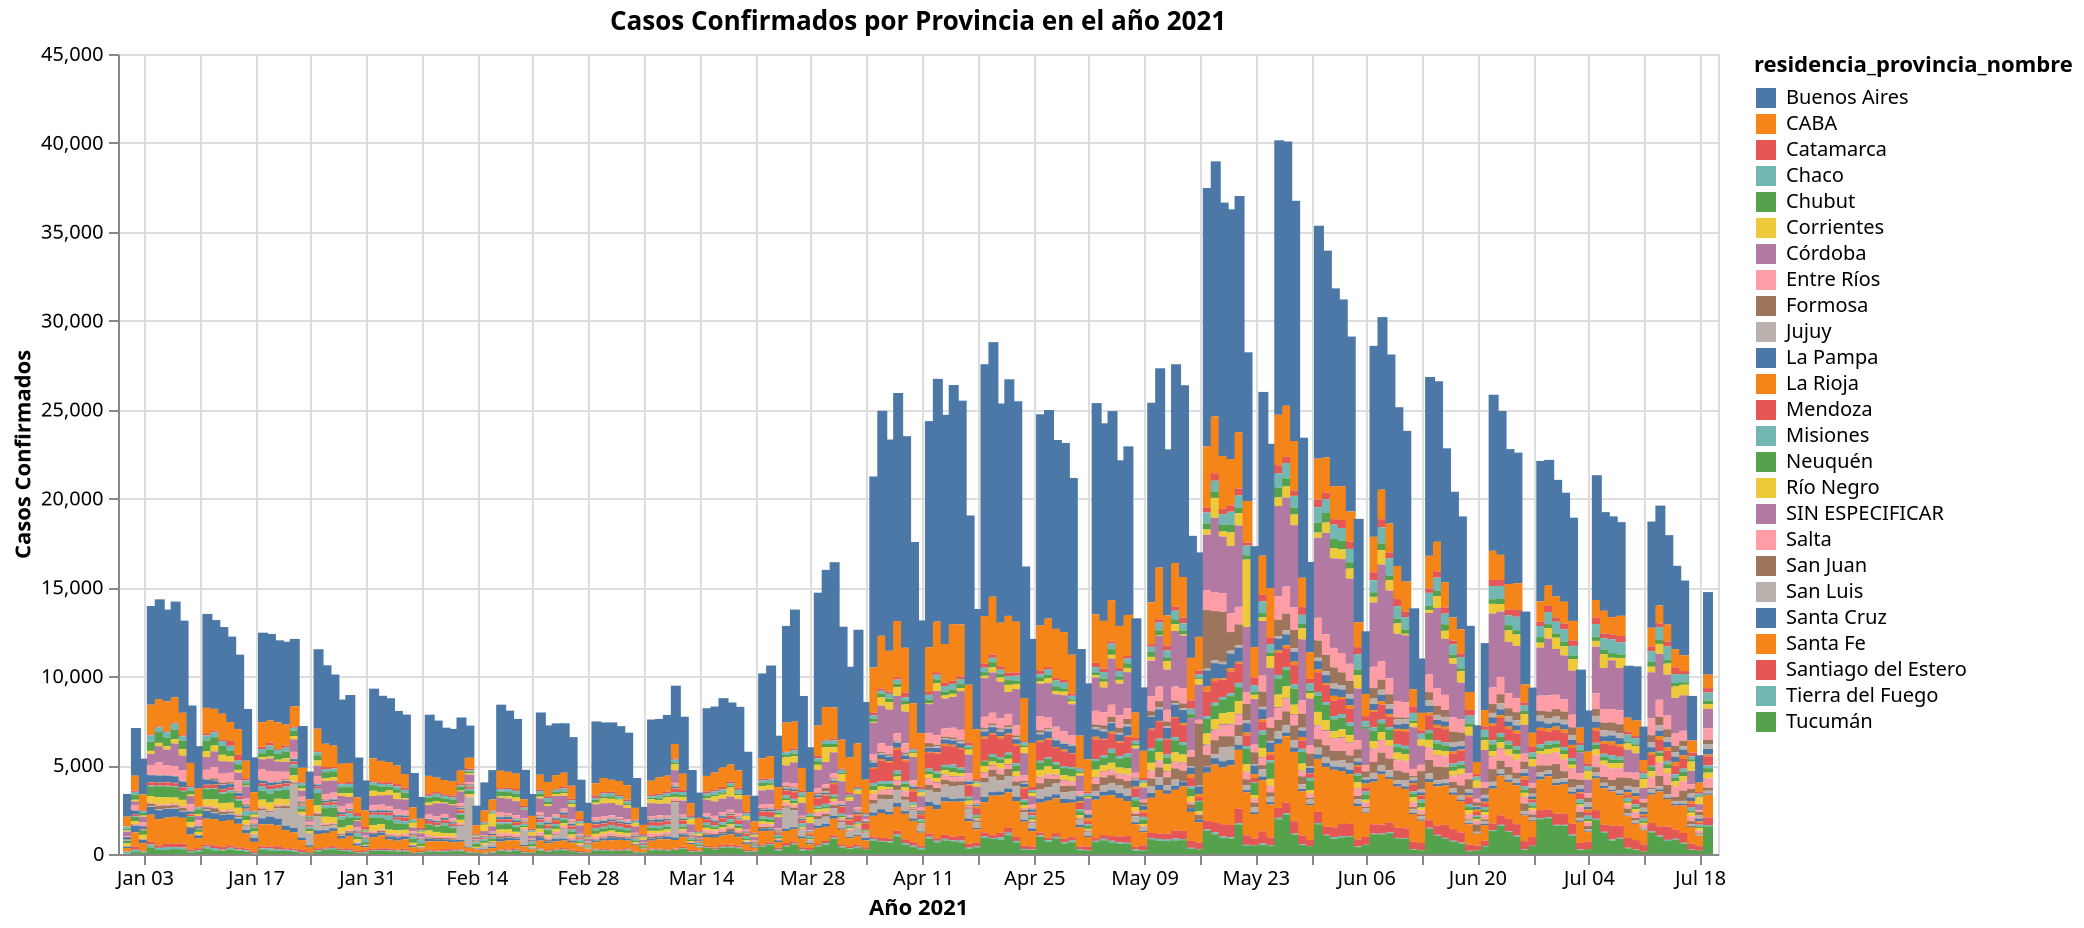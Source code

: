 {
  "config": {"view": {"continuousWidth": 400, "continuousHeight": 300}},
  "data": {"name": "data-04358a6adeaf24205308f975f3c565ca"},
  "mark": "bar",
  "encoding": {
    "color": {"type": "nominal", "field": "residencia_provincia_nombre"},
    "tooltip": [
      {"type": "nominal", "field": "residencia_provincia_nombre"},
      {"type": "temporal", "field": "fecha_apertura"},
      {"type": "quantitative", "field": "Casos Confirmados"}
    ],
    "x": {"type": "temporal", "field": "fecha_apertura", "title": "Año 2021"},
    "y": {"type": "quantitative", "field": "Casos Confirmados"}
  },
  "height": 400,
  "selection": {
    "selector018": {
      "type": "interval",
      "bind": "scales",
      "encodings": ["x", "y"]
    }
  },
  "title": "Casos Confirmados por Provincia en el año 2021",
  "width": 800,
  "$schema": "https://vega.github.io/schema/vega-lite/v4.8.1.json",
  "datasets": {
    "data-04358a6adeaf24205308f975f3c565ca": [
      {
        "fecha_apertura": "2021-01-01",
        "residencia_provincia_nombre": "Buenos Aires",
        "Casos Confirmados": 1280
      },
      {
        "fecha_apertura": "2021-01-01",
        "residencia_provincia_nombre": "CABA",
        "Casos Confirmados": 554
      },
      {
        "fecha_apertura": "2021-01-01",
        "residencia_provincia_nombre": "Catamarca",
        "Casos Confirmados": 12
      },
      {
        "fecha_apertura": "2021-01-01",
        "residencia_provincia_nombre": "Chaco",
        "Casos Confirmados": 112
      },
      {
        "fecha_apertura": "2021-01-01",
        "residencia_provincia_nombre": "Chubut",
        "Casos Confirmados": 102
      },
      {
        "fecha_apertura": "2021-01-01",
        "residencia_provincia_nombre": "Corrientes",
        "Casos Confirmados": 59
      },
      {
        "fecha_apertura": "2021-01-01",
        "residencia_provincia_nombre": "Córdoba",
        "Casos Confirmados": 256
      },
      {
        "fecha_apertura": "2021-01-01",
        "residencia_provincia_nombre": "Entre Ríos",
        "Casos Confirmados": 53
      },
      {
        "fecha_apertura": "2021-01-01",
        "residencia_provincia_nombre": "Jujuy",
        "Casos Confirmados": 2
      },
      {
        "fecha_apertura": "2021-01-01",
        "residencia_provincia_nombre": "La Pampa",
        "Casos Confirmados": 146
      },
      {
        "fecha_apertura": "2021-01-01",
        "residencia_provincia_nombre": "La Rioja",
        "Casos Confirmados": 14
      },
      {
        "fecha_apertura": "2021-01-01",
        "residencia_provincia_nombre": "Mendoza",
        "Casos Confirmados": 26
      },
      {
        "fecha_apertura": "2021-01-01",
        "residencia_provincia_nombre": "Misiones",
        "Casos Confirmados": 26
      },
      {
        "fecha_apertura": "2021-01-01",
        "residencia_provincia_nombre": "Neuquén",
        "Casos Confirmados": 149
      },
      {
        "fecha_apertura": "2021-01-01",
        "residencia_provincia_nombre": "Río Negro",
        "Casos Confirmados": 160
      },
      {
        "fecha_apertura": "2021-01-01",
        "residencia_provincia_nombre": "SIN ESPECIFICAR",
        "Casos Confirmados": 1
      },
      {
        "fecha_apertura": "2021-01-01",
        "residencia_provincia_nombre": "Salta",
        "Casos Confirmados": 3
      },
      {
        "fecha_apertura": "2021-01-01",
        "residencia_provincia_nombre": "San Juan",
        "Casos Confirmados": 15
      },
      {
        "fecha_apertura": "2021-01-01",
        "residencia_provincia_nombre": "San Luis",
        "Casos Confirmados": 2
      },
      {
        "fecha_apertura": "2021-01-01",
        "residencia_provincia_nombre": "Santa Cruz",
        "Casos Confirmados": 73
      },
      {
        "fecha_apertura": "2021-01-01",
        "residencia_provincia_nombre": "Santa Fe",
        "Casos Confirmados": 202
      },
      {
        "fecha_apertura": "2021-01-01",
        "residencia_provincia_nombre": "Santiago del Estero",
        "Casos Confirmados": 9
      },
      {
        "fecha_apertura": "2021-01-01",
        "residencia_provincia_nombre": "Tierra del Fuego",
        "Casos Confirmados": 104
      },
      {
        "fecha_apertura": "2021-01-01",
        "residencia_provincia_nombre": "Tucumán",
        "Casos Confirmados": 20
      },
      {
        "fecha_apertura": "2021-01-02",
        "residencia_provincia_nombre": "Buenos Aires",
        "Casos Confirmados": 2685
      },
      {
        "fecha_apertura": "2021-01-02",
        "residencia_provincia_nombre": "CABA",
        "Casos Confirmados": 834
      },
      {
        "fecha_apertura": "2021-01-02",
        "residencia_provincia_nombre": "Catamarca",
        "Casos Confirmados": 77
      },
      {
        "fecha_apertura": "2021-01-02",
        "residencia_provincia_nombre": "Chaco",
        "Casos Confirmados": 181
      },
      {
        "fecha_apertura": "2021-01-02",
        "residencia_provincia_nombre": "Chubut",
        "Casos Confirmados": 263
      },
      {
        "fecha_apertura": "2021-01-02",
        "residencia_provincia_nombre": "Corrientes",
        "Casos Confirmados": 97
      },
      {
        "fecha_apertura": "2021-01-02",
        "residencia_provincia_nombre": "Córdoba",
        "Casos Confirmados": 193
      },
      {
        "fecha_apertura": "2021-01-02",
        "residencia_provincia_nombre": "Entre Ríos",
        "Casos Confirmados": 306
      },
      {
        "fecha_apertura": "2021-01-02",
        "residencia_provincia_nombre": "Jujuy",
        "Casos Confirmados": 6
      },
      {
        "fecha_apertura": "2021-01-02",
        "residencia_provincia_nombre": "La Pampa",
        "Casos Confirmados": 230
      },
      {
        "fecha_apertura": "2021-01-02",
        "residencia_provincia_nombre": "La Rioja",
        "Casos Confirmados": 8
      },
      {
        "fecha_apertura": "2021-01-02",
        "residencia_provincia_nombre": "Mendoza",
        "Casos Confirmados": 82
      },
      {
        "fecha_apertura": "2021-01-02",
        "residencia_provincia_nombre": "Misiones",
        "Casos Confirmados": 32
      },
      {
        "fecha_apertura": "2021-01-02",
        "residencia_provincia_nombre": "Neuquén",
        "Casos Confirmados": 238
      },
      {
        "fecha_apertura": "2021-01-02",
        "residencia_provincia_nombre": "Río Negro",
        "Casos Confirmados": 186
      },
      {
        "fecha_apertura": "2021-01-02",
        "residencia_provincia_nombre": "SIN ESPECIFICAR",
        "Casos Confirmados": 6
      },
      {
        "fecha_apertura": "2021-01-02",
        "residencia_provincia_nombre": "Salta",
        "Casos Confirmados": 14
      },
      {
        "fecha_apertura": "2021-01-02",
        "residencia_provincia_nombre": "San Juan",
        "Casos Confirmados": 32
      },
      {
        "fecha_apertura": "2021-01-02",
        "residencia_provincia_nombre": "San Luis",
        "Casos Confirmados": 27
      },
      {
        "fecha_apertura": "2021-01-02",
        "residencia_provincia_nombre": "Santa Cruz",
        "Casos Confirmados": 376
      },
      {
        "fecha_apertura": "2021-01-02",
        "residencia_provincia_nombre": "Santa Fe",
        "Casos Confirmados": 807
      },
      {
        "fecha_apertura": "2021-01-02",
        "residencia_provincia_nombre": "Santiago del Estero",
        "Casos Confirmados": 167
      },
      {
        "fecha_apertura": "2021-01-02",
        "residencia_provincia_nombre": "Tierra del Fuego",
        "Casos Confirmados": 136
      },
      {
        "fecha_apertura": "2021-01-02",
        "residencia_provincia_nombre": "Tucumán",
        "Casos Confirmados": 106
      },
      {
        "fecha_apertura": "2021-01-03",
        "residencia_provincia_nombre": "Buenos Aires",
        "Casos Confirmados": 2007
      },
      {
        "fecha_apertura": "2021-01-03",
        "residencia_provincia_nombre": "CABA",
        "Casos Confirmados": 898
      },
      {
        "fecha_apertura": "2021-01-03",
        "residencia_provincia_nombre": "Catamarca",
        "Casos Confirmados": 36
      },
      {
        "fecha_apertura": "2021-01-03",
        "residencia_provincia_nombre": "Chaco",
        "Casos Confirmados": 102
      },
      {
        "fecha_apertura": "2021-01-03",
        "residencia_provincia_nombre": "Chubut",
        "Casos Confirmados": 161
      },
      {
        "fecha_apertura": "2021-01-03",
        "residencia_provincia_nombre": "Corrientes",
        "Casos Confirmados": 70
      },
      {
        "fecha_apertura": "2021-01-03",
        "residencia_provincia_nombre": "Córdoba",
        "Casos Confirmados": 318
      },
      {
        "fecha_apertura": "2021-01-03",
        "residencia_provincia_nombre": "Entre Ríos",
        "Casos Confirmados": 209
      },
      {
        "fecha_apertura": "2021-01-03",
        "residencia_provincia_nombre": "Jujuy",
        "Casos Confirmados": 1
      },
      {
        "fecha_apertura": "2021-01-03",
        "residencia_provincia_nombre": "La Pampa",
        "Casos Confirmados": 147
      },
      {
        "fecha_apertura": "2021-01-03",
        "residencia_provincia_nombre": "La Rioja",
        "Casos Confirmados": 4
      },
      {
        "fecha_apertura": "2021-01-03",
        "residencia_provincia_nombre": "Mendoza",
        "Casos Confirmados": 41
      },
      {
        "fecha_apertura": "2021-01-03",
        "residencia_provincia_nombre": "Misiones",
        "Casos Confirmados": 39
      },
      {
        "fecha_apertura": "2021-01-03",
        "residencia_provincia_nombre": "Neuquén",
        "Casos Confirmados": 251
      },
      {
        "fecha_apertura": "2021-01-03",
        "residencia_provincia_nombre": "Río Negro",
        "Casos Confirmados": 233
      },
      {
        "fecha_apertura": "2021-01-03",
        "residencia_provincia_nombre": "SIN ESPECIFICAR",
        "Casos Confirmados": 3
      },
      {
        "fecha_apertura": "2021-01-03",
        "residencia_provincia_nombre": "Salta",
        "Casos Confirmados": 9
      },
      {
        "fecha_apertura": "2021-01-03",
        "residencia_provincia_nombre": "San Juan",
        "Casos Confirmados": 10
      },
      {
        "fecha_apertura": "2021-01-03",
        "residencia_provincia_nombre": "San Luis",
        "Casos Confirmados": 24
      },
      {
        "fecha_apertura": "2021-01-03",
        "residencia_provincia_nombre": "Santa Cruz",
        "Casos Confirmados": 196
      },
      {
        "fecha_apertura": "2021-01-03",
        "residencia_provincia_nombre": "Santa Fe",
        "Casos Confirmados": 421
      },
      {
        "fecha_apertura": "2021-01-03",
        "residencia_provincia_nombre": "Santiago del Estero",
        "Casos Confirmados": 49
      },
      {
        "fecha_apertura": "2021-01-03",
        "residencia_provincia_nombre": "Tierra del Fuego",
        "Casos Confirmados": 50
      },
      {
        "fecha_apertura": "2021-01-03",
        "residencia_provincia_nombre": "Tucumán",
        "Casos Confirmados": 84
      },
      {
        "fecha_apertura": "2021-01-04",
        "residencia_provincia_nombre": "Buenos Aires",
        "Casos Confirmados": 5553
      },
      {
        "fecha_apertura": "2021-01-04",
        "residencia_provincia_nombre": "CABA",
        "Casos Confirmados": 1662
      },
      {
        "fecha_apertura": "2021-01-04",
        "residencia_provincia_nombre": "Catamarca",
        "Casos Confirmados": 67
      },
      {
        "fecha_apertura": "2021-01-04",
        "residencia_provincia_nombre": "Chaco",
        "Casos Confirmados": 350
      },
      {
        "fecha_apertura": "2021-01-04",
        "residencia_provincia_nombre": "Chubut",
        "Casos Confirmados": 517
      },
      {
        "fecha_apertura": "2021-01-04",
        "residencia_provincia_nombre": "Corrientes",
        "Casos Confirmados": 166
      },
      {
        "fecha_apertura": "2021-01-04",
        "residencia_provincia_nombre": "Córdoba",
        "Casos Confirmados": 627
      },
      {
        "fecha_apertura": "2021-01-04",
        "residencia_provincia_nombre": "Entre Ríos",
        "Casos Confirmados": 557
      },
      {
        "fecha_apertura": "2021-01-04",
        "residencia_provincia_nombre": "Formosa",
        "Casos Confirmados": 2
      },
      {
        "fecha_apertura": "2021-01-04",
        "residencia_provincia_nombre": "Jujuy",
        "Casos Confirmados": 16
      },
      {
        "fecha_apertura": "2021-01-04",
        "residencia_provincia_nombre": "La Pampa",
        "Casos Confirmados": 386
      },
      {
        "fecha_apertura": "2021-01-04",
        "residencia_provincia_nombre": "La Rioja",
        "Casos Confirmados": 19
      },
      {
        "fecha_apertura": "2021-01-04",
        "residencia_provincia_nombre": "Mendoza",
        "Casos Confirmados": 175
      },
      {
        "fecha_apertura": "2021-01-04",
        "residencia_provincia_nombre": "Misiones",
        "Casos Confirmados": 59
      },
      {
        "fecha_apertura": "2021-01-04",
        "residencia_provincia_nombre": "Neuquén",
        "Casos Confirmados": 535
      },
      {
        "fecha_apertura": "2021-01-04",
        "residencia_provincia_nombre": "Río Negro",
        "Casos Confirmados": 362
      },
      {
        "fecha_apertura": "2021-01-04",
        "residencia_provincia_nombre": "SIN ESPECIFICAR",
        "Casos Confirmados": 18
      },
      {
        "fecha_apertura": "2021-01-04",
        "residencia_provincia_nombre": "Salta",
        "Casos Confirmados": 57
      },
      {
        "fecha_apertura": "2021-01-04",
        "residencia_provincia_nombre": "San Juan",
        "Casos Confirmados": 139
      },
      {
        "fecha_apertura": "2021-01-04",
        "residencia_provincia_nombre": "San Luis",
        "Casos Confirmados": 37
      },
      {
        "fecha_apertura": "2021-01-04",
        "residencia_provincia_nombre": "Santa Cruz",
        "Casos Confirmados": 434
      },
      {
        "fecha_apertura": "2021-01-04",
        "residencia_provincia_nombre": "Santa Fe",
        "Casos Confirmados": 1525
      },
      {
        "fecha_apertura": "2021-01-04",
        "residencia_provincia_nombre": "Santiago del Estero",
        "Casos Confirmados": 152
      },
      {
        "fecha_apertura": "2021-01-04",
        "residencia_provincia_nombre": "Tierra del Fuego",
        "Casos Confirmados": 162
      },
      {
        "fecha_apertura": "2021-01-04",
        "residencia_provincia_nombre": "Tucumán",
        "Casos Confirmados": 373
      },
      {
        "fecha_apertura": "2021-01-05",
        "residencia_provincia_nombre": "Buenos Aires",
        "Casos Confirmados": 5607
      },
      {
        "fecha_apertura": "2021-01-05",
        "residencia_provincia_nombre": "CABA",
        "Casos Confirmados": 1538
      },
      {
        "fecha_apertura": "2021-01-05",
        "residencia_provincia_nombre": "Catamarca",
        "Casos Confirmados": 64
      },
      {
        "fecha_apertura": "2021-01-05",
        "residencia_provincia_nombre": "Chaco",
        "Casos Confirmados": 256
      },
      {
        "fecha_apertura": "2021-01-05",
        "residencia_provincia_nombre": "Chubut",
        "Casos Confirmados": 607
      },
      {
        "fecha_apertura": "2021-01-05",
        "residencia_provincia_nombre": "Corrientes",
        "Casos Confirmados": 185
      },
      {
        "fecha_apertura": "2021-01-05",
        "residencia_provincia_nombre": "Córdoba",
        "Casos Confirmados": 920
      },
      {
        "fecha_apertura": "2021-01-05",
        "residencia_provincia_nombre": "Entre Ríos",
        "Casos Confirmados": 711
      },
      {
        "fecha_apertura": "2021-01-05",
        "residencia_provincia_nombre": "Formosa",
        "Casos Confirmados": 5
      },
      {
        "fecha_apertura": "2021-01-05",
        "residencia_provincia_nombre": "Jujuy",
        "Casos Confirmados": 21
      },
      {
        "fecha_apertura": "2021-01-05",
        "residencia_provincia_nombre": "La Pampa",
        "Casos Confirmados": 395
      },
      {
        "fecha_apertura": "2021-01-05",
        "residencia_provincia_nombre": "La Rioja",
        "Casos Confirmados": 15
      },
      {
        "fecha_apertura": "2021-01-05",
        "residencia_provincia_nombre": "Mendoza",
        "Casos Confirmados": 153
      },
      {
        "fecha_apertura": "2021-01-05",
        "residencia_provincia_nombre": "Misiones",
        "Casos Confirmados": 34
      },
      {
        "fecha_apertura": "2021-01-05",
        "residencia_provincia_nombre": "Neuquén",
        "Casos Confirmados": 623
      },
      {
        "fecha_apertura": "2021-01-05",
        "residencia_provincia_nombre": "Río Negro",
        "Casos Confirmados": 417
      },
      {
        "fecha_apertura": "2021-01-05",
        "residencia_provincia_nombre": "SIN ESPECIFICAR",
        "Casos Confirmados": 15
      },
      {
        "fecha_apertura": "2021-01-05",
        "residencia_provincia_nombre": "Salta",
        "Casos Confirmados": 63
      },
      {
        "fecha_apertura": "2021-01-05",
        "residencia_provincia_nombre": "San Juan",
        "Casos Confirmados": 185
      },
      {
        "fecha_apertura": "2021-01-05",
        "residencia_provincia_nombre": "San Luis",
        "Casos Confirmados": 45
      },
      {
        "fecha_apertura": "2021-01-05",
        "residencia_provincia_nombre": "Santa Cruz",
        "Casos Confirmados": 506
      },
      {
        "fecha_apertura": "2021-01-05",
        "residencia_provincia_nombre": "Santa Fe",
        "Casos Confirmados": 1475
      },
      {
        "fecha_apertura": "2021-01-05",
        "residencia_provincia_nombre": "Santiago del Estero",
        "Casos Confirmados": 138
      },
      {
        "fecha_apertura": "2021-01-05",
        "residencia_provincia_nombre": "Tierra del Fuego",
        "Casos Confirmados": 115
      },
      {
        "fecha_apertura": "2021-01-05",
        "residencia_provincia_nombre": "Tucumán",
        "Casos Confirmados": 231
      },
      {
        "fecha_apertura": "2021-01-06",
        "residencia_provincia_nombre": "Buenos Aires",
        "Casos Confirmados": 5170
      },
      {
        "fecha_apertura": "2021-01-06",
        "residencia_provincia_nombre": "CABA",
        "Casos Confirmados": 1678
      },
      {
        "fecha_apertura": "2021-01-06",
        "residencia_provincia_nombre": "Catamarca",
        "Casos Confirmados": 51
      },
      {
        "fecha_apertura": "2021-01-06",
        "residencia_provincia_nombre": "Chaco",
        "Casos Confirmados": 296
      },
      {
        "fecha_apertura": "2021-01-06",
        "residencia_provincia_nombre": "Chubut",
        "Casos Confirmados": 495
      },
      {
        "fecha_apertura": "2021-01-06",
        "residencia_provincia_nombre": "Corrientes",
        "Casos Confirmados": 187
      },
      {
        "fecha_apertura": "2021-01-06",
        "residencia_provincia_nombre": "Córdoba",
        "Casos Confirmados": 867
      },
      {
        "fecha_apertura": "2021-01-06",
        "residencia_provincia_nombre": "Entre Ríos",
        "Casos Confirmados": 570
      },
      {
        "fecha_apertura": "2021-01-06",
        "residencia_provincia_nombre": "Formosa",
        "Casos Confirmados": 10
      },
      {
        "fecha_apertura": "2021-01-06",
        "residencia_provincia_nombre": "Jujuy",
        "Casos Confirmados": 16
      },
      {
        "fecha_apertura": "2021-01-06",
        "residencia_provincia_nombre": "La Pampa",
        "Casos Confirmados": 371
      },
      {
        "fecha_apertura": "2021-01-06",
        "residencia_provincia_nombre": "La Rioja",
        "Casos Confirmados": 26
      },
      {
        "fecha_apertura": "2021-01-06",
        "residencia_provincia_nombre": "Mendoza",
        "Casos Confirmados": 172
      },
      {
        "fecha_apertura": "2021-01-06",
        "residencia_provincia_nombre": "Misiones",
        "Casos Confirmados": 51
      },
      {
        "fecha_apertura": "2021-01-06",
        "residencia_provincia_nombre": "Neuquén",
        "Casos Confirmados": 596
      },
      {
        "fecha_apertura": "2021-01-06",
        "residencia_provincia_nombre": "Río Negro",
        "Casos Confirmados": 386
      },
      {
        "fecha_apertura": "2021-01-06",
        "residencia_provincia_nombre": "SIN ESPECIFICAR",
        "Casos Confirmados": 12
      },
      {
        "fecha_apertura": "2021-01-06",
        "residencia_provincia_nombre": "Salta",
        "Casos Confirmados": 71
      },
      {
        "fecha_apertura": "2021-01-06",
        "residencia_provincia_nombre": "San Juan",
        "Casos Confirmados": 136
      },
      {
        "fecha_apertura": "2021-01-06",
        "residencia_provincia_nombre": "San Luis",
        "Casos Confirmados": 45
      },
      {
        "fecha_apertura": "2021-01-06",
        "residencia_provincia_nombre": "Santa Cruz",
        "Casos Confirmados": 494
      },
      {
        "fecha_apertura": "2021-01-06",
        "residencia_provincia_nombre": "Santa Fe",
        "Casos Confirmados": 1479
      },
      {
        "fecha_apertura": "2021-01-06",
        "residencia_provincia_nombre": "Santiago del Estero",
        "Casos Confirmados": 174
      },
      {
        "fecha_apertura": "2021-01-06",
        "residencia_provincia_nombre": "Tierra del Fuego",
        "Casos Confirmados": 174
      },
      {
        "fecha_apertura": "2021-01-06",
        "residencia_provincia_nombre": "Tucumán",
        "Casos Confirmados": 221
      },
      {
        "fecha_apertura": "2021-01-07",
        "residencia_provincia_nombre": "Buenos Aires",
        "Casos Confirmados": 5381
      },
      {
        "fecha_apertura": "2021-01-07",
        "residencia_provincia_nombre": "CABA",
        "Casos Confirmados": 1415
      },
      {
        "fecha_apertura": "2021-01-07",
        "residencia_provincia_nombre": "Catamarca",
        "Casos Confirmados": 71
      },
      {
        "fecha_apertura": "2021-01-07",
        "residencia_provincia_nombre": "Chaco",
        "Casos Confirmados": 346
      },
      {
        "fecha_apertura": "2021-01-07",
        "residencia_provincia_nombre": "Chubut",
        "Casos Confirmados": 526
      },
      {
        "fecha_apertura": "2021-01-07",
        "residencia_provincia_nombre": "Corrientes",
        "Casos Confirmados": 247
      },
      {
        "fecha_apertura": "2021-01-07",
        "residencia_provincia_nombre": "Córdoba",
        "Casos Confirmados": 1278
      },
      {
        "fecha_apertura": "2021-01-07",
        "residencia_provincia_nombre": "Entre Ríos",
        "Casos Confirmados": 534
      },
      {
        "fecha_apertura": "2021-01-07",
        "residencia_provincia_nombre": "Formosa",
        "Casos Confirmados": 5
      },
      {
        "fecha_apertura": "2021-01-07",
        "residencia_provincia_nombre": "Jujuy",
        "Casos Confirmados": 25
      },
      {
        "fecha_apertura": "2021-01-07",
        "residencia_provincia_nombre": "La Pampa",
        "Casos Confirmados": 368
      },
      {
        "fecha_apertura": "2021-01-07",
        "residencia_provincia_nombre": "La Rioja",
        "Casos Confirmados": 21
      },
      {
        "fecha_apertura": "2021-01-07",
        "residencia_provincia_nombre": "Mendoza",
        "Casos Confirmados": 177
      },
      {
        "fecha_apertura": "2021-01-07",
        "residencia_provincia_nombre": "Misiones",
        "Casos Confirmados": 40
      },
      {
        "fecha_apertura": "2021-01-07",
        "residencia_provincia_nombre": "Neuquén",
        "Casos Confirmados": 591
      },
      {
        "fecha_apertura": "2021-01-07",
        "residencia_provincia_nombre": "Río Negro",
        "Casos Confirmados": 343
      },
      {
        "fecha_apertura": "2021-01-07",
        "residencia_provincia_nombre": "SIN ESPECIFICAR",
        "Casos Confirmados": 21
      },
      {
        "fecha_apertura": "2021-01-07",
        "residencia_provincia_nombre": "Salta",
        "Casos Confirmados": 66
      },
      {
        "fecha_apertura": "2021-01-07",
        "residencia_provincia_nombre": "San Juan",
        "Casos Confirmados": 144
      },
      {
        "fecha_apertura": "2021-01-07",
        "residencia_provincia_nombre": "San Luis",
        "Casos Confirmados": 64
      },
      {
        "fecha_apertura": "2021-01-07",
        "residencia_provincia_nombre": "Santa Cruz",
        "Casos Confirmados": 442
      },
      {
        "fecha_apertura": "2021-01-07",
        "residencia_provincia_nombre": "Santa Fe",
        "Casos Confirmados": 1512
      },
      {
        "fecha_apertura": "2021-01-07",
        "residencia_provincia_nombre": "Santiago del Estero",
        "Casos Confirmados": 196
      },
      {
        "fecha_apertura": "2021-01-07",
        "residencia_provincia_nombre": "Tierra del Fuego",
        "Casos Confirmados": 108
      },
      {
        "fecha_apertura": "2021-01-07",
        "residencia_provincia_nombre": "Tucumán",
        "Casos Confirmados": 276
      },
      {
        "fecha_apertura": "2021-01-08",
        "residencia_provincia_nombre": "Buenos Aires",
        "Casos Confirmados": 5182
      },
      {
        "fecha_apertura": "2021-01-08",
        "residencia_provincia_nombre": "CABA",
        "Casos Confirmados": 1267
      },
      {
        "fecha_apertura": "2021-01-08",
        "residencia_provincia_nombre": "Catamarca",
        "Casos Confirmados": 67
      },
      {
        "fecha_apertura": "2021-01-08",
        "residencia_provincia_nombre": "Chaco",
        "Casos Confirmados": 239
      },
      {
        "fecha_apertura": "2021-01-08",
        "residencia_provincia_nombre": "Chubut",
        "Casos Confirmados": 466
      },
      {
        "fecha_apertura": "2021-01-08",
        "residencia_provincia_nombre": "Corrientes",
        "Casos Confirmados": 371
      },
      {
        "fecha_apertura": "2021-01-08",
        "residencia_provincia_nombre": "Córdoba",
        "Casos Confirmados": 831
      },
      {
        "fecha_apertura": "2021-01-08",
        "residencia_provincia_nombre": "Entre Ríos",
        "Casos Confirmados": 588
      },
      {
        "fecha_apertura": "2021-01-08",
        "residencia_provincia_nombre": "Formosa",
        "Casos Confirmados": 2
      },
      {
        "fecha_apertura": "2021-01-08",
        "residencia_provincia_nombre": "Jujuy",
        "Casos Confirmados": 32
      },
      {
        "fecha_apertura": "2021-01-08",
        "residencia_provincia_nombre": "La Pampa",
        "Casos Confirmados": 325
      },
      {
        "fecha_apertura": "2021-01-08",
        "residencia_provincia_nombre": "La Rioja",
        "Casos Confirmados": 18
      },
      {
        "fecha_apertura": "2021-01-08",
        "residencia_provincia_nombre": "Mendoza",
        "Casos Confirmados": 186
      },
      {
        "fecha_apertura": "2021-01-08",
        "residencia_provincia_nombre": "Misiones",
        "Casos Confirmados": 29
      },
      {
        "fecha_apertura": "2021-01-08",
        "residencia_provincia_nombre": "Neuquén",
        "Casos Confirmados": 478
      },
      {
        "fecha_apertura": "2021-01-08",
        "residencia_provincia_nombre": "Río Negro",
        "Casos Confirmados": 365
      },
      {
        "fecha_apertura": "2021-01-08",
        "residencia_provincia_nombre": "SIN ESPECIFICAR",
        "Casos Confirmados": 27
      },
      {
        "fecha_apertura": "2021-01-08",
        "residencia_provincia_nombre": "Salta",
        "Casos Confirmados": 66
      },
      {
        "fecha_apertura": "2021-01-08",
        "residencia_provincia_nombre": "San Juan",
        "Casos Confirmados": 161
      },
      {
        "fecha_apertura": "2021-01-08",
        "residencia_provincia_nombre": "San Luis",
        "Casos Confirmados": 46
      },
      {
        "fecha_apertura": "2021-01-08",
        "residencia_provincia_nombre": "Santa Cruz",
        "Casos Confirmados": 348
      },
      {
        "fecha_apertura": "2021-01-08",
        "residencia_provincia_nombre": "Santa Fe",
        "Casos Confirmados": 1452
      },
      {
        "fecha_apertura": "2021-01-08",
        "residencia_provincia_nombre": "Santiago del Estero",
        "Casos Confirmados": 215
      },
      {
        "fecha_apertura": "2021-01-08",
        "residencia_provincia_nombre": "Tierra del Fuego",
        "Casos Confirmados": 106
      },
      {
        "fecha_apertura": "2021-01-08",
        "residencia_provincia_nombre": "Tucumán",
        "Casos Confirmados": 259
      },
      {
        "fecha_apertura": "2021-01-09",
        "residencia_provincia_nombre": "Buenos Aires",
        "Casos Confirmados": 3234
      },
      {
        "fecha_apertura": "2021-01-09",
        "residencia_provincia_nombre": "CABA",
        "Casos Confirmados": 1287
      },
      {
        "fecha_apertura": "2021-01-09",
        "residencia_provincia_nombre": "Catamarca",
        "Casos Confirmados": 88
      },
      {
        "fecha_apertura": "2021-01-09",
        "residencia_provincia_nombre": "Chaco",
        "Casos Confirmados": 180
      },
      {
        "fecha_apertura": "2021-01-09",
        "residencia_provincia_nombre": "Chubut",
        "Casos Confirmados": 220
      },
      {
        "fecha_apertura": "2021-01-09",
        "residencia_provincia_nombre": "Corrientes",
        "Casos Confirmados": 93
      },
      {
        "fecha_apertura": "2021-01-09",
        "residencia_provincia_nombre": "Córdoba",
        "Casos Confirmados": 456
      },
      {
        "fecha_apertura": "2021-01-09",
        "residencia_provincia_nombre": "Entre Ríos",
        "Casos Confirmados": 372
      },
      {
        "fecha_apertura": "2021-01-09",
        "residencia_provincia_nombre": "Formosa",
        "Casos Confirmados": 19
      },
      {
        "fecha_apertura": "2021-01-09",
        "residencia_provincia_nombre": "Jujuy",
        "Casos Confirmados": 14
      },
      {
        "fecha_apertura": "2021-01-09",
        "residencia_provincia_nombre": "La Pampa",
        "Casos Confirmados": 137
      },
      {
        "fecha_apertura": "2021-01-09",
        "residencia_provincia_nombre": "La Rioja",
        "Casos Confirmados": 38
      },
      {
        "fecha_apertura": "2021-01-09",
        "residencia_provincia_nombre": "Mendoza",
        "Casos Confirmados": 79
      },
      {
        "fecha_apertura": "2021-01-09",
        "residencia_provincia_nombre": "Misiones",
        "Casos Confirmados": 39
      },
      {
        "fecha_apertura": "2021-01-09",
        "residencia_provincia_nombre": "Neuquén",
        "Casos Confirmados": 297
      },
      {
        "fecha_apertura": "2021-01-09",
        "residencia_provincia_nombre": "Río Negro",
        "Casos Confirmados": 253
      },
      {
        "fecha_apertura": "2021-01-09",
        "residencia_provincia_nombre": "SIN ESPECIFICAR",
        "Casos Confirmados": 14
      },
      {
        "fecha_apertura": "2021-01-09",
        "residencia_provincia_nombre": "Salta",
        "Casos Confirmados": 15
      },
      {
        "fecha_apertura": "2021-01-09",
        "residencia_provincia_nombre": "San Juan",
        "Casos Confirmados": 50
      },
      {
        "fecha_apertura": "2021-01-09",
        "residencia_provincia_nombre": "San Luis",
        "Casos Confirmados": 10
      },
      {
        "fecha_apertura": "2021-01-09",
        "residencia_provincia_nombre": "Santa Cruz",
        "Casos Confirmados": 365
      },
      {
        "fecha_apertura": "2021-01-09",
        "residencia_provincia_nombre": "Santa Fe",
        "Casos Confirmados": 838
      },
      {
        "fecha_apertura": "2021-01-09",
        "residencia_provincia_nombre": "Santiago del Estero",
        "Casos Confirmados": 88
      },
      {
        "fecha_apertura": "2021-01-09",
        "residencia_provincia_nombre": "Tierra del Fuego",
        "Casos Confirmados": 76
      },
      {
        "fecha_apertura": "2021-01-09",
        "residencia_provincia_nombre": "Tucumán",
        "Casos Confirmados": 93
      },
      {
        "fecha_apertura": "2021-01-10",
        "residencia_provincia_nombre": "Buenos Aires",
        "Casos Confirmados": 2355
      },
      {
        "fecha_apertura": "2021-01-10",
        "residencia_provincia_nombre": "CABA",
        "Casos Confirmados": 1044
      },
      {
        "fecha_apertura": "2021-01-10",
        "residencia_provincia_nombre": "Catamarca",
        "Casos Confirmados": 42
      },
      {
        "fecha_apertura": "2021-01-10",
        "residencia_provincia_nombre": "Chaco",
        "Casos Confirmados": 118
      },
      {
        "fecha_apertura": "2021-01-10",
        "residencia_provincia_nombre": "Chubut",
        "Casos Confirmados": 253
      },
      {
        "fecha_apertura": "2021-01-10",
        "residencia_provincia_nombre": "Corrientes",
        "Casos Confirmados": 122
      },
      {
        "fecha_apertura": "2021-01-10",
        "residencia_provincia_nombre": "Córdoba",
        "Casos Confirmados": 231
      },
      {
        "fecha_apertura": "2021-01-10",
        "residencia_provincia_nombre": "Entre Ríos",
        "Casos Confirmados": 311
      },
      {
        "fecha_apertura": "2021-01-10",
        "residencia_provincia_nombre": "Formosa",
        "Casos Confirmados": 30
      },
      {
        "fecha_apertura": "2021-01-10",
        "residencia_provincia_nombre": "Jujuy",
        "Casos Confirmados": 9
      },
      {
        "fecha_apertura": "2021-01-10",
        "residencia_provincia_nombre": "La Pampa",
        "Casos Confirmados": 112
      },
      {
        "fecha_apertura": "2021-01-10",
        "residencia_provincia_nombre": "La Rioja",
        "Casos Confirmados": 15
      },
      {
        "fecha_apertura": "2021-01-10",
        "residencia_provincia_nombre": "Mendoza",
        "Casos Confirmados": 29
      },
      {
        "fecha_apertura": "2021-01-10",
        "residencia_provincia_nombre": "Misiones",
        "Casos Confirmados": 7
      },
      {
        "fecha_apertura": "2021-01-10",
        "residencia_provincia_nombre": "Neuquén",
        "Casos Confirmados": 143
      },
      {
        "fecha_apertura": "2021-01-10",
        "residencia_provincia_nombre": "Río Negro",
        "Casos Confirmados": 165
      },
      {
        "fecha_apertura": "2021-01-10",
        "residencia_provincia_nombre": "SIN ESPECIFICAR",
        "Casos Confirmados": 5
      },
      {
        "fecha_apertura": "2021-01-10",
        "residencia_provincia_nombre": "Salta",
        "Casos Confirmados": 5
      },
      {
        "fecha_apertura": "2021-01-10",
        "residencia_provincia_nombre": "San Juan",
        "Casos Confirmados": 14
      },
      {
        "fecha_apertura": "2021-01-10",
        "residencia_provincia_nombre": "San Luis",
        "Casos Confirmados": 14
      },
      {
        "fecha_apertura": "2021-01-10",
        "residencia_provincia_nombre": "Santa Cruz",
        "Casos Confirmados": 170
      },
      {
        "fecha_apertura": "2021-01-10",
        "residencia_provincia_nombre": "Santa Fe",
        "Casos Confirmados": 544
      },
      {
        "fecha_apertura": "2021-01-10",
        "residencia_provincia_nombre": "Santiago del Estero",
        "Casos Confirmados": 106
      },
      {
        "fecha_apertura": "2021-01-10",
        "residencia_provincia_nombre": "Tierra del Fuego",
        "Casos Confirmados": 76
      },
      {
        "fecha_apertura": "2021-01-10",
        "residencia_provincia_nombre": "Tucumán",
        "Casos Confirmados": 144
      },
      {
        "fecha_apertura": "2021-01-11",
        "residencia_provincia_nombre": "Buenos Aires",
        "Casos Confirmados": 5284
      },
      {
        "fecha_apertura": "2021-01-11",
        "residencia_provincia_nombre": "CABA",
        "Casos Confirmados": 1469
      },
      {
        "fecha_apertura": "2021-01-11",
        "residencia_provincia_nombre": "Catamarca",
        "Casos Confirmados": 85
      },
      {
        "fecha_apertura": "2021-01-11",
        "residencia_provincia_nombre": "Chaco",
        "Casos Confirmados": 282
      },
      {
        "fecha_apertura": "2021-01-11",
        "residencia_provincia_nombre": "Chubut",
        "Casos Confirmados": 607
      },
      {
        "fecha_apertura": "2021-01-11",
        "residencia_provincia_nombre": "Corrientes",
        "Casos Confirmados": 320
      },
      {
        "fecha_apertura": "2021-01-11",
        "residencia_provincia_nombre": "Córdoba",
        "Casos Confirmados": 719
      },
      {
        "fecha_apertura": "2021-01-11",
        "residencia_provincia_nombre": "Entre Ríos",
        "Casos Confirmados": 515
      },
      {
        "fecha_apertura": "2021-01-11",
        "residencia_provincia_nombre": "Formosa",
        "Casos Confirmados": 20
      },
      {
        "fecha_apertura": "2021-01-11",
        "residencia_provincia_nombre": "Jujuy",
        "Casos Confirmados": 21
      },
      {
        "fecha_apertura": "2021-01-11",
        "residencia_provincia_nombre": "La Pampa",
        "Casos Confirmados": 285
      },
      {
        "fecha_apertura": "2021-01-11",
        "residencia_provincia_nombre": "La Rioja",
        "Casos Confirmados": 23
      },
      {
        "fecha_apertura": "2021-01-11",
        "residencia_provincia_nombre": "Mendoza",
        "Casos Confirmados": 181
      },
      {
        "fecha_apertura": "2021-01-11",
        "residencia_provincia_nombre": "Misiones",
        "Casos Confirmados": 45
      },
      {
        "fecha_apertura": "2021-01-11",
        "residencia_provincia_nombre": "Neuquén",
        "Casos Confirmados": 580
      },
      {
        "fecha_apertura": "2021-01-11",
        "residencia_provincia_nombre": "Río Negro",
        "Casos Confirmados": 354
      },
      {
        "fecha_apertura": "2021-01-11",
        "residencia_provincia_nombre": "SIN ESPECIFICAR",
        "Casos Confirmados": 13
      },
      {
        "fecha_apertura": "2021-01-11",
        "residencia_provincia_nombre": "Salta",
        "Casos Confirmados": 72
      },
      {
        "fecha_apertura": "2021-01-11",
        "residencia_provincia_nombre": "San Juan",
        "Casos Confirmados": 132
      },
      {
        "fecha_apertura": "2021-01-11",
        "residencia_provincia_nombre": "San Luis",
        "Casos Confirmados": 73
      },
      {
        "fecha_apertura": "2021-01-11",
        "residencia_provincia_nombre": "Santa Cruz",
        "Casos Confirmados": 432
      },
      {
        "fecha_apertura": "2021-01-11",
        "residencia_provincia_nombre": "Santa Fe",
        "Casos Confirmados": 1455
      },
      {
        "fecha_apertura": "2021-01-11",
        "residencia_provincia_nombre": "Santiago del Estero",
        "Casos Confirmados": 115
      },
      {
        "fecha_apertura": "2021-01-11",
        "residencia_provincia_nombre": "Tierra del Fuego",
        "Casos Confirmados": 105
      },
      {
        "fecha_apertura": "2021-01-11",
        "residencia_provincia_nombre": "Tucumán",
        "Casos Confirmados": 317
      },
      {
        "fecha_apertura": "2021-01-12",
        "residencia_provincia_nombre": "Buenos Aires",
        "Casos Confirmados": 4994
      },
      {
        "fecha_apertura": "2021-01-12",
        "residencia_provincia_nombre": "CABA",
        "Casos Confirmados": 1225
      },
      {
        "fecha_apertura": "2021-01-12",
        "residencia_provincia_nombre": "Catamarca",
        "Casos Confirmados": 97
      },
      {
        "fecha_apertura": "2021-01-12",
        "residencia_provincia_nombre": "Chaco",
        "Casos Confirmados": 273
      },
      {
        "fecha_apertura": "2021-01-12",
        "residencia_provincia_nombre": "Chubut",
        "Casos Confirmados": 469
      },
      {
        "fecha_apertura": "2021-01-12",
        "residencia_provincia_nombre": "Corrientes",
        "Casos Confirmados": 325
      },
      {
        "fecha_apertura": "2021-01-12",
        "residencia_provincia_nombre": "Córdoba",
        "Casos Confirmados": 885
      },
      {
        "fecha_apertura": "2021-01-12",
        "residencia_provincia_nombre": "Entre Ríos",
        "Casos Confirmados": 642
      },
      {
        "fecha_apertura": "2021-01-12",
        "residencia_provincia_nombre": "Formosa",
        "Casos Confirmados": 99
      },
      {
        "fecha_apertura": "2021-01-12",
        "residencia_provincia_nombre": "Jujuy",
        "Casos Confirmados": 21
      },
      {
        "fecha_apertura": "2021-01-12",
        "residencia_provincia_nombre": "La Pampa",
        "Casos Confirmados": 220
      },
      {
        "fecha_apertura": "2021-01-12",
        "residencia_provincia_nombre": "La Rioja",
        "Casos Confirmados": 20
      },
      {
        "fecha_apertura": "2021-01-12",
        "residencia_provincia_nombre": "Mendoza",
        "Casos Confirmados": 188
      },
      {
        "fecha_apertura": "2021-01-12",
        "residencia_provincia_nombre": "Misiones",
        "Casos Confirmados": 46
      },
      {
        "fecha_apertura": "2021-01-12",
        "residencia_provincia_nombre": "Neuquén",
        "Casos Confirmados": 586
      },
      {
        "fecha_apertura": "2021-01-12",
        "residencia_provincia_nombre": "Río Negro",
        "Casos Confirmados": 416
      },
      {
        "fecha_apertura": "2021-01-12",
        "residencia_provincia_nombre": "SIN ESPECIFICAR",
        "Casos Confirmados": 20
      },
      {
        "fecha_apertura": "2021-01-12",
        "residencia_provincia_nombre": "Salta",
        "Casos Confirmados": 57
      },
      {
        "fecha_apertura": "2021-01-12",
        "residencia_provincia_nombre": "San Juan",
        "Casos Confirmados": 231
      },
      {
        "fecha_apertura": "2021-01-12",
        "residencia_provincia_nombre": "San Luis",
        "Casos Confirmados": 47
      },
      {
        "fecha_apertura": "2021-01-12",
        "residencia_provincia_nombre": "Santa Cruz",
        "Casos Confirmados": 334
      },
      {
        "fecha_apertura": "2021-01-12",
        "residencia_provincia_nombre": "Santa Fe",
        "Casos Confirmados": 1474
      },
      {
        "fecha_apertura": "2021-01-12",
        "residencia_provincia_nombre": "Santiago del Estero",
        "Casos Confirmados": 150
      },
      {
        "fecha_apertura": "2021-01-12",
        "residencia_provincia_nombre": "Tierra del Fuego",
        "Casos Confirmados": 135
      },
      {
        "fecha_apertura": "2021-01-12",
        "residencia_provincia_nombre": "Tucumán",
        "Casos Confirmados": 203
      },
      {
        "fecha_apertura": "2021-01-13",
        "residencia_provincia_nombre": "Buenos Aires",
        "Casos Confirmados": 4877
      },
      {
        "fecha_apertura": "2021-01-13",
        "residencia_provincia_nombre": "CABA",
        "Casos Confirmados": 1469
      },
      {
        "fecha_apertura": "2021-01-13",
        "residencia_provincia_nombre": "Catamarca",
        "Casos Confirmados": 71
      },
      {
        "fecha_apertura": "2021-01-13",
        "residencia_provincia_nombre": "Chaco",
        "Casos Confirmados": 268
      },
      {
        "fecha_apertura": "2021-01-13",
        "residencia_provincia_nombre": "Chubut",
        "Casos Confirmados": 501
      },
      {
        "fecha_apertura": "2021-01-13",
        "residencia_provincia_nombre": "Corrientes",
        "Casos Confirmados": 362
      },
      {
        "fecha_apertura": "2021-01-13",
        "residencia_provincia_nombre": "Córdoba",
        "Casos Confirmados": 706
      },
      {
        "fecha_apertura": "2021-01-13",
        "residencia_provincia_nombre": "Entre Ríos",
        "Casos Confirmados": 499
      },
      {
        "fecha_apertura": "2021-01-13",
        "residencia_provincia_nombre": "Formosa",
        "Casos Confirmados": 104
      },
      {
        "fecha_apertura": "2021-01-13",
        "residencia_provincia_nombre": "Jujuy",
        "Casos Confirmados": 31
      },
      {
        "fecha_apertura": "2021-01-13",
        "residencia_provincia_nombre": "La Pampa",
        "Casos Confirmados": 219
      },
      {
        "fecha_apertura": "2021-01-13",
        "residencia_provincia_nombre": "La Rioja",
        "Casos Confirmados": 20
      },
      {
        "fecha_apertura": "2021-01-13",
        "residencia_provincia_nombre": "Mendoza",
        "Casos Confirmados": 171
      },
      {
        "fecha_apertura": "2021-01-13",
        "residencia_provincia_nombre": "Misiones",
        "Casos Confirmados": 79
      },
      {
        "fecha_apertura": "2021-01-13",
        "residencia_provincia_nombre": "Neuquén",
        "Casos Confirmados": 526
      },
      {
        "fecha_apertura": "2021-01-13",
        "residencia_provincia_nombre": "Río Negro",
        "Casos Confirmados": 408
      },
      {
        "fecha_apertura": "2021-01-13",
        "residencia_provincia_nombre": "SIN ESPECIFICAR",
        "Casos Confirmados": 18
      },
      {
        "fecha_apertura": "2021-01-13",
        "residencia_provincia_nombre": "Salta",
        "Casos Confirmados": 65
      },
      {
        "fecha_apertura": "2021-01-13",
        "residencia_provincia_nombre": "San Juan",
        "Casos Confirmados": 143
      },
      {
        "fecha_apertura": "2021-01-13",
        "residencia_provincia_nombre": "San Luis",
        "Casos Confirmados": 31
      },
      {
        "fecha_apertura": "2021-01-13",
        "residencia_provincia_nombre": "Santa Cruz",
        "Casos Confirmados": 344
      },
      {
        "fecha_apertura": "2021-01-13",
        "residencia_provincia_nombre": "Santa Fe",
        "Casos Confirmados": 1449
      },
      {
        "fecha_apertura": "2021-01-13",
        "residencia_provincia_nombre": "Santiago del Estero",
        "Casos Confirmados": 165
      },
      {
        "fecha_apertura": "2021-01-13",
        "residencia_provincia_nombre": "Tierra del Fuego",
        "Casos Confirmados": 57
      },
      {
        "fecha_apertura": "2021-01-13",
        "residencia_provincia_nombre": "Tucumán",
        "Casos Confirmados": 183
      },
      {
        "fecha_apertura": "2021-01-14",
        "residencia_provincia_nombre": "Buenos Aires",
        "Casos Confirmados": 4807
      },
      {
        "fecha_apertura": "2021-01-14",
        "residencia_provincia_nombre": "CABA",
        "Casos Confirmados": 1057
      },
      {
        "fecha_apertura": "2021-01-14",
        "residencia_provincia_nombre": "Catamarca",
        "Casos Confirmados": 282
      },
      {
        "fecha_apertura": "2021-01-14",
        "residencia_provincia_nombre": "Chaco",
        "Casos Confirmados": 279
      },
      {
        "fecha_apertura": "2021-01-14",
        "residencia_provincia_nombre": "Chubut",
        "Casos Confirmados": 317
      },
      {
        "fecha_apertura": "2021-01-14",
        "residencia_provincia_nombre": "Corrientes",
        "Casos Confirmados": 303
      },
      {
        "fecha_apertura": "2021-01-14",
        "residencia_provincia_nombre": "Córdoba",
        "Casos Confirmados": 618
      },
      {
        "fecha_apertura": "2021-01-14",
        "residencia_provincia_nombre": "Entre Ríos",
        "Casos Confirmados": 529
      },
      {
        "fecha_apertura": "2021-01-14",
        "residencia_provincia_nombre": "Formosa",
        "Casos Confirmados": 89
      },
      {
        "fecha_apertura": "2021-01-14",
        "residencia_provincia_nombre": "Jujuy",
        "Casos Confirmados": 24
      },
      {
        "fecha_apertura": "2021-01-14",
        "residencia_provincia_nombre": "La Pampa",
        "Casos Confirmados": 194
      },
      {
        "fecha_apertura": "2021-01-14",
        "residencia_provincia_nombre": "La Rioja",
        "Casos Confirmados": 16
      },
      {
        "fecha_apertura": "2021-01-14",
        "residencia_provincia_nombre": "Mendoza",
        "Casos Confirmados": 137
      },
      {
        "fecha_apertura": "2021-01-14",
        "residencia_provincia_nombre": "Misiones",
        "Casos Confirmados": 125
      },
      {
        "fecha_apertura": "2021-01-14",
        "residencia_provincia_nombre": "Neuquén",
        "Casos Confirmados": 570
      },
      {
        "fecha_apertura": "2021-01-14",
        "residencia_provincia_nombre": "Río Negro",
        "Casos Confirmados": 394
      },
      {
        "fecha_apertura": "2021-01-14",
        "residencia_provincia_nombre": "SIN ESPECIFICAR",
        "Casos Confirmados": 22
      },
      {
        "fecha_apertura": "2021-01-14",
        "residencia_provincia_nombre": "Salta",
        "Casos Confirmados": 80
      },
      {
        "fecha_apertura": "2021-01-14",
        "residencia_provincia_nombre": "San Juan",
        "Casos Confirmados": 106
      },
      {
        "fecha_apertura": "2021-01-14",
        "residencia_provincia_nombre": "San Luis",
        "Casos Confirmados": 54
      },
      {
        "fecha_apertura": "2021-01-14",
        "residencia_provincia_nombre": "Santa Cruz",
        "Casos Confirmados": 315
      },
      {
        "fecha_apertura": "2021-01-14",
        "residencia_provincia_nombre": "Santa Fe",
        "Casos Confirmados": 1431
      },
      {
        "fecha_apertura": "2021-01-14",
        "residencia_provincia_nombre": "Santiago del Estero",
        "Casos Confirmados": 131
      },
      {
        "fecha_apertura": "2021-01-14",
        "residencia_provincia_nombre": "Tierra del Fuego",
        "Casos Confirmados": 106
      },
      {
        "fecha_apertura": "2021-01-14",
        "residencia_provincia_nombre": "Tucumán",
        "Casos Confirmados": 245
      },
      {
        "fecha_apertura": "2021-01-15",
        "residencia_provincia_nombre": "Buenos Aires",
        "Casos Confirmados": 4191
      },
      {
        "fecha_apertura": "2021-01-15",
        "residencia_provincia_nombre": "CABA",
        "Casos Confirmados": 1439
      },
      {
        "fecha_apertura": "2021-01-15",
        "residencia_provincia_nombre": "Catamarca",
        "Casos Confirmados": 324
      },
      {
        "fecha_apertura": "2021-01-15",
        "residencia_provincia_nombre": "Chaco",
        "Casos Confirmados": 211
      },
      {
        "fecha_apertura": "2021-01-15",
        "residencia_provincia_nombre": "Chubut",
        "Casos Confirmados": 316
      },
      {
        "fecha_apertura": "2021-01-15",
        "residencia_provincia_nombre": "Corrientes",
        "Casos Confirmados": 160
      },
      {
        "fecha_apertura": "2021-01-15",
        "residencia_provincia_nombre": "Córdoba",
        "Casos Confirmados": 414
      },
      {
        "fecha_apertura": "2021-01-15",
        "residencia_provincia_nombre": "Entre Ríos",
        "Casos Confirmados": 637
      },
      {
        "fecha_apertura": "2021-01-15",
        "residencia_provincia_nombre": "Formosa",
        "Casos Confirmados": 61
      },
      {
        "fecha_apertura": "2021-01-15",
        "residencia_provincia_nombre": "Jujuy",
        "Casos Confirmados": 39
      },
      {
        "fecha_apertura": "2021-01-15",
        "residencia_provincia_nombre": "La Pampa",
        "Casos Confirmados": 175
      },
      {
        "fecha_apertura": "2021-01-15",
        "residencia_provincia_nombre": "La Rioja",
        "Casos Confirmados": 19
      },
      {
        "fecha_apertura": "2021-01-15",
        "residencia_provincia_nombre": "Mendoza",
        "Casos Confirmados": 143
      },
      {
        "fecha_apertura": "2021-01-15",
        "residencia_provincia_nombre": "Misiones",
        "Casos Confirmados": 79
      },
      {
        "fecha_apertura": "2021-01-15",
        "residencia_provincia_nombre": "Neuquén",
        "Casos Confirmados": 404
      },
      {
        "fecha_apertura": "2021-01-15",
        "residencia_provincia_nombre": "Río Negro",
        "Casos Confirmados": 342
      },
      {
        "fecha_apertura": "2021-01-15",
        "residencia_provincia_nombre": "SIN ESPECIFICAR",
        "Casos Confirmados": 8
      },
      {
        "fecha_apertura": "2021-01-15",
        "residencia_provincia_nombre": "Salta",
        "Casos Confirmados": 84
      },
      {
        "fecha_apertura": "2021-01-15",
        "residencia_provincia_nombre": "San Juan",
        "Casos Confirmados": 92
      },
      {
        "fecha_apertura": "2021-01-15",
        "residencia_provincia_nombre": "San Luis",
        "Casos Confirmados": 79
      },
      {
        "fecha_apertura": "2021-01-15",
        "residencia_provincia_nombre": "Santa Cruz",
        "Casos Confirmados": 296
      },
      {
        "fecha_apertura": "2021-01-15",
        "residencia_provincia_nombre": "Santa Fe",
        "Casos Confirmados": 1322
      },
      {
        "fecha_apertura": "2021-01-15",
        "residencia_provincia_nombre": "Santiago del Estero",
        "Casos Confirmados": 122
      },
      {
        "fecha_apertura": "2021-01-15",
        "residencia_provincia_nombre": "Tierra del Fuego",
        "Casos Confirmados": 80
      },
      {
        "fecha_apertura": "2021-01-15",
        "residencia_provincia_nombre": "Tucumán",
        "Casos Confirmados": 175
      },
      {
        "fecha_apertura": "2021-01-16",
        "residencia_provincia_nombre": "Buenos Aires",
        "Casos Confirmados": 2912
      },
      {
        "fecha_apertura": "2021-01-16",
        "residencia_provincia_nombre": "CABA",
        "Casos Confirmados": 987
      },
      {
        "fecha_apertura": "2021-01-16",
        "residencia_provincia_nombre": "Catamarca",
        "Casos Confirmados": 124
      },
      {
        "fecha_apertura": "2021-01-16",
        "residencia_provincia_nombre": "Chaco",
        "Casos Confirmados": 150
      },
      {
        "fecha_apertura": "2021-01-16",
        "residencia_provincia_nombre": "Chubut",
        "Casos Confirmados": 141
      },
      {
        "fecha_apertura": "2021-01-16",
        "residencia_provincia_nombre": "Corrientes",
        "Casos Confirmados": 39
      },
      {
        "fecha_apertura": "2021-01-16",
        "residencia_provincia_nombre": "Córdoba",
        "Casos Confirmados": 694
      },
      {
        "fecha_apertura": "2021-01-16",
        "residencia_provincia_nombre": "Entre Ríos",
        "Casos Confirmados": 324
      },
      {
        "fecha_apertura": "2021-01-16",
        "residencia_provincia_nombre": "Formosa",
        "Casos Confirmados": 81
      },
      {
        "fecha_apertura": "2021-01-16",
        "residencia_provincia_nombre": "Jujuy",
        "Casos Confirmados": 40
      },
      {
        "fecha_apertura": "2021-01-16",
        "residencia_provincia_nombre": "La Pampa",
        "Casos Confirmados": 119
      },
      {
        "fecha_apertura": "2021-01-16",
        "residencia_provincia_nombre": "La Rioja",
        "Casos Confirmados": 43
      },
      {
        "fecha_apertura": "2021-01-16",
        "residencia_provincia_nombre": "Mendoza",
        "Casos Confirmados": 69
      },
      {
        "fecha_apertura": "2021-01-16",
        "residencia_provincia_nombre": "Misiones",
        "Casos Confirmados": 263
      },
      {
        "fecha_apertura": "2021-01-16",
        "residencia_provincia_nombre": "Neuquén",
        "Casos Confirmados": 267
      },
      {
        "fecha_apertura": "2021-01-16",
        "residencia_provincia_nombre": "Río Negro",
        "Casos Confirmados": 256
      },
      {
        "fecha_apertura": "2021-01-16",
        "residencia_provincia_nombre": "SIN ESPECIFICAR",
        "Casos Confirmados": 12
      },
      {
        "fecha_apertura": "2021-01-16",
        "residencia_provincia_nombre": "Salta",
        "Casos Confirmados": 24
      },
      {
        "fecha_apertura": "2021-01-16",
        "residencia_provincia_nombre": "San Juan",
        "Casos Confirmados": 35
      },
      {
        "fecha_apertura": "2021-01-16",
        "residencia_provincia_nombre": "San Luis",
        "Casos Confirmados": 224
      },
      {
        "fecha_apertura": "2021-01-16",
        "residencia_provincia_nombre": "Santa Cruz",
        "Casos Confirmados": 202
      },
      {
        "fecha_apertura": "2021-01-16",
        "residencia_provincia_nombre": "Santa Fe",
        "Casos Confirmados": 850
      },
      {
        "fecha_apertura": "2021-01-16",
        "residencia_provincia_nombre": "Santiago del Estero",
        "Casos Confirmados": 105
      },
      {
        "fecha_apertura": "2021-01-16",
        "residencia_provincia_nombre": "Tierra del Fuego",
        "Casos Confirmados": 48
      },
      {
        "fecha_apertura": "2021-01-16",
        "residencia_provincia_nombre": "Tucumán",
        "Casos Confirmados": 150
      },
      {
        "fecha_apertura": "2021-01-17",
        "residencia_provincia_nombre": "Buenos Aires",
        "Casos Confirmados": 1962
      },
      {
        "fecha_apertura": "2021-01-17",
        "residencia_provincia_nombre": "CABA",
        "Casos Confirmados": 1032
      },
      {
        "fecha_apertura": "2021-01-17",
        "residencia_provincia_nombre": "Catamarca",
        "Casos Confirmados": 62
      },
      {
        "fecha_apertura": "2021-01-17",
        "residencia_provincia_nombre": "Chaco",
        "Casos Confirmados": 84
      },
      {
        "fecha_apertura": "2021-01-17",
        "residencia_provincia_nombre": "Chubut",
        "Casos Confirmados": 85
      },
      {
        "fecha_apertura": "2021-01-17",
        "residencia_provincia_nombre": "Corrientes",
        "Casos Confirmados": 143
      },
      {
        "fecha_apertura": "2021-01-17",
        "residencia_provincia_nombre": "Córdoba",
        "Casos Confirmados": 141
      },
      {
        "fecha_apertura": "2021-01-17",
        "residencia_provincia_nombre": "Entre Ríos",
        "Casos Confirmados": 210
      },
      {
        "fecha_apertura": "2021-01-17",
        "residencia_provincia_nombre": "Formosa",
        "Casos Confirmados": 27
      },
      {
        "fecha_apertura": "2021-01-17",
        "residencia_provincia_nombre": "Jujuy",
        "Casos Confirmados": 38
      },
      {
        "fecha_apertura": "2021-01-17",
        "residencia_provincia_nombre": "La Pampa",
        "Casos Confirmados": 70
      },
      {
        "fecha_apertura": "2021-01-17",
        "residencia_provincia_nombre": "La Rioja",
        "Casos Confirmados": 28
      },
      {
        "fecha_apertura": "2021-01-17",
        "residencia_provincia_nombre": "Mendoza",
        "Casos Confirmados": 36
      },
      {
        "fecha_apertura": "2021-01-17",
        "residencia_provincia_nombre": "Misiones",
        "Casos Confirmados": 62
      },
      {
        "fecha_apertura": "2021-01-17",
        "residencia_provincia_nombre": "Neuquén",
        "Casos Confirmados": 197
      },
      {
        "fecha_apertura": "2021-01-17",
        "residencia_provincia_nombre": "Río Negro",
        "Casos Confirmados": 133
      },
      {
        "fecha_apertura": "2021-01-17",
        "residencia_provincia_nombre": "SIN ESPECIFICAR",
        "Casos Confirmados": 4
      },
      {
        "fecha_apertura": "2021-01-17",
        "residencia_provincia_nombre": "Salta",
        "Casos Confirmados": 8
      },
      {
        "fecha_apertura": "2021-01-17",
        "residencia_provincia_nombre": "San Juan",
        "Casos Confirmados": 8
      },
      {
        "fecha_apertura": "2021-01-17",
        "residencia_provincia_nombre": "San Luis",
        "Casos Confirmados": 201
      },
      {
        "fecha_apertura": "2021-01-17",
        "residencia_provincia_nombre": "Santa Cruz",
        "Casos Confirmados": 226
      },
      {
        "fecha_apertura": "2021-01-17",
        "residencia_provincia_nombre": "Santa Fe",
        "Casos Confirmados": 529
      },
      {
        "fecha_apertura": "2021-01-17",
        "residencia_provincia_nombre": "Santiago del Estero",
        "Casos Confirmados": 96
      },
      {
        "fecha_apertura": "2021-01-17",
        "residencia_provincia_nombre": "Tierra del Fuego",
        "Casos Confirmados": 36
      },
      {
        "fecha_apertura": "2021-01-17",
        "residencia_provincia_nombre": "Tucumán",
        "Casos Confirmados": 21
      },
      {
        "fecha_apertura": "2021-01-18",
        "residencia_provincia_nombre": "Buenos Aires",
        "Casos Confirmados": 5033
      },
      {
        "fecha_apertura": "2021-01-18",
        "residencia_provincia_nombre": "CABA",
        "Casos Confirmados": 1380
      },
      {
        "fecha_apertura": "2021-01-18",
        "residencia_provincia_nombre": "Catamarca",
        "Casos Confirmados": 130
      },
      {
        "fecha_apertura": "2021-01-18",
        "residencia_provincia_nombre": "Chaco",
        "Casos Confirmados": 241
      },
      {
        "fecha_apertura": "2021-01-18",
        "residencia_provincia_nombre": "Chubut",
        "Casos Confirmados": 224
      },
      {
        "fecha_apertura": "2021-01-18",
        "residencia_provincia_nombre": "Corrientes",
        "Casos Confirmados": 118
      },
      {
        "fecha_apertura": "2021-01-18",
        "residencia_provincia_nombre": "Córdoba",
        "Casos Confirmados": 572
      },
      {
        "fecha_apertura": "2021-01-18",
        "residencia_provincia_nombre": "Entre Ríos",
        "Casos Confirmados": 582
      },
      {
        "fecha_apertura": "2021-01-18",
        "residencia_provincia_nombre": "Formosa",
        "Casos Confirmados": 13
      },
      {
        "fecha_apertura": "2021-01-18",
        "residencia_provincia_nombre": "Jujuy",
        "Casos Confirmados": 27
      },
      {
        "fecha_apertura": "2021-01-18",
        "residencia_provincia_nombre": "La Pampa",
        "Casos Confirmados": 146
      },
      {
        "fecha_apertura": "2021-01-18",
        "residencia_provincia_nombre": "La Rioja",
        "Casos Confirmados": 22
      },
      {
        "fecha_apertura": "2021-01-18",
        "residencia_provincia_nombre": "Mendoza",
        "Casos Confirmados": 143
      },
      {
        "fecha_apertura": "2021-01-18",
        "residencia_provincia_nombre": "Misiones",
        "Casos Confirmados": 262
      },
      {
        "fecha_apertura": "2021-01-18",
        "residencia_provincia_nombre": "Neuquén",
        "Casos Confirmados": 500
      },
      {
        "fecha_apertura": "2021-01-18",
        "residencia_provincia_nombre": "Río Negro",
        "Casos Confirmados": 407
      },
      {
        "fecha_apertura": "2021-01-18",
        "residencia_provincia_nombre": "SIN ESPECIFICAR",
        "Casos Confirmados": 6
      },
      {
        "fecha_apertura": "2021-01-18",
        "residencia_provincia_nombre": "Salta",
        "Casos Confirmados": 87
      },
      {
        "fecha_apertura": "2021-01-18",
        "residencia_provincia_nombre": "San Juan",
        "Casos Confirmados": 113
      },
      {
        "fecha_apertura": "2021-01-18",
        "residencia_provincia_nombre": "San Luis",
        "Casos Confirmados": 436
      },
      {
        "fecha_apertura": "2021-01-18",
        "residencia_provincia_nombre": "Santa Cruz",
        "Casos Confirmados": 339
      },
      {
        "fecha_apertura": "2021-01-18",
        "residencia_provincia_nombre": "Santa Fe",
        "Casos Confirmados": 1238
      },
      {
        "fecha_apertura": "2021-01-18",
        "residencia_provincia_nombre": "Santiago del Estero",
        "Casos Confirmados": 125
      },
      {
        "fecha_apertura": "2021-01-18",
        "residencia_provincia_nombre": "Tierra del Fuego",
        "Casos Confirmados": 80
      },
      {
        "fecha_apertura": "2021-01-18",
        "residencia_provincia_nombre": "Tucumán",
        "Casos Confirmados": 226
      },
      {
        "fecha_apertura": "2021-01-19",
        "residencia_provincia_nombre": "Buenos Aires",
        "Casos Confirmados": 4868
      },
      {
        "fecha_apertura": "2021-01-19",
        "residencia_provincia_nombre": "CABA",
        "Casos Confirmados": 1248
      },
      {
        "fecha_apertura": "2021-01-19",
        "residencia_provincia_nombre": "Catamarca",
        "Casos Confirmados": 156
      },
      {
        "fecha_apertura": "2021-01-19",
        "residencia_provincia_nombre": "Chaco",
        "Casos Confirmados": 251
      },
      {
        "fecha_apertura": "2021-01-19",
        "residencia_provincia_nombre": "Chubut",
        "Casos Confirmados": 374
      },
      {
        "fecha_apertura": "2021-01-19",
        "residencia_provincia_nombre": "Corrientes",
        "Casos Confirmados": 108
      },
      {
        "fecha_apertura": "2021-01-19",
        "residencia_provincia_nombre": "Córdoba",
        "Casos Confirmados": 705
      },
      {
        "fecha_apertura": "2021-01-19",
        "residencia_provincia_nombre": "Entre Ríos",
        "Casos Confirmados": 594
      },
      {
        "fecha_apertura": "2021-01-19",
        "residencia_provincia_nombre": "Formosa",
        "Casos Confirmados": 27
      },
      {
        "fecha_apertura": "2021-01-19",
        "residencia_provincia_nombre": "Jujuy",
        "Casos Confirmados": 27
      },
      {
        "fecha_apertura": "2021-01-19",
        "residencia_provincia_nombre": "La Pampa",
        "Casos Confirmados": 166
      },
      {
        "fecha_apertura": "2021-01-19",
        "residencia_provincia_nombre": "La Rioja",
        "Casos Confirmados": 19
      },
      {
        "fecha_apertura": "2021-01-19",
        "residencia_provincia_nombre": "Mendoza",
        "Casos Confirmados": 183
      },
      {
        "fecha_apertura": "2021-01-19",
        "residencia_provincia_nombre": "Misiones",
        "Casos Confirmados": 252
      },
      {
        "fecha_apertura": "2021-01-19",
        "residencia_provincia_nombre": "Neuquén",
        "Casos Confirmados": 502
      },
      {
        "fecha_apertura": "2021-01-19",
        "residencia_provincia_nombre": "Río Negro",
        "Casos Confirmados": 412
      },
      {
        "fecha_apertura": "2021-01-19",
        "residencia_provincia_nombre": "SIN ESPECIFICAR",
        "Casos Confirmados": 13
      },
      {
        "fecha_apertura": "2021-01-19",
        "residencia_provincia_nombre": "Salta",
        "Casos Confirmados": 60
      },
      {
        "fecha_apertura": "2021-01-19",
        "residencia_provincia_nombre": "San Juan",
        "Casos Confirmados": 70
      },
      {
        "fecha_apertura": "2021-01-19",
        "residencia_provincia_nombre": "San Luis",
        "Casos Confirmados": 236
      },
      {
        "fecha_apertura": "2021-01-19",
        "residencia_provincia_nombre": "Santa Cruz",
        "Casos Confirmados": 437
      },
      {
        "fecha_apertura": "2021-01-19",
        "residencia_provincia_nombre": "Santa Fe",
        "Casos Confirmados": 1243
      },
      {
        "fecha_apertura": "2021-01-19",
        "residencia_provincia_nombre": "Santiago del Estero",
        "Casos Confirmados": 102
      },
      {
        "fecha_apertura": "2021-01-19",
        "residencia_provincia_nombre": "Tierra del Fuego",
        "Casos Confirmados": 126
      },
      {
        "fecha_apertura": "2021-01-19",
        "residencia_provincia_nombre": "Tucumán",
        "Casos Confirmados": 197
      },
      {
        "fecha_apertura": "2021-01-20",
        "residencia_provincia_nombre": "Buenos Aires",
        "Casos Confirmados": 4616
      },
      {
        "fecha_apertura": "2021-01-20",
        "residencia_provincia_nombre": "CABA",
        "Casos Confirmados": 1497
      },
      {
        "fecha_apertura": "2021-01-20",
        "residencia_provincia_nombre": "Catamarca",
        "Casos Confirmados": 49
      },
      {
        "fecha_apertura": "2021-01-20",
        "residencia_provincia_nombre": "Chaco",
        "Casos Confirmados": 232
      },
      {
        "fecha_apertura": "2021-01-20",
        "residencia_provincia_nombre": "Chubut",
        "Casos Confirmados": 324
      },
      {
        "fecha_apertura": "2021-01-20",
        "residencia_provincia_nombre": "Corrientes",
        "Casos Confirmados": 99
      },
      {
        "fecha_apertura": "2021-01-20",
        "residencia_provincia_nombre": "Córdoba",
        "Casos Confirmados": 576
      },
      {
        "fecha_apertura": "2021-01-20",
        "residencia_provincia_nombre": "Entre Ríos",
        "Casos Confirmados": 538
      },
      {
        "fecha_apertura": "2021-01-20",
        "residencia_provincia_nombre": "Formosa",
        "Casos Confirmados": 32
      },
      {
        "fecha_apertura": "2021-01-20",
        "residencia_provincia_nombre": "Jujuy",
        "Casos Confirmados": 33
      },
      {
        "fecha_apertura": "2021-01-20",
        "residencia_provincia_nombre": "La Pampa",
        "Casos Confirmados": 107
      },
      {
        "fecha_apertura": "2021-01-20",
        "residencia_provincia_nombre": "La Rioja",
        "Casos Confirmados": 42
      },
      {
        "fecha_apertura": "2021-01-20",
        "residencia_provincia_nombre": "Mendoza",
        "Casos Confirmados": 170
      },
      {
        "fecha_apertura": "2021-01-20",
        "residencia_provincia_nombre": "Misiones",
        "Casos Confirmados": 152
      },
      {
        "fecha_apertura": "2021-01-20",
        "residencia_provincia_nombre": "Neuquén",
        "Casos Confirmados": 446
      },
      {
        "fecha_apertura": "2021-01-20",
        "residencia_provincia_nombre": "Río Negro",
        "Casos Confirmados": 328
      },
      {
        "fecha_apertura": "2021-01-20",
        "residencia_provincia_nombre": "SIN ESPECIFICAR",
        "Casos Confirmados": 13
      },
      {
        "fecha_apertura": "2021-01-20",
        "residencia_provincia_nombre": "Salta",
        "Casos Confirmados": 88
      },
      {
        "fecha_apertura": "2021-01-20",
        "residencia_provincia_nombre": "San Juan",
        "Casos Confirmados": 105
      },
      {
        "fecha_apertura": "2021-01-20",
        "residencia_provincia_nombre": "San Luis",
        "Casos Confirmados": 579
      },
      {
        "fecha_apertura": "2021-01-20",
        "residencia_provincia_nombre": "Santa Cruz",
        "Casos Confirmados": 395
      },
      {
        "fecha_apertura": "2021-01-20",
        "residencia_provincia_nombre": "Santa Fe",
        "Casos Confirmados": 1161
      },
      {
        "fecha_apertura": "2021-01-20",
        "residencia_provincia_nombre": "Santiago del Estero",
        "Casos Confirmados": 170
      },
      {
        "fecha_apertura": "2021-01-20",
        "residencia_provincia_nombre": "Tierra del Fuego",
        "Casos Confirmados": 100
      },
      {
        "fecha_apertura": "2021-01-20",
        "residencia_provincia_nombre": "Tucumán",
        "Casos Confirmados": 168
      },
      {
        "fecha_apertura": "2021-01-21",
        "residencia_provincia_nombre": "Buenos Aires",
        "Casos Confirmados": 4666
      },
      {
        "fecha_apertura": "2021-01-21",
        "residencia_provincia_nombre": "CABA",
        "Casos Confirmados": 1182
      },
      {
        "fecha_apertura": "2021-01-21",
        "residencia_provincia_nombre": "Catamarca",
        "Casos Confirmados": 115
      },
      {
        "fecha_apertura": "2021-01-21",
        "residencia_provincia_nombre": "Chaco",
        "Casos Confirmados": 217
      },
      {
        "fecha_apertura": "2021-01-21",
        "residencia_provincia_nombre": "Chubut",
        "Casos Confirmados": 381
      },
      {
        "fecha_apertura": "2021-01-21",
        "residencia_provincia_nombre": "Corrientes",
        "Casos Confirmados": 197
      },
      {
        "fecha_apertura": "2021-01-21",
        "residencia_provincia_nombre": "Córdoba",
        "Casos Confirmados": 562
      },
      {
        "fecha_apertura": "2021-01-21",
        "residencia_provincia_nombre": "Entre Ríos",
        "Casos Confirmados": 421
      },
      {
        "fecha_apertura": "2021-01-21",
        "residencia_provincia_nombre": "Formosa",
        "Casos Confirmados": 61
      },
      {
        "fecha_apertura": "2021-01-21",
        "residencia_provincia_nombre": "Jujuy",
        "Casos Confirmados": 37
      },
      {
        "fecha_apertura": "2021-01-21",
        "residencia_provincia_nombre": "La Pampa",
        "Casos Confirmados": 111
      },
      {
        "fecha_apertura": "2021-01-21",
        "residencia_provincia_nombre": "La Rioja",
        "Casos Confirmados": 30
      },
      {
        "fecha_apertura": "2021-01-21",
        "residencia_provincia_nombre": "Mendoza",
        "Casos Confirmados": 164
      },
      {
        "fecha_apertura": "2021-01-21",
        "residencia_provincia_nombre": "Misiones",
        "Casos Confirmados": 191
      },
      {
        "fecha_apertura": "2021-01-21",
        "residencia_provincia_nombre": "Neuquén",
        "Casos Confirmados": 525
      },
      {
        "fecha_apertura": "2021-01-21",
        "residencia_provincia_nombre": "Río Negro",
        "Casos Confirmados": 319
      },
      {
        "fecha_apertura": "2021-01-21",
        "residencia_provincia_nombre": "SIN ESPECIFICAR",
        "Casos Confirmados": 13
      },
      {
        "fecha_apertura": "2021-01-21",
        "residencia_provincia_nombre": "Salta",
        "Casos Confirmados": 55
      },
      {
        "fecha_apertura": "2021-01-21",
        "residencia_provincia_nombre": "San Juan",
        "Casos Confirmados": 109
      },
      {
        "fecha_apertura": "2021-01-21",
        "residencia_provincia_nombre": "San Luis",
        "Casos Confirmados": 994
      },
      {
        "fecha_apertura": "2021-01-21",
        "residencia_provincia_nombre": "Santa Cruz",
        "Casos Confirmados": 246
      },
      {
        "fecha_apertura": "2021-01-21",
        "residencia_provincia_nombre": "Santa Fe",
        "Casos Confirmados": 1021
      },
      {
        "fecha_apertura": "2021-01-21",
        "residencia_provincia_nombre": "Santiago del Estero",
        "Casos Confirmados": 88
      },
      {
        "fecha_apertura": "2021-01-21",
        "residencia_provincia_nombre": "Tierra del Fuego",
        "Casos Confirmados": 71
      },
      {
        "fecha_apertura": "2021-01-21",
        "residencia_provincia_nombre": "Tucumán",
        "Casos Confirmados": 167
      },
      {
        "fecha_apertura": "2021-01-22",
        "residencia_provincia_nombre": "Buenos Aires",
        "Casos Confirmados": 3791
      },
      {
        "fecha_apertura": "2021-01-22",
        "residencia_provincia_nombre": "CABA",
        "Casos Confirmados": 1125
      },
      {
        "fecha_apertura": "2021-01-22",
        "residencia_provincia_nombre": "Catamarca",
        "Casos Confirmados": 79
      },
      {
        "fecha_apertura": "2021-01-22",
        "residencia_provincia_nombre": "Chaco",
        "Casos Confirmados": 172
      },
      {
        "fecha_apertura": "2021-01-22",
        "residencia_provincia_nombre": "Chubut",
        "Casos Confirmados": 307
      },
      {
        "fecha_apertura": "2021-01-22",
        "residencia_provincia_nombre": "Corrientes",
        "Casos Confirmados": 175
      },
      {
        "fecha_apertura": "2021-01-22",
        "residencia_provincia_nombre": "Córdoba",
        "Casos Confirmados": 703
      },
      {
        "fecha_apertura": "2021-01-22",
        "residencia_provincia_nombre": "Entre Ríos",
        "Casos Confirmados": 353
      },
      {
        "fecha_apertura": "2021-01-22",
        "residencia_provincia_nombre": "Formosa",
        "Casos Confirmados": 25
      },
      {
        "fecha_apertura": "2021-01-22",
        "residencia_provincia_nombre": "Jujuy",
        "Casos Confirmados": 31
      },
      {
        "fecha_apertura": "2021-01-22",
        "residencia_provincia_nombre": "La Pampa",
        "Casos Confirmados": 137
      },
      {
        "fecha_apertura": "2021-01-22",
        "residencia_provincia_nombre": "La Rioja",
        "Casos Confirmados": 23
      },
      {
        "fecha_apertura": "2021-01-22",
        "residencia_provincia_nombre": "Mendoza",
        "Casos Confirmados": 140
      },
      {
        "fecha_apertura": "2021-01-22",
        "residencia_provincia_nombre": "Misiones",
        "Casos Confirmados": 163
      },
      {
        "fecha_apertura": "2021-01-22",
        "residencia_provincia_nombre": "Neuquén",
        "Casos Confirmados": 452
      },
      {
        "fecha_apertura": "2021-01-22",
        "residencia_provincia_nombre": "Río Negro",
        "Casos Confirmados": 316
      },
      {
        "fecha_apertura": "2021-01-22",
        "residencia_provincia_nombre": "SIN ESPECIFICAR",
        "Casos Confirmados": 14
      },
      {
        "fecha_apertura": "2021-01-22",
        "residencia_provincia_nombre": "Salta",
        "Casos Confirmados": 64
      },
      {
        "fecha_apertura": "2021-01-22",
        "residencia_provincia_nombre": "San Juan",
        "Casos Confirmados": 79
      },
      {
        "fecha_apertura": "2021-01-22",
        "residencia_provincia_nombre": "San Luis",
        "Casos Confirmados": 2477
      },
      {
        "fecha_apertura": "2021-01-22",
        "residencia_provincia_nombre": "Santa Cruz",
        "Casos Confirmados": 259
      },
      {
        "fecha_apertura": "2021-01-22",
        "residencia_provincia_nombre": "Santa Fe",
        "Casos Confirmados": 906
      },
      {
        "fecha_apertura": "2021-01-22",
        "residencia_provincia_nombre": "Santiago del Estero",
        "Casos Confirmados": 104
      },
      {
        "fecha_apertura": "2021-01-22",
        "residencia_provincia_nombre": "Tierra del Fuego",
        "Casos Confirmados": 74
      },
      {
        "fecha_apertura": "2021-01-22",
        "residencia_provincia_nombre": "Tucumán",
        "Casos Confirmados": 128
      },
      {
        "fecha_apertura": "2021-01-23",
        "residencia_provincia_nombre": "Buenos Aires",
        "Casos Confirmados": 2350
      },
      {
        "fecha_apertura": "2021-01-23",
        "residencia_provincia_nombre": "CABA",
        "Casos Confirmados": 815
      },
      {
        "fecha_apertura": "2021-01-23",
        "residencia_provincia_nombre": "Catamarca",
        "Casos Confirmados": 43
      },
      {
        "fecha_apertura": "2021-01-23",
        "residencia_provincia_nombre": "Chaco",
        "Casos Confirmados": 130
      },
      {
        "fecha_apertura": "2021-01-23",
        "residencia_provincia_nombre": "Chubut",
        "Casos Confirmados": 165
      },
      {
        "fecha_apertura": "2021-01-23",
        "residencia_provincia_nombre": "Corrientes",
        "Casos Confirmados": 134
      },
      {
        "fecha_apertura": "2021-01-23",
        "residencia_provincia_nombre": "Córdoba",
        "Casos Confirmados": 340
      },
      {
        "fecha_apertura": "2021-01-23",
        "residencia_provincia_nombre": "Entre Ríos",
        "Casos Confirmados": 261
      },
      {
        "fecha_apertura": "2021-01-23",
        "residencia_provincia_nombre": "Formosa",
        "Casos Confirmados": 29
      },
      {
        "fecha_apertura": "2021-01-23",
        "residencia_provincia_nombre": "Jujuy",
        "Casos Confirmados": 21
      },
      {
        "fecha_apertura": "2021-01-23",
        "residencia_provincia_nombre": "La Pampa",
        "Casos Confirmados": 71
      },
      {
        "fecha_apertura": "2021-01-23",
        "residencia_provincia_nombre": "La Rioja",
        "Casos Confirmados": 53
      },
      {
        "fecha_apertura": "2021-01-23",
        "residencia_provincia_nombre": "Mendoza",
        "Casos Confirmados": 69
      },
      {
        "fecha_apertura": "2021-01-23",
        "residencia_provincia_nombre": "Misiones",
        "Casos Confirmados": 181
      },
      {
        "fecha_apertura": "2021-01-23",
        "residencia_provincia_nombre": "Neuquén",
        "Casos Confirmados": 164
      },
      {
        "fecha_apertura": "2021-01-23",
        "residencia_provincia_nombre": "Río Negro",
        "Casos Confirmados": 151
      },
      {
        "fecha_apertura": "2021-01-23",
        "residencia_provincia_nombre": "SIN ESPECIFICAR",
        "Casos Confirmados": 7
      },
      {
        "fecha_apertura": "2021-01-23",
        "residencia_provincia_nombre": "Salta",
        "Casos Confirmados": 31
      },
      {
        "fecha_apertura": "2021-01-23",
        "residencia_provincia_nombre": "San Juan",
        "Casos Confirmados": 10
      },
      {
        "fecha_apertura": "2021-01-23",
        "residencia_provincia_nombre": "San Luis",
        "Casos Confirmados": 1244
      },
      {
        "fecha_apertura": "2021-01-23",
        "residencia_provincia_nombre": "Santa Cruz",
        "Casos Confirmados": 150
      },
      {
        "fecha_apertura": "2021-01-23",
        "residencia_provincia_nombre": "Santa Fe",
        "Casos Confirmados": 544
      },
      {
        "fecha_apertura": "2021-01-23",
        "residencia_provincia_nombre": "Santiago del Estero",
        "Casos Confirmados": 123
      },
      {
        "fecha_apertura": "2021-01-23",
        "residencia_provincia_nombre": "Tierra del Fuego",
        "Casos Confirmados": 68
      },
      {
        "fecha_apertura": "2021-01-23",
        "residencia_provincia_nombre": "Tucumán",
        "Casos Confirmados": 44
      },
      {
        "fecha_apertura": "2021-01-24",
        "residencia_provincia_nombre": "Buenos Aires",
        "Casos Confirmados": 1558
      },
      {
        "fecha_apertura": "2021-01-24",
        "residencia_provincia_nombre": "CABA",
        "Casos Confirmados": 902
      },
      {
        "fecha_apertura": "2021-01-24",
        "residencia_provincia_nombre": "Catamarca",
        "Casos Confirmados": 71
      },
      {
        "fecha_apertura": "2021-01-24",
        "residencia_provincia_nombre": "Chaco",
        "Casos Confirmados": 37
      },
      {
        "fecha_apertura": "2021-01-24",
        "residencia_provincia_nombre": "Chubut",
        "Casos Confirmados": 91
      },
      {
        "fecha_apertura": "2021-01-24",
        "residencia_provincia_nombre": "Corrientes",
        "Casos Confirmados": 22
      },
      {
        "fecha_apertura": "2021-01-24",
        "residencia_provincia_nombre": "Córdoba",
        "Casos Confirmados": 140
      },
      {
        "fecha_apertura": "2021-01-24",
        "residencia_provincia_nombre": "Entre Ríos",
        "Casos Confirmados": 176
      },
      {
        "fecha_apertura": "2021-01-24",
        "residencia_provincia_nombre": "Formosa",
        "Casos Confirmados": 16
      },
      {
        "fecha_apertura": "2021-01-24",
        "residencia_provincia_nombre": "Jujuy",
        "Casos Confirmados": 9
      },
      {
        "fecha_apertura": "2021-01-24",
        "residencia_provincia_nombre": "La Pampa",
        "Casos Confirmados": 55
      },
      {
        "fecha_apertura": "2021-01-24",
        "residencia_provincia_nombre": "La Rioja",
        "Casos Confirmados": 19
      },
      {
        "fecha_apertura": "2021-01-24",
        "residencia_provincia_nombre": "Mendoza",
        "Casos Confirmados": 35
      },
      {
        "fecha_apertura": "2021-01-24",
        "residencia_provincia_nombre": "Misiones",
        "Casos Confirmados": 88
      },
      {
        "fecha_apertura": "2021-01-24",
        "residencia_provincia_nombre": "Neuquén",
        "Casos Confirmados": 128
      },
      {
        "fecha_apertura": "2021-01-24",
        "residencia_provincia_nombre": "Río Negro",
        "Casos Confirmados": 117
      },
      {
        "fecha_apertura": "2021-01-24",
        "residencia_provincia_nombre": "SIN ESPECIFICAR",
        "Casos Confirmados": 7
      },
      {
        "fecha_apertura": "2021-01-24",
        "residencia_provincia_nombre": "Salta",
        "Casos Confirmados": 19
      },
      {
        "fecha_apertura": "2021-01-24",
        "residencia_provincia_nombre": "San Juan",
        "Casos Confirmados": 7
      },
      {
        "fecha_apertura": "2021-01-24",
        "residencia_provincia_nombre": "San Luis",
        "Casos Confirmados": 645
      },
      {
        "fecha_apertura": "2021-01-24",
        "residencia_provincia_nombre": "Santa Cruz",
        "Casos Confirmados": 92
      },
      {
        "fecha_apertura": "2021-01-24",
        "residencia_provincia_nombre": "Santa Fe",
        "Casos Confirmados": 285
      },
      {
        "fecha_apertura": "2021-01-24",
        "residencia_provincia_nombre": "Santiago del Estero",
        "Casos Confirmados": 54
      },
      {
        "fecha_apertura": "2021-01-24",
        "residencia_provincia_nombre": "Tierra del Fuego",
        "Casos Confirmados": 21
      },
      {
        "fecha_apertura": "2021-01-24",
        "residencia_provincia_nombre": "Tucumán",
        "Casos Confirmados": 41
      },
      {
        "fecha_apertura": "2021-01-25",
        "residencia_provincia_nombre": "Buenos Aires",
        "Casos Confirmados": 4472
      },
      {
        "fecha_apertura": "2021-01-25",
        "residencia_provincia_nombre": "CABA",
        "Casos Confirmados": 1261
      },
      {
        "fecha_apertura": "2021-01-25",
        "residencia_provincia_nombre": "Catamarca",
        "Casos Confirmados": 64
      },
      {
        "fecha_apertura": "2021-01-25",
        "residencia_provincia_nombre": "Chaco",
        "Casos Confirmados": 170
      },
      {
        "fecha_apertura": "2021-01-25",
        "residencia_provincia_nombre": "Chubut",
        "Casos Confirmados": 294
      },
      {
        "fecha_apertura": "2021-01-25",
        "residencia_provincia_nombre": "Corrientes",
        "Casos Confirmados": 289
      },
      {
        "fecha_apertura": "2021-01-25",
        "residencia_provincia_nombre": "Córdoba",
        "Casos Confirmados": 584
      },
      {
        "fecha_apertura": "2021-01-25",
        "residencia_provincia_nombre": "Entre Ríos",
        "Casos Confirmados": 439
      },
      {
        "fecha_apertura": "2021-01-25",
        "residencia_provincia_nombre": "Formosa",
        "Casos Confirmados": 18
      },
      {
        "fecha_apertura": "2021-01-25",
        "residencia_provincia_nombre": "Jujuy",
        "Casos Confirmados": 30
      },
      {
        "fecha_apertura": "2021-01-25",
        "residencia_provincia_nombre": "La Pampa",
        "Casos Confirmados": 96
      },
      {
        "fecha_apertura": "2021-01-25",
        "residencia_provincia_nombre": "La Rioja",
        "Casos Confirmados": 7
      },
      {
        "fecha_apertura": "2021-01-25",
        "residencia_provincia_nombre": "Mendoza",
        "Casos Confirmados": 126
      },
      {
        "fecha_apertura": "2021-01-25",
        "residencia_provincia_nombre": "Misiones",
        "Casos Confirmados": 240
      },
      {
        "fecha_apertura": "2021-01-25",
        "residencia_provincia_nombre": "Neuquén",
        "Casos Confirmados": 700
      },
      {
        "fecha_apertura": "2021-01-25",
        "residencia_provincia_nombre": "Río Negro",
        "Casos Confirmados": 376
      },
      {
        "fecha_apertura": "2021-01-25",
        "residencia_provincia_nombre": "SIN ESPECIFICAR",
        "Casos Confirmados": 12
      },
      {
        "fecha_apertura": "2021-01-25",
        "residencia_provincia_nombre": "Salta",
        "Casos Confirmados": 80
      },
      {
        "fecha_apertura": "2021-01-25",
        "residencia_provincia_nombre": "San Juan",
        "Casos Confirmados": 122
      },
      {
        "fecha_apertura": "2021-01-25",
        "residencia_provincia_nombre": "San Luis",
        "Casos Confirmados": 810
      },
      {
        "fecha_apertura": "2021-01-25",
        "residencia_provincia_nombre": "Santa Cruz",
        "Casos Confirmados": 207
      },
      {
        "fecha_apertura": "2021-01-25",
        "residencia_provincia_nombre": "Santa Fe",
        "Casos Confirmados": 798
      },
      {
        "fecha_apertura": "2021-01-25",
        "residencia_provincia_nombre": "Santiago del Estero",
        "Casos Confirmados": 104
      },
      {
        "fecha_apertura": "2021-01-25",
        "residencia_provincia_nombre": "Tierra del Fuego",
        "Casos Confirmados": 79
      },
      {
        "fecha_apertura": "2021-01-25",
        "residencia_provincia_nombre": "Tucumán",
        "Casos Confirmados": 141
      },
      {
        "fecha_apertura": "2021-01-26",
        "residencia_provincia_nombre": "Buenos Aires",
        "Casos Confirmados": 4411
      },
      {
        "fecha_apertura": "2021-01-26",
        "residencia_provincia_nombre": "CABA",
        "Casos Confirmados": 1309
      },
      {
        "fecha_apertura": "2021-01-26",
        "residencia_provincia_nombre": "Catamarca",
        "Casos Confirmados": 132
      },
      {
        "fecha_apertura": "2021-01-26",
        "residencia_provincia_nombre": "Chaco",
        "Casos Confirmados": 161
      },
      {
        "fecha_apertura": "2021-01-26",
        "residencia_provincia_nombre": "Chubut",
        "Casos Confirmados": 356
      },
      {
        "fecha_apertura": "2021-01-26",
        "residencia_provincia_nombre": "Corrientes",
        "Casos Confirmados": 142
      },
      {
        "fecha_apertura": "2021-01-26",
        "residencia_provincia_nombre": "Córdoba",
        "Casos Confirmados": 735
      },
      {
        "fecha_apertura": "2021-01-26",
        "residencia_provincia_nombre": "Entre Ríos",
        "Casos Confirmados": 303
      },
      {
        "fecha_apertura": "2021-01-26",
        "residencia_provincia_nombre": "Formosa",
        "Casos Confirmados": 25
      },
      {
        "fecha_apertura": "2021-01-26",
        "residencia_provincia_nombre": "Jujuy",
        "Casos Confirmados": 54
      },
      {
        "fecha_apertura": "2021-01-26",
        "residencia_provincia_nombre": "La Pampa",
        "Casos Confirmados": 94
      },
      {
        "fecha_apertura": "2021-01-26",
        "residencia_provincia_nombre": "La Rioja",
        "Casos Confirmados": 33
      },
      {
        "fecha_apertura": "2021-01-26",
        "residencia_provincia_nombre": "Mendoza",
        "Casos Confirmados": 122
      },
      {
        "fecha_apertura": "2021-01-26",
        "residencia_provincia_nombre": "Misiones",
        "Casos Confirmados": 158
      },
      {
        "fecha_apertura": "2021-01-26",
        "residencia_provincia_nombre": "Neuquén",
        "Casos Confirmados": 484
      },
      {
        "fecha_apertura": "2021-01-26",
        "residencia_provincia_nombre": "Río Negro",
        "Casos Confirmados": 359
      },
      {
        "fecha_apertura": "2021-01-26",
        "residencia_provincia_nombre": "SIN ESPECIFICAR",
        "Casos Confirmados": 10
      },
      {
        "fecha_apertura": "2021-01-26",
        "residencia_provincia_nombre": "Salta",
        "Casos Confirmados": 96
      },
      {
        "fecha_apertura": "2021-01-26",
        "residencia_provincia_nombre": "San Juan",
        "Casos Confirmados": 77
      },
      {
        "fecha_apertura": "2021-01-26",
        "residencia_provincia_nombre": "San Luis",
        "Casos Confirmados": 213
      },
      {
        "fecha_apertura": "2021-01-26",
        "residencia_provincia_nombre": "Santa Cruz",
        "Casos Confirmados": 162
      },
      {
        "fecha_apertura": "2021-01-26",
        "residencia_provincia_nombre": "Santa Fe",
        "Casos Confirmados": 803
      },
      {
        "fecha_apertura": "2021-01-26",
        "residencia_provincia_nombre": "Santiago del Estero",
        "Casos Confirmados": 82
      },
      {
        "fecha_apertura": "2021-01-26",
        "residencia_provincia_nombre": "Tierra del Fuego",
        "Casos Confirmados": 52
      },
      {
        "fecha_apertura": "2021-01-26",
        "residencia_provincia_nombre": "Tucumán",
        "Casos Confirmados": 241
      },
      {
        "fecha_apertura": "2021-01-27",
        "residencia_provincia_nombre": "Buenos Aires",
        "Casos Confirmados": 4001
      },
      {
        "fecha_apertura": "2021-01-27",
        "residencia_provincia_nombre": "CABA",
        "Casos Confirmados": 1206
      },
      {
        "fecha_apertura": "2021-01-27",
        "residencia_provincia_nombre": "Catamarca",
        "Casos Confirmados": 82
      },
      {
        "fecha_apertura": "2021-01-27",
        "residencia_provincia_nombre": "Chaco",
        "Casos Confirmados": 151
      },
      {
        "fecha_apertura": "2021-01-27",
        "residencia_provincia_nombre": "Chubut",
        "Casos Confirmados": 333
      },
      {
        "fecha_apertura": "2021-01-27",
        "residencia_provincia_nombre": "Corrientes",
        "Casos Confirmados": 193
      },
      {
        "fecha_apertura": "2021-01-27",
        "residencia_provincia_nombre": "Córdoba",
        "Casos Confirmados": 679
      },
      {
        "fecha_apertura": "2021-01-27",
        "residencia_provincia_nombre": "Entre Ríos",
        "Casos Confirmados": 323
      },
      {
        "fecha_apertura": "2021-01-27",
        "residencia_provincia_nombre": "Formosa",
        "Casos Confirmados": 6
      },
      {
        "fecha_apertura": "2021-01-27",
        "residencia_provincia_nombre": "Jujuy",
        "Casos Confirmados": 53
      },
      {
        "fecha_apertura": "2021-01-27",
        "residencia_provincia_nombre": "La Pampa",
        "Casos Confirmados": 115
      },
      {
        "fecha_apertura": "2021-01-27",
        "residencia_provincia_nombre": "La Rioja",
        "Casos Confirmados": 43
      },
      {
        "fecha_apertura": "2021-01-27",
        "residencia_provincia_nombre": "Mendoza",
        "Casos Confirmados": 140
      },
      {
        "fecha_apertura": "2021-01-27",
        "residencia_provincia_nombre": "Misiones",
        "Casos Confirmados": 163
      },
      {
        "fecha_apertura": "2021-01-27",
        "residencia_provincia_nombre": "Neuquén",
        "Casos Confirmados": 528
      },
      {
        "fecha_apertura": "2021-01-27",
        "residencia_provincia_nombre": "Río Negro",
        "Casos Confirmados": 333
      },
      {
        "fecha_apertura": "2021-01-27",
        "residencia_provincia_nombre": "SIN ESPECIFICAR",
        "Casos Confirmados": 10
      },
      {
        "fecha_apertura": "2021-01-27",
        "residencia_provincia_nombre": "Salta",
        "Casos Confirmados": 60
      },
      {
        "fecha_apertura": "2021-01-27",
        "residencia_provincia_nombre": "San Juan",
        "Casos Confirmados": 63
      },
      {
        "fecha_apertura": "2021-01-27",
        "residencia_provincia_nombre": "San Luis",
        "Casos Confirmados": 162
      },
      {
        "fecha_apertura": "2021-01-27",
        "residencia_provincia_nombre": "Santa Cruz",
        "Casos Confirmados": 155
      },
      {
        "fecha_apertura": "2021-01-27",
        "residencia_provincia_nombre": "Santa Fe",
        "Casos Confirmados": 857
      },
      {
        "fecha_apertura": "2021-01-27",
        "residencia_provincia_nombre": "Santiago del Estero",
        "Casos Confirmados": 99
      },
      {
        "fecha_apertura": "2021-01-27",
        "residencia_provincia_nombre": "Tierra del Fuego",
        "Casos Confirmados": 75
      },
      {
        "fecha_apertura": "2021-01-27",
        "residencia_provincia_nombre": "Tucumán",
        "Casos Confirmados": 265
      },
      {
        "fecha_apertura": "2021-01-28",
        "residencia_provincia_nombre": "Buenos Aires",
        "Casos Confirmados": 3611
      },
      {
        "fecha_apertura": "2021-01-28",
        "residencia_provincia_nombre": "CABA",
        "Casos Confirmados": 1095
      },
      {
        "fecha_apertura": "2021-01-28",
        "residencia_provincia_nombre": "Catamarca",
        "Casos Confirmados": 63
      },
      {
        "fecha_apertura": "2021-01-28",
        "residencia_provincia_nombre": "Chaco",
        "Casos Confirmados": 161
      },
      {
        "fecha_apertura": "2021-01-28",
        "residencia_provincia_nombre": "Chubut",
        "Casos Confirmados": 340
      },
      {
        "fecha_apertura": "2021-01-28",
        "residencia_provincia_nombre": "Corrientes",
        "Casos Confirmados": 146
      },
      {
        "fecha_apertura": "2021-01-28",
        "residencia_provincia_nombre": "Córdoba",
        "Casos Confirmados": 568
      },
      {
        "fecha_apertura": "2021-01-28",
        "residencia_provincia_nombre": "Entre Ríos",
        "Casos Confirmados": 299
      },
      {
        "fecha_apertura": "2021-01-28",
        "residencia_provincia_nombre": "Formosa",
        "Casos Confirmados": 15
      },
      {
        "fecha_apertura": "2021-01-28",
        "residencia_provincia_nombre": "Jujuy",
        "Casos Confirmados": 38
      },
      {
        "fecha_apertura": "2021-01-28",
        "residencia_provincia_nombre": "La Pampa",
        "Casos Confirmados": 105
      },
      {
        "fecha_apertura": "2021-01-28",
        "residencia_provincia_nombre": "La Rioja",
        "Casos Confirmados": 15
      },
      {
        "fecha_apertura": "2021-01-28",
        "residencia_provincia_nombre": "Mendoza",
        "Casos Confirmados": 107
      },
      {
        "fecha_apertura": "2021-01-28",
        "residencia_provincia_nombre": "Misiones",
        "Casos Confirmados": 180
      },
      {
        "fecha_apertura": "2021-01-28",
        "residencia_provincia_nombre": "Neuquén",
        "Casos Confirmados": 456
      },
      {
        "fecha_apertura": "2021-01-28",
        "residencia_provincia_nombre": "Río Negro",
        "Casos Confirmados": 310
      },
      {
        "fecha_apertura": "2021-01-28",
        "residencia_provincia_nombre": "SIN ESPECIFICAR",
        "Casos Confirmados": 10
      },
      {
        "fecha_apertura": "2021-01-28",
        "residencia_provincia_nombre": "Salta",
        "Casos Confirmados": 51
      },
      {
        "fecha_apertura": "2021-01-28",
        "residencia_provincia_nombre": "San Juan",
        "Casos Confirmados": 67
      },
      {
        "fecha_apertura": "2021-01-28",
        "residencia_provincia_nombre": "San Luis",
        "Casos Confirmados": 35
      },
      {
        "fecha_apertura": "2021-01-28",
        "residencia_provincia_nombre": "Santa Cruz",
        "Casos Confirmados": 152
      },
      {
        "fecha_apertura": "2021-01-28",
        "residencia_provincia_nombre": "Santa Fe",
        "Casos Confirmados": 567
      },
      {
        "fecha_apertura": "2021-01-28",
        "residencia_provincia_nombre": "Santiago del Estero",
        "Casos Confirmados": 81
      },
      {
        "fecha_apertura": "2021-01-28",
        "residencia_provincia_nombre": "Tierra del Fuego",
        "Casos Confirmados": 39
      },
      {
        "fecha_apertura": "2021-01-28",
        "residencia_provincia_nombre": "Tucumán",
        "Casos Confirmados": 175
      },
      {
        "fecha_apertura": "2021-01-29",
        "residencia_provincia_nombre": "Buenos Aires",
        "Casos Confirmados": 3824
      },
      {
        "fecha_apertura": "2021-01-29",
        "residencia_provincia_nombre": "CABA",
        "Casos Confirmados": 1062
      },
      {
        "fecha_apertura": "2021-01-29",
        "residencia_provincia_nombre": "Catamarca",
        "Casos Confirmados": 116
      },
      {
        "fecha_apertura": "2021-01-29",
        "residencia_provincia_nombre": "Chaco",
        "Casos Confirmados": 180
      },
      {
        "fecha_apertura": "2021-01-29",
        "residencia_provincia_nombre": "Chubut",
        "Casos Confirmados": 334
      },
      {
        "fecha_apertura": "2021-01-29",
        "residencia_provincia_nombre": "Corrientes",
        "Casos Confirmados": 219
      },
      {
        "fecha_apertura": "2021-01-29",
        "residencia_provincia_nombre": "Córdoba",
        "Casos Confirmados": 383
      },
      {
        "fecha_apertura": "2021-01-29",
        "residencia_provincia_nombre": "Entre Ríos",
        "Casos Confirmados": 261
      },
      {
        "fecha_apertura": "2021-01-29",
        "residencia_provincia_nombre": "Formosa",
        "Casos Confirmados": 10
      },
      {
        "fecha_apertura": "2021-01-29",
        "residencia_provincia_nombre": "Jujuy",
        "Casos Confirmados": 32
      },
      {
        "fecha_apertura": "2021-01-29",
        "residencia_provincia_nombre": "La Pampa",
        "Casos Confirmados": 79
      },
      {
        "fecha_apertura": "2021-01-29",
        "residencia_provincia_nombre": "La Rioja",
        "Casos Confirmados": 34
      },
      {
        "fecha_apertura": "2021-01-29",
        "residencia_provincia_nombre": "Mendoza",
        "Casos Confirmados": 117
      },
      {
        "fecha_apertura": "2021-01-29",
        "residencia_provincia_nombre": "Misiones",
        "Casos Confirmados": 236
      },
      {
        "fecha_apertura": "2021-01-29",
        "residencia_provincia_nombre": "Neuquén",
        "Casos Confirmados": 449
      },
      {
        "fecha_apertura": "2021-01-29",
        "residencia_provincia_nombre": "Río Negro",
        "Casos Confirmados": 256
      },
      {
        "fecha_apertura": "2021-01-29",
        "residencia_provincia_nombre": "SIN ESPECIFICAR",
        "Casos Confirmados": 10
      },
      {
        "fecha_apertura": "2021-01-29",
        "residencia_provincia_nombre": "Salta",
        "Casos Confirmados": 63
      },
      {
        "fecha_apertura": "2021-01-29",
        "residencia_provincia_nombre": "San Juan",
        "Casos Confirmados": 81
      },
      {
        "fecha_apertura": "2021-01-29",
        "residencia_provincia_nombre": "San Luis",
        "Casos Confirmados": 12
      },
      {
        "fecha_apertura": "2021-01-29",
        "residencia_provincia_nombre": "Santa Cruz",
        "Casos Confirmados": 175
      },
      {
        "fecha_apertura": "2021-01-29",
        "residencia_provincia_nombre": "Santa Fe",
        "Casos Confirmados": 689
      },
      {
        "fecha_apertura": "2021-01-29",
        "residencia_provincia_nombre": "Santiago del Estero",
        "Casos Confirmados": 103
      },
      {
        "fecha_apertura": "2021-01-29",
        "residencia_provincia_nombre": "Tierra del Fuego",
        "Casos Confirmados": 68
      },
      {
        "fecha_apertura": "2021-01-29",
        "residencia_provincia_nombre": "Tucumán",
        "Casos Confirmados": 149
      },
      {
        "fecha_apertura": "2021-01-30",
        "residencia_provincia_nombre": "Buenos Aires",
        "Casos Confirmados": 2243
      },
      {
        "fecha_apertura": "2021-01-30",
        "residencia_provincia_nombre": "CABA",
        "Casos Confirmados": 883
      },
      {
        "fecha_apertura": "2021-01-30",
        "residencia_provincia_nombre": "Catamarca",
        "Casos Confirmados": 163
      },
      {
        "fecha_apertura": "2021-01-30",
        "residencia_provincia_nombre": "Chaco",
        "Casos Confirmados": 78
      },
      {
        "fecha_apertura": "2021-01-30",
        "residencia_provincia_nombre": "Chubut",
        "Casos Confirmados": 152
      },
      {
        "fecha_apertura": "2021-01-30",
        "residencia_provincia_nombre": "Corrientes",
        "Casos Confirmados": 42
      },
      {
        "fecha_apertura": "2021-01-30",
        "residencia_provincia_nombre": "Córdoba",
        "Casos Confirmados": 375
      },
      {
        "fecha_apertura": "2021-01-30",
        "residencia_provincia_nombre": "Entre Ríos",
        "Casos Confirmados": 167
      },
      {
        "fecha_apertura": "2021-01-30",
        "residencia_provincia_nombre": "Jujuy",
        "Casos Confirmados": 10
      },
      {
        "fecha_apertura": "2021-01-30",
        "residencia_provincia_nombre": "La Pampa",
        "Casos Confirmados": 57
      },
      {
        "fecha_apertura": "2021-01-30",
        "residencia_provincia_nombre": "La Rioja",
        "Casos Confirmados": 30
      },
      {
        "fecha_apertura": "2021-01-30",
        "residencia_provincia_nombre": "Mendoza",
        "Casos Confirmados": 55
      },
      {
        "fecha_apertura": "2021-01-30",
        "residencia_provincia_nombre": "Misiones",
        "Casos Confirmados": 183
      },
      {
        "fecha_apertura": "2021-01-30",
        "residencia_provincia_nombre": "Neuquén",
        "Casos Confirmados": 170
      },
      {
        "fecha_apertura": "2021-01-30",
        "residencia_provincia_nombre": "Río Negro",
        "Casos Confirmados": 166
      },
      {
        "fecha_apertura": "2021-01-30",
        "residencia_provincia_nombre": "SIN ESPECIFICAR",
        "Casos Confirmados": 12
      },
      {
        "fecha_apertura": "2021-01-30",
        "residencia_provincia_nombre": "Salta",
        "Casos Confirmados": 22
      },
      {
        "fecha_apertura": "2021-01-30",
        "residencia_provincia_nombre": "San Juan",
        "Casos Confirmados": 10
      },
      {
        "fecha_apertura": "2021-01-30",
        "residencia_provincia_nombre": "San Luis",
        "Casos Confirmados": 28
      },
      {
        "fecha_apertura": "2021-01-30",
        "residencia_provincia_nombre": "Santa Cruz",
        "Casos Confirmados": 113
      },
      {
        "fecha_apertura": "2021-01-30",
        "residencia_provincia_nombre": "Santa Fe",
        "Casos Confirmados": 301
      },
      {
        "fecha_apertura": "2021-01-30",
        "residencia_provincia_nombre": "Santiago del Estero",
        "Casos Confirmados": 86
      },
      {
        "fecha_apertura": "2021-01-30",
        "residencia_provincia_nombre": "Tierra del Fuego",
        "Casos Confirmados": 28
      },
      {
        "fecha_apertura": "2021-01-30",
        "residencia_provincia_nombre": "Tucumán",
        "Casos Confirmados": 54
      },
      {
        "fecha_apertura": "2021-01-31",
        "residencia_provincia_nombre": "Buenos Aires",
        "Casos Confirmados": 1691
      },
      {
        "fecha_apertura": "2021-01-31",
        "residencia_provincia_nombre": "CABA",
        "Casos Confirmados": 923
      },
      {
        "fecha_apertura": "2021-01-31",
        "residencia_provincia_nombre": "Catamarca",
        "Casos Confirmados": 150
      },
      {
        "fecha_apertura": "2021-01-31",
        "residencia_provincia_nombre": "Chaco",
        "Casos Confirmados": 48
      },
      {
        "fecha_apertura": "2021-01-31",
        "residencia_provincia_nombre": "Chubut",
        "Casos Confirmados": 67
      },
      {
        "fecha_apertura": "2021-01-31",
        "residencia_provincia_nombre": "Corrientes",
        "Casos Confirmados": 33
      },
      {
        "fecha_apertura": "2021-01-31",
        "residencia_provincia_nombre": "Córdoba",
        "Casos Confirmados": 199
      },
      {
        "fecha_apertura": "2021-01-31",
        "residencia_provincia_nombre": "Entre Ríos",
        "Casos Confirmados": 78
      },
      {
        "fecha_apertura": "2021-01-31",
        "residencia_provincia_nombre": "Jujuy",
        "Casos Confirmados": 16
      },
      {
        "fecha_apertura": "2021-01-31",
        "residencia_provincia_nombre": "La Pampa",
        "Casos Confirmados": 29
      },
      {
        "fecha_apertura": "2021-01-31",
        "residencia_provincia_nombre": "La Rioja",
        "Casos Confirmados": 15
      },
      {
        "fecha_apertura": "2021-01-31",
        "residencia_provincia_nombre": "Mendoza",
        "Casos Confirmados": 34
      },
      {
        "fecha_apertura": "2021-01-31",
        "residencia_provincia_nombre": "Misiones",
        "Casos Confirmados": 189
      },
      {
        "fecha_apertura": "2021-01-31",
        "residencia_provincia_nombre": "Neuquén",
        "Casos Confirmados": 149
      },
      {
        "fecha_apertura": "2021-01-31",
        "residencia_provincia_nombre": "Río Negro",
        "Casos Confirmados": 30
      },
      {
        "fecha_apertura": "2021-01-31",
        "residencia_provincia_nombre": "SIN ESPECIFICAR",
        "Casos Confirmados": 4
      },
      {
        "fecha_apertura": "2021-01-31",
        "residencia_provincia_nombre": "Salta",
        "Casos Confirmados": 11
      },
      {
        "fecha_apertura": "2021-01-31",
        "residencia_provincia_nombre": "San Juan",
        "Casos Confirmados": 9
      },
      {
        "fecha_apertura": "2021-01-31",
        "residencia_provincia_nombre": "San Luis",
        "Casos Confirmados": 7
      },
      {
        "fecha_apertura": "2021-01-31",
        "residencia_provincia_nombre": "Santa Cruz",
        "Casos Confirmados": 75
      },
      {
        "fecha_apertura": "2021-01-31",
        "residencia_provincia_nombre": "Santa Fe",
        "Casos Confirmados": 176
      },
      {
        "fecha_apertura": "2021-01-31",
        "residencia_provincia_nombre": "Santiago del Estero",
        "Casos Confirmados": 88
      },
      {
        "fecha_apertura": "2021-01-31",
        "residencia_provincia_nombre": "Tierra del Fuego",
        "Casos Confirmados": 73
      },
      {
        "fecha_apertura": "2021-01-31",
        "residencia_provincia_nombre": "Tucumán",
        "Casos Confirmados": 46
      },
      {
        "fecha_apertura": "2021-02-01",
        "residencia_provincia_nombre": "Buenos Aires",
        "Casos Confirmados": 3914
      },
      {
        "fecha_apertura": "2021-02-01",
        "residencia_provincia_nombre": "CABA",
        "Casos Confirmados": 1289
      },
      {
        "fecha_apertura": "2021-02-01",
        "residencia_provincia_nombre": "Catamarca",
        "Casos Confirmados": 68
      },
      {
        "fecha_apertura": "2021-02-01",
        "residencia_provincia_nombre": "Chaco",
        "Casos Confirmados": 161
      },
      {
        "fecha_apertura": "2021-02-01",
        "residencia_provincia_nombre": "Chubut",
        "Casos Confirmados": 311
      },
      {
        "fecha_apertura": "2021-02-01",
        "residencia_provincia_nombre": "Corrientes",
        "Casos Confirmados": 295
      },
      {
        "fecha_apertura": "2021-02-01",
        "residencia_provincia_nombre": "Córdoba",
        "Casos Confirmados": 516
      },
      {
        "fecha_apertura": "2021-02-01",
        "residencia_provincia_nombre": "Entre Ríos",
        "Casos Confirmados": 275
      },
      {
        "fecha_apertura": "2021-02-01",
        "residencia_provincia_nombre": "Formosa",
        "Casos Confirmados": 5
      },
      {
        "fecha_apertura": "2021-02-01",
        "residencia_provincia_nombre": "Jujuy",
        "Casos Confirmados": 33
      },
      {
        "fecha_apertura": "2021-02-01",
        "residencia_provincia_nombre": "La Pampa",
        "Casos Confirmados": 101
      },
      {
        "fecha_apertura": "2021-02-01",
        "residencia_provincia_nombre": "La Rioja",
        "Casos Confirmados": 6
      },
      {
        "fecha_apertura": "2021-02-01",
        "residencia_provincia_nombre": "Mendoza",
        "Casos Confirmados": 121
      },
      {
        "fecha_apertura": "2021-02-01",
        "residencia_provincia_nombre": "Misiones",
        "Casos Confirmados": 180
      },
      {
        "fecha_apertura": "2021-02-01",
        "residencia_provincia_nombre": "Neuquén",
        "Casos Confirmados": 403
      },
      {
        "fecha_apertura": "2021-02-01",
        "residencia_provincia_nombre": "Río Negro",
        "Casos Confirmados": 331
      },
      {
        "fecha_apertura": "2021-02-01",
        "residencia_provincia_nombre": "SIN ESPECIFICAR",
        "Casos Confirmados": 13
      },
      {
        "fecha_apertura": "2021-02-01",
        "residencia_provincia_nombre": "Salta",
        "Casos Confirmados": 87
      },
      {
        "fecha_apertura": "2021-02-01",
        "residencia_provincia_nombre": "San Juan",
        "Casos Confirmados": 60
      },
      {
        "fecha_apertura": "2021-02-01",
        "residencia_provincia_nombre": "San Luis",
        "Casos Confirmados": 9
      },
      {
        "fecha_apertura": "2021-02-01",
        "residencia_provincia_nombre": "Santa Cruz",
        "Casos Confirmados": 191
      },
      {
        "fecha_apertura": "2021-02-01",
        "residencia_provincia_nombre": "Santa Fe",
        "Casos Confirmados": 633
      },
      {
        "fecha_apertura": "2021-02-01",
        "residencia_provincia_nombre": "Santiago del Estero",
        "Casos Confirmados": 87
      },
      {
        "fecha_apertura": "2021-02-01",
        "residencia_provincia_nombre": "Tierra del Fuego",
        "Casos Confirmados": 33
      },
      {
        "fecha_apertura": "2021-02-01",
        "residencia_provincia_nombre": "Tucumán",
        "Casos Confirmados": 178
      },
      {
        "fecha_apertura": "2021-02-02",
        "residencia_provincia_nombre": "Buenos Aires",
        "Casos Confirmados": 3663
      },
      {
        "fecha_apertura": "2021-02-02",
        "residencia_provincia_nombre": "CABA",
        "Casos Confirmados": 1201
      },
      {
        "fecha_apertura": "2021-02-02",
        "residencia_provincia_nombre": "Catamarca",
        "Casos Confirmados": 97
      },
      {
        "fecha_apertura": "2021-02-02",
        "residencia_provincia_nombre": "Chaco",
        "Casos Confirmados": 155
      },
      {
        "fecha_apertura": "2021-02-02",
        "residencia_provincia_nombre": "Chubut",
        "Casos Confirmados": 293
      },
      {
        "fecha_apertura": "2021-02-02",
        "residencia_provincia_nombre": "Corrientes",
        "Casos Confirmados": 188
      },
      {
        "fecha_apertura": "2021-02-02",
        "residencia_provincia_nombre": "Córdoba",
        "Casos Confirmados": 530
      },
      {
        "fecha_apertura": "2021-02-02",
        "residencia_provincia_nombre": "Entre Ríos",
        "Casos Confirmados": 290
      },
      {
        "fecha_apertura": "2021-02-02",
        "residencia_provincia_nombre": "Formosa",
        "Casos Confirmados": 4
      },
      {
        "fecha_apertura": "2021-02-02",
        "residencia_provincia_nombre": "Jujuy",
        "Casos Confirmados": 27
      },
      {
        "fecha_apertura": "2021-02-02",
        "residencia_provincia_nombre": "La Pampa",
        "Casos Confirmados": 94
      },
      {
        "fecha_apertura": "2021-02-02",
        "residencia_provincia_nombre": "La Rioja",
        "Casos Confirmados": 12
      },
      {
        "fecha_apertura": "2021-02-02",
        "residencia_provincia_nombre": "Mendoza",
        "Casos Confirmados": 142
      },
      {
        "fecha_apertura": "2021-02-02",
        "residencia_provincia_nombre": "Misiones",
        "Casos Confirmados": 171
      },
      {
        "fecha_apertura": "2021-02-02",
        "residencia_provincia_nombre": "Neuquén",
        "Casos Confirmados": 344
      },
      {
        "fecha_apertura": "2021-02-02",
        "residencia_provincia_nombre": "Río Negro",
        "Casos Confirmados": 310
      },
      {
        "fecha_apertura": "2021-02-02",
        "residencia_provincia_nombre": "SIN ESPECIFICAR",
        "Casos Confirmados": 4
      },
      {
        "fecha_apertura": "2021-02-02",
        "residencia_provincia_nombre": "Salta",
        "Casos Confirmados": 80
      },
      {
        "fecha_apertura": "2021-02-02",
        "residencia_provincia_nombre": "San Juan",
        "Casos Confirmados": 81
      },
      {
        "fecha_apertura": "2021-02-02",
        "residencia_provincia_nombre": "San Luis",
        "Casos Confirmados": 10
      },
      {
        "fecha_apertura": "2021-02-02",
        "residencia_provincia_nombre": "Santa Cruz",
        "Casos Confirmados": 156
      },
      {
        "fecha_apertura": "2021-02-02",
        "residencia_provincia_nombre": "Santa Fe",
        "Casos Confirmados": 729
      },
      {
        "fecha_apertura": "2021-02-02",
        "residencia_provincia_nombre": "Santiago del Estero",
        "Casos Confirmados": 96
      },
      {
        "fecha_apertura": "2021-02-02",
        "residencia_provincia_nombre": "Tierra del Fuego",
        "Casos Confirmados": 45
      },
      {
        "fecha_apertura": "2021-02-02",
        "residencia_provincia_nombre": "Tucumán",
        "Casos Confirmados": 178
      },
      {
        "fecha_apertura": "2021-02-03",
        "residencia_provincia_nombre": "Buenos Aires",
        "Casos Confirmados": 3595
      },
      {
        "fecha_apertura": "2021-02-03",
        "residencia_provincia_nombre": "CABA",
        "Casos Confirmados": 1126
      },
      {
        "fecha_apertura": "2021-02-03",
        "residencia_provincia_nombre": "Catamarca",
        "Casos Confirmados": 132
      },
      {
        "fecha_apertura": "2021-02-03",
        "residencia_provincia_nombre": "Chaco",
        "Casos Confirmados": 112
      },
      {
        "fecha_apertura": "2021-02-03",
        "residencia_provincia_nombre": "Chubut",
        "Casos Confirmados": 224
      },
      {
        "fecha_apertura": "2021-02-03",
        "residencia_provincia_nombre": "Corrientes",
        "Casos Confirmados": 259
      },
      {
        "fecha_apertura": "2021-02-03",
        "residencia_provincia_nombre": "Córdoba",
        "Casos Confirmados": 648
      },
      {
        "fecha_apertura": "2021-02-03",
        "residencia_provincia_nombre": "Entre Ríos",
        "Casos Confirmados": 190
      },
      {
        "fecha_apertura": "2021-02-03",
        "residencia_provincia_nombre": "Formosa",
        "Casos Confirmados": 4
      },
      {
        "fecha_apertura": "2021-02-03",
        "residencia_provincia_nombre": "Jujuy",
        "Casos Confirmados": 37
      },
      {
        "fecha_apertura": "2021-02-03",
        "residencia_provincia_nombre": "La Pampa",
        "Casos Confirmados": 98
      },
      {
        "fecha_apertura": "2021-02-03",
        "residencia_provincia_nombre": "La Rioja",
        "Casos Confirmados": 22
      },
      {
        "fecha_apertura": "2021-02-03",
        "residencia_provincia_nombre": "Mendoza",
        "Casos Confirmados": 164
      },
      {
        "fecha_apertura": "2021-02-03",
        "residencia_provincia_nombre": "Misiones",
        "Casos Confirmados": 241
      },
      {
        "fecha_apertura": "2021-02-03",
        "residencia_provincia_nombre": "Neuquén",
        "Casos Confirmados": 542
      },
      {
        "fecha_apertura": "2021-02-03",
        "residencia_provincia_nombre": "Río Negro",
        "Casos Confirmados": 224
      },
      {
        "fecha_apertura": "2021-02-03",
        "residencia_provincia_nombre": "SIN ESPECIFICAR",
        "Casos Confirmados": 12
      },
      {
        "fecha_apertura": "2021-02-03",
        "residencia_provincia_nombre": "Salta",
        "Casos Confirmados": 80
      },
      {
        "fecha_apertura": "2021-02-03",
        "residencia_provincia_nombre": "San Juan",
        "Casos Confirmados": 67
      },
      {
        "fecha_apertura": "2021-02-03",
        "residencia_provincia_nombre": "San Luis",
        "Casos Confirmados": 7
      },
      {
        "fecha_apertura": "2021-02-03",
        "residencia_provincia_nombre": "Santa Cruz",
        "Casos Confirmados": 166
      },
      {
        "fecha_apertura": "2021-02-03",
        "residencia_provincia_nombre": "Santa Fe",
        "Casos Confirmados": 503
      },
      {
        "fecha_apertura": "2021-02-03",
        "residencia_provincia_nombre": "Santiago del Estero",
        "Casos Confirmados": 100
      },
      {
        "fecha_apertura": "2021-02-03",
        "residencia_provincia_nombre": "Tierra del Fuego",
        "Casos Confirmados": 50
      },
      {
        "fecha_apertura": "2021-02-03",
        "residencia_provincia_nombre": "Tucumán",
        "Casos Confirmados": 159
      },
      {
        "fecha_apertura": "2021-02-04",
        "residencia_provincia_nombre": "Buenos Aires",
        "Casos Confirmados": 3069
      },
      {
        "fecha_apertura": "2021-02-04",
        "residencia_provincia_nombre": "CABA",
        "Casos Confirmados": 1042
      },
      {
        "fecha_apertura": "2021-02-04",
        "residencia_provincia_nombre": "Catamarca",
        "Casos Confirmados": 134
      },
      {
        "fecha_apertura": "2021-02-04",
        "residencia_provincia_nombre": "Chaco",
        "Casos Confirmados": 158
      },
      {
        "fecha_apertura": "2021-02-04",
        "residencia_provincia_nombre": "Chubut",
        "Casos Confirmados": 203
      },
      {
        "fecha_apertura": "2021-02-04",
        "residencia_provincia_nombre": "Corrientes",
        "Casos Confirmados": 352
      },
      {
        "fecha_apertura": "2021-02-04",
        "residencia_provincia_nombre": "Córdoba",
        "Casos Confirmados": 585
      },
      {
        "fecha_apertura": "2021-02-04",
        "residencia_provincia_nombre": "Entre Ríos",
        "Casos Confirmados": 282
      },
      {
        "fecha_apertura": "2021-02-04",
        "residencia_provincia_nombre": "Formosa",
        "Casos Confirmados": 10
      },
      {
        "fecha_apertura": "2021-02-04",
        "residencia_provincia_nombre": "Jujuy",
        "Casos Confirmados": 33
      },
      {
        "fecha_apertura": "2021-02-04",
        "residencia_provincia_nombre": "La Pampa",
        "Casos Confirmados": 89
      },
      {
        "fecha_apertura": "2021-02-04",
        "residencia_provincia_nombre": "La Rioja",
        "Casos Confirmados": 21
      },
      {
        "fecha_apertura": "2021-02-04",
        "residencia_provincia_nombre": "Mendoza",
        "Casos Confirmados": 144
      },
      {
        "fecha_apertura": "2021-02-04",
        "residencia_provincia_nombre": "Misiones",
        "Casos Confirmados": 203
      },
      {
        "fecha_apertura": "2021-02-04",
        "residencia_provincia_nombre": "Neuquén",
        "Casos Confirmados": 390
      },
      {
        "fecha_apertura": "2021-02-04",
        "residencia_provincia_nombre": "Río Negro",
        "Casos Confirmados": 210
      },
      {
        "fecha_apertura": "2021-02-04",
        "residencia_provincia_nombre": "SIN ESPECIFICAR",
        "Casos Confirmados": 8
      },
      {
        "fecha_apertura": "2021-02-04",
        "residencia_provincia_nombre": "Salta",
        "Casos Confirmados": 111
      },
      {
        "fecha_apertura": "2021-02-04",
        "residencia_provincia_nombre": "San Juan",
        "Casos Confirmados": 77
      },
      {
        "fecha_apertura": "2021-02-04",
        "residencia_provincia_nombre": "San Luis",
        "Casos Confirmados": 3
      },
      {
        "fecha_apertura": "2021-02-04",
        "residencia_provincia_nombre": "Santa Cruz",
        "Casos Confirmados": 173
      },
      {
        "fecha_apertura": "2021-02-04",
        "residencia_provincia_nombre": "Santa Fe",
        "Casos Confirmados": 495
      },
      {
        "fecha_apertura": "2021-02-04",
        "residencia_provincia_nombre": "Santiago del Estero",
        "Casos Confirmados": 67
      },
      {
        "fecha_apertura": "2021-02-04",
        "residencia_provincia_nombre": "Tierra del Fuego",
        "Casos Confirmados": 41
      },
      {
        "fecha_apertura": "2021-02-04",
        "residencia_provincia_nombre": "Tucumán",
        "Casos Confirmados": 145
      },
      {
        "fecha_apertura": "2021-02-05",
        "residencia_provincia_nombre": "Buenos Aires",
        "Casos Confirmados": 3345
      },
      {
        "fecha_apertura": "2021-02-05",
        "residencia_provincia_nombre": "CABA",
        "Casos Confirmados": 774
      },
      {
        "fecha_apertura": "2021-02-05",
        "residencia_provincia_nombre": "Catamarca",
        "Casos Confirmados": 118
      },
      {
        "fecha_apertura": "2021-02-05",
        "residencia_provincia_nombre": "Chaco",
        "Casos Confirmados": 158
      },
      {
        "fecha_apertura": "2021-02-05",
        "residencia_provincia_nombre": "Chubut",
        "Casos Confirmados": 301
      },
      {
        "fecha_apertura": "2021-02-05",
        "residencia_provincia_nombre": "Corrientes",
        "Casos Confirmados": 81
      },
      {
        "fecha_apertura": "2021-02-05",
        "residencia_provincia_nombre": "Córdoba",
        "Casos Confirmados": 629
      },
      {
        "fecha_apertura": "2021-02-05",
        "residencia_provincia_nombre": "Entre Ríos",
        "Casos Confirmados": 240
      },
      {
        "fecha_apertura": "2021-02-05",
        "residencia_provincia_nombre": "Formosa",
        "Casos Confirmados": 4
      },
      {
        "fecha_apertura": "2021-02-05",
        "residencia_provincia_nombre": "Jujuy",
        "Casos Confirmados": 42
      },
      {
        "fecha_apertura": "2021-02-05",
        "residencia_provincia_nombre": "La Pampa",
        "Casos Confirmados": 101
      },
      {
        "fecha_apertura": "2021-02-05",
        "residencia_provincia_nombre": "La Rioja",
        "Casos Confirmados": 30
      },
      {
        "fecha_apertura": "2021-02-05",
        "residencia_provincia_nombre": "Mendoza",
        "Casos Confirmados": 172
      },
      {
        "fecha_apertura": "2021-02-05",
        "residencia_provincia_nombre": "Misiones",
        "Casos Confirmados": 165
      },
      {
        "fecha_apertura": "2021-02-05",
        "residencia_provincia_nombre": "Neuquén",
        "Casos Confirmados": 325
      },
      {
        "fecha_apertura": "2021-02-05",
        "residencia_provincia_nombre": "Río Negro",
        "Casos Confirmados": 221
      },
      {
        "fecha_apertura": "2021-02-05",
        "residencia_provincia_nombre": "SIN ESPECIFICAR",
        "Casos Confirmados": 7
      },
      {
        "fecha_apertura": "2021-02-05",
        "residencia_provincia_nombre": "Salta",
        "Casos Confirmados": 109
      },
      {
        "fecha_apertura": "2021-02-05",
        "residencia_provincia_nombre": "San Juan",
        "Casos Confirmados": 53
      },
      {
        "fecha_apertura": "2021-02-05",
        "residencia_provincia_nombre": "San Luis",
        "Casos Confirmados": 7
      },
      {
        "fecha_apertura": "2021-02-05",
        "residencia_provincia_nombre": "Santa Cruz",
        "Casos Confirmados": 141
      },
      {
        "fecha_apertura": "2021-02-05",
        "residencia_provincia_nombre": "Santa Fe",
        "Casos Confirmados": 527
      },
      {
        "fecha_apertura": "2021-02-05",
        "residencia_provincia_nombre": "Santiago del Estero",
        "Casos Confirmados": 101
      },
      {
        "fecha_apertura": "2021-02-05",
        "residencia_provincia_nombre": "Tierra del Fuego",
        "Casos Confirmados": 52
      },
      {
        "fecha_apertura": "2021-02-05",
        "residencia_provincia_nombre": "Tucumán",
        "Casos Confirmados": 141
      },
      {
        "fecha_apertura": "2021-02-06",
        "residencia_provincia_nombre": "Buenos Aires",
        "Casos Confirmados": 1940
      },
      {
        "fecha_apertura": "2021-02-06",
        "residencia_provincia_nombre": "CABA",
        "Casos Confirmados": 650
      },
      {
        "fecha_apertura": "2021-02-06",
        "residencia_provincia_nombre": "Catamarca",
        "Casos Confirmados": 22
      },
      {
        "fecha_apertura": "2021-02-06",
        "residencia_provincia_nombre": "Chaco",
        "Casos Confirmados": 113
      },
      {
        "fecha_apertura": "2021-02-06",
        "residencia_provincia_nombre": "Chubut",
        "Casos Confirmados": 75
      },
      {
        "fecha_apertura": "2021-02-06",
        "residencia_provincia_nombre": "Corrientes",
        "Casos Confirmados": 266
      },
      {
        "fecha_apertura": "2021-02-06",
        "residencia_provincia_nombre": "Córdoba",
        "Casos Confirmados": 210
      },
      {
        "fecha_apertura": "2021-02-06",
        "residencia_provincia_nombre": "Entre Ríos",
        "Casos Confirmados": 104
      },
      {
        "fecha_apertura": "2021-02-06",
        "residencia_provincia_nombre": "Formosa",
        "Casos Confirmados": 12
      },
      {
        "fecha_apertura": "2021-02-06",
        "residencia_provincia_nombre": "Jujuy",
        "Casos Confirmados": 23
      },
      {
        "fecha_apertura": "2021-02-06",
        "residencia_provincia_nombre": "La Pampa",
        "Casos Confirmados": 61
      },
      {
        "fecha_apertura": "2021-02-06",
        "residencia_provincia_nombre": "La Rioja",
        "Casos Confirmados": 60
      },
      {
        "fecha_apertura": "2021-02-06",
        "residencia_provincia_nombre": "Mendoza",
        "Casos Confirmados": 40
      },
      {
        "fecha_apertura": "2021-02-06",
        "residencia_provincia_nombre": "Misiones",
        "Casos Confirmados": 129
      },
      {
        "fecha_apertura": "2021-02-06",
        "residencia_provincia_nombre": "Neuquén",
        "Casos Confirmados": 223
      },
      {
        "fecha_apertura": "2021-02-06",
        "residencia_provincia_nombre": "Río Negro",
        "Casos Confirmados": 108
      },
      {
        "fecha_apertura": "2021-02-06",
        "residencia_provincia_nombre": "SIN ESPECIFICAR",
        "Casos Confirmados": 6
      },
      {
        "fecha_apertura": "2021-02-06",
        "residencia_provincia_nombre": "Salta",
        "Casos Confirmados": 39
      },
      {
        "fecha_apertura": "2021-02-06",
        "residencia_provincia_nombre": "San Juan",
        "Casos Confirmados": 5
      },
      {
        "fecha_apertura": "2021-02-06",
        "residencia_provincia_nombre": "San Luis",
        "Casos Confirmados": 1
      },
      {
        "fecha_apertura": "2021-02-06",
        "residencia_provincia_nombre": "Santa Cruz",
        "Casos Confirmados": 99
      },
      {
        "fecha_apertura": "2021-02-06",
        "residencia_provincia_nombre": "Santa Fe",
        "Casos Confirmados": 266
      },
      {
        "fecha_apertura": "2021-02-06",
        "residencia_provincia_nombre": "Santiago del Estero",
        "Casos Confirmados": 39
      },
      {
        "fecha_apertura": "2021-02-06",
        "residencia_provincia_nombre": "Tierra del Fuego",
        "Casos Confirmados": 15
      },
      {
        "fecha_apertura": "2021-02-06",
        "residencia_provincia_nombre": "Tucumán",
        "Casos Confirmados": 52
      },
      {
        "fecha_apertura": "2021-02-07",
        "residencia_provincia_nombre": "Buenos Aires",
        "Casos Confirmados": 1222
      },
      {
        "fecha_apertura": "2021-02-07",
        "residencia_provincia_nombre": "CABA",
        "Casos Confirmados": 516
      },
      {
        "fecha_apertura": "2021-02-07",
        "residencia_provincia_nombre": "Catamarca",
        "Casos Confirmados": 115
      },
      {
        "fecha_apertura": "2021-02-07",
        "residencia_provincia_nombre": "Chaco",
        "Casos Confirmados": 54
      },
      {
        "fecha_apertura": "2021-02-07",
        "residencia_provincia_nombre": "Chubut",
        "Casos Confirmados": 51
      },
      {
        "fecha_apertura": "2021-02-07",
        "residencia_provincia_nombre": "Corrientes",
        "Casos Confirmados": 91
      },
      {
        "fecha_apertura": "2021-02-07",
        "residencia_provincia_nombre": "Córdoba",
        "Casos Confirmados": 228
      },
      {
        "fecha_apertura": "2021-02-07",
        "residencia_provincia_nombre": "Entre Ríos",
        "Casos Confirmados": 39
      },
      {
        "fecha_apertura": "2021-02-07",
        "residencia_provincia_nombre": "Formosa",
        "Casos Confirmados": 4
      },
      {
        "fecha_apertura": "2021-02-07",
        "residencia_provincia_nombre": "Jujuy",
        "Casos Confirmados": 17
      },
      {
        "fecha_apertura": "2021-02-07",
        "residencia_provincia_nombre": "La Pampa",
        "Casos Confirmados": 49
      },
      {
        "fecha_apertura": "2021-02-07",
        "residencia_provincia_nombre": "La Rioja",
        "Casos Confirmados": 14
      },
      {
        "fecha_apertura": "2021-02-07",
        "residencia_provincia_nombre": "Mendoza",
        "Casos Confirmados": 27
      },
      {
        "fecha_apertura": "2021-02-07",
        "residencia_provincia_nombre": "Misiones",
        "Casos Confirmados": 185
      },
      {
        "fecha_apertura": "2021-02-07",
        "residencia_provincia_nombre": "Neuquén",
        "Casos Confirmados": 144
      },
      {
        "fecha_apertura": "2021-02-07",
        "residencia_provincia_nombre": "Río Negro",
        "Casos Confirmados": 78
      },
      {
        "fecha_apertura": "2021-02-07",
        "residencia_provincia_nombre": "SIN ESPECIFICAR",
        "Casos Confirmados": 4
      },
      {
        "fecha_apertura": "2021-02-07",
        "residencia_provincia_nombre": "Salta",
        "Casos Confirmados": 9
      },
      {
        "fecha_apertura": "2021-02-07",
        "residencia_provincia_nombre": "San Juan",
        "Casos Confirmados": 14
      },
      {
        "fecha_apertura": "2021-02-07",
        "residencia_provincia_nombre": "Santa Cruz",
        "Casos Confirmados": 39
      },
      {
        "fecha_apertura": "2021-02-07",
        "residencia_provincia_nombre": "Santa Fe",
        "Casos Confirmados": 144
      },
      {
        "fecha_apertura": "2021-02-07",
        "residencia_provincia_nombre": "Santiago del Estero",
        "Casos Confirmados": 60
      },
      {
        "fecha_apertura": "2021-02-07",
        "residencia_provincia_nombre": "Tierra del Fuego",
        "Casos Confirmados": 40
      },
      {
        "fecha_apertura": "2021-02-07",
        "residencia_provincia_nombre": "Tucumán",
        "Casos Confirmados": 66
      },
      {
        "fecha_apertura": "2021-02-08",
        "residencia_provincia_nombre": "Buenos Aires",
        "Casos Confirmados": 3443
      },
      {
        "fecha_apertura": "2021-02-08",
        "residencia_provincia_nombre": "CABA",
        "Casos Confirmados": 997
      },
      {
        "fecha_apertura": "2021-02-08",
        "residencia_provincia_nombre": "Catamarca",
        "Casos Confirmados": 124
      },
      {
        "fecha_apertura": "2021-02-08",
        "residencia_provincia_nombre": "Chaco",
        "Casos Confirmados": 119
      },
      {
        "fecha_apertura": "2021-02-08",
        "residencia_provincia_nombre": "Chubut",
        "Casos Confirmados": 262
      },
      {
        "fecha_apertura": "2021-02-08",
        "residencia_provincia_nombre": "Corrientes",
        "Casos Confirmados": 144
      },
      {
        "fecha_apertura": "2021-02-08",
        "residencia_provincia_nombre": "Córdoba",
        "Casos Confirmados": 531
      },
      {
        "fecha_apertura": "2021-02-08",
        "residencia_provincia_nombre": "Entre Ríos",
        "Casos Confirmados": 227
      },
      {
        "fecha_apertura": "2021-02-08",
        "residencia_provincia_nombre": "Formosa",
        "Casos Confirmados": 3
      },
      {
        "fecha_apertura": "2021-02-08",
        "residencia_provincia_nombre": "Jujuy",
        "Casos Confirmados": 31
      },
      {
        "fecha_apertura": "2021-02-08",
        "residencia_provincia_nombre": "La Pampa",
        "Casos Confirmados": 85
      },
      {
        "fecha_apertura": "2021-02-08",
        "residencia_provincia_nombre": "La Rioja",
        "Casos Confirmados": 5
      },
      {
        "fecha_apertura": "2021-02-08",
        "residencia_provincia_nombre": "Mendoza",
        "Casos Confirmados": 172
      },
      {
        "fecha_apertura": "2021-02-08",
        "residencia_provincia_nombre": "Misiones",
        "Casos Confirmados": 36
      },
      {
        "fecha_apertura": "2021-02-08",
        "residencia_provincia_nombre": "Neuquén",
        "Casos Confirmados": 336
      },
      {
        "fecha_apertura": "2021-02-08",
        "residencia_provincia_nombre": "Río Negro",
        "Casos Confirmados": 246
      },
      {
        "fecha_apertura": "2021-02-08",
        "residencia_provincia_nombre": "SIN ESPECIFICAR",
        "Casos Confirmados": 10
      },
      {
        "fecha_apertura": "2021-02-08",
        "residencia_provincia_nombre": "Salta",
        "Casos Confirmados": 127
      },
      {
        "fecha_apertura": "2021-02-08",
        "residencia_provincia_nombre": "San Juan",
        "Casos Confirmados": 73
      },
      {
        "fecha_apertura": "2021-02-08",
        "residencia_provincia_nombre": "San Luis",
        "Casos Confirmados": 11
      },
      {
        "fecha_apertura": "2021-02-08",
        "residencia_provincia_nombre": "Santa Cruz",
        "Casos Confirmados": 143
      },
      {
        "fecha_apertura": "2021-02-08",
        "residencia_provincia_nombre": "Santa Fe",
        "Casos Confirmados": 466
      },
      {
        "fecha_apertura": "2021-02-08",
        "residencia_provincia_nombre": "Santiago del Estero",
        "Casos Confirmados": 69
      },
      {
        "fecha_apertura": "2021-02-08",
        "residencia_provincia_nombre": "Tierra del Fuego",
        "Casos Confirmados": 42
      },
      {
        "fecha_apertura": "2021-02-08",
        "residencia_provincia_nombre": "Tucumán",
        "Casos Confirmados": 135
      },
      {
        "fecha_apertura": "2021-02-09",
        "residencia_provincia_nombre": "Buenos Aires",
        "Casos Confirmados": 3208
      },
      {
        "fecha_apertura": "2021-02-09",
        "residencia_provincia_nombre": "CABA",
        "Casos Confirmados": 814
      },
      {
        "fecha_apertura": "2021-02-09",
        "residencia_provincia_nombre": "Catamarca",
        "Casos Confirmados": 100
      },
      {
        "fecha_apertura": "2021-02-09",
        "residencia_provincia_nombre": "Chaco",
        "Casos Confirmados": 157
      },
      {
        "fecha_apertura": "2021-02-09",
        "residencia_provincia_nombre": "Chubut",
        "Casos Confirmados": 247
      },
      {
        "fecha_apertura": "2021-02-09",
        "residencia_provincia_nombre": "Corrientes",
        "Casos Confirmados": 133
      },
      {
        "fecha_apertura": "2021-02-09",
        "residencia_provincia_nombre": "Córdoba",
        "Casos Confirmados": 739
      },
      {
        "fecha_apertura": "2021-02-09",
        "residencia_provincia_nombre": "Entre Ríos",
        "Casos Confirmados": 192
      },
      {
        "fecha_apertura": "2021-02-09",
        "residencia_provincia_nombre": "Formosa",
        "Casos Confirmados": 15
      },
      {
        "fecha_apertura": "2021-02-09",
        "residencia_provincia_nombre": "Jujuy",
        "Casos Confirmados": 46
      },
      {
        "fecha_apertura": "2021-02-09",
        "residencia_provincia_nombre": "La Pampa",
        "Casos Confirmados": 83
      },
      {
        "fecha_apertura": "2021-02-09",
        "residencia_provincia_nombre": "La Rioja",
        "Casos Confirmados": 15
      },
      {
        "fecha_apertura": "2021-02-09",
        "residencia_provincia_nombre": "Mendoza",
        "Casos Confirmados": 147
      },
      {
        "fecha_apertura": "2021-02-09",
        "residencia_provincia_nombre": "Misiones",
        "Casos Confirmados": 64
      },
      {
        "fecha_apertura": "2021-02-09",
        "residencia_provincia_nombre": "Neuquén",
        "Casos Confirmados": 304
      },
      {
        "fecha_apertura": "2021-02-09",
        "residencia_provincia_nombre": "Río Negro",
        "Casos Confirmados": 239
      },
      {
        "fecha_apertura": "2021-02-09",
        "residencia_provincia_nombre": "SIN ESPECIFICAR",
        "Casos Confirmados": 9
      },
      {
        "fecha_apertura": "2021-02-09",
        "residencia_provincia_nombre": "Salta",
        "Casos Confirmados": 91
      },
      {
        "fecha_apertura": "2021-02-09",
        "residencia_provincia_nombre": "San Juan",
        "Casos Confirmados": 69
      },
      {
        "fecha_apertura": "2021-02-09",
        "residencia_provincia_nombre": "San Luis",
        "Casos Confirmados": 5
      },
      {
        "fecha_apertura": "2021-02-09",
        "residencia_provincia_nombre": "Santa Cruz",
        "Casos Confirmados": 107
      },
      {
        "fecha_apertura": "2021-02-09",
        "residencia_provincia_nombre": "Santa Fe",
        "Casos Confirmados": 515
      },
      {
        "fecha_apertura": "2021-02-09",
        "residencia_provincia_nombre": "Santiago del Estero",
        "Casos Confirmados": 69
      },
      {
        "fecha_apertura": "2021-02-09",
        "residencia_provincia_nombre": "Tierra del Fuego",
        "Casos Confirmados": 26
      },
      {
        "fecha_apertura": "2021-02-09",
        "residencia_provincia_nombre": "Tucumán",
        "Casos Confirmados": 112
      },
      {
        "fecha_apertura": "2021-02-10",
        "residencia_provincia_nombre": "Buenos Aires",
        "Casos Confirmados": 2947
      },
      {
        "fecha_apertura": "2021-02-10",
        "residencia_provincia_nombre": "CABA",
        "Casos Confirmados": 803
      },
      {
        "fecha_apertura": "2021-02-10",
        "residencia_provincia_nombre": "Catamarca",
        "Casos Confirmados": 87
      },
      {
        "fecha_apertura": "2021-02-10",
        "residencia_provincia_nombre": "Chaco",
        "Casos Confirmados": 157
      },
      {
        "fecha_apertura": "2021-02-10",
        "residencia_provincia_nombre": "Chubut",
        "Casos Confirmados": 212
      },
      {
        "fecha_apertura": "2021-02-10",
        "residencia_provincia_nombre": "Corrientes",
        "Casos Confirmados": 51
      },
      {
        "fecha_apertura": "2021-02-10",
        "residencia_provincia_nombre": "Córdoba",
        "Casos Confirmados": 599
      },
      {
        "fecha_apertura": "2021-02-10",
        "residencia_provincia_nombre": "Entre Ríos",
        "Casos Confirmados": 174
      },
      {
        "fecha_apertura": "2021-02-10",
        "residencia_provincia_nombre": "Formosa",
        "Casos Confirmados": 23
      },
      {
        "fecha_apertura": "2021-02-10",
        "residencia_provincia_nombre": "Jujuy",
        "Casos Confirmados": 29
      },
      {
        "fecha_apertura": "2021-02-10",
        "residencia_provincia_nombre": "La Pampa",
        "Casos Confirmados": 104
      },
      {
        "fecha_apertura": "2021-02-10",
        "residencia_provincia_nombre": "La Rioja",
        "Casos Confirmados": 28
      },
      {
        "fecha_apertura": "2021-02-10",
        "residencia_provincia_nombre": "Mendoza",
        "Casos Confirmados": 151
      },
      {
        "fecha_apertura": "2021-02-10",
        "residencia_provincia_nombre": "Misiones",
        "Casos Confirmados": 135
      },
      {
        "fecha_apertura": "2021-02-10",
        "residencia_provincia_nombre": "Neuquén",
        "Casos Confirmados": 422
      },
      {
        "fecha_apertura": "2021-02-10",
        "residencia_provincia_nombre": "Río Negro",
        "Casos Confirmados": 187
      },
      {
        "fecha_apertura": "2021-02-10",
        "residencia_provincia_nombre": "SIN ESPECIFICAR",
        "Casos Confirmados": 8
      },
      {
        "fecha_apertura": "2021-02-10",
        "residencia_provincia_nombre": "Salta",
        "Casos Confirmados": 85
      },
      {
        "fecha_apertura": "2021-02-10",
        "residencia_provincia_nombre": "San Juan",
        "Casos Confirmados": 67
      },
      {
        "fecha_apertura": "2021-02-10",
        "residencia_provincia_nombre": "San Luis",
        "Casos Confirmados": 13
      },
      {
        "fecha_apertura": "2021-02-10",
        "residencia_provincia_nombre": "Santa Cruz",
        "Casos Confirmados": 114
      },
      {
        "fecha_apertura": "2021-02-10",
        "residencia_provincia_nombre": "Santa Fe",
        "Casos Confirmados": 435
      },
      {
        "fecha_apertura": "2021-02-10",
        "residencia_provincia_nombre": "Santiago del Estero",
        "Casos Confirmados": 97
      },
      {
        "fecha_apertura": "2021-02-10",
        "residencia_provincia_nombre": "Tierra del Fuego",
        "Casos Confirmados": 69
      },
      {
        "fecha_apertura": "2021-02-10",
        "residencia_provincia_nombre": "Tucumán",
        "Casos Confirmados": 109
      },
      {
        "fecha_apertura": "2021-02-11",
        "residencia_provincia_nombre": "Buenos Aires",
        "Casos Confirmados": 2965
      },
      {
        "fecha_apertura": "2021-02-11",
        "residencia_provincia_nombre": "CABA",
        "Casos Confirmados": 783
      },
      {
        "fecha_apertura": "2021-02-11",
        "residencia_provincia_nombre": "Catamarca",
        "Casos Confirmados": 103
      },
      {
        "fecha_apertura": "2021-02-11",
        "residencia_provincia_nombre": "Chaco",
        "Casos Confirmados": 131
      },
      {
        "fecha_apertura": "2021-02-11",
        "residencia_provincia_nombre": "Chubut",
        "Casos Confirmados": 242
      },
      {
        "fecha_apertura": "2021-02-11",
        "residencia_provincia_nombre": "Corrientes",
        "Casos Confirmados": 65
      },
      {
        "fecha_apertura": "2021-02-11",
        "residencia_provincia_nombre": "Córdoba",
        "Casos Confirmados": 747
      },
      {
        "fecha_apertura": "2021-02-11",
        "residencia_provincia_nombre": "Entre Ríos",
        "Casos Confirmados": 153
      },
      {
        "fecha_apertura": "2021-02-11",
        "residencia_provincia_nombre": "Formosa",
        "Casos Confirmados": 35
      },
      {
        "fecha_apertura": "2021-02-11",
        "residencia_provincia_nombre": "Jujuy",
        "Casos Confirmados": 30
      },
      {
        "fecha_apertura": "2021-02-11",
        "residencia_provincia_nombre": "La Pampa",
        "Casos Confirmados": 83
      },
      {
        "fecha_apertura": "2021-02-11",
        "residencia_provincia_nombre": "La Rioja",
        "Casos Confirmados": 22
      },
      {
        "fecha_apertura": "2021-02-11",
        "residencia_provincia_nombre": "Mendoza",
        "Casos Confirmados": 130
      },
      {
        "fecha_apertura": "2021-02-11",
        "residencia_provincia_nombre": "Misiones",
        "Casos Confirmados": 95
      },
      {
        "fecha_apertura": "2021-02-11",
        "residencia_provincia_nombre": "Neuquén",
        "Casos Confirmados": 297
      },
      {
        "fecha_apertura": "2021-02-11",
        "residencia_provincia_nombre": "Río Negro",
        "Casos Confirmados": 176
      },
      {
        "fecha_apertura": "2021-02-11",
        "residencia_provincia_nombre": "SIN ESPECIFICAR",
        "Casos Confirmados": 4
      },
      {
        "fecha_apertura": "2021-02-11",
        "residencia_provincia_nombre": "Salta",
        "Casos Confirmados": 96
      },
      {
        "fecha_apertura": "2021-02-11",
        "residencia_provincia_nombre": "San Juan",
        "Casos Confirmados": 81
      },
      {
        "fecha_apertura": "2021-02-11",
        "residencia_provincia_nombre": "San Luis",
        "Casos Confirmados": 20
      },
      {
        "fecha_apertura": "2021-02-11",
        "residencia_provincia_nombre": "Santa Cruz",
        "Casos Confirmados": 120
      },
      {
        "fecha_apertura": "2021-02-11",
        "residencia_provincia_nombre": "Santa Fe",
        "Casos Confirmados": 388
      },
      {
        "fecha_apertura": "2021-02-11",
        "residencia_provincia_nombre": "Santiago del Estero",
        "Casos Confirmados": 81
      },
      {
        "fecha_apertura": "2021-02-11",
        "residencia_provincia_nombre": "Tierra del Fuego",
        "Casos Confirmados": 29
      },
      {
        "fecha_apertura": "2021-02-11",
        "residencia_provincia_nombre": "Tucumán",
        "Casos Confirmados": 161
      },
      {
        "fecha_apertura": "2021-02-12",
        "residencia_provincia_nombre": "Buenos Aires",
        "Casos Confirmados": 2988
      },
      {
        "fecha_apertura": "2021-02-12",
        "residencia_provincia_nombre": "CABA",
        "Casos Confirmados": 718
      },
      {
        "fecha_apertura": "2021-02-12",
        "residencia_provincia_nombre": "Catamarca",
        "Casos Confirmados": 117
      },
      {
        "fecha_apertura": "2021-02-12",
        "residencia_provincia_nombre": "Chaco",
        "Casos Confirmados": 84
      },
      {
        "fecha_apertura": "2021-02-12",
        "residencia_provincia_nombre": "Chubut",
        "Casos Confirmados": 206
      },
      {
        "fecha_apertura": "2021-02-12",
        "residencia_provincia_nombre": "Corrientes",
        "Casos Confirmados": 46
      },
      {
        "fecha_apertura": "2021-02-12",
        "residencia_provincia_nombre": "Córdoba",
        "Casos Confirmados": 656
      },
      {
        "fecha_apertura": "2021-02-12",
        "residencia_provincia_nombre": "Entre Ríos",
        "Casos Confirmados": 182
      },
      {
        "fecha_apertura": "2021-02-12",
        "residencia_provincia_nombre": "Formosa",
        "Casos Confirmados": 49
      },
      {
        "fecha_apertura": "2021-02-12",
        "residencia_provincia_nombre": "Jujuy",
        "Casos Confirmados": 53
      },
      {
        "fecha_apertura": "2021-02-12",
        "residencia_provincia_nombre": "La Pampa",
        "Casos Confirmados": 84
      },
      {
        "fecha_apertura": "2021-02-12",
        "residencia_provincia_nombre": "La Rioja",
        "Casos Confirmados": 68
      },
      {
        "fecha_apertura": "2021-02-12",
        "residencia_provincia_nombre": "Mendoza",
        "Casos Confirmados": 143
      },
      {
        "fecha_apertura": "2021-02-12",
        "residencia_provincia_nombre": "Misiones",
        "Casos Confirmados": 90
      },
      {
        "fecha_apertura": "2021-02-12",
        "residencia_provincia_nombre": "Neuquén",
        "Casos Confirmados": 275
      },
      {
        "fecha_apertura": "2021-02-12",
        "residencia_provincia_nombre": "Río Negro",
        "Casos Confirmados": 180
      },
      {
        "fecha_apertura": "2021-02-12",
        "residencia_provincia_nombre": "SIN ESPECIFICAR",
        "Casos Confirmados": 11
      },
      {
        "fecha_apertura": "2021-02-12",
        "residencia_provincia_nombre": "Salta",
        "Casos Confirmados": 108
      },
      {
        "fecha_apertura": "2021-02-12",
        "residencia_provincia_nombre": "San Juan",
        "Casos Confirmados": 46
      },
      {
        "fecha_apertura": "2021-02-12",
        "residencia_provincia_nombre": "San Luis",
        "Casos Confirmados": 784
      },
      {
        "fecha_apertura": "2021-02-12",
        "residencia_provincia_nombre": "Santa Cruz",
        "Casos Confirmados": 102
      },
      {
        "fecha_apertura": "2021-02-12",
        "residencia_provincia_nombre": "Santa Fe",
        "Casos Confirmados": 429
      },
      {
        "fecha_apertura": "2021-02-12",
        "residencia_provincia_nombre": "Santiago del Estero",
        "Casos Confirmados": 49
      },
      {
        "fecha_apertura": "2021-02-12",
        "residencia_provincia_nombre": "Tierra del Fuego",
        "Casos Confirmados": 52
      },
      {
        "fecha_apertura": "2021-02-12",
        "residencia_provincia_nombre": "Tucumán",
        "Casos Confirmados": 159
      },
      {
        "fecha_apertura": "2021-02-13",
        "residencia_provincia_nombre": "Buenos Aires",
        "Casos Confirmados": 1810
      },
      {
        "fecha_apertura": "2021-02-13",
        "residencia_provincia_nombre": "CABA",
        "Casos Confirmados": 604
      },
      {
        "fecha_apertura": "2021-02-13",
        "residencia_provincia_nombre": "Catamarca",
        "Casos Confirmados": 94
      },
      {
        "fecha_apertura": "2021-02-13",
        "residencia_provincia_nombre": "Chaco",
        "Casos Confirmados": 83
      },
      {
        "fecha_apertura": "2021-02-13",
        "residencia_provincia_nombre": "Chubut",
        "Casos Confirmados": 89
      },
      {
        "fecha_apertura": "2021-02-13",
        "residencia_provincia_nombre": "Corrientes",
        "Casos Confirmados": 78
      },
      {
        "fecha_apertura": "2021-02-13",
        "residencia_provincia_nombre": "Córdoba",
        "Casos Confirmados": 439
      },
      {
        "fecha_apertura": "2021-02-13",
        "residencia_provincia_nombre": "Entre Ríos",
        "Casos Confirmados": 91
      },
      {
        "fecha_apertura": "2021-02-13",
        "residencia_provincia_nombre": "Formosa",
        "Casos Confirmados": 45
      },
      {
        "fecha_apertura": "2021-02-13",
        "residencia_provincia_nombre": "Jujuy",
        "Casos Confirmados": 38
      },
      {
        "fecha_apertura": "2021-02-13",
        "residencia_provincia_nombre": "La Pampa",
        "Casos Confirmados": 57
      },
      {
        "fecha_apertura": "2021-02-13",
        "residencia_provincia_nombre": "La Rioja",
        "Casos Confirmados": 31
      },
      {
        "fecha_apertura": "2021-02-13",
        "residencia_provincia_nombre": "Mendoza",
        "Casos Confirmados": 95
      },
      {
        "fecha_apertura": "2021-02-13",
        "residencia_provincia_nombre": "Misiones",
        "Casos Confirmados": 125
      },
      {
        "fecha_apertura": "2021-02-13",
        "residencia_provincia_nombre": "Neuquén",
        "Casos Confirmados": 177
      },
      {
        "fecha_apertura": "2021-02-13",
        "residencia_provincia_nombre": "Río Negro",
        "Casos Confirmados": 128
      },
      {
        "fecha_apertura": "2021-02-13",
        "residencia_provincia_nombre": "SIN ESPECIFICAR",
        "Casos Confirmados": 7
      },
      {
        "fecha_apertura": "2021-02-13",
        "residencia_provincia_nombre": "Salta",
        "Casos Confirmados": 39
      },
      {
        "fecha_apertura": "2021-02-13",
        "residencia_provincia_nombre": "San Juan",
        "Casos Confirmados": 6
      },
      {
        "fecha_apertura": "2021-02-13",
        "residencia_provincia_nombre": "San Luis",
        "Casos Confirmados": 2773
      },
      {
        "fecha_apertura": "2021-02-13",
        "residencia_provincia_nombre": "Santa Cruz",
        "Casos Confirmados": 57
      },
      {
        "fecha_apertura": "2021-02-13",
        "residencia_provincia_nombre": "Santa Fe",
        "Casos Confirmados": 212
      },
      {
        "fecha_apertura": "2021-02-13",
        "residencia_provincia_nombre": "Santiago del Estero",
        "Casos Confirmados": 45
      },
      {
        "fecha_apertura": "2021-02-13",
        "residencia_provincia_nombre": "Tierra del Fuego",
        "Casos Confirmados": 34
      },
      {
        "fecha_apertura": "2021-02-13",
        "residencia_provincia_nombre": "Tucumán",
        "Casos Confirmados": 66
      },
      {
        "fecha_apertura": "2021-02-14",
        "residencia_provincia_nombre": "Buenos Aires",
        "Casos Confirmados": 1108
      },
      {
        "fecha_apertura": "2021-02-14",
        "residencia_provincia_nombre": "CABA",
        "Casos Confirmados": 476
      },
      {
        "fecha_apertura": "2021-02-14",
        "residencia_provincia_nombre": "Catamarca",
        "Casos Confirmados": 57
      },
      {
        "fecha_apertura": "2021-02-14",
        "residencia_provincia_nombre": "Chaco",
        "Casos Confirmados": 45
      },
      {
        "fecha_apertura": "2021-02-14",
        "residencia_provincia_nombre": "Chubut",
        "Casos Confirmados": 34
      },
      {
        "fecha_apertura": "2021-02-14",
        "residencia_provincia_nombre": "Corrientes",
        "Casos Confirmados": 41
      },
      {
        "fecha_apertura": "2021-02-14",
        "residencia_provincia_nombre": "Córdoba",
        "Casos Confirmados": 114
      },
      {
        "fecha_apertura": "2021-02-14",
        "residencia_provincia_nombre": "Entre Ríos",
        "Casos Confirmados": 47
      },
      {
        "fecha_apertura": "2021-02-14",
        "residencia_provincia_nombre": "Formosa",
        "Casos Confirmados": 16
      },
      {
        "fecha_apertura": "2021-02-14",
        "residencia_provincia_nombre": "Jujuy",
        "Casos Confirmados": 22
      },
      {
        "fecha_apertura": "2021-02-14",
        "residencia_provincia_nombre": "La Pampa",
        "Casos Confirmados": 38
      },
      {
        "fecha_apertura": "2021-02-14",
        "residencia_provincia_nombre": "La Rioja",
        "Casos Confirmados": 29
      },
      {
        "fecha_apertura": "2021-02-14",
        "residencia_provincia_nombre": "Mendoza",
        "Casos Confirmados": 28
      },
      {
        "fecha_apertura": "2021-02-14",
        "residencia_provincia_nombre": "Misiones",
        "Casos Confirmados": 102
      },
      {
        "fecha_apertura": "2021-02-14",
        "residencia_provincia_nombre": "Neuquén",
        "Casos Confirmados": 165
      },
      {
        "fecha_apertura": "2021-02-14",
        "residencia_provincia_nombre": "Río Negro",
        "Casos Confirmados": 61
      },
      {
        "fecha_apertura": "2021-02-14",
        "residencia_provincia_nombre": "SIN ESPECIFICAR",
        "Casos Confirmados": 2
      },
      {
        "fecha_apertura": "2021-02-14",
        "residencia_provincia_nombre": "Salta",
        "Casos Confirmados": 20
      },
      {
        "fecha_apertura": "2021-02-14",
        "residencia_provincia_nombre": "San Juan",
        "Casos Confirmados": 8
      },
      {
        "fecha_apertura": "2021-02-14",
        "residencia_provincia_nombre": "San Luis",
        "Casos Confirmados": 7
      },
      {
        "fecha_apertura": "2021-02-14",
        "residencia_provincia_nombre": "Santa Cruz",
        "Casos Confirmados": 41
      },
      {
        "fecha_apertura": "2021-02-14",
        "residencia_provincia_nombre": "Santa Fe",
        "Casos Confirmados": 168
      },
      {
        "fecha_apertura": "2021-02-14",
        "residencia_provincia_nombre": "Santiago del Estero",
        "Casos Confirmados": 27
      },
      {
        "fecha_apertura": "2021-02-14",
        "residencia_provincia_nombre": "Tierra del Fuego",
        "Casos Confirmados": 5
      },
      {
        "fecha_apertura": "2021-02-14",
        "residencia_provincia_nombre": "Tucumán",
        "Casos Confirmados": 59
      },
      {
        "fecha_apertura": "2021-02-15",
        "residencia_provincia_nombre": "Buenos Aires",
        "Casos Confirmados": 1584
      },
      {
        "fecha_apertura": "2021-02-15",
        "residencia_provincia_nombre": "CABA",
        "Casos Confirmados": 637
      },
      {
        "fecha_apertura": "2021-02-15",
        "residencia_provincia_nombre": "Catamarca",
        "Casos Confirmados": 44
      },
      {
        "fecha_apertura": "2021-02-15",
        "residencia_provincia_nombre": "Chaco",
        "Casos Confirmados": 76
      },
      {
        "fecha_apertura": "2021-02-15",
        "residencia_provincia_nombre": "Chubut",
        "Casos Confirmados": 42
      },
      {
        "fecha_apertura": "2021-02-15",
        "residencia_provincia_nombre": "Corrientes",
        "Casos Confirmados": 355
      },
      {
        "fecha_apertura": "2021-02-15",
        "residencia_provincia_nombre": "Córdoba",
        "Casos Confirmados": 223
      },
      {
        "fecha_apertura": "2021-02-15",
        "residencia_provincia_nombre": "Entre Ríos",
        "Casos Confirmados": 70
      },
      {
        "fecha_apertura": "2021-02-15",
        "residencia_provincia_nombre": "Formosa",
        "Casos Confirmados": 43
      },
      {
        "fecha_apertura": "2021-02-15",
        "residencia_provincia_nombre": "Jujuy",
        "Casos Confirmados": 37
      },
      {
        "fecha_apertura": "2021-02-15",
        "residencia_provincia_nombre": "La Pampa",
        "Casos Confirmados": 20
      },
      {
        "fecha_apertura": "2021-02-15",
        "residencia_provincia_nombre": "La Rioja",
        "Casos Confirmados": 19
      },
      {
        "fecha_apertura": "2021-02-15",
        "residencia_provincia_nombre": "Mendoza",
        "Casos Confirmados": 44
      },
      {
        "fecha_apertura": "2021-02-15",
        "residencia_provincia_nombre": "Misiones",
        "Casos Confirmados": 101
      },
      {
        "fecha_apertura": "2021-02-15",
        "residencia_provincia_nombre": "Neuquén",
        "Casos Confirmados": 104
      },
      {
        "fecha_apertura": "2021-02-15",
        "residencia_provincia_nombre": "Río Negro",
        "Casos Confirmados": 108
      },
      {
        "fecha_apertura": "2021-02-15",
        "residencia_provincia_nombre": "SIN ESPECIFICAR",
        "Casos Confirmados": 4
      },
      {
        "fecha_apertura": "2021-02-15",
        "residencia_provincia_nombre": "Salta",
        "Casos Confirmados": 34
      },
      {
        "fecha_apertura": "2021-02-15",
        "residencia_provincia_nombre": "San Juan",
        "Casos Confirmados": 10
      },
      {
        "fecha_apertura": "2021-02-15",
        "residencia_provincia_nombre": "San Luis",
        "Casos Confirmados": 195
      },
      {
        "fecha_apertura": "2021-02-15",
        "residencia_provincia_nombre": "Santa Cruz",
        "Casos Confirmados": 45
      },
      {
        "fecha_apertura": "2021-02-15",
        "residencia_provincia_nombre": "Santa Fe",
        "Casos Confirmados": 163
      },
      {
        "fecha_apertura": "2021-02-15",
        "residencia_provincia_nombre": "Santiago del Estero",
        "Casos Confirmados": 24
      },
      {
        "fecha_apertura": "2021-02-15",
        "residencia_provincia_nombre": "Tierra del Fuego",
        "Casos Confirmados": 22
      },
      {
        "fecha_apertura": "2021-02-15",
        "residencia_provincia_nombre": "Tucumán",
        "Casos Confirmados": 24
      },
      {
        "fecha_apertura": "2021-02-16",
        "residencia_provincia_nombre": "Buenos Aires",
        "Casos Confirmados": 1655
      },
      {
        "fecha_apertura": "2021-02-16",
        "residencia_provincia_nombre": "CABA",
        "Casos Confirmados": 617
      },
      {
        "fecha_apertura": "2021-02-16",
        "residencia_provincia_nombre": "Catamarca",
        "Casos Confirmados": 57
      },
      {
        "fecha_apertura": "2021-02-16",
        "residencia_provincia_nombre": "Chaco",
        "Casos Confirmados": 77
      },
      {
        "fecha_apertura": "2021-02-16",
        "residencia_provincia_nombre": "Chubut",
        "Casos Confirmados": 45
      },
      {
        "fecha_apertura": "2021-02-16",
        "residencia_provincia_nombre": "Corrientes",
        "Casos Confirmados": 713
      },
      {
        "fecha_apertura": "2021-02-16",
        "residencia_provincia_nombre": "Córdoba",
        "Casos Confirmados": 296
      },
      {
        "fecha_apertura": "2021-02-16",
        "residencia_provincia_nombre": "Entre Ríos",
        "Casos Confirmados": 65
      },
      {
        "fecha_apertura": "2021-02-16",
        "residencia_provincia_nombre": "Formosa",
        "Casos Confirmados": 46
      },
      {
        "fecha_apertura": "2021-02-16",
        "residencia_provincia_nombre": "Jujuy",
        "Casos Confirmados": 22
      },
      {
        "fecha_apertura": "2021-02-16",
        "residencia_provincia_nombre": "La Pampa",
        "Casos Confirmados": 65
      },
      {
        "fecha_apertura": "2021-02-16",
        "residencia_provincia_nombre": "La Rioja",
        "Casos Confirmados": 45
      },
      {
        "fecha_apertura": "2021-02-16",
        "residencia_provincia_nombre": "Mendoza",
        "Casos Confirmados": 40
      },
      {
        "fecha_apertura": "2021-02-16",
        "residencia_provincia_nombre": "Misiones",
        "Casos Confirmados": 107
      },
      {
        "fecha_apertura": "2021-02-16",
        "residencia_provincia_nombre": "Neuquén",
        "Casos Confirmados": 142
      },
      {
        "fecha_apertura": "2021-02-16",
        "residencia_provincia_nombre": "Río Negro",
        "Casos Confirmados": 62
      },
      {
        "fecha_apertura": "2021-02-16",
        "residencia_provincia_nombre": "SIN ESPECIFICAR",
        "Casos Confirmados": 6
      },
      {
        "fecha_apertura": "2021-02-16",
        "residencia_provincia_nombre": "Salta",
        "Casos Confirmados": 10
      },
      {
        "fecha_apertura": "2021-02-16",
        "residencia_provincia_nombre": "San Juan",
        "Casos Confirmados": 40
      },
      {
        "fecha_apertura": "2021-02-16",
        "residencia_provincia_nombre": "San Luis",
        "Casos Confirmados": 200
      },
      {
        "fecha_apertura": "2021-02-16",
        "residencia_provincia_nombre": "Santa Cruz",
        "Casos Confirmados": 77
      },
      {
        "fecha_apertura": "2021-02-16",
        "residencia_provincia_nombre": "Santa Fe",
        "Casos Confirmados": 196
      },
      {
        "fecha_apertura": "2021-02-16",
        "residencia_provincia_nombre": "Santiago del Estero",
        "Casos Confirmados": 42
      },
      {
        "fecha_apertura": "2021-02-16",
        "residencia_provincia_nombre": "Tierra del Fuego",
        "Casos Confirmados": 30
      },
      {
        "fecha_apertura": "2021-02-16",
        "residencia_provincia_nombre": "Tucumán",
        "Casos Confirmados": 66
      },
      {
        "fecha_apertura": "2021-02-17",
        "residencia_provincia_nombre": "Buenos Aires",
        "Casos Confirmados": 3718
      },
      {
        "fecha_apertura": "2021-02-17",
        "residencia_provincia_nombre": "CABA",
        "Casos Confirmados": 974
      },
      {
        "fecha_apertura": "2021-02-17",
        "residencia_provincia_nombre": "Catamarca",
        "Casos Confirmados": 76
      },
      {
        "fecha_apertura": "2021-02-17",
        "residencia_provincia_nombre": "Chaco",
        "Casos Confirmados": 125
      },
      {
        "fecha_apertura": "2021-02-17",
        "residencia_provincia_nombre": "Chubut",
        "Casos Confirmados": 267
      },
      {
        "fecha_apertura": "2021-02-17",
        "residencia_provincia_nombre": "Corrientes",
        "Casos Confirmados": 73
      },
      {
        "fecha_apertura": "2021-02-17",
        "residencia_provincia_nombre": "Córdoba",
        "Casos Confirmados": 805
      },
      {
        "fecha_apertura": "2021-02-17",
        "residencia_provincia_nombre": "Entre Ríos",
        "Casos Confirmados": 216
      },
      {
        "fecha_apertura": "2021-02-17",
        "residencia_provincia_nombre": "Formosa",
        "Casos Confirmados": 29
      },
      {
        "fecha_apertura": "2021-02-17",
        "residencia_provincia_nombre": "Jujuy",
        "Casos Confirmados": 47
      },
      {
        "fecha_apertura": "2021-02-17",
        "residencia_provincia_nombre": "La Pampa",
        "Casos Confirmados": 113
      },
      {
        "fecha_apertura": "2021-02-17",
        "residencia_provincia_nombre": "La Rioja",
        "Casos Confirmados": 11
      },
      {
        "fecha_apertura": "2021-02-17",
        "residencia_provincia_nombre": "Mendoza",
        "Casos Confirmados": 159
      },
      {
        "fecha_apertura": "2021-02-17",
        "residencia_provincia_nombre": "Misiones",
        "Casos Confirmados": 111
      },
      {
        "fecha_apertura": "2021-02-17",
        "residencia_provincia_nombre": "Neuquén",
        "Casos Confirmados": 300
      },
      {
        "fecha_apertura": "2021-02-17",
        "residencia_provincia_nombre": "Río Negro",
        "Casos Confirmados": 207
      },
      {
        "fecha_apertura": "2021-02-17",
        "residencia_provincia_nombre": "SIN ESPECIFICAR",
        "Casos Confirmados": 9
      },
      {
        "fecha_apertura": "2021-02-17",
        "residencia_provincia_nombre": "Salta",
        "Casos Confirmados": 170
      },
      {
        "fecha_apertura": "2021-02-17",
        "residencia_provincia_nombre": "San Juan",
        "Casos Confirmados": 110
      },
      {
        "fecha_apertura": "2021-02-17",
        "residencia_provincia_nombre": "San Luis",
        "Casos Confirmados": 10
      },
      {
        "fecha_apertura": "2021-02-17",
        "residencia_provincia_nombre": "Santa Cruz",
        "Casos Confirmados": 168
      },
      {
        "fecha_apertura": "2021-02-17",
        "residencia_provincia_nombre": "Santa Fe",
        "Casos Confirmados": 445
      },
      {
        "fecha_apertura": "2021-02-17",
        "residencia_provincia_nombre": "Santiago del Estero",
        "Casos Confirmados": 61
      },
      {
        "fecha_apertura": "2021-02-17",
        "residencia_provincia_nombre": "Tierra del Fuego",
        "Casos Confirmados": 30
      },
      {
        "fecha_apertura": "2021-02-17",
        "residencia_provincia_nombre": "Tucumán",
        "Casos Confirmados": 166
      },
      {
        "fecha_apertura": "2021-02-18",
        "residencia_provincia_nombre": "Buenos Aires",
        "Casos Confirmados": 3443
      },
      {
        "fecha_apertura": "2021-02-18",
        "residencia_provincia_nombre": "CABA",
        "Casos Confirmados": 902
      },
      {
        "fecha_apertura": "2021-02-18",
        "residencia_provincia_nombre": "Catamarca",
        "Casos Confirmados": 65
      },
      {
        "fecha_apertura": "2021-02-18",
        "residencia_provincia_nombre": "Chaco",
        "Casos Confirmados": 175
      },
      {
        "fecha_apertura": "2021-02-18",
        "residencia_provincia_nombre": "Chubut",
        "Casos Confirmados": 237
      },
      {
        "fecha_apertura": "2021-02-18",
        "residencia_provincia_nombre": "Corrientes",
        "Casos Confirmados": 129
      },
      {
        "fecha_apertura": "2021-02-18",
        "residencia_provincia_nombre": "Córdoba",
        "Casos Confirmados": 806
      },
      {
        "fecha_apertura": "2021-02-18",
        "residencia_provincia_nombre": "Entre Ríos",
        "Casos Confirmados": 136
      },
      {
        "fecha_apertura": "2021-02-18",
        "residencia_provincia_nombre": "Formosa",
        "Casos Confirmados": 29
      },
      {
        "fecha_apertura": "2021-02-18",
        "residencia_provincia_nombre": "Jujuy",
        "Casos Confirmados": 60
      },
      {
        "fecha_apertura": "2021-02-18",
        "residencia_provincia_nombre": "La Pampa",
        "Casos Confirmados": 117
      },
      {
        "fecha_apertura": "2021-02-18",
        "residencia_provincia_nombre": "La Rioja",
        "Casos Confirmados": 26
      },
      {
        "fecha_apertura": "2021-02-18",
        "residencia_provincia_nombre": "Mendoza",
        "Casos Confirmados": 163
      },
      {
        "fecha_apertura": "2021-02-18",
        "residencia_provincia_nombre": "Misiones",
        "Casos Confirmados": 97
      },
      {
        "fecha_apertura": "2021-02-18",
        "residencia_provincia_nombre": "Neuquén",
        "Casos Confirmados": 304
      },
      {
        "fecha_apertura": "2021-02-18",
        "residencia_provincia_nombre": "Río Negro",
        "Casos Confirmados": 201
      },
      {
        "fecha_apertura": "2021-02-18",
        "residencia_provincia_nombre": "SIN ESPECIFICAR",
        "Casos Confirmados": 8
      },
      {
        "fecha_apertura": "2021-02-18",
        "residencia_provincia_nombre": "Salta",
        "Casos Confirmados": 147
      },
      {
        "fecha_apertura": "2021-02-18",
        "residencia_provincia_nombre": "San Juan",
        "Casos Confirmados": 98
      },
      {
        "fecha_apertura": "2021-02-18",
        "residencia_provincia_nombre": "San Luis",
        "Casos Confirmados": 14
      },
      {
        "fecha_apertura": "2021-02-18",
        "residencia_provincia_nombre": "Santa Cruz",
        "Casos Confirmados": 144
      },
      {
        "fecha_apertura": "2021-02-18",
        "residencia_provincia_nombre": "Santa Fe",
        "Casos Confirmados": 499
      },
      {
        "fecha_apertura": "2021-02-18",
        "residencia_provincia_nombre": "Santiago del Estero",
        "Casos Confirmados": 72
      },
      {
        "fecha_apertura": "2021-02-18",
        "residencia_provincia_nombre": "Tierra del Fuego",
        "Casos Confirmados": 57
      },
      {
        "fecha_apertura": "2021-02-18",
        "residencia_provincia_nombre": "Tucumán",
        "Casos Confirmados": 136
      },
      {
        "fecha_apertura": "2021-02-19",
        "residencia_provincia_nombre": "Buenos Aires",
        "Casos Confirmados": 3080
      },
      {
        "fecha_apertura": "2021-02-19",
        "residencia_provincia_nombre": "CABA",
        "Casos Confirmados": 863
      },
      {
        "fecha_apertura": "2021-02-19",
        "residencia_provincia_nombre": "Catamarca",
        "Casos Confirmados": 101
      },
      {
        "fecha_apertura": "2021-02-19",
        "residencia_provincia_nombre": "Chaco",
        "Casos Confirmados": 172
      },
      {
        "fecha_apertura": "2021-02-19",
        "residencia_provincia_nombre": "Chubut",
        "Casos Confirmados": 207
      },
      {
        "fecha_apertura": "2021-02-19",
        "residencia_provincia_nombre": "Corrientes",
        "Casos Confirmados": 207
      },
      {
        "fecha_apertura": "2021-02-19",
        "residencia_provincia_nombre": "Córdoba",
        "Casos Confirmados": 797
      },
      {
        "fecha_apertura": "2021-02-19",
        "residencia_provincia_nombre": "Entre Ríos",
        "Casos Confirmados": 171
      },
      {
        "fecha_apertura": "2021-02-19",
        "residencia_provincia_nombre": "Formosa",
        "Casos Confirmados": 28
      },
      {
        "fecha_apertura": "2021-02-19",
        "residencia_provincia_nombre": "Jujuy",
        "Casos Confirmados": 78
      },
      {
        "fecha_apertura": "2021-02-19",
        "residencia_provincia_nombre": "La Pampa",
        "Casos Confirmados": 94
      },
      {
        "fecha_apertura": "2021-02-19",
        "residencia_provincia_nombre": "La Rioja",
        "Casos Confirmados": 55
      },
      {
        "fecha_apertura": "2021-02-19",
        "residencia_provincia_nombre": "Mendoza",
        "Casos Confirmados": 136
      },
      {
        "fecha_apertura": "2021-02-19",
        "residencia_provincia_nombre": "Misiones",
        "Casos Confirmados": 98
      },
      {
        "fecha_apertura": "2021-02-19",
        "residencia_provincia_nombre": "Neuquén",
        "Casos Confirmados": 263
      },
      {
        "fecha_apertura": "2021-02-19",
        "residencia_provincia_nombre": "Río Negro",
        "Casos Confirmados": 147
      },
      {
        "fecha_apertura": "2021-02-19",
        "residencia_provincia_nombre": "SIN ESPECIFICAR",
        "Casos Confirmados": 11
      },
      {
        "fecha_apertura": "2021-02-19",
        "residencia_provincia_nombre": "Salta",
        "Casos Confirmados": 139
      },
      {
        "fecha_apertura": "2021-02-19",
        "residencia_provincia_nombre": "San Juan",
        "Casos Confirmados": 66
      },
      {
        "fecha_apertura": "2021-02-19",
        "residencia_provincia_nombre": "San Luis",
        "Casos Confirmados": 11
      },
      {
        "fecha_apertura": "2021-02-19",
        "residencia_provincia_nombre": "Santa Cruz",
        "Casos Confirmados": 106
      },
      {
        "fecha_apertura": "2021-02-19",
        "residencia_provincia_nombre": "Santa Fe",
        "Casos Confirmados": 465
      },
      {
        "fecha_apertura": "2021-02-19",
        "residencia_provincia_nombre": "Santiago del Estero",
        "Casos Confirmados": 72
      },
      {
        "fecha_apertura": "2021-02-19",
        "residencia_provincia_nombre": "Tierra del Fuego",
        "Casos Confirmados": 53
      },
      {
        "fecha_apertura": "2021-02-19",
        "residencia_provincia_nombre": "Tucumán",
        "Casos Confirmados": 179
      },
      {
        "fecha_apertura": "2021-02-20",
        "residencia_provincia_nombre": "Buenos Aires",
        "Casos Confirmados": 1656
      },
      {
        "fecha_apertura": "2021-02-20",
        "residencia_provincia_nombre": "CABA",
        "Casos Confirmados": 376
      },
      {
        "fecha_apertura": "2021-02-20",
        "residencia_provincia_nombre": "Catamarca",
        "Casos Confirmados": 92
      },
      {
        "fecha_apertura": "2021-02-20",
        "residencia_provincia_nombre": "Chaco",
        "Casos Confirmados": 78
      },
      {
        "fecha_apertura": "2021-02-20",
        "residencia_provincia_nombre": "Chubut",
        "Casos Confirmados": 34
      },
      {
        "fecha_apertura": "2021-02-20",
        "residencia_provincia_nombre": "Corrientes",
        "Casos Confirmados": 17
      },
      {
        "fecha_apertura": "2021-02-20",
        "residencia_provincia_nombre": "Córdoba",
        "Casos Confirmados": 459
      },
      {
        "fecha_apertura": "2021-02-20",
        "residencia_provincia_nombre": "Entre Ríos",
        "Casos Confirmados": 67
      },
      {
        "fecha_apertura": "2021-02-20",
        "residencia_provincia_nombre": "Formosa",
        "Casos Confirmados": 31
      },
      {
        "fecha_apertura": "2021-02-20",
        "residencia_provincia_nombre": "Jujuy",
        "Casos Confirmados": 53
      },
      {
        "fecha_apertura": "2021-02-20",
        "residencia_provincia_nombre": "La Pampa",
        "Casos Confirmados": 36
      },
      {
        "fecha_apertura": "2021-02-20",
        "residencia_provincia_nombre": "La Rioja",
        "Casos Confirmados": 51
      },
      {
        "fecha_apertura": "2021-02-20",
        "residencia_provincia_nombre": "Mendoza",
        "Casos Confirmados": 80
      },
      {
        "fecha_apertura": "2021-02-20",
        "residencia_provincia_nombre": "Misiones",
        "Casos Confirmados": 114
      },
      {
        "fecha_apertura": "2021-02-20",
        "residencia_provincia_nombre": "Neuquén",
        "Casos Confirmados": 71
      },
      {
        "fecha_apertura": "2021-02-20",
        "residencia_provincia_nombre": "Río Negro",
        "Casos Confirmados": 85
      },
      {
        "fecha_apertura": "2021-02-20",
        "residencia_provincia_nombre": "SIN ESPECIFICAR",
        "Casos Confirmados": 2
      },
      {
        "fecha_apertura": "2021-02-20",
        "residencia_provincia_nombre": "Salta",
        "Casos Confirmados": 96
      },
      {
        "fecha_apertura": "2021-02-20",
        "residencia_provincia_nombre": "San Juan",
        "Casos Confirmados": 5
      },
      {
        "fecha_apertura": "2021-02-20",
        "residencia_provincia_nombre": "San Luis",
        "Casos Confirmados": 823
      },
      {
        "fecha_apertura": "2021-02-20",
        "residencia_provincia_nombre": "Santa Cruz",
        "Casos Confirmados": 81
      },
      {
        "fecha_apertura": "2021-02-20",
        "residencia_provincia_nombre": "Santa Fe",
        "Casos Confirmados": 263
      },
      {
        "fecha_apertura": "2021-02-20",
        "residencia_provincia_nombre": "Santiago del Estero",
        "Casos Confirmados": 52
      },
      {
        "fecha_apertura": "2021-02-20",
        "residencia_provincia_nombre": "Tierra del Fuego",
        "Casos Confirmados": 40
      },
      {
        "fecha_apertura": "2021-02-20",
        "residencia_provincia_nombre": "Tucumán",
        "Casos Confirmados": 70
      },
      {
        "fecha_apertura": "2021-02-21",
        "residencia_provincia_nombre": "Buenos Aires",
        "Casos Confirmados": 1231
      },
      {
        "fecha_apertura": "2021-02-21",
        "residencia_provincia_nombre": "CABA",
        "Casos Confirmados": 722
      },
      {
        "fecha_apertura": "2021-02-21",
        "residencia_provincia_nombre": "Catamarca",
        "Casos Confirmados": 96
      },
      {
        "fecha_apertura": "2021-02-21",
        "residencia_provincia_nombre": "Chaco",
        "Casos Confirmados": 72
      },
      {
        "fecha_apertura": "2021-02-21",
        "residencia_provincia_nombre": "Chubut",
        "Casos Confirmados": 20
      },
      {
        "fecha_apertura": "2021-02-21",
        "residencia_provincia_nombre": "Corrientes",
        "Casos Confirmados": 210
      },
      {
        "fecha_apertura": "2021-02-21",
        "residencia_provincia_nombre": "Córdoba",
        "Casos Confirmados": 160
      },
      {
        "fecha_apertura": "2021-02-21",
        "residencia_provincia_nombre": "Entre Ríos",
        "Casos Confirmados": 41
      },
      {
        "fecha_apertura": "2021-02-21",
        "residencia_provincia_nombre": "Formosa",
        "Casos Confirmados": 17
      },
      {
        "fecha_apertura": "2021-02-21",
        "residencia_provincia_nombre": "Jujuy",
        "Casos Confirmados": 32
      },
      {
        "fecha_apertura": "2021-02-21",
        "residencia_provincia_nombre": "La Pampa",
        "Casos Confirmados": 56
      },
      {
        "fecha_apertura": "2021-02-21",
        "residencia_provincia_nombre": "La Rioja",
        "Casos Confirmados": 27
      },
      {
        "fecha_apertura": "2021-02-21",
        "residencia_provincia_nombre": "Mendoza",
        "Casos Confirmados": 15
      },
      {
        "fecha_apertura": "2021-02-21",
        "residencia_provincia_nombre": "Misiones",
        "Casos Confirmados": 121
      },
      {
        "fecha_apertura": "2021-02-21",
        "residencia_provincia_nombre": "Neuquén",
        "Casos Confirmados": 130
      },
      {
        "fecha_apertura": "2021-02-21",
        "residencia_provincia_nombre": "Río Negro",
        "Casos Confirmados": 25
      },
      {
        "fecha_apertura": "2021-02-21",
        "residencia_provincia_nombre": "SIN ESPECIFICAR",
        "Casos Confirmados": 8
      },
      {
        "fecha_apertura": "2021-02-21",
        "residencia_provincia_nombre": "Salta",
        "Casos Confirmados": 9
      },
      {
        "fecha_apertura": "2021-02-21",
        "residencia_provincia_nombre": "San Juan",
        "Casos Confirmados": 4
      },
      {
        "fecha_apertura": "2021-02-21",
        "residencia_provincia_nombre": "San Luis",
        "Casos Confirmados": 79
      },
      {
        "fecha_apertura": "2021-02-21",
        "residencia_provincia_nombre": "Santa Cruz",
        "Casos Confirmados": 36
      },
      {
        "fecha_apertura": "2021-02-21",
        "residencia_provincia_nombre": "Santa Fe",
        "Casos Confirmados": 153
      },
      {
        "fecha_apertura": "2021-02-21",
        "residencia_provincia_nombre": "Santiago del Estero",
        "Casos Confirmados": 31
      },
      {
        "fecha_apertura": "2021-02-21",
        "residencia_provincia_nombre": "Tierra del Fuego",
        "Casos Confirmados": 18
      },
      {
        "fecha_apertura": "2021-02-21",
        "residencia_provincia_nombre": "Tucumán",
        "Casos Confirmados": 62
      },
      {
        "fecha_apertura": "2021-02-22",
        "residencia_provincia_nombre": "Buenos Aires",
        "Casos Confirmados": 3503
      },
      {
        "fecha_apertura": "2021-02-22",
        "residencia_provincia_nombre": "CABA",
        "Casos Confirmados": 825
      },
      {
        "fecha_apertura": "2021-02-22",
        "residencia_provincia_nombre": "Catamarca",
        "Casos Confirmados": 93
      },
      {
        "fecha_apertura": "2021-02-22",
        "residencia_provincia_nombre": "Chaco",
        "Casos Confirmados": 140
      },
      {
        "fecha_apertura": "2021-02-22",
        "residencia_provincia_nombre": "Chubut",
        "Casos Confirmados": 176
      },
      {
        "fecha_apertura": "2021-02-22",
        "residencia_provincia_nombre": "Corrientes",
        "Casos Confirmados": 105
      },
      {
        "fecha_apertura": "2021-02-22",
        "residencia_provincia_nombre": "Córdoba",
        "Casos Confirmados": 756
      },
      {
        "fecha_apertura": "2021-02-22",
        "residencia_provincia_nombre": "Entre Ríos",
        "Casos Confirmados": 190
      },
      {
        "fecha_apertura": "2021-02-22",
        "residencia_provincia_nombre": "Formosa",
        "Casos Confirmados": 44
      },
      {
        "fecha_apertura": "2021-02-22",
        "residencia_provincia_nombre": "Jujuy",
        "Casos Confirmados": 89
      },
      {
        "fecha_apertura": "2021-02-22",
        "residencia_provincia_nombre": "La Pampa",
        "Casos Confirmados": 84
      },
      {
        "fecha_apertura": "2021-02-22",
        "residencia_provincia_nombre": "La Rioja",
        "Casos Confirmados": 24
      },
      {
        "fecha_apertura": "2021-02-22",
        "residencia_provincia_nombre": "Mendoza",
        "Casos Confirmados": 156
      },
      {
        "fecha_apertura": "2021-02-22",
        "residencia_provincia_nombre": "Misiones",
        "Casos Confirmados": 132
      },
      {
        "fecha_apertura": "2021-02-22",
        "residencia_provincia_nombre": "Neuquén",
        "Casos Confirmados": 225
      },
      {
        "fecha_apertura": "2021-02-22",
        "residencia_provincia_nombre": "Río Negro",
        "Casos Confirmados": 208
      },
      {
        "fecha_apertura": "2021-02-22",
        "residencia_provincia_nombre": "SIN ESPECIFICAR",
        "Casos Confirmados": 10
      },
      {
        "fecha_apertura": "2021-02-22",
        "residencia_provincia_nombre": "Salta",
        "Casos Confirmados": 168
      },
      {
        "fecha_apertura": "2021-02-22",
        "residencia_provincia_nombre": "San Juan",
        "Casos Confirmados": 82
      },
      {
        "fecha_apertura": "2021-02-22",
        "residencia_provincia_nombre": "San Luis",
        "Casos Confirmados": 8
      },
      {
        "fecha_apertura": "2021-02-22",
        "residencia_provincia_nombre": "Santa Cruz",
        "Casos Confirmados": 189
      },
      {
        "fecha_apertura": "2021-02-22",
        "residencia_provincia_nombre": "Santa Fe",
        "Casos Confirmados": 448
      },
      {
        "fecha_apertura": "2021-02-22",
        "residencia_provincia_nombre": "Santiago del Estero",
        "Casos Confirmados": 51
      },
      {
        "fecha_apertura": "2021-02-22",
        "residencia_provincia_nombre": "Tierra del Fuego",
        "Casos Confirmados": 65
      },
      {
        "fecha_apertura": "2021-02-22",
        "residencia_provincia_nombre": "Tucumán",
        "Casos Confirmados": 190
      },
      {
        "fecha_apertura": "2021-02-23",
        "residencia_provincia_nombre": "Buenos Aires",
        "Casos Confirmados": 3183
      },
      {
        "fecha_apertura": "2021-02-23",
        "residencia_provincia_nombre": "CABA",
        "Casos Confirmados": 808
      },
      {
        "fecha_apertura": "2021-02-23",
        "residencia_provincia_nombre": "Catamarca",
        "Casos Confirmados": 97
      },
      {
        "fecha_apertura": "2021-02-23",
        "residencia_provincia_nombre": "Chaco",
        "Casos Confirmados": 208
      },
      {
        "fecha_apertura": "2021-02-23",
        "residencia_provincia_nombre": "Chubut",
        "Casos Confirmados": 131
      },
      {
        "fecha_apertura": "2021-02-23",
        "residencia_provincia_nombre": "Corrientes",
        "Casos Confirmados": 113
      },
      {
        "fecha_apertura": "2021-02-23",
        "residencia_provincia_nombre": "Córdoba",
        "Casos Confirmados": 630
      },
      {
        "fecha_apertura": "2021-02-23",
        "residencia_provincia_nombre": "Entre Ríos",
        "Casos Confirmados": 160
      },
      {
        "fecha_apertura": "2021-02-23",
        "residencia_provincia_nombre": "Formosa",
        "Casos Confirmados": 26
      },
      {
        "fecha_apertura": "2021-02-23",
        "residencia_provincia_nombre": "Jujuy",
        "Casos Confirmados": 109
      },
      {
        "fecha_apertura": "2021-02-23",
        "residencia_provincia_nombre": "La Pampa",
        "Casos Confirmados": 116
      },
      {
        "fecha_apertura": "2021-02-23",
        "residencia_provincia_nombre": "La Rioja",
        "Casos Confirmados": 50
      },
      {
        "fecha_apertura": "2021-02-23",
        "residencia_provincia_nombre": "Mendoza",
        "Casos Confirmados": 166
      },
      {
        "fecha_apertura": "2021-02-23",
        "residencia_provincia_nombre": "Misiones",
        "Casos Confirmados": 101
      },
      {
        "fecha_apertura": "2021-02-23",
        "residencia_provincia_nombre": "Neuquén",
        "Casos Confirmados": 253
      },
      {
        "fecha_apertura": "2021-02-23",
        "residencia_provincia_nombre": "Río Negro",
        "Casos Confirmados": 143
      },
      {
        "fecha_apertura": "2021-02-23",
        "residencia_provincia_nombre": "SIN ESPECIFICAR",
        "Casos Confirmados": 8
      },
      {
        "fecha_apertura": "2021-02-23",
        "residencia_provincia_nombre": "Salta",
        "Casos Confirmados": 120
      },
      {
        "fecha_apertura": "2021-02-23",
        "residencia_provincia_nombre": "San Juan",
        "Casos Confirmados": 94
      },
      {
        "fecha_apertura": "2021-02-23",
        "residencia_provincia_nombre": "San Luis",
        "Casos Confirmados": 11
      },
      {
        "fecha_apertura": "2021-02-23",
        "residencia_provincia_nombre": "Santa Cruz",
        "Casos Confirmados": 114
      },
      {
        "fecha_apertura": "2021-02-23",
        "residencia_provincia_nombre": "Santa Fe",
        "Casos Confirmados": 381
      },
      {
        "fecha_apertura": "2021-02-23",
        "residencia_provincia_nombre": "Santiago del Estero",
        "Casos Confirmados": 71
      },
      {
        "fecha_apertura": "2021-02-23",
        "residencia_provincia_nombre": "Tierra del Fuego",
        "Casos Confirmados": 26
      },
      {
        "fecha_apertura": "2021-02-23",
        "residencia_provincia_nombre": "Tucumán",
        "Casos Confirmados": 116
      },
      {
        "fecha_apertura": "2021-02-24",
        "residencia_provincia_nombre": "Buenos Aires",
        "Casos Confirmados": 2909
      },
      {
        "fecha_apertura": "2021-02-24",
        "residencia_provincia_nombre": "CABA",
        "Casos Confirmados": 778
      },
      {
        "fecha_apertura": "2021-02-24",
        "residencia_provincia_nombre": "Catamarca",
        "Casos Confirmados": 48
      },
      {
        "fecha_apertura": "2021-02-24",
        "residencia_provincia_nombre": "Chaco",
        "Casos Confirmados": 128
      },
      {
        "fecha_apertura": "2021-02-24",
        "residencia_provincia_nombre": "Chubut",
        "Casos Confirmados": 108
      },
      {
        "fecha_apertura": "2021-02-24",
        "residencia_provincia_nombre": "Corrientes",
        "Casos Confirmados": 119
      },
      {
        "fecha_apertura": "2021-02-24",
        "residencia_provincia_nombre": "Córdoba",
        "Casos Confirmados": 1011
      },
      {
        "fecha_apertura": "2021-02-24",
        "residencia_provincia_nombre": "Entre Ríos",
        "Casos Confirmados": 110
      },
      {
        "fecha_apertura": "2021-02-24",
        "residencia_provincia_nombre": "Formosa",
        "Casos Confirmados": 20
      },
      {
        "fecha_apertura": "2021-02-24",
        "residencia_provincia_nombre": "Jujuy",
        "Casos Confirmados": 109
      },
      {
        "fecha_apertura": "2021-02-24",
        "residencia_provincia_nombre": "La Pampa",
        "Casos Confirmados": 91
      },
      {
        "fecha_apertura": "2021-02-24",
        "residencia_provincia_nombre": "La Rioja",
        "Casos Confirmados": 64
      },
      {
        "fecha_apertura": "2021-02-24",
        "residencia_provincia_nombre": "Mendoza",
        "Casos Confirmados": 166
      },
      {
        "fecha_apertura": "2021-02-24",
        "residencia_provincia_nombre": "Misiones",
        "Casos Confirmados": 115
      },
      {
        "fecha_apertura": "2021-02-24",
        "residencia_provincia_nombre": "Neuquén",
        "Casos Confirmados": 159
      },
      {
        "fecha_apertura": "2021-02-24",
        "residencia_provincia_nombre": "Río Negro",
        "Casos Confirmados": 156
      },
      {
        "fecha_apertura": "2021-02-24",
        "residencia_provincia_nombre": "SIN ESPECIFICAR",
        "Casos Confirmados": 13
      },
      {
        "fecha_apertura": "2021-02-24",
        "residencia_provincia_nombre": "Salta",
        "Casos Confirmados": 134
      },
      {
        "fecha_apertura": "2021-02-24",
        "residencia_provincia_nombre": "San Juan",
        "Casos Confirmados": 66
      },
      {
        "fecha_apertura": "2021-02-24",
        "residencia_provincia_nombre": "San Luis",
        "Casos Confirmados": 174
      },
      {
        "fecha_apertura": "2021-02-24",
        "residencia_provincia_nombre": "Santa Cruz",
        "Casos Confirmados": 166
      },
      {
        "fecha_apertura": "2021-02-24",
        "residencia_provincia_nombre": "Santa Fe",
        "Casos Confirmados": 412
      },
      {
        "fecha_apertura": "2021-02-24",
        "residencia_provincia_nombre": "Santiago del Estero",
        "Casos Confirmados": 55
      },
      {
        "fecha_apertura": "2021-02-24",
        "residencia_provincia_nombre": "Tierra del Fuego",
        "Casos Confirmados": 37
      },
      {
        "fecha_apertura": "2021-02-24",
        "residencia_provincia_nombre": "Tucumán",
        "Casos Confirmados": 199
      },
      {
        "fecha_apertura": "2021-02-25",
        "residencia_provincia_nombre": "Buenos Aires",
        "Casos Confirmados": 2781
      },
      {
        "fecha_apertura": "2021-02-25",
        "residencia_provincia_nombre": "CABA",
        "Casos Confirmados": 769
      },
      {
        "fecha_apertura": "2021-02-25",
        "residencia_provincia_nombre": "Catamarca",
        "Casos Confirmados": 116
      },
      {
        "fecha_apertura": "2021-02-25",
        "residencia_provincia_nombre": "Chaco",
        "Casos Confirmados": 172
      },
      {
        "fecha_apertura": "2021-02-25",
        "residencia_provincia_nombre": "Chubut",
        "Casos Confirmados": 96
      },
      {
        "fecha_apertura": "2021-02-25",
        "residencia_provincia_nombre": "Corrientes",
        "Casos Confirmados": 147
      },
      {
        "fecha_apertura": "2021-02-25",
        "residencia_provincia_nombre": "Córdoba",
        "Casos Confirmados": 721
      },
      {
        "fecha_apertura": "2021-02-25",
        "residencia_provincia_nombre": "Entre Ríos",
        "Casos Confirmados": 119
      },
      {
        "fecha_apertura": "2021-02-25",
        "residencia_provincia_nombre": "Formosa",
        "Casos Confirmados": 21
      },
      {
        "fecha_apertura": "2021-02-25",
        "residencia_provincia_nombre": "Jujuy",
        "Casos Confirmados": 85
      },
      {
        "fecha_apertura": "2021-02-25",
        "residencia_provincia_nombre": "La Pampa",
        "Casos Confirmados": 121
      },
      {
        "fecha_apertura": "2021-02-25",
        "residencia_provincia_nombre": "La Rioja",
        "Casos Confirmados": 19
      },
      {
        "fecha_apertura": "2021-02-25",
        "residencia_provincia_nombre": "Mendoza",
        "Casos Confirmados": 152
      },
      {
        "fecha_apertura": "2021-02-25",
        "residencia_provincia_nombre": "Misiones",
        "Casos Confirmados": 120
      },
      {
        "fecha_apertura": "2021-02-25",
        "residencia_provincia_nombre": "Neuquén",
        "Casos Confirmados": 186
      },
      {
        "fecha_apertura": "2021-02-25",
        "residencia_provincia_nombre": "Río Negro",
        "Casos Confirmados": 145
      },
      {
        "fecha_apertura": "2021-02-25",
        "residencia_provincia_nombre": "SIN ESPECIFICAR",
        "Casos Confirmados": 8
      },
      {
        "fecha_apertura": "2021-02-25",
        "residencia_provincia_nombre": "Salta",
        "Casos Confirmados": 131
      },
      {
        "fecha_apertura": "2021-02-25",
        "residencia_provincia_nombre": "San Juan",
        "Casos Confirmados": 43
      },
      {
        "fecha_apertura": "2021-02-25",
        "residencia_provincia_nombre": "San Luis",
        "Casos Confirmados": 533
      },
      {
        "fecha_apertura": "2021-02-25",
        "residencia_provincia_nombre": "Santa Cruz",
        "Casos Confirmados": 112
      },
      {
        "fecha_apertura": "2021-02-25",
        "residencia_provincia_nombre": "Santa Fe",
        "Casos Confirmados": 423
      },
      {
        "fecha_apertura": "2021-02-25",
        "residencia_provincia_nombre": "Santiago del Estero",
        "Casos Confirmados": 77
      },
      {
        "fecha_apertura": "2021-02-25",
        "residencia_provincia_nombre": "Tierra del Fuego",
        "Casos Confirmados": 44
      },
      {
        "fecha_apertura": "2021-02-25",
        "residencia_provincia_nombre": "Tucumán",
        "Casos Confirmados": 211
      },
      {
        "fecha_apertura": "2021-02-26",
        "residencia_provincia_nombre": "Buenos Aires",
        "Casos Confirmados": 2733
      },
      {
        "fecha_apertura": "2021-02-26",
        "residencia_provincia_nombre": "CABA",
        "Casos Confirmados": 738
      },
      {
        "fecha_apertura": "2021-02-26",
        "residencia_provincia_nombre": "Catamarca",
        "Casos Confirmados": 89
      },
      {
        "fecha_apertura": "2021-02-26",
        "residencia_provincia_nombre": "Chaco",
        "Casos Confirmados": 115
      },
      {
        "fecha_apertura": "2021-02-26",
        "residencia_provincia_nombre": "Chubut",
        "Casos Confirmados": 99
      },
      {
        "fecha_apertura": "2021-02-26",
        "residencia_provincia_nombre": "Corrientes",
        "Casos Confirmados": 159
      },
      {
        "fecha_apertura": "2021-02-26",
        "residencia_provincia_nombre": "Córdoba",
        "Casos Confirmados": 692
      },
      {
        "fecha_apertura": "2021-02-26",
        "residencia_provincia_nombre": "Entre Ríos",
        "Casos Confirmados": 127
      },
      {
        "fecha_apertura": "2021-02-26",
        "residencia_provincia_nombre": "Formosa",
        "Casos Confirmados": 26
      },
      {
        "fecha_apertura": "2021-02-26",
        "residencia_provincia_nombre": "Jujuy",
        "Casos Confirmados": 108
      },
      {
        "fecha_apertura": "2021-02-26",
        "residencia_provincia_nombre": "La Pampa",
        "Casos Confirmados": 98
      },
      {
        "fecha_apertura": "2021-02-26",
        "residencia_provincia_nombre": "La Rioja",
        "Casos Confirmados": 35
      },
      {
        "fecha_apertura": "2021-02-26",
        "residencia_provincia_nombre": "Mendoza",
        "Casos Confirmados": 158
      },
      {
        "fecha_apertura": "2021-02-26",
        "residencia_provincia_nombre": "Misiones",
        "Casos Confirmados": 130
      },
      {
        "fecha_apertura": "2021-02-26",
        "residencia_provincia_nombre": "Neuquén",
        "Casos Confirmados": 174
      },
      {
        "fecha_apertura": "2021-02-26",
        "residencia_provincia_nombre": "Río Negro",
        "Casos Confirmados": 146
      },
      {
        "fecha_apertura": "2021-02-26",
        "residencia_provincia_nombre": "SIN ESPECIFICAR",
        "Casos Confirmados": 7
      },
      {
        "fecha_apertura": "2021-02-26",
        "residencia_provincia_nombre": "Salta",
        "Casos Confirmados": 135
      },
      {
        "fecha_apertura": "2021-02-26",
        "residencia_provincia_nombre": "San Juan",
        "Casos Confirmados": 52
      },
      {
        "fecha_apertura": "2021-02-26",
        "residencia_provincia_nombre": "San Luis",
        "Casos Confirmados": 10
      },
      {
        "fecha_apertura": "2021-02-26",
        "residencia_provincia_nombre": "Santa Cruz",
        "Casos Confirmados": 101
      },
      {
        "fecha_apertura": "2021-02-26",
        "residencia_provincia_nombre": "Santa Fe",
        "Casos Confirmados": 389
      },
      {
        "fecha_apertura": "2021-02-26",
        "residencia_provincia_nombre": "Santiago del Estero",
        "Casos Confirmados": 80
      },
      {
        "fecha_apertura": "2021-02-26",
        "residencia_provincia_nombre": "Tierra del Fuego",
        "Casos Confirmados": 20
      },
      {
        "fecha_apertura": "2021-02-26",
        "residencia_provincia_nombre": "Tucumán",
        "Casos Confirmados": 152
      },
      {
        "fecha_apertura": "2021-02-27",
        "residencia_provincia_nombre": "Buenos Aires",
        "Casos Confirmados": 1789
      },
      {
        "fecha_apertura": "2021-02-27",
        "residencia_provincia_nombre": "CABA",
        "Casos Confirmados": 424
      },
      {
        "fecha_apertura": "2021-02-27",
        "residencia_provincia_nombre": "Catamarca",
        "Casos Confirmados": 132
      },
      {
        "fecha_apertura": "2021-02-27",
        "residencia_provincia_nombre": "Chaco",
        "Casos Confirmados": 91
      },
      {
        "fecha_apertura": "2021-02-27",
        "residencia_provincia_nombre": "Chubut",
        "Casos Confirmados": 35
      },
      {
        "fecha_apertura": "2021-02-27",
        "residencia_provincia_nombre": "Corrientes",
        "Casos Confirmados": 106
      },
      {
        "fecha_apertura": "2021-02-27",
        "residencia_provincia_nombre": "Córdoba",
        "Casos Confirmados": 465
      },
      {
        "fecha_apertura": "2021-02-27",
        "residencia_provincia_nombre": "Entre Ríos",
        "Casos Confirmados": 54
      },
      {
        "fecha_apertura": "2021-02-27",
        "residencia_provincia_nombre": "Formosa",
        "Casos Confirmados": 15
      },
      {
        "fecha_apertura": "2021-02-27",
        "residencia_provincia_nombre": "Jujuy",
        "Casos Confirmados": 80
      },
      {
        "fecha_apertura": "2021-02-27",
        "residencia_provincia_nombre": "La Pampa",
        "Casos Confirmados": 59
      },
      {
        "fecha_apertura": "2021-02-27",
        "residencia_provincia_nombre": "La Rioja",
        "Casos Confirmados": 36
      },
      {
        "fecha_apertura": "2021-02-27",
        "residencia_provincia_nombre": "Mendoza",
        "Casos Confirmados": 81
      },
      {
        "fecha_apertura": "2021-02-27",
        "residencia_provincia_nombre": "Misiones",
        "Casos Confirmados": 108
      },
      {
        "fecha_apertura": "2021-02-27",
        "residencia_provincia_nombre": "Neuquén",
        "Casos Confirmados": 86
      },
      {
        "fecha_apertura": "2021-02-27",
        "residencia_provincia_nombre": "Río Negro",
        "Casos Confirmados": 87
      },
      {
        "fecha_apertura": "2021-02-27",
        "residencia_provincia_nombre": "SIN ESPECIFICAR",
        "Casos Confirmados": 4
      },
      {
        "fecha_apertura": "2021-02-27",
        "residencia_provincia_nombre": "Salta",
        "Casos Confirmados": 52
      },
      {
        "fecha_apertura": "2021-02-27",
        "residencia_provincia_nombre": "San Juan",
        "Casos Confirmados": 10
      },
      {
        "fecha_apertura": "2021-02-27",
        "residencia_provincia_nombre": "Santa Cruz",
        "Casos Confirmados": 39
      },
      {
        "fecha_apertura": "2021-02-27",
        "residencia_provincia_nombre": "Santa Fe",
        "Casos Confirmados": 251
      },
      {
        "fecha_apertura": "2021-02-27",
        "residencia_provincia_nombre": "Santiago del Estero",
        "Casos Confirmados": 72
      },
      {
        "fecha_apertura": "2021-02-27",
        "residencia_provincia_nombre": "Tierra del Fuego",
        "Casos Confirmados": 28
      },
      {
        "fecha_apertura": "2021-02-27",
        "residencia_provincia_nombre": "Tucumán",
        "Casos Confirmados": 74
      },
      {
        "fecha_apertura": "2021-02-28",
        "residencia_provincia_nombre": "Buenos Aires",
        "Casos Confirmados": 1141
      },
      {
        "fecha_apertura": "2021-02-28",
        "residencia_provincia_nombre": "CABA",
        "Casos Confirmados": 692
      },
      {
        "fecha_apertura": "2021-02-28",
        "residencia_provincia_nombre": "Catamarca",
        "Casos Confirmados": 82
      },
      {
        "fecha_apertura": "2021-02-28",
        "residencia_provincia_nombre": "Chaco",
        "Casos Confirmados": 49
      },
      {
        "fecha_apertura": "2021-02-28",
        "residencia_provincia_nombre": "Chubut",
        "Casos Confirmados": 15
      },
      {
        "fecha_apertura": "2021-02-28",
        "residencia_provincia_nombre": "Corrientes",
        "Casos Confirmados": 51
      },
      {
        "fecha_apertura": "2021-02-28",
        "residencia_provincia_nombre": "Córdoba",
        "Casos Confirmados": 155
      },
      {
        "fecha_apertura": "2021-02-28",
        "residencia_provincia_nombre": "Entre Ríos",
        "Casos Confirmados": 19
      },
      {
        "fecha_apertura": "2021-02-28",
        "residencia_provincia_nombre": "Formosa",
        "Casos Confirmados": 23
      },
      {
        "fecha_apertura": "2021-02-28",
        "residencia_provincia_nombre": "Jujuy",
        "Casos Confirmados": 38
      },
      {
        "fecha_apertura": "2021-02-28",
        "residencia_provincia_nombre": "La Pampa",
        "Casos Confirmados": 42
      },
      {
        "fecha_apertura": "2021-02-28",
        "residencia_provincia_nombre": "La Rioja",
        "Casos Confirmados": 52
      },
      {
        "fecha_apertura": "2021-02-28",
        "residencia_provincia_nombre": "Mendoza",
        "Casos Confirmados": 29
      },
      {
        "fecha_apertura": "2021-02-28",
        "residencia_provincia_nombre": "Misiones",
        "Casos Confirmados": 99
      },
      {
        "fecha_apertura": "2021-02-28",
        "residencia_provincia_nombre": "Neuquén",
        "Casos Confirmados": 41
      },
      {
        "fecha_apertura": "2021-02-28",
        "residencia_provincia_nombre": "Río Negro",
        "Casos Confirmados": 38
      },
      {
        "fecha_apertura": "2021-02-28",
        "residencia_provincia_nombre": "SIN ESPECIFICAR",
        "Casos Confirmados": 3
      },
      {
        "fecha_apertura": "2021-02-28",
        "residencia_provincia_nombre": "Salta",
        "Casos Confirmados": 13
      },
      {
        "fecha_apertura": "2021-02-28",
        "residencia_provincia_nombre": "San Juan",
        "Casos Confirmados": 3
      },
      {
        "fecha_apertura": "2021-02-28",
        "residencia_provincia_nombre": "San Luis",
        "Casos Confirmados": 4
      },
      {
        "fecha_apertura": "2021-02-28",
        "residencia_provincia_nombre": "Santa Cruz",
        "Casos Confirmados": 27
      },
      {
        "fecha_apertura": "2021-02-28",
        "residencia_provincia_nombre": "Santa Fe",
        "Casos Confirmados": 133
      },
      {
        "fecha_apertura": "2021-02-28",
        "residencia_provincia_nombre": "Santiago del Estero",
        "Casos Confirmados": 63
      },
      {
        "fecha_apertura": "2021-02-28",
        "residencia_provincia_nombre": "Tierra del Fuego",
        "Casos Confirmados": 14
      },
      {
        "fecha_apertura": "2021-02-28",
        "residencia_provincia_nombre": "Tucumán",
        "Casos Confirmados": 56
      },
      {
        "fecha_apertura": "2021-03-01",
        "residencia_provincia_nombre": "Buenos Aires",
        "Casos Confirmados": 3476
      },
      {
        "fecha_apertura": "2021-03-01",
        "residencia_provincia_nombre": "CABA",
        "Casos Confirmados": 680
      },
      {
        "fecha_apertura": "2021-03-01",
        "residencia_provincia_nombre": "Catamarca",
        "Casos Confirmados": 148
      },
      {
        "fecha_apertura": "2021-03-01",
        "residencia_provincia_nombre": "Chaco",
        "Casos Confirmados": 105
      },
      {
        "fecha_apertura": "2021-03-01",
        "residencia_provincia_nombre": "Chubut",
        "Casos Confirmados": 159
      },
      {
        "fecha_apertura": "2021-03-01",
        "residencia_provincia_nombre": "Corrientes",
        "Casos Confirmados": 96
      },
      {
        "fecha_apertura": "2021-03-01",
        "residencia_provincia_nombre": "Córdoba",
        "Casos Confirmados": 723
      },
      {
        "fecha_apertura": "2021-03-01",
        "residencia_provincia_nombre": "Entre Ríos",
        "Casos Confirmados": 179
      },
      {
        "fecha_apertura": "2021-03-01",
        "residencia_provincia_nombre": "Formosa",
        "Casos Confirmados": 27
      },
      {
        "fecha_apertura": "2021-03-01",
        "residencia_provincia_nombre": "Jujuy",
        "Casos Confirmados": 71
      },
      {
        "fecha_apertura": "2021-03-01",
        "residencia_provincia_nombre": "La Pampa",
        "Casos Confirmados": 121
      },
      {
        "fecha_apertura": "2021-03-01",
        "residencia_provincia_nombre": "La Rioja",
        "Casos Confirmados": 32
      },
      {
        "fecha_apertura": "2021-03-01",
        "residencia_provincia_nombre": "Mendoza",
        "Casos Confirmados": 176
      },
      {
        "fecha_apertura": "2021-03-01",
        "residencia_provincia_nombre": "Misiones",
        "Casos Confirmados": 133
      },
      {
        "fecha_apertura": "2021-03-01",
        "residencia_provincia_nombre": "Neuquén",
        "Casos Confirmados": 200
      },
      {
        "fecha_apertura": "2021-03-01",
        "residencia_provincia_nombre": "Río Negro",
        "Casos Confirmados": 164
      },
      {
        "fecha_apertura": "2021-03-01",
        "residencia_provincia_nombre": "SIN ESPECIFICAR",
        "Casos Confirmados": 14
      },
      {
        "fecha_apertura": "2021-03-01",
        "residencia_provincia_nombre": "Salta",
        "Casos Confirmados": 137
      },
      {
        "fecha_apertura": "2021-03-01",
        "residencia_provincia_nombre": "San Juan",
        "Casos Confirmados": 60
      },
      {
        "fecha_apertura": "2021-03-01",
        "residencia_provincia_nombre": "San Luis",
        "Casos Confirmados": 4
      },
      {
        "fecha_apertura": "2021-03-01",
        "residencia_provincia_nombre": "Santa Cruz",
        "Casos Confirmados": 101
      },
      {
        "fecha_apertura": "2021-03-01",
        "residencia_provincia_nombre": "Santa Fe",
        "Casos Confirmados": 356
      },
      {
        "fecha_apertura": "2021-03-01",
        "residencia_provincia_nombre": "Santiago del Estero",
        "Casos Confirmados": 53
      },
      {
        "fecha_apertura": "2021-03-01",
        "residencia_provincia_nombre": "Tierra del Fuego",
        "Casos Confirmados": 54
      },
      {
        "fecha_apertura": "2021-03-01",
        "residencia_provincia_nombre": "Tucumán",
        "Casos Confirmados": 189
      },
      {
        "fecha_apertura": "2021-03-02",
        "residencia_provincia_nombre": "Buenos Aires",
        "Casos Confirmados": 3127
      },
      {
        "fecha_apertura": "2021-03-02",
        "residencia_provincia_nombre": "CABA",
        "Casos Confirmados": 789
      },
      {
        "fecha_apertura": "2021-03-02",
        "residencia_provincia_nombre": "Catamarca",
        "Casos Confirmados": 78
      },
      {
        "fecha_apertura": "2021-03-02",
        "residencia_provincia_nombre": "Chaco",
        "Casos Confirmados": 170
      },
      {
        "fecha_apertura": "2021-03-02",
        "residencia_provincia_nombre": "Chubut",
        "Casos Confirmados": 112
      },
      {
        "fecha_apertura": "2021-03-02",
        "residencia_provincia_nombre": "Corrientes",
        "Casos Confirmados": 272
      },
      {
        "fecha_apertura": "2021-03-02",
        "residencia_provincia_nombre": "Córdoba",
        "Casos Confirmados": 745
      },
      {
        "fecha_apertura": "2021-03-02",
        "residencia_provincia_nombre": "Entre Ríos",
        "Casos Confirmados": 127
      },
      {
        "fecha_apertura": "2021-03-02",
        "residencia_provincia_nombre": "Formosa",
        "Casos Confirmados": 34
      },
      {
        "fecha_apertura": "2021-03-02",
        "residencia_provincia_nombre": "Jujuy",
        "Casos Confirmados": 87
      },
      {
        "fecha_apertura": "2021-03-02",
        "residencia_provincia_nombre": "La Pampa",
        "Casos Confirmados": 133
      },
      {
        "fecha_apertura": "2021-03-02",
        "residencia_provincia_nombre": "La Rioja",
        "Casos Confirmados": 17
      },
      {
        "fecha_apertura": "2021-03-02",
        "residencia_provincia_nombre": "Mendoza",
        "Casos Confirmados": 180
      },
      {
        "fecha_apertura": "2021-03-02",
        "residencia_provincia_nombre": "Misiones",
        "Casos Confirmados": 92
      },
      {
        "fecha_apertura": "2021-03-02",
        "residencia_provincia_nombre": "Neuquén",
        "Casos Confirmados": 186
      },
      {
        "fecha_apertura": "2021-03-02",
        "residencia_provincia_nombre": "Río Negro",
        "Casos Confirmados": 143
      },
      {
        "fecha_apertura": "2021-03-02",
        "residencia_provincia_nombre": "SIN ESPECIFICAR",
        "Casos Confirmados": 14
      },
      {
        "fecha_apertura": "2021-03-02",
        "residencia_provincia_nombre": "Salta",
        "Casos Confirmados": 154
      },
      {
        "fecha_apertura": "2021-03-02",
        "residencia_provincia_nombre": "San Juan",
        "Casos Confirmados": 67
      },
      {
        "fecha_apertura": "2021-03-02",
        "residencia_provincia_nombre": "San Luis",
        "Casos Confirmados": 9
      },
      {
        "fecha_apertura": "2021-03-02",
        "residencia_provincia_nombre": "Santa Cruz",
        "Casos Confirmados": 111
      },
      {
        "fecha_apertura": "2021-03-02",
        "residencia_provincia_nombre": "Santa Fe",
        "Casos Confirmados": 463
      },
      {
        "fecha_apertura": "2021-03-02",
        "residencia_provincia_nombre": "Santiago del Estero",
        "Casos Confirmados": 58
      },
      {
        "fecha_apertura": "2021-03-02",
        "residencia_provincia_nombre": "Tierra del Fuego",
        "Casos Confirmados": 39
      },
      {
        "fecha_apertura": "2021-03-02",
        "residencia_provincia_nombre": "Tucumán",
        "Casos Confirmados": 192
      },
      {
        "fecha_apertura": "2021-03-03",
        "residencia_provincia_nombre": "Buenos Aires",
        "Casos Confirmados": 3227
      },
      {
        "fecha_apertura": "2021-03-03",
        "residencia_provincia_nombre": "CABA",
        "Casos Confirmados": 676
      },
      {
        "fecha_apertura": "2021-03-03",
        "residencia_provincia_nombre": "Catamarca",
        "Casos Confirmados": 69
      },
      {
        "fecha_apertura": "2021-03-03",
        "residencia_provincia_nombre": "Chaco",
        "Casos Confirmados": 180
      },
      {
        "fecha_apertura": "2021-03-03",
        "residencia_provincia_nombre": "Chubut",
        "Casos Confirmados": 145
      },
      {
        "fecha_apertura": "2021-03-03",
        "residencia_provincia_nombre": "Corrientes",
        "Casos Confirmados": 233
      },
      {
        "fecha_apertura": "2021-03-03",
        "residencia_provincia_nombre": "Córdoba",
        "Casos Confirmados": 694
      },
      {
        "fecha_apertura": "2021-03-03",
        "residencia_provincia_nombre": "Entre Ríos",
        "Casos Confirmados": 137
      },
      {
        "fecha_apertura": "2021-03-03",
        "residencia_provincia_nombre": "Formosa",
        "Casos Confirmados": 14
      },
      {
        "fecha_apertura": "2021-03-03",
        "residencia_provincia_nombre": "Jujuy",
        "Casos Confirmados": 85
      },
      {
        "fecha_apertura": "2021-03-03",
        "residencia_provincia_nombre": "La Pampa",
        "Casos Confirmados": 104
      },
      {
        "fecha_apertura": "2021-03-03",
        "residencia_provincia_nombre": "La Rioja",
        "Casos Confirmados": 27
      },
      {
        "fecha_apertura": "2021-03-03",
        "residencia_provincia_nombre": "Mendoza",
        "Casos Confirmados": 176
      },
      {
        "fecha_apertura": "2021-03-03",
        "residencia_provincia_nombre": "Misiones",
        "Casos Confirmados": 146
      },
      {
        "fecha_apertura": "2021-03-03",
        "residencia_provincia_nombre": "Neuquén",
        "Casos Confirmados": 169
      },
      {
        "fecha_apertura": "2021-03-03",
        "residencia_provincia_nombre": "Río Negro",
        "Casos Confirmados": 124
      },
      {
        "fecha_apertura": "2021-03-03",
        "residencia_provincia_nombre": "SIN ESPECIFICAR",
        "Casos Confirmados": 7
      },
      {
        "fecha_apertura": "2021-03-03",
        "residencia_provincia_nombre": "Salta",
        "Casos Confirmados": 165
      },
      {
        "fecha_apertura": "2021-03-03",
        "residencia_provincia_nombre": "San Juan",
        "Casos Confirmados": 76
      },
      {
        "fecha_apertura": "2021-03-03",
        "residencia_provincia_nombre": "San Luis",
        "Casos Confirmados": 7
      },
      {
        "fecha_apertura": "2021-03-03",
        "residencia_provincia_nombre": "Santa Cruz",
        "Casos Confirmados": 178
      },
      {
        "fecha_apertura": "2021-03-03",
        "residencia_provincia_nombre": "Santa Fe",
        "Casos Confirmados": 502
      },
      {
        "fecha_apertura": "2021-03-03",
        "residencia_provincia_nombre": "Santiago del Estero",
        "Casos Confirmados": 62
      },
      {
        "fecha_apertura": "2021-03-03",
        "residencia_provincia_nombre": "Tierra del Fuego",
        "Casos Confirmados": 24
      },
      {
        "fecha_apertura": "2021-03-03",
        "residencia_provincia_nombre": "Tucumán",
        "Casos Confirmados": 175
      },
      {
        "fecha_apertura": "2021-03-04",
        "residencia_provincia_nombre": "Buenos Aires",
        "Casos Confirmados": 3089
      },
      {
        "fecha_apertura": "2021-03-04",
        "residencia_provincia_nombre": "CABA",
        "Casos Confirmados": 780
      },
      {
        "fecha_apertura": "2021-03-04",
        "residencia_provincia_nombre": "Catamarca",
        "Casos Confirmados": 68
      },
      {
        "fecha_apertura": "2021-03-04",
        "residencia_provincia_nombre": "Chaco",
        "Casos Confirmados": 138
      },
      {
        "fecha_apertura": "2021-03-04",
        "residencia_provincia_nombre": "Chubut",
        "Casos Confirmados": 60
      },
      {
        "fecha_apertura": "2021-03-04",
        "residencia_provincia_nombre": "Corrientes",
        "Casos Confirmados": 311
      },
      {
        "fecha_apertura": "2021-03-04",
        "residencia_provincia_nombre": "Córdoba",
        "Casos Confirmados": 686
      },
      {
        "fecha_apertura": "2021-03-04",
        "residencia_provincia_nombre": "Entre Ríos",
        "Casos Confirmados": 108
      },
      {
        "fecha_apertura": "2021-03-04",
        "residencia_provincia_nombre": "Formosa",
        "Casos Confirmados": 48
      },
      {
        "fecha_apertura": "2021-03-04",
        "residencia_provincia_nombre": "Jujuy",
        "Casos Confirmados": 79
      },
      {
        "fecha_apertura": "2021-03-04",
        "residencia_provincia_nombre": "La Pampa",
        "Casos Confirmados": 83
      },
      {
        "fecha_apertura": "2021-03-04",
        "residencia_provincia_nombre": "La Rioja",
        "Casos Confirmados": 25
      },
      {
        "fecha_apertura": "2021-03-04",
        "residencia_provincia_nombre": "Mendoza",
        "Casos Confirmados": 186
      },
      {
        "fecha_apertura": "2021-03-04",
        "residencia_provincia_nombre": "Misiones",
        "Casos Confirmados": 132
      },
      {
        "fecha_apertura": "2021-03-04",
        "residencia_provincia_nombre": "Neuquén",
        "Casos Confirmados": 169
      },
      {
        "fecha_apertura": "2021-03-04",
        "residencia_provincia_nombre": "Río Negro",
        "Casos Confirmados": 144
      },
      {
        "fecha_apertura": "2021-03-04",
        "residencia_provincia_nombre": "SIN ESPECIFICAR",
        "Casos Confirmados": 12
      },
      {
        "fecha_apertura": "2021-03-04",
        "residencia_provincia_nombre": "Salta",
        "Casos Confirmados": 117
      },
      {
        "fecha_apertura": "2021-03-04",
        "residencia_provincia_nombre": "San Juan",
        "Casos Confirmados": 63
      },
      {
        "fecha_apertura": "2021-03-04",
        "residencia_provincia_nombre": "San Luis",
        "Casos Confirmados": 5
      },
      {
        "fecha_apertura": "2021-03-04",
        "residencia_provincia_nombre": "Santa Cruz",
        "Casos Confirmados": 100
      },
      {
        "fecha_apertura": "2021-03-04",
        "residencia_provincia_nombre": "Santa Fe",
        "Casos Confirmados": 531
      },
      {
        "fecha_apertura": "2021-03-04",
        "residencia_provincia_nombre": "Santiago del Estero",
        "Casos Confirmados": 78
      },
      {
        "fecha_apertura": "2021-03-04",
        "residencia_provincia_nombre": "Tierra del Fuego",
        "Casos Confirmados": 15
      },
      {
        "fecha_apertura": "2021-03-04",
        "residencia_provincia_nombre": "Tucumán",
        "Casos Confirmados": 168
      },
      {
        "fecha_apertura": "2021-03-05",
        "residencia_provincia_nombre": "Buenos Aires",
        "Casos Confirmados": 2954
      },
      {
        "fecha_apertura": "2021-03-05",
        "residencia_provincia_nombre": "CABA",
        "Casos Confirmados": 815
      },
      {
        "fecha_apertura": "2021-03-05",
        "residencia_provincia_nombre": "Catamarca",
        "Casos Confirmados": 83
      },
      {
        "fecha_apertura": "2021-03-05",
        "residencia_provincia_nombre": "Chaco",
        "Casos Confirmados": 132
      },
      {
        "fecha_apertura": "2021-03-05",
        "residencia_provincia_nombre": "Chubut",
        "Casos Confirmados": 98
      },
      {
        "fecha_apertura": "2021-03-05",
        "residencia_provincia_nombre": "Corrientes",
        "Casos Confirmados": 154
      },
      {
        "fecha_apertura": "2021-03-05",
        "residencia_provincia_nombre": "Córdoba",
        "Casos Confirmados": 631
      },
      {
        "fecha_apertura": "2021-03-05",
        "residencia_provincia_nombre": "Entre Ríos",
        "Casos Confirmados": 103
      },
      {
        "fecha_apertura": "2021-03-05",
        "residencia_provincia_nombre": "Formosa",
        "Casos Confirmados": 19
      },
      {
        "fecha_apertura": "2021-03-05",
        "residencia_provincia_nombre": "Jujuy",
        "Casos Confirmados": 76
      },
      {
        "fecha_apertura": "2021-03-05",
        "residencia_provincia_nombre": "La Pampa",
        "Casos Confirmados": 88
      },
      {
        "fecha_apertura": "2021-03-05",
        "residencia_provincia_nombre": "La Rioja",
        "Casos Confirmados": 22
      },
      {
        "fecha_apertura": "2021-03-05",
        "residencia_provincia_nombre": "Mendoza",
        "Casos Confirmados": 196
      },
      {
        "fecha_apertura": "2021-03-05",
        "residencia_provincia_nombre": "Misiones",
        "Casos Confirmados": 114
      },
      {
        "fecha_apertura": "2021-03-05",
        "residencia_provincia_nombre": "Neuquén",
        "Casos Confirmados": 155
      },
      {
        "fecha_apertura": "2021-03-05",
        "residencia_provincia_nombre": "Río Negro",
        "Casos Confirmados": 128
      },
      {
        "fecha_apertura": "2021-03-05",
        "residencia_provincia_nombre": "SIN ESPECIFICAR",
        "Casos Confirmados": 11
      },
      {
        "fecha_apertura": "2021-03-05",
        "residencia_provincia_nombre": "Salta",
        "Casos Confirmados": 107
      },
      {
        "fecha_apertura": "2021-03-05",
        "residencia_provincia_nombre": "San Juan",
        "Casos Confirmados": 60
      },
      {
        "fecha_apertura": "2021-03-05",
        "residencia_provincia_nombre": "San Luis",
        "Casos Confirmados": 5
      },
      {
        "fecha_apertura": "2021-03-05",
        "residencia_provincia_nombre": "Santa Cruz",
        "Casos Confirmados": 125
      },
      {
        "fecha_apertura": "2021-03-05",
        "residencia_provincia_nombre": "Santa Fe",
        "Casos Confirmados": 431
      },
      {
        "fecha_apertura": "2021-03-05",
        "residencia_provincia_nombre": "Santiago del Estero",
        "Casos Confirmados": 75
      },
      {
        "fecha_apertura": "2021-03-05",
        "residencia_provincia_nombre": "Tierra del Fuego",
        "Casos Confirmados": 56
      },
      {
        "fecha_apertura": "2021-03-05",
        "residencia_provincia_nombre": "Tucumán",
        "Casos Confirmados": 189
      },
      {
        "fecha_apertura": "2021-03-06",
        "residencia_provincia_nombre": "Buenos Aires",
        "Casos Confirmados": 1680
      },
      {
        "fecha_apertura": "2021-03-06",
        "residencia_provincia_nombre": "CABA",
        "Casos Confirmados": 657
      },
      {
        "fecha_apertura": "2021-03-06",
        "residencia_provincia_nombre": "Catamarca",
        "Casos Confirmados": 71
      },
      {
        "fecha_apertura": "2021-03-06",
        "residencia_provincia_nombre": "Chaco",
        "Casos Confirmados": 88
      },
      {
        "fecha_apertura": "2021-03-06",
        "residencia_provincia_nombre": "Chubut",
        "Casos Confirmados": 48
      },
      {
        "fecha_apertura": "2021-03-06",
        "residencia_provincia_nombre": "Corrientes",
        "Casos Confirmados": 178
      },
      {
        "fecha_apertura": "2021-03-06",
        "residencia_provincia_nombre": "Córdoba",
        "Casos Confirmados": 364
      },
      {
        "fecha_apertura": "2021-03-06",
        "residencia_provincia_nombre": "Entre Ríos",
        "Casos Confirmados": 80
      },
      {
        "fecha_apertura": "2021-03-06",
        "residencia_provincia_nombre": "Formosa",
        "Casos Confirmados": 36
      },
      {
        "fecha_apertura": "2021-03-06",
        "residencia_provincia_nombre": "Jujuy",
        "Casos Confirmados": 57
      },
      {
        "fecha_apertura": "2021-03-06",
        "residencia_provincia_nombre": "La Pampa",
        "Casos Confirmados": 52
      },
      {
        "fecha_apertura": "2021-03-06",
        "residencia_provincia_nombre": "La Rioja",
        "Casos Confirmados": 39
      },
      {
        "fecha_apertura": "2021-03-06",
        "residencia_provincia_nombre": "Mendoza",
        "Casos Confirmados": 58
      },
      {
        "fecha_apertura": "2021-03-06",
        "residencia_provincia_nombre": "Misiones",
        "Casos Confirmados": 101
      },
      {
        "fecha_apertura": "2021-03-06",
        "residencia_provincia_nombre": "Neuquén",
        "Casos Confirmados": 119
      },
      {
        "fecha_apertura": "2021-03-06",
        "residencia_provincia_nombre": "Río Negro",
        "Casos Confirmados": 59
      },
      {
        "fecha_apertura": "2021-03-06",
        "residencia_provincia_nombre": "SIN ESPECIFICAR",
        "Casos Confirmados": 4
      },
      {
        "fecha_apertura": "2021-03-06",
        "residencia_provincia_nombre": "Salta",
        "Casos Confirmados": 18
      },
      {
        "fecha_apertura": "2021-03-06",
        "residencia_provincia_nombre": "San Juan",
        "Casos Confirmados": 7
      },
      {
        "fecha_apertura": "2021-03-06",
        "residencia_provincia_nombre": "Santa Cruz",
        "Casos Confirmados": 45
      },
      {
        "fecha_apertura": "2021-03-06",
        "residencia_provincia_nombre": "Santa Fe",
        "Casos Confirmados": 355
      },
      {
        "fecha_apertura": "2021-03-06",
        "residencia_provincia_nombre": "Santiago del Estero",
        "Casos Confirmados": 41
      },
      {
        "fecha_apertura": "2021-03-06",
        "residencia_provincia_nombre": "Tierra del Fuego",
        "Casos Confirmados": 26
      },
      {
        "fecha_apertura": "2021-03-06",
        "residencia_provincia_nombre": "Tucumán",
        "Casos Confirmados": 91
      },
      {
        "fecha_apertura": "2021-03-07",
        "residencia_provincia_nombre": "Buenos Aires",
        "Casos Confirmados": 1014
      },
      {
        "fecha_apertura": "2021-03-07",
        "residencia_provincia_nombre": "CABA",
        "Casos Confirmados": 521
      },
      {
        "fecha_apertura": "2021-03-07",
        "residencia_provincia_nombre": "Catamarca",
        "Casos Confirmados": 92
      },
      {
        "fecha_apertura": "2021-03-07",
        "residencia_provincia_nombre": "Chaco",
        "Casos Confirmados": 68
      },
      {
        "fecha_apertura": "2021-03-07",
        "residencia_provincia_nombre": "Chubut",
        "Casos Confirmados": 25
      },
      {
        "fecha_apertura": "2021-03-07",
        "residencia_provincia_nombre": "Corrientes",
        "Casos Confirmados": 137
      },
      {
        "fecha_apertura": "2021-03-07",
        "residencia_provincia_nombre": "Córdoba",
        "Casos Confirmados": 127
      },
      {
        "fecha_apertura": "2021-03-07",
        "residencia_provincia_nombre": "Entre Ríos",
        "Casos Confirmados": 18
      },
      {
        "fecha_apertura": "2021-03-07",
        "residencia_provincia_nombre": "Formosa",
        "Casos Confirmados": 17
      },
      {
        "fecha_apertura": "2021-03-07",
        "residencia_provincia_nombre": "Jujuy",
        "Casos Confirmados": 22
      },
      {
        "fecha_apertura": "2021-03-07",
        "residencia_provincia_nombre": "La Pampa",
        "Casos Confirmados": 43
      },
      {
        "fecha_apertura": "2021-03-07",
        "residencia_provincia_nombre": "La Rioja",
        "Casos Confirmados": 17
      },
      {
        "fecha_apertura": "2021-03-07",
        "residencia_provincia_nombre": "Mendoza",
        "Casos Confirmados": 46
      },
      {
        "fecha_apertura": "2021-03-07",
        "residencia_provincia_nombre": "Misiones",
        "Casos Confirmados": 87
      },
      {
        "fecha_apertura": "2021-03-07",
        "residencia_provincia_nombre": "Neuquén",
        "Casos Confirmados": 74
      },
      {
        "fecha_apertura": "2021-03-07",
        "residencia_provincia_nombre": "Río Negro",
        "Casos Confirmados": 14
      },
      {
        "fecha_apertura": "2021-03-07",
        "residencia_provincia_nombre": "SIN ESPECIFICAR",
        "Casos Confirmados": 2
      },
      {
        "fecha_apertura": "2021-03-07",
        "residencia_provincia_nombre": "Salta",
        "Casos Confirmados": 14
      },
      {
        "fecha_apertura": "2021-03-07",
        "residencia_provincia_nombre": "San Juan",
        "Casos Confirmados": 10
      },
      {
        "fecha_apertura": "2021-03-07",
        "residencia_provincia_nombre": "Santa Cruz",
        "Casos Confirmados": 35
      },
      {
        "fecha_apertura": "2021-03-07",
        "residencia_provincia_nombre": "Santa Fe",
        "Casos Confirmados": 159
      },
      {
        "fecha_apertura": "2021-03-07",
        "residencia_provincia_nombre": "Santiago del Estero",
        "Casos Confirmados": 25
      },
      {
        "fecha_apertura": "2021-03-07",
        "residencia_provincia_nombre": "Tierra del Fuego",
        "Casos Confirmados": 12
      },
      {
        "fecha_apertura": "2021-03-07",
        "residencia_provincia_nombre": "Tucumán",
        "Casos Confirmados": 71
      },
      {
        "fecha_apertura": "2021-03-08",
        "residencia_provincia_nombre": "Buenos Aires",
        "Casos Confirmados": 3446
      },
      {
        "fecha_apertura": "2021-03-08",
        "residencia_provincia_nombre": "CABA",
        "Casos Confirmados": 793
      },
      {
        "fecha_apertura": "2021-03-08",
        "residencia_provincia_nombre": "Catamarca",
        "Casos Confirmados": 87
      },
      {
        "fecha_apertura": "2021-03-08",
        "residencia_provincia_nombre": "Chaco",
        "Casos Confirmados": 81
      },
      {
        "fecha_apertura": "2021-03-08",
        "residencia_provincia_nombre": "Chubut",
        "Casos Confirmados": 85
      },
      {
        "fecha_apertura": "2021-03-08",
        "residencia_provincia_nombre": "Corrientes",
        "Casos Confirmados": 216
      },
      {
        "fecha_apertura": "2021-03-08",
        "residencia_provincia_nombre": "Córdoba",
        "Casos Confirmados": 736
      },
      {
        "fecha_apertura": "2021-03-08",
        "residencia_provincia_nombre": "Entre Ríos",
        "Casos Confirmados": 130
      },
      {
        "fecha_apertura": "2021-03-08",
        "residencia_provincia_nombre": "Formosa",
        "Casos Confirmados": 27
      },
      {
        "fecha_apertura": "2021-03-08",
        "residencia_provincia_nombre": "Jujuy",
        "Casos Confirmados": 58
      },
      {
        "fecha_apertura": "2021-03-08",
        "residencia_provincia_nombre": "La Pampa",
        "Casos Confirmados": 96
      },
      {
        "fecha_apertura": "2021-03-08",
        "residencia_provincia_nombre": "La Rioja",
        "Casos Confirmados": 17
      },
      {
        "fecha_apertura": "2021-03-08",
        "residencia_provincia_nombre": "Mendoza",
        "Casos Confirmados": 205
      },
      {
        "fecha_apertura": "2021-03-08",
        "residencia_provincia_nombre": "Misiones",
        "Casos Confirmados": 121
      },
      {
        "fecha_apertura": "2021-03-08",
        "residencia_provincia_nombre": "Neuquén",
        "Casos Confirmados": 166
      },
      {
        "fecha_apertura": "2021-03-08",
        "residencia_provincia_nombre": "Río Negro",
        "Casos Confirmados": 155
      },
      {
        "fecha_apertura": "2021-03-08",
        "residencia_provincia_nombre": "SIN ESPECIFICAR",
        "Casos Confirmados": 7
      },
      {
        "fecha_apertura": "2021-03-08",
        "residencia_provincia_nombre": "Salta",
        "Casos Confirmados": 180
      },
      {
        "fecha_apertura": "2021-03-08",
        "residencia_provincia_nombre": "San Juan",
        "Casos Confirmados": 94
      },
      {
        "fecha_apertura": "2021-03-08",
        "residencia_provincia_nombre": "San Luis",
        "Casos Confirmados": 6
      },
      {
        "fecha_apertura": "2021-03-08",
        "residencia_provincia_nombre": "Santa Cruz",
        "Casos Confirmados": 114
      },
      {
        "fecha_apertura": "2021-03-08",
        "residencia_provincia_nombre": "Santa Fe",
        "Casos Confirmados": 432
      },
      {
        "fecha_apertura": "2021-03-08",
        "residencia_provincia_nombre": "Santiago del Estero",
        "Casos Confirmados": 68
      },
      {
        "fecha_apertura": "2021-03-08",
        "residencia_provincia_nombre": "Tierra del Fuego",
        "Casos Confirmados": 36
      },
      {
        "fecha_apertura": "2021-03-08",
        "residencia_provincia_nombre": "Tucumán",
        "Casos Confirmados": 210
      },
      {
        "fecha_apertura": "2021-03-09",
        "residencia_provincia_nombre": "Buenos Aires",
        "Casos Confirmados": 3283
      },
      {
        "fecha_apertura": "2021-03-09",
        "residencia_provincia_nombre": "CABA",
        "Casos Confirmados": 934
      },
      {
        "fecha_apertura": "2021-03-09",
        "residencia_provincia_nombre": "Catamarca",
        "Casos Confirmados": 71
      },
      {
        "fecha_apertura": "2021-03-09",
        "residencia_provincia_nombre": "Chaco",
        "Casos Confirmados": 174
      },
      {
        "fecha_apertura": "2021-03-09",
        "residencia_provincia_nombre": "Chubut",
        "Casos Confirmados": 109
      },
      {
        "fecha_apertura": "2021-03-09",
        "residencia_provincia_nombre": "Corrientes",
        "Casos Confirmados": 201
      },
      {
        "fecha_apertura": "2021-03-09",
        "residencia_provincia_nombre": "Córdoba",
        "Casos Confirmados": 647
      },
      {
        "fecha_apertura": "2021-03-09",
        "residencia_provincia_nombre": "Entre Ríos",
        "Casos Confirmados": 142
      },
      {
        "fecha_apertura": "2021-03-09",
        "residencia_provincia_nombre": "Formosa",
        "Casos Confirmados": 18
      },
      {
        "fecha_apertura": "2021-03-09",
        "residencia_provincia_nombre": "Jujuy",
        "Casos Confirmados": 77
      },
      {
        "fecha_apertura": "2021-03-09",
        "residencia_provincia_nombre": "La Pampa",
        "Casos Confirmados": 133
      },
      {
        "fecha_apertura": "2021-03-09",
        "residencia_provincia_nombre": "La Rioja",
        "Casos Confirmados": 27
      },
      {
        "fecha_apertura": "2021-03-09",
        "residencia_provincia_nombre": "Mendoza",
        "Casos Confirmados": 198
      },
      {
        "fecha_apertura": "2021-03-09",
        "residencia_provincia_nombre": "Misiones",
        "Casos Confirmados": 136
      },
      {
        "fecha_apertura": "2021-03-09",
        "residencia_provincia_nombre": "Neuquén",
        "Casos Confirmados": 141
      },
      {
        "fecha_apertura": "2021-03-09",
        "residencia_provincia_nombre": "Río Negro",
        "Casos Confirmados": 139
      },
      {
        "fecha_apertura": "2021-03-09",
        "residencia_provincia_nombre": "SIN ESPECIFICAR",
        "Casos Confirmados": 4
      },
      {
        "fecha_apertura": "2021-03-09",
        "residencia_provincia_nombre": "Salta",
        "Casos Confirmados": 153
      },
      {
        "fecha_apertura": "2021-03-09",
        "residencia_provincia_nombre": "San Juan",
        "Casos Confirmados": 82
      },
      {
        "fecha_apertura": "2021-03-09",
        "residencia_provincia_nombre": "San Luis",
        "Casos Confirmados": 3
      },
      {
        "fecha_apertura": "2021-03-09",
        "residencia_provincia_nombre": "Santa Cruz",
        "Casos Confirmados": 98
      },
      {
        "fecha_apertura": "2021-03-09",
        "residencia_provincia_nombre": "Santa Fe",
        "Casos Confirmados": 524
      },
      {
        "fecha_apertura": "2021-03-09",
        "residencia_provincia_nombre": "Santiago del Estero",
        "Casos Confirmados": 61
      },
      {
        "fecha_apertura": "2021-03-09",
        "residencia_provincia_nombre": "Tierra del Fuego",
        "Casos Confirmados": 29
      },
      {
        "fecha_apertura": "2021-03-09",
        "residencia_provincia_nombre": "Tucumán",
        "Casos Confirmados": 213
      },
      {
        "fecha_apertura": "2021-03-10",
        "residencia_provincia_nombre": "Buenos Aires",
        "Casos Confirmados": 3415
      },
      {
        "fecha_apertura": "2021-03-10",
        "residencia_provincia_nombre": "CABA",
        "Casos Confirmados": 890
      },
      {
        "fecha_apertura": "2021-03-10",
        "residencia_provincia_nombre": "Catamarca",
        "Casos Confirmados": 86
      },
      {
        "fecha_apertura": "2021-03-10",
        "residencia_provincia_nombre": "Chaco",
        "Casos Confirmados": 145
      },
      {
        "fecha_apertura": "2021-03-10",
        "residencia_provincia_nombre": "Chubut",
        "Casos Confirmados": 101
      },
      {
        "fecha_apertura": "2021-03-10",
        "residencia_provincia_nombre": "Corrientes",
        "Casos Confirmados": 341
      },
      {
        "fecha_apertura": "2021-03-10",
        "residencia_provincia_nombre": "Córdoba",
        "Casos Confirmados": 689
      },
      {
        "fecha_apertura": "2021-03-10",
        "residencia_provincia_nombre": "Entre Ríos",
        "Casos Confirmados": 98
      },
      {
        "fecha_apertura": "2021-03-10",
        "residencia_provincia_nombre": "Formosa",
        "Casos Confirmados": 25
      },
      {
        "fecha_apertura": "2021-03-10",
        "residencia_provincia_nombre": "Jujuy",
        "Casos Confirmados": 68
      },
      {
        "fecha_apertura": "2021-03-10",
        "residencia_provincia_nombre": "La Pampa",
        "Casos Confirmados": 87
      },
      {
        "fecha_apertura": "2021-03-10",
        "residencia_provincia_nombre": "La Rioja",
        "Casos Confirmados": 28
      },
      {
        "fecha_apertura": "2021-03-10",
        "residencia_provincia_nombre": "Mendoza",
        "Casos Confirmados": 201
      },
      {
        "fecha_apertura": "2021-03-10",
        "residencia_provincia_nombre": "Misiones",
        "Casos Confirmados": 120
      },
      {
        "fecha_apertura": "2021-03-10",
        "residencia_provincia_nombre": "Neuquén",
        "Casos Confirmados": 155
      },
      {
        "fecha_apertura": "2021-03-10",
        "residencia_provincia_nombre": "Río Negro",
        "Casos Confirmados": 132
      },
      {
        "fecha_apertura": "2021-03-10",
        "residencia_provincia_nombre": "SIN ESPECIFICAR",
        "Casos Confirmados": 6
      },
      {
        "fecha_apertura": "2021-03-10",
        "residencia_provincia_nombre": "Salta",
        "Casos Confirmados": 144
      },
      {
        "fecha_apertura": "2021-03-10",
        "residencia_provincia_nombre": "San Juan",
        "Casos Confirmados": 63
      },
      {
        "fecha_apertura": "2021-03-10",
        "residencia_provincia_nombre": "San Luis",
        "Casos Confirmados": 43
      },
      {
        "fecha_apertura": "2021-03-10",
        "residencia_provincia_nombre": "Santa Cruz",
        "Casos Confirmados": 156
      },
      {
        "fecha_apertura": "2021-03-10",
        "residencia_provincia_nombre": "Santa Fe",
        "Casos Confirmados": 563
      },
      {
        "fecha_apertura": "2021-03-10",
        "residencia_provincia_nombre": "Santiago del Estero",
        "Casos Confirmados": 63
      },
      {
        "fecha_apertura": "2021-03-10",
        "residencia_provincia_nombre": "Tierra del Fuego",
        "Casos Confirmados": 28
      },
      {
        "fecha_apertura": "2021-03-10",
        "residencia_provincia_nombre": "Tucumán",
        "Casos Confirmados": 175
      },
      {
        "fecha_apertura": "2021-03-11",
        "residencia_provincia_nombre": "Buenos Aires",
        "Casos Confirmados": 3280
      },
      {
        "fecha_apertura": "2021-03-11",
        "residencia_provincia_nombre": "CABA",
        "Casos Confirmados": 825
      },
      {
        "fecha_apertura": "2021-03-11",
        "residencia_provincia_nombre": "Catamarca",
        "Casos Confirmados": 61
      },
      {
        "fecha_apertura": "2021-03-11",
        "residencia_provincia_nombre": "Chaco",
        "Casos Confirmados": 149
      },
      {
        "fecha_apertura": "2021-03-11",
        "residencia_provincia_nombre": "Chubut",
        "Casos Confirmados": 106
      },
      {
        "fecha_apertura": "2021-03-11",
        "residencia_provincia_nombre": "Corrientes",
        "Casos Confirmados": 335
      },
      {
        "fecha_apertura": "2021-03-11",
        "residencia_provincia_nombre": "Córdoba",
        "Casos Confirmados": 713
      },
      {
        "fecha_apertura": "2021-03-11",
        "residencia_provincia_nombre": "Entre Ríos",
        "Casos Confirmados": 95
      },
      {
        "fecha_apertura": "2021-03-11",
        "residencia_provincia_nombre": "Formosa",
        "Casos Confirmados": 54
      },
      {
        "fecha_apertura": "2021-03-11",
        "residencia_provincia_nombre": "Jujuy",
        "Casos Confirmados": 65
      },
      {
        "fecha_apertura": "2021-03-11",
        "residencia_provincia_nombre": "La Pampa",
        "Casos Confirmados": 93
      },
      {
        "fecha_apertura": "2021-03-11",
        "residencia_provincia_nombre": "La Rioja",
        "Casos Confirmados": 29
      },
      {
        "fecha_apertura": "2021-03-11",
        "residencia_provincia_nombre": "Mendoza",
        "Casos Confirmados": 176
      },
      {
        "fecha_apertura": "2021-03-11",
        "residencia_provincia_nombre": "Misiones",
        "Casos Confirmados": 116
      },
      {
        "fecha_apertura": "2021-03-11",
        "residencia_provincia_nombre": "Neuquén",
        "Casos Confirmados": 156
      },
      {
        "fecha_apertura": "2021-03-11",
        "residencia_provincia_nombre": "Río Negro",
        "Casos Confirmados": 97
      },
      {
        "fecha_apertura": "2021-03-11",
        "residencia_provincia_nombre": "SIN ESPECIFICAR",
        "Casos Confirmados": 9
      },
      {
        "fecha_apertura": "2021-03-11",
        "residencia_provincia_nombre": "Salta",
        "Casos Confirmados": 128
      },
      {
        "fecha_apertura": "2021-03-11",
        "residencia_provincia_nombre": "San Juan",
        "Casos Confirmados": 80
      },
      {
        "fecha_apertura": "2021-03-11",
        "residencia_provincia_nombre": "San Luis",
        "Casos Confirmados": 1975
      },
      {
        "fecha_apertura": "2021-03-11",
        "residencia_provincia_nombre": "Santa Cruz",
        "Casos Confirmados": 138
      },
      {
        "fecha_apertura": "2021-03-11",
        "residencia_provincia_nombre": "Santa Fe",
        "Casos Confirmados": 487
      },
      {
        "fecha_apertura": "2021-03-11",
        "residencia_provincia_nombre": "Santiago del Estero",
        "Casos Confirmados": 55
      },
      {
        "fecha_apertura": "2021-03-11",
        "residencia_provincia_nombre": "Tierra del Fuego",
        "Casos Confirmados": 23
      },
      {
        "fecha_apertura": "2021-03-11",
        "residencia_provincia_nombre": "Tucumán",
        "Casos Confirmados": 224
      },
      {
        "fecha_apertura": "2021-03-12",
        "residencia_provincia_nombre": "Buenos Aires",
        "Casos Confirmados": 3209
      },
      {
        "fecha_apertura": "2021-03-12",
        "residencia_provincia_nombre": "CABA",
        "Casos Confirmados": 898
      },
      {
        "fecha_apertura": "2021-03-12",
        "residencia_provincia_nombre": "Catamarca",
        "Casos Confirmados": 130
      },
      {
        "fecha_apertura": "2021-03-12",
        "residencia_provincia_nombre": "Chaco",
        "Casos Confirmados": 170
      },
      {
        "fecha_apertura": "2021-03-12",
        "residencia_provincia_nombre": "Chubut",
        "Casos Confirmados": 106
      },
      {
        "fecha_apertura": "2021-03-12",
        "residencia_provincia_nombre": "Corrientes",
        "Casos Confirmados": 209
      },
      {
        "fecha_apertura": "2021-03-12",
        "residencia_provincia_nombre": "Córdoba",
        "Casos Confirmados": 794
      },
      {
        "fecha_apertura": "2021-03-12",
        "residencia_provincia_nombre": "Entre Ríos",
        "Casos Confirmados": 102
      },
      {
        "fecha_apertura": "2021-03-12",
        "residencia_provincia_nombre": "Formosa",
        "Casos Confirmados": 38
      },
      {
        "fecha_apertura": "2021-03-12",
        "residencia_provincia_nombre": "Jujuy",
        "Casos Confirmados": 75
      },
      {
        "fecha_apertura": "2021-03-12",
        "residencia_provincia_nombre": "La Pampa",
        "Casos Confirmados": 84
      },
      {
        "fecha_apertura": "2021-03-12",
        "residencia_provincia_nombre": "La Rioja",
        "Casos Confirmados": 42
      },
      {
        "fecha_apertura": "2021-03-12",
        "residencia_provincia_nombre": "Mendoza",
        "Casos Confirmados": 191
      },
      {
        "fecha_apertura": "2021-03-12",
        "residencia_provincia_nombre": "Misiones",
        "Casos Confirmados": 133
      },
      {
        "fecha_apertura": "2021-03-12",
        "residencia_provincia_nombre": "Neuquén",
        "Casos Confirmados": 129
      },
      {
        "fecha_apertura": "2021-03-12",
        "residencia_provincia_nombre": "Río Negro",
        "Casos Confirmados": 101
      },
      {
        "fecha_apertura": "2021-03-12",
        "residencia_provincia_nombre": "SIN ESPECIFICAR",
        "Casos Confirmados": 7
      },
      {
        "fecha_apertura": "2021-03-12",
        "residencia_provincia_nombre": "Salta",
        "Casos Confirmados": 143
      },
      {
        "fecha_apertura": "2021-03-12",
        "residencia_provincia_nombre": "San Juan",
        "Casos Confirmados": 55
      },
      {
        "fecha_apertura": "2021-03-12",
        "residencia_provincia_nombre": "San Luis",
        "Casos Confirmados": 3
      },
      {
        "fecha_apertura": "2021-03-12",
        "residencia_provincia_nombre": "Santa Cruz",
        "Casos Confirmados": 140
      },
      {
        "fecha_apertura": "2021-03-12",
        "residencia_provincia_nombre": "Santa Fe",
        "Casos Confirmados": 553
      },
      {
        "fecha_apertura": "2021-03-12",
        "residencia_provincia_nombre": "Santiago del Estero",
        "Casos Confirmados": 84
      },
      {
        "fecha_apertura": "2021-03-12",
        "residencia_provincia_nombre": "Tierra del Fuego",
        "Casos Confirmados": 38
      },
      {
        "fecha_apertura": "2021-03-12",
        "residencia_provincia_nombre": "Tucumán",
        "Casos Confirmados": 289
      },
      {
        "fecha_apertura": "2021-03-13",
        "residencia_provincia_nombre": "Buenos Aires",
        "Casos Confirmados": 1862
      },
      {
        "fecha_apertura": "2021-03-13",
        "residencia_provincia_nombre": "CABA",
        "Casos Confirmados": 684
      },
      {
        "fecha_apertura": "2021-03-13",
        "residencia_provincia_nombre": "Catamarca",
        "Casos Confirmados": 99
      },
      {
        "fecha_apertura": "2021-03-13",
        "residencia_provincia_nombre": "Chaco",
        "Casos Confirmados": 82
      },
      {
        "fecha_apertura": "2021-03-13",
        "residencia_provincia_nombre": "Chubut",
        "Casos Confirmados": 44
      },
      {
        "fecha_apertura": "2021-03-13",
        "residencia_provincia_nombre": "Corrientes",
        "Casos Confirmados": 285
      },
      {
        "fecha_apertura": "2021-03-13",
        "residencia_provincia_nombre": "Córdoba",
        "Casos Confirmados": 467
      },
      {
        "fecha_apertura": "2021-03-13",
        "residencia_provincia_nombre": "Entre Ríos",
        "Casos Confirmados": 55
      },
      {
        "fecha_apertura": "2021-03-13",
        "residencia_provincia_nombre": "Formosa",
        "Casos Confirmados": 29
      },
      {
        "fecha_apertura": "2021-03-13",
        "residencia_provincia_nombre": "Jujuy",
        "Casos Confirmados": 42
      },
      {
        "fecha_apertura": "2021-03-13",
        "residencia_provincia_nombre": "La Pampa",
        "Casos Confirmados": 43
      },
      {
        "fecha_apertura": "2021-03-13",
        "residencia_provincia_nombre": "La Rioja",
        "Casos Confirmados": 40
      },
      {
        "fecha_apertura": "2021-03-13",
        "residencia_provincia_nombre": "Mendoza",
        "Casos Confirmados": 68
      },
      {
        "fecha_apertura": "2021-03-13",
        "residencia_provincia_nombre": "Misiones",
        "Casos Confirmados": 125
      },
      {
        "fecha_apertura": "2021-03-13",
        "residencia_provincia_nombre": "Neuquén",
        "Casos Confirmados": 82
      },
      {
        "fecha_apertura": "2021-03-13",
        "residencia_provincia_nombre": "Río Negro",
        "Casos Confirmados": 49
      },
      {
        "fecha_apertura": "2021-03-13",
        "residencia_provincia_nombre": "SIN ESPECIFICAR",
        "Casos Confirmados": 9
      },
      {
        "fecha_apertura": "2021-03-13",
        "residencia_provincia_nombre": "Salta",
        "Casos Confirmados": 39
      },
      {
        "fecha_apertura": "2021-03-13",
        "residencia_provincia_nombre": "San Juan",
        "Casos Confirmados": 4
      },
      {
        "fecha_apertura": "2021-03-13",
        "residencia_provincia_nombre": "San Luis",
        "Casos Confirmados": 1
      },
      {
        "fecha_apertura": "2021-03-13",
        "residencia_provincia_nombre": "Santa Cruz",
        "Casos Confirmados": 55
      },
      {
        "fecha_apertura": "2021-03-13",
        "residencia_provincia_nombre": "Santa Fe",
        "Casos Confirmados": 334
      },
      {
        "fecha_apertura": "2021-03-13",
        "residencia_provincia_nombre": "Santiago del Estero",
        "Casos Confirmados": 71
      },
      {
        "fecha_apertura": "2021-03-13",
        "residencia_provincia_nombre": "Tierra del Fuego",
        "Casos Confirmados": 27
      },
      {
        "fecha_apertura": "2021-03-13",
        "residencia_provincia_nombre": "Tucumán",
        "Casos Confirmados": 129
      },
      {
        "fecha_apertura": "2021-03-14",
        "residencia_provincia_nombre": "Buenos Aires",
        "Casos Confirmados": 1423
      },
      {
        "fecha_apertura": "2021-03-14",
        "residencia_provincia_nombre": "CABA",
        "Casos Confirmados": 704
      },
      {
        "fecha_apertura": "2021-03-14",
        "residencia_provincia_nombre": "Catamarca",
        "Casos Confirmados": 80
      },
      {
        "fecha_apertura": "2021-03-14",
        "residencia_provincia_nombre": "Chaco",
        "Casos Confirmados": 66
      },
      {
        "fecha_apertura": "2021-03-14",
        "residencia_provincia_nombre": "Chubut",
        "Casos Confirmados": 30
      },
      {
        "fecha_apertura": "2021-03-14",
        "residencia_provincia_nombre": "Corrientes",
        "Casos Confirmados": 130
      },
      {
        "fecha_apertura": "2021-03-14",
        "residencia_provincia_nombre": "Córdoba",
        "Casos Confirmados": 134
      },
      {
        "fecha_apertura": "2021-03-14",
        "residencia_provincia_nombre": "Entre Ríos",
        "Casos Confirmados": 26
      },
      {
        "fecha_apertura": "2021-03-14",
        "residencia_provincia_nombre": "Formosa",
        "Casos Confirmados": 64
      },
      {
        "fecha_apertura": "2021-03-14",
        "residencia_provincia_nombre": "Jujuy",
        "Casos Confirmados": 21
      },
      {
        "fecha_apertura": "2021-03-14",
        "residencia_provincia_nombre": "La Pampa",
        "Casos Confirmados": 44
      },
      {
        "fecha_apertura": "2021-03-14",
        "residencia_provincia_nombre": "La Rioja",
        "Casos Confirmados": 31
      },
      {
        "fecha_apertura": "2021-03-14",
        "residencia_provincia_nombre": "Mendoza",
        "Casos Confirmados": 67
      },
      {
        "fecha_apertura": "2021-03-14",
        "residencia_provincia_nombre": "Misiones",
        "Casos Confirmados": 130
      },
      {
        "fecha_apertura": "2021-03-14",
        "residencia_provincia_nombre": "Neuquén",
        "Casos Confirmados": 61
      },
      {
        "fecha_apertura": "2021-03-14",
        "residencia_provincia_nombre": "Río Negro",
        "Casos Confirmados": 23
      },
      {
        "fecha_apertura": "2021-03-14",
        "residencia_provincia_nombre": "SIN ESPECIFICAR",
        "Casos Confirmados": 12
      },
      {
        "fecha_apertura": "2021-03-14",
        "residencia_provincia_nombre": "Salta",
        "Casos Confirmados": 14
      },
      {
        "fecha_apertura": "2021-03-14",
        "residencia_provincia_nombre": "San Juan",
        "Casos Confirmados": 8
      },
      {
        "fecha_apertura": "2021-03-14",
        "residencia_provincia_nombre": "San Luis",
        "Casos Confirmados": 2
      },
      {
        "fecha_apertura": "2021-03-14",
        "residencia_provincia_nombre": "Santa Cruz",
        "Casos Confirmados": 33
      },
      {
        "fecha_apertura": "2021-03-14",
        "residencia_provincia_nombre": "Santa Fe",
        "Casos Confirmados": 157
      },
      {
        "fecha_apertura": "2021-03-14",
        "residencia_provincia_nombre": "Santiago del Estero",
        "Casos Confirmados": 60
      },
      {
        "fecha_apertura": "2021-03-14",
        "residencia_provincia_nombre": "Tierra del Fuego",
        "Casos Confirmados": 13
      },
      {
        "fecha_apertura": "2021-03-14",
        "residencia_provincia_nombre": "Tucumán",
        "Casos Confirmados": 121
      },
      {
        "fecha_apertura": "2021-03-15",
        "residencia_provincia_nombre": "Buenos Aires",
        "Casos Confirmados": 3808
      },
      {
        "fecha_apertura": "2021-03-15",
        "residencia_provincia_nombre": "CABA",
        "Casos Confirmados": 869
      },
      {
        "fecha_apertura": "2021-03-15",
        "residencia_provincia_nombre": "Catamarca",
        "Casos Confirmados": 97
      },
      {
        "fecha_apertura": "2021-03-15",
        "residencia_provincia_nombre": "Chaco",
        "Casos Confirmados": 141
      },
      {
        "fecha_apertura": "2021-03-15",
        "residencia_provincia_nombre": "Chubut",
        "Casos Confirmados": 163
      },
      {
        "fecha_apertura": "2021-03-15",
        "residencia_provincia_nombre": "Corrientes",
        "Casos Confirmados": 67
      },
      {
        "fecha_apertura": "2021-03-15",
        "residencia_provincia_nombre": "Córdoba",
        "Casos Confirmados": 752
      },
      {
        "fecha_apertura": "2021-03-15",
        "residencia_provincia_nombre": "Entre Ríos",
        "Casos Confirmados": 167
      },
      {
        "fecha_apertura": "2021-03-15",
        "residencia_provincia_nombre": "Formosa",
        "Casos Confirmados": 28
      },
      {
        "fecha_apertura": "2021-03-15",
        "residencia_provincia_nombre": "Jujuy",
        "Casos Confirmados": 46
      },
      {
        "fecha_apertura": "2021-03-15",
        "residencia_provincia_nombre": "La Pampa",
        "Casos Confirmados": 97
      },
      {
        "fecha_apertura": "2021-03-15",
        "residencia_provincia_nombre": "La Rioja",
        "Casos Confirmados": 16
      },
      {
        "fecha_apertura": "2021-03-15",
        "residencia_provincia_nombre": "Mendoza",
        "Casos Confirmados": 192
      },
      {
        "fecha_apertura": "2021-03-15",
        "residencia_provincia_nombre": "Misiones",
        "Casos Confirmados": 137
      },
      {
        "fecha_apertura": "2021-03-15",
        "residencia_provincia_nombre": "Neuquén",
        "Casos Confirmados": 147
      },
      {
        "fecha_apertura": "2021-03-15",
        "residencia_provincia_nombre": "Río Negro",
        "Casos Confirmados": 134
      },
      {
        "fecha_apertura": "2021-03-15",
        "residencia_provincia_nombre": "SIN ESPECIFICAR",
        "Casos Confirmados": 12
      },
      {
        "fecha_apertura": "2021-03-15",
        "residencia_provincia_nombre": "Salta",
        "Casos Confirmados": 161
      },
      {
        "fecha_apertura": "2021-03-15",
        "residencia_provincia_nombre": "San Juan",
        "Casos Confirmados": 83
      },
      {
        "fecha_apertura": "2021-03-15",
        "residencia_provincia_nombre": "San Luis",
        "Casos Confirmados": 6
      },
      {
        "fecha_apertura": "2021-03-15",
        "residencia_provincia_nombre": "Santa Cruz",
        "Casos Confirmados": 121
      },
      {
        "fecha_apertura": "2021-03-15",
        "residencia_provincia_nombre": "Santa Fe",
        "Casos Confirmados": 501
      },
      {
        "fecha_apertura": "2021-03-15",
        "residencia_provincia_nombre": "Santiago del Estero",
        "Casos Confirmados": 83
      },
      {
        "fecha_apertura": "2021-03-15",
        "residencia_provincia_nombre": "Tierra del Fuego",
        "Casos Confirmados": 24
      },
      {
        "fecha_apertura": "2021-03-15",
        "residencia_provincia_nombre": "Tucumán",
        "Casos Confirmados": 348
      },
      {
        "fecha_apertura": "2021-03-16",
        "residencia_provincia_nombre": "Buenos Aires",
        "Casos Confirmados": 3713
      },
      {
        "fecha_apertura": "2021-03-16",
        "residencia_provincia_nombre": "CABA",
        "Casos Confirmados": 967
      },
      {
        "fecha_apertura": "2021-03-16",
        "residencia_provincia_nombre": "Catamarca",
        "Casos Confirmados": 94
      },
      {
        "fecha_apertura": "2021-03-16",
        "residencia_provincia_nombre": "Chaco",
        "Casos Confirmados": 183
      },
      {
        "fecha_apertura": "2021-03-16",
        "residencia_provincia_nombre": "Chubut",
        "Casos Confirmados": 101
      },
      {
        "fecha_apertura": "2021-03-16",
        "residencia_provincia_nombre": "Corrientes",
        "Casos Confirmados": 279
      },
      {
        "fecha_apertura": "2021-03-16",
        "residencia_provincia_nombre": "Córdoba",
        "Casos Confirmados": 815
      },
      {
        "fecha_apertura": "2021-03-16",
        "residencia_provincia_nombre": "Entre Ríos",
        "Casos Confirmados": 167
      },
      {
        "fecha_apertura": "2021-03-16",
        "residencia_provincia_nombre": "Formosa",
        "Casos Confirmados": 38
      },
      {
        "fecha_apertura": "2021-03-16",
        "residencia_provincia_nombre": "Jujuy",
        "Casos Confirmados": 65
      },
      {
        "fecha_apertura": "2021-03-16",
        "residencia_provincia_nombre": "La Pampa",
        "Casos Confirmados": 70
      },
      {
        "fecha_apertura": "2021-03-16",
        "residencia_provincia_nombre": "La Rioja",
        "Casos Confirmados": 8
      },
      {
        "fecha_apertura": "2021-03-16",
        "residencia_provincia_nombre": "Mendoza",
        "Casos Confirmados": 195
      },
      {
        "fecha_apertura": "2021-03-16",
        "residencia_provincia_nombre": "Misiones",
        "Casos Confirmados": 99
      },
      {
        "fecha_apertura": "2021-03-16",
        "residencia_provincia_nombre": "Neuquén",
        "Casos Confirmados": 112
      },
      {
        "fecha_apertura": "2021-03-16",
        "residencia_provincia_nombre": "Río Negro",
        "Casos Confirmados": 98
      },
      {
        "fecha_apertura": "2021-03-16",
        "residencia_provincia_nombre": "SIN ESPECIFICAR",
        "Casos Confirmados": 13
      },
      {
        "fecha_apertura": "2021-03-16",
        "residencia_provincia_nombre": "Salta",
        "Casos Confirmados": 149
      },
      {
        "fecha_apertura": "2021-03-16",
        "residencia_provincia_nombre": "San Juan",
        "Casos Confirmados": 65
      },
      {
        "fecha_apertura": "2021-03-16",
        "residencia_provincia_nombre": "San Luis",
        "Casos Confirmados": 2
      },
      {
        "fecha_apertura": "2021-03-16",
        "residencia_provincia_nombre": "Santa Cruz",
        "Casos Confirmados": 152
      },
      {
        "fecha_apertura": "2021-03-16",
        "residencia_provincia_nombre": "Santa Fe",
        "Casos Confirmados": 544
      },
      {
        "fecha_apertura": "2021-03-16",
        "residencia_provincia_nombre": "Santiago del Estero",
        "Casos Confirmados": 81
      },
      {
        "fecha_apertura": "2021-03-16",
        "residencia_provincia_nombre": "Tierra del Fuego",
        "Casos Confirmados": 25
      },
      {
        "fecha_apertura": "2021-03-16",
        "residencia_provincia_nombre": "Tucumán",
        "Casos Confirmados": 261
      },
      {
        "fecha_apertura": "2021-03-17",
        "residencia_provincia_nombre": "Buenos Aires",
        "Casos Confirmados": 3904
      },
      {
        "fecha_apertura": "2021-03-17",
        "residencia_provincia_nombre": "CABA",
        "Casos Confirmados": 1094
      },
      {
        "fecha_apertura": "2021-03-17",
        "residencia_provincia_nombre": "Catamarca",
        "Casos Confirmados": 137
      },
      {
        "fecha_apertura": "2021-03-17",
        "residencia_provincia_nombre": "Chaco",
        "Casos Confirmados": 167
      },
      {
        "fecha_apertura": "2021-03-17",
        "residencia_provincia_nombre": "Chubut",
        "Casos Confirmados": 119
      },
      {
        "fecha_apertura": "2021-03-17",
        "residencia_provincia_nombre": "Corrientes",
        "Casos Confirmados": 233
      },
      {
        "fecha_apertura": "2021-03-17",
        "residencia_provincia_nombre": "Córdoba",
        "Casos Confirmados": 752
      },
      {
        "fecha_apertura": "2021-03-17",
        "residencia_provincia_nombre": "Entre Ríos",
        "Casos Confirmados": 149
      },
      {
        "fecha_apertura": "2021-03-17",
        "residencia_provincia_nombre": "Formosa",
        "Casos Confirmados": 29
      },
      {
        "fecha_apertura": "2021-03-17",
        "residencia_provincia_nombre": "Jujuy",
        "Casos Confirmados": 57
      },
      {
        "fecha_apertura": "2021-03-17",
        "residencia_provincia_nombre": "La Pampa",
        "Casos Confirmados": 117
      },
      {
        "fecha_apertura": "2021-03-17",
        "residencia_provincia_nombre": "La Rioja",
        "Casos Confirmados": 25
      },
      {
        "fecha_apertura": "2021-03-17",
        "residencia_provincia_nombre": "Mendoza",
        "Casos Confirmados": 196
      },
      {
        "fecha_apertura": "2021-03-17",
        "residencia_provincia_nombre": "Misiones",
        "Casos Confirmados": 127
      },
      {
        "fecha_apertura": "2021-03-17",
        "residencia_provincia_nombre": "Neuquén",
        "Casos Confirmados": 144
      },
      {
        "fecha_apertura": "2021-03-17",
        "residencia_provincia_nombre": "Río Negro",
        "Casos Confirmados": 99
      },
      {
        "fecha_apertura": "2021-03-17",
        "residencia_provincia_nombre": "SIN ESPECIFICAR",
        "Casos Confirmados": 10
      },
      {
        "fecha_apertura": "2021-03-17",
        "residencia_provincia_nombre": "Salta",
        "Casos Confirmados": 159
      },
      {
        "fecha_apertura": "2021-03-17",
        "residencia_provincia_nombre": "San Juan",
        "Casos Confirmados": 89
      },
      {
        "fecha_apertura": "2021-03-17",
        "residencia_provincia_nombre": "San Luis",
        "Casos Confirmados": 8
      },
      {
        "fecha_apertura": "2021-03-17",
        "residencia_provincia_nombre": "Santa Cruz",
        "Casos Confirmados": 115
      },
      {
        "fecha_apertura": "2021-03-17",
        "residencia_provincia_nombre": "Santa Fe",
        "Casos Confirmados": 523
      },
      {
        "fecha_apertura": "2021-03-17",
        "residencia_provincia_nombre": "Santiago del Estero",
        "Casos Confirmados": 108
      },
      {
        "fecha_apertura": "2021-03-17",
        "residencia_provincia_nombre": "Tierra del Fuego",
        "Casos Confirmados": 52
      },
      {
        "fecha_apertura": "2021-03-17",
        "residencia_provincia_nombre": "Tucumán",
        "Casos Confirmados": 352
      },
      {
        "fecha_apertura": "2021-03-18",
        "residencia_provincia_nombre": "Buenos Aires",
        "Casos Confirmados": 3487
      },
      {
        "fecha_apertura": "2021-03-18",
        "residencia_provincia_nombre": "CABA",
        "Casos Confirmados": 946
      },
      {
        "fecha_apertura": "2021-03-18",
        "residencia_provincia_nombre": "Catamarca",
        "Casos Confirmados": 102
      },
      {
        "fecha_apertura": "2021-03-18",
        "residencia_provincia_nombre": "Chaco",
        "Casos Confirmados": 145
      },
      {
        "fecha_apertura": "2021-03-18",
        "residencia_provincia_nombre": "Chubut",
        "Casos Confirmados": 104
      },
      {
        "fecha_apertura": "2021-03-18",
        "residencia_provincia_nombre": "Corrientes",
        "Casos Confirmados": 507
      },
      {
        "fecha_apertura": "2021-03-18",
        "residencia_provincia_nombre": "Córdoba",
        "Casos Confirmados": 744
      },
      {
        "fecha_apertura": "2021-03-18",
        "residencia_provincia_nombre": "Entre Ríos",
        "Casos Confirmados": 146
      },
      {
        "fecha_apertura": "2021-03-18",
        "residencia_provincia_nombre": "Formosa",
        "Casos Confirmados": 43
      },
      {
        "fecha_apertura": "2021-03-18",
        "residencia_provincia_nombre": "Jujuy",
        "Casos Confirmados": 51
      },
      {
        "fecha_apertura": "2021-03-18",
        "residencia_provincia_nombre": "La Pampa",
        "Casos Confirmados": 62
      },
      {
        "fecha_apertura": "2021-03-18",
        "residencia_provincia_nombre": "La Rioja",
        "Casos Confirmados": 34
      },
      {
        "fecha_apertura": "2021-03-18",
        "residencia_provincia_nombre": "Mendoza",
        "Casos Confirmados": 191
      },
      {
        "fecha_apertura": "2021-03-18",
        "residencia_provincia_nombre": "Misiones",
        "Casos Confirmados": 150
      },
      {
        "fecha_apertura": "2021-03-18",
        "residencia_provincia_nombre": "Neuquén",
        "Casos Confirmados": 144
      },
      {
        "fecha_apertura": "2021-03-18",
        "residencia_provincia_nombre": "Río Negro",
        "Casos Confirmados": 110
      },
      {
        "fecha_apertura": "2021-03-18",
        "residencia_provincia_nombre": "SIN ESPECIFICAR",
        "Casos Confirmados": 11
      },
      {
        "fecha_apertura": "2021-03-18",
        "residencia_provincia_nombre": "Salta",
        "Casos Confirmados": 121
      },
      {
        "fecha_apertura": "2021-03-18",
        "residencia_provincia_nombre": "San Juan",
        "Casos Confirmados": 130
      },
      {
        "fecha_apertura": "2021-03-18",
        "residencia_provincia_nombre": "San Luis",
        "Casos Confirmados": 8
      },
      {
        "fecha_apertura": "2021-03-18",
        "residencia_provincia_nombre": "Santa Cruz",
        "Casos Confirmados": 173
      },
      {
        "fecha_apertura": "2021-03-18",
        "residencia_provincia_nombre": "Santa Fe",
        "Casos Confirmados": 590
      },
      {
        "fecha_apertura": "2021-03-18",
        "residencia_provincia_nombre": "Santiago del Estero",
        "Casos Confirmados": 111
      },
      {
        "fecha_apertura": "2021-03-18",
        "residencia_provincia_nombre": "Tierra del Fuego",
        "Casos Confirmados": 38
      },
      {
        "fecha_apertura": "2021-03-18",
        "residencia_provincia_nombre": "Tucumán",
        "Casos Confirmados": 374
      },
      {
        "fecha_apertura": "2021-03-19",
        "residencia_provincia_nombre": "Buenos Aires",
        "Casos Confirmados": 3579
      },
      {
        "fecha_apertura": "2021-03-19",
        "residencia_provincia_nombre": "CABA",
        "Casos Confirmados": 973
      },
      {
        "fecha_apertura": "2021-03-19",
        "residencia_provincia_nombre": "Catamarca",
        "Casos Confirmados": 117
      },
      {
        "fecha_apertura": "2021-03-19",
        "residencia_provincia_nombre": "Chaco",
        "Casos Confirmados": 211
      },
      {
        "fecha_apertura": "2021-03-19",
        "residencia_provincia_nombre": "Chubut",
        "Casos Confirmados": 91
      },
      {
        "fecha_apertura": "2021-03-19",
        "residencia_provincia_nombre": "Corrientes",
        "Casos Confirmados": 226
      },
      {
        "fecha_apertura": "2021-03-19",
        "residencia_provincia_nombre": "Córdoba",
        "Casos Confirmados": 787
      },
      {
        "fecha_apertura": "2021-03-19",
        "residencia_provincia_nombre": "Entre Ríos",
        "Casos Confirmados": 185
      },
      {
        "fecha_apertura": "2021-03-19",
        "residencia_provincia_nombre": "Formosa",
        "Casos Confirmados": 38
      },
      {
        "fecha_apertura": "2021-03-19",
        "residencia_provincia_nombre": "Jujuy",
        "Casos Confirmados": 68
      },
      {
        "fecha_apertura": "2021-03-19",
        "residencia_provincia_nombre": "La Pampa",
        "Casos Confirmados": 70
      },
      {
        "fecha_apertura": "2021-03-19",
        "residencia_provincia_nombre": "La Rioja",
        "Casos Confirmados": 42
      },
      {
        "fecha_apertura": "2021-03-19",
        "residencia_provincia_nombre": "Mendoza",
        "Casos Confirmados": 207
      },
      {
        "fecha_apertura": "2021-03-19",
        "residencia_provincia_nombre": "Misiones",
        "Casos Confirmados": 105
      },
      {
        "fecha_apertura": "2021-03-19",
        "residencia_provincia_nombre": "Neuquén",
        "Casos Confirmados": 140
      },
      {
        "fecha_apertura": "2021-03-19",
        "residencia_provincia_nombre": "Río Negro",
        "Casos Confirmados": 96
      },
      {
        "fecha_apertura": "2021-03-19",
        "residencia_provincia_nombre": "SIN ESPECIFICAR",
        "Casos Confirmados": 12
      },
      {
        "fecha_apertura": "2021-03-19",
        "residencia_provincia_nombre": "Salta",
        "Casos Confirmados": 128
      },
      {
        "fecha_apertura": "2021-03-19",
        "residencia_provincia_nombre": "San Juan",
        "Casos Confirmados": 87
      },
      {
        "fecha_apertura": "2021-03-19",
        "residencia_provincia_nombre": "San Luis",
        "Casos Confirmados": 5
      },
      {
        "fecha_apertura": "2021-03-19",
        "residencia_provincia_nombre": "Santa Cruz",
        "Casos Confirmados": 146
      },
      {
        "fecha_apertura": "2021-03-19",
        "residencia_provincia_nombre": "Santa Fe",
        "Casos Confirmados": 492
      },
      {
        "fecha_apertura": "2021-03-19",
        "residencia_provincia_nombre": "Santiago del Estero",
        "Casos Confirmados": 117
      },
      {
        "fecha_apertura": "2021-03-19",
        "residencia_provincia_nombre": "Tierra del Fuego",
        "Casos Confirmados": 39
      },
      {
        "fecha_apertura": "2021-03-19",
        "residencia_provincia_nombre": "Tucumán",
        "Casos Confirmados": 320
      },
      {
        "fecha_apertura": "2021-03-20",
        "residencia_provincia_nombre": "Buenos Aires",
        "Casos Confirmados": 2466
      },
      {
        "fecha_apertura": "2021-03-20",
        "residencia_provincia_nombre": "CABA",
        "Casos Confirmados": 909
      },
      {
        "fecha_apertura": "2021-03-20",
        "residencia_provincia_nombre": "Catamarca",
        "Casos Confirmados": 73
      },
      {
        "fecha_apertura": "2021-03-20",
        "residencia_provincia_nombre": "Chaco",
        "Casos Confirmados": 129
      },
      {
        "fecha_apertura": "2021-03-20",
        "residencia_provincia_nombre": "Chubut",
        "Casos Confirmados": 32
      },
      {
        "fecha_apertura": "2021-03-20",
        "residencia_provincia_nombre": "Corrientes",
        "Casos Confirmados": 236
      },
      {
        "fecha_apertura": "2021-03-20",
        "residencia_provincia_nombre": "Córdoba",
        "Casos Confirmados": 543
      },
      {
        "fecha_apertura": "2021-03-20",
        "residencia_provincia_nombre": "Entre Ríos",
        "Casos Confirmados": 76
      },
      {
        "fecha_apertura": "2021-03-20",
        "residencia_provincia_nombre": "Formosa",
        "Casos Confirmados": 42
      },
      {
        "fecha_apertura": "2021-03-20",
        "residencia_provincia_nombre": "Jujuy",
        "Casos Confirmados": 30
      },
      {
        "fecha_apertura": "2021-03-20",
        "residencia_provincia_nombre": "La Pampa",
        "Casos Confirmados": 43
      },
      {
        "fecha_apertura": "2021-03-20",
        "residencia_provincia_nombre": "La Rioja",
        "Casos Confirmados": 53
      },
      {
        "fecha_apertura": "2021-03-20",
        "residencia_provincia_nombre": "Mendoza",
        "Casos Confirmados": 106
      },
      {
        "fecha_apertura": "2021-03-20",
        "residencia_provincia_nombre": "Misiones",
        "Casos Confirmados": 131
      },
      {
        "fecha_apertura": "2021-03-20",
        "residencia_provincia_nombre": "Neuquén",
        "Casos Confirmados": 112
      },
      {
        "fecha_apertura": "2021-03-20",
        "residencia_provincia_nombre": "Río Negro",
        "Casos Confirmados": 59
      },
      {
        "fecha_apertura": "2021-03-20",
        "residencia_provincia_nombre": "SIN ESPECIFICAR",
        "Casos Confirmados": 3
      },
      {
        "fecha_apertura": "2021-03-20",
        "residencia_provincia_nombre": "Salta",
        "Casos Confirmados": 34
      },
      {
        "fecha_apertura": "2021-03-20",
        "residencia_provincia_nombre": "San Juan",
        "Casos Confirmados": 33
      },
      {
        "fecha_apertura": "2021-03-20",
        "residencia_provincia_nombre": "San Luis",
        "Casos Confirmados": 1
      },
      {
        "fecha_apertura": "2021-03-20",
        "residencia_provincia_nombre": "Santa Cruz",
        "Casos Confirmados": 73
      },
      {
        "fecha_apertura": "2021-03-20",
        "residencia_provincia_nombre": "Santa Fe",
        "Casos Confirmados": 336
      },
      {
        "fecha_apertura": "2021-03-20",
        "residencia_provincia_nombre": "Santiago del Estero",
        "Casos Confirmados": 81
      },
      {
        "fecha_apertura": "2021-03-20",
        "residencia_provincia_nombre": "Tierra del Fuego",
        "Casos Confirmados": 37
      },
      {
        "fecha_apertura": "2021-03-20",
        "residencia_provincia_nombre": "Tucumán",
        "Casos Confirmados": 113
      },
      {
        "fecha_apertura": "2021-03-21",
        "residencia_provincia_nombre": "Buenos Aires",
        "Casos Confirmados": 1446
      },
      {
        "fecha_apertura": "2021-03-21",
        "residencia_provincia_nombre": "CABA",
        "Casos Confirmados": 627
      },
      {
        "fecha_apertura": "2021-03-21",
        "residencia_provincia_nombre": "Catamarca",
        "Casos Confirmados": 72
      },
      {
        "fecha_apertura": "2021-03-21",
        "residencia_provincia_nombre": "Chaco",
        "Casos Confirmados": 57
      },
      {
        "fecha_apertura": "2021-03-21",
        "residencia_provincia_nombre": "Chubut",
        "Casos Confirmados": 10
      },
      {
        "fecha_apertura": "2021-03-21",
        "residencia_provincia_nombre": "Corrientes",
        "Casos Confirmados": 101
      },
      {
        "fecha_apertura": "2021-03-21",
        "residencia_provincia_nombre": "Córdoba",
        "Casos Confirmados": 212
      },
      {
        "fecha_apertura": "2021-03-21",
        "residencia_provincia_nombre": "Entre Ríos",
        "Casos Confirmados": 33
      },
      {
        "fecha_apertura": "2021-03-21",
        "residencia_provincia_nombre": "Formosa",
        "Casos Confirmados": 27
      },
      {
        "fecha_apertura": "2021-03-21",
        "residencia_provincia_nombre": "Jujuy",
        "Casos Confirmados": 13
      },
      {
        "fecha_apertura": "2021-03-21",
        "residencia_provincia_nombre": "La Pampa",
        "Casos Confirmados": 32
      },
      {
        "fecha_apertura": "2021-03-21",
        "residencia_provincia_nombre": "La Rioja",
        "Casos Confirmados": 17
      },
      {
        "fecha_apertura": "2021-03-21",
        "residencia_provincia_nombre": "Mendoza",
        "Casos Confirmados": 60
      },
      {
        "fecha_apertura": "2021-03-21",
        "residencia_provincia_nombre": "Misiones",
        "Casos Confirmados": 77
      },
      {
        "fecha_apertura": "2021-03-21",
        "residencia_provincia_nombre": "Neuquén",
        "Casos Confirmados": 47
      },
      {
        "fecha_apertura": "2021-03-21",
        "residencia_provincia_nombre": "Río Negro",
        "Casos Confirmados": 9
      },
      {
        "fecha_apertura": "2021-03-21",
        "residencia_provincia_nombre": "SIN ESPECIFICAR",
        "Casos Confirmados": 3
      },
      {
        "fecha_apertura": "2021-03-21",
        "residencia_provincia_nombre": "Salta",
        "Casos Confirmados": 20
      },
      {
        "fecha_apertura": "2021-03-21",
        "residencia_provincia_nombre": "San Juan",
        "Casos Confirmados": 8
      },
      {
        "fecha_apertura": "2021-03-21",
        "residencia_provincia_nombre": "Santa Cruz",
        "Casos Confirmados": 56
      },
      {
        "fecha_apertura": "2021-03-21",
        "residencia_provincia_nombre": "Santa Fe",
        "Casos Confirmados": 146
      },
      {
        "fecha_apertura": "2021-03-21",
        "residencia_provincia_nombre": "Santiago del Estero",
        "Casos Confirmados": 62
      },
      {
        "fecha_apertura": "2021-03-21",
        "residencia_provincia_nombre": "Tierra del Fuego",
        "Casos Confirmados": 20
      },
      {
        "fecha_apertura": "2021-03-21",
        "residencia_provincia_nombre": "Tucumán",
        "Casos Confirmados": 123
      },
      {
        "fecha_apertura": "2021-03-22",
        "residencia_provincia_nombre": "Buenos Aires",
        "Casos Confirmados": 4775
      },
      {
        "fecha_apertura": "2021-03-22",
        "residencia_provincia_nombre": "CABA",
        "Casos Confirmados": 1142
      },
      {
        "fecha_apertura": "2021-03-22",
        "residencia_provincia_nombre": "Catamarca",
        "Casos Confirmados": 102
      },
      {
        "fecha_apertura": "2021-03-22",
        "residencia_provincia_nombre": "Chaco",
        "Casos Confirmados": 147
      },
      {
        "fecha_apertura": "2021-03-22",
        "residencia_provincia_nombre": "Chubut",
        "Casos Confirmados": 169
      },
      {
        "fecha_apertura": "2021-03-22",
        "residencia_provincia_nombre": "Corrientes",
        "Casos Confirmados": 245
      },
      {
        "fecha_apertura": "2021-03-22",
        "residencia_provincia_nombre": "Córdoba",
        "Casos Confirmados": 802
      },
      {
        "fecha_apertura": "2021-03-22",
        "residencia_provincia_nombre": "Entre Ríos",
        "Casos Confirmados": 194
      },
      {
        "fecha_apertura": "2021-03-22",
        "residencia_provincia_nombre": "Formosa",
        "Casos Confirmados": 49
      },
      {
        "fecha_apertura": "2021-03-22",
        "residencia_provincia_nombre": "Jujuy",
        "Casos Confirmados": 41
      },
      {
        "fecha_apertura": "2021-03-22",
        "residencia_provincia_nombre": "La Pampa",
        "Casos Confirmados": 97
      },
      {
        "fecha_apertura": "2021-03-22",
        "residencia_provincia_nombre": "La Rioja",
        "Casos Confirmados": 35
      },
      {
        "fecha_apertura": "2021-03-22",
        "residencia_provincia_nombre": "Mendoza",
        "Casos Confirmados": 256
      },
      {
        "fecha_apertura": "2021-03-22",
        "residencia_provincia_nombre": "Misiones",
        "Casos Confirmados": 115
      },
      {
        "fecha_apertura": "2021-03-22",
        "residencia_provincia_nombre": "Neuquén",
        "Casos Confirmados": 162
      },
      {
        "fecha_apertura": "2021-03-22",
        "residencia_provincia_nombre": "Río Negro",
        "Casos Confirmados": 127
      },
      {
        "fecha_apertura": "2021-03-22",
        "residencia_provincia_nombre": "SIN ESPECIFICAR",
        "Casos Confirmados": 6
      },
      {
        "fecha_apertura": "2021-03-22",
        "residencia_provincia_nombre": "Salta",
        "Casos Confirmados": 169
      },
      {
        "fecha_apertura": "2021-03-22",
        "residencia_provincia_nombre": "San Juan",
        "Casos Confirmados": 113
      },
      {
        "fecha_apertura": "2021-03-22",
        "residencia_provincia_nombre": "San Luis",
        "Casos Confirmados": 3
      },
      {
        "fecha_apertura": "2021-03-22",
        "residencia_provincia_nombre": "Santa Cruz",
        "Casos Confirmados": 118
      },
      {
        "fecha_apertura": "2021-03-22",
        "residencia_provincia_nombre": "Santa Fe",
        "Casos Confirmados": 751
      },
      {
        "fecha_apertura": "2021-03-22",
        "residencia_provincia_nombre": "Santiago del Estero",
        "Casos Confirmados": 81
      },
      {
        "fecha_apertura": "2021-03-22",
        "residencia_provincia_nombre": "Tierra del Fuego",
        "Casos Confirmados": 38
      },
      {
        "fecha_apertura": "2021-03-22",
        "residencia_provincia_nombre": "Tucumán",
        "Casos Confirmados": 420
      },
      {
        "fecha_apertura": "2021-03-23",
        "residencia_provincia_nombre": "Buenos Aires",
        "Casos Confirmados": 5101
      },
      {
        "fecha_apertura": "2021-03-23",
        "residencia_provincia_nombre": "CABA",
        "Casos Confirmados": 1264
      },
      {
        "fecha_apertura": "2021-03-23",
        "residencia_provincia_nombre": "Catamarca",
        "Casos Confirmados": 58
      },
      {
        "fecha_apertura": "2021-03-23",
        "residencia_provincia_nombre": "Chaco",
        "Casos Confirmados": 193
      },
      {
        "fecha_apertura": "2021-03-23",
        "residencia_provincia_nombre": "Chubut",
        "Casos Confirmados": 101
      },
      {
        "fecha_apertura": "2021-03-23",
        "residencia_provincia_nombre": "Corrientes",
        "Casos Confirmados": 264
      },
      {
        "fecha_apertura": "2021-03-23",
        "residencia_provincia_nombre": "Córdoba",
        "Casos Confirmados": 819
      },
      {
        "fecha_apertura": "2021-03-23",
        "residencia_provincia_nombre": "Entre Ríos",
        "Casos Confirmados": 195
      },
      {
        "fecha_apertura": "2021-03-23",
        "residencia_provincia_nombre": "Formosa",
        "Casos Confirmados": 47
      },
      {
        "fecha_apertura": "2021-03-23",
        "residencia_provincia_nombre": "Jujuy",
        "Casos Confirmados": 48
      },
      {
        "fecha_apertura": "2021-03-23",
        "residencia_provincia_nombre": "La Pampa",
        "Casos Confirmados": 123
      },
      {
        "fecha_apertura": "2021-03-23",
        "residencia_provincia_nombre": "La Rioja",
        "Casos Confirmados": 31
      },
      {
        "fecha_apertura": "2021-03-23",
        "residencia_provincia_nombre": "Mendoza",
        "Casos Confirmados": 277
      },
      {
        "fecha_apertura": "2021-03-23",
        "residencia_provincia_nombre": "Misiones",
        "Casos Confirmados": 130
      },
      {
        "fecha_apertura": "2021-03-23",
        "residencia_provincia_nombre": "Neuquén",
        "Casos Confirmados": 151
      },
      {
        "fecha_apertura": "2021-03-23",
        "residencia_provincia_nombre": "Río Negro",
        "Casos Confirmados": 116
      },
      {
        "fecha_apertura": "2021-03-23",
        "residencia_provincia_nombre": "SIN ESPECIFICAR",
        "Casos Confirmados": 20
      },
      {
        "fecha_apertura": "2021-03-23",
        "residencia_provincia_nombre": "Salta",
        "Casos Confirmados": 131
      },
      {
        "fecha_apertura": "2021-03-23",
        "residencia_provincia_nombre": "San Juan",
        "Casos Confirmados": 95
      },
      {
        "fecha_apertura": "2021-03-23",
        "residencia_provincia_nombre": "San Luis",
        "Casos Confirmados": 13
      },
      {
        "fecha_apertura": "2021-03-23",
        "residencia_provincia_nombre": "Santa Cruz",
        "Casos Confirmados": 120
      },
      {
        "fecha_apertura": "2021-03-23",
        "residencia_provincia_nombre": "Santa Fe",
        "Casos Confirmados": 663
      },
      {
        "fecha_apertura": "2021-03-23",
        "residencia_provincia_nombre": "Santiago del Estero",
        "Casos Confirmados": 87
      },
      {
        "fecha_apertura": "2021-03-23",
        "residencia_provincia_nombre": "Tierra del Fuego",
        "Casos Confirmados": 53
      },
      {
        "fecha_apertura": "2021-03-23",
        "residencia_provincia_nombre": "Tucumán",
        "Casos Confirmados": 502
      },
      {
        "fecha_apertura": "2021-03-24",
        "residencia_provincia_nombre": "Buenos Aires",
        "Casos Confirmados": 2891
      },
      {
        "fecha_apertura": "2021-03-24",
        "residencia_provincia_nombre": "CABA",
        "Casos Confirmados": 1209
      },
      {
        "fecha_apertura": "2021-03-24",
        "residencia_provincia_nombre": "Catamarca",
        "Casos Confirmados": 110
      },
      {
        "fecha_apertura": "2021-03-24",
        "residencia_provincia_nombre": "Chaco",
        "Casos Confirmados": 127
      },
      {
        "fecha_apertura": "2021-03-24",
        "residencia_provincia_nombre": "Chubut",
        "Casos Confirmados": 108
      },
      {
        "fecha_apertura": "2021-03-24",
        "residencia_provincia_nombre": "Corrientes",
        "Casos Confirmados": 136
      },
      {
        "fecha_apertura": "2021-03-24",
        "residencia_provincia_nombre": "Córdoba",
        "Casos Confirmados": 645
      },
      {
        "fecha_apertura": "2021-03-24",
        "residencia_provincia_nombre": "Entre Ríos",
        "Casos Confirmados": 91
      },
      {
        "fecha_apertura": "2021-03-24",
        "residencia_provincia_nombre": "Formosa",
        "Casos Confirmados": 77
      },
      {
        "fecha_apertura": "2021-03-24",
        "residencia_provincia_nombre": "Jujuy",
        "Casos Confirmados": 22
      },
      {
        "fecha_apertura": "2021-03-24",
        "residencia_provincia_nombre": "La Pampa",
        "Casos Confirmados": 36
      },
      {
        "fecha_apertura": "2021-03-24",
        "residencia_provincia_nombre": "La Rioja",
        "Casos Confirmados": 29
      },
      {
        "fecha_apertura": "2021-03-24",
        "residencia_provincia_nombre": "Mendoza",
        "Casos Confirmados": 96
      },
      {
        "fecha_apertura": "2021-03-24",
        "residencia_provincia_nombre": "Misiones",
        "Casos Confirmados": 121
      },
      {
        "fecha_apertura": "2021-03-24",
        "residencia_provincia_nombre": "Neuquén",
        "Casos Confirmados": 93
      },
      {
        "fecha_apertura": "2021-03-24",
        "residencia_provincia_nombre": "Río Negro",
        "Casos Confirmados": 29
      },
      {
        "fecha_apertura": "2021-03-24",
        "residencia_provincia_nombre": "SIN ESPECIFICAR",
        "Casos Confirmados": 6
      },
      {
        "fecha_apertura": "2021-03-24",
        "residencia_provincia_nombre": "Salta",
        "Casos Confirmados": 30
      },
      {
        "fecha_apertura": "2021-03-24",
        "residencia_provincia_nombre": "San Juan",
        "Casos Confirmados": 35
      },
      {
        "fecha_apertura": "2021-03-24",
        "residencia_provincia_nombre": "San Luis",
        "Casos Confirmados": 3
      },
      {
        "fecha_apertura": "2021-03-24",
        "residencia_provincia_nombre": "Santa Cruz",
        "Casos Confirmados": 88
      },
      {
        "fecha_apertura": "2021-03-24",
        "residencia_provincia_nombre": "Santa Fe",
        "Casos Confirmados": 322
      },
      {
        "fecha_apertura": "2021-03-24",
        "residencia_provincia_nombre": "Santiago del Estero",
        "Casos Confirmados": 96
      },
      {
        "fecha_apertura": "2021-03-24",
        "residencia_provincia_nombre": "Tierra del Fuego",
        "Casos Confirmados": 79
      },
      {
        "fecha_apertura": "2021-03-24",
        "residencia_provincia_nombre": "Tucumán",
        "Casos Confirmados": 175
      },
      {
        "fecha_apertura": "2021-03-25",
        "residencia_provincia_nombre": "Buenos Aires",
        "Casos Confirmados": 5440
      },
      {
        "fecha_apertura": "2021-03-25",
        "residencia_provincia_nombre": "CABA",
        "Casos Confirmados": 1634
      },
      {
        "fecha_apertura": "2021-03-25",
        "residencia_provincia_nombre": "Catamarca",
        "Casos Confirmados": 43
      },
      {
        "fecha_apertura": "2021-03-25",
        "residencia_provincia_nombre": "Chaco",
        "Casos Confirmados": 147
      },
      {
        "fecha_apertura": "2021-03-25",
        "residencia_provincia_nombre": "Chubut",
        "Casos Confirmados": 125
      },
      {
        "fecha_apertura": "2021-03-25",
        "residencia_provincia_nombre": "Corrientes",
        "Casos Confirmados": 461
      },
      {
        "fecha_apertura": "2021-03-25",
        "residencia_provincia_nombre": "Córdoba",
        "Casos Confirmados": 972
      },
      {
        "fecha_apertura": "2021-03-25",
        "residencia_provincia_nombre": "Entre Ríos",
        "Casos Confirmados": 187
      },
      {
        "fecha_apertura": "2021-03-25",
        "residencia_provincia_nombre": "Formosa",
        "Casos Confirmados": 81
      },
      {
        "fecha_apertura": "2021-03-25",
        "residencia_provincia_nombre": "Jujuy",
        "Casos Confirmados": 57
      },
      {
        "fecha_apertura": "2021-03-25",
        "residencia_provincia_nombre": "La Pampa",
        "Casos Confirmados": 91
      },
      {
        "fecha_apertura": "2021-03-25",
        "residencia_provincia_nombre": "La Rioja",
        "Casos Confirmados": 29
      },
      {
        "fecha_apertura": "2021-03-25",
        "residencia_provincia_nombre": "Mendoza",
        "Casos Confirmados": 270
      },
      {
        "fecha_apertura": "2021-03-25",
        "residencia_provincia_nombre": "Misiones",
        "Casos Confirmados": 154
      },
      {
        "fecha_apertura": "2021-03-25",
        "residencia_provincia_nombre": "Neuquén",
        "Casos Confirmados": 124
      },
      {
        "fecha_apertura": "2021-03-25",
        "residencia_provincia_nombre": "Río Negro",
        "Casos Confirmados": 134
      },
      {
        "fecha_apertura": "2021-03-25",
        "residencia_provincia_nombre": "SIN ESPECIFICAR",
        "Casos Confirmados": 18
      },
      {
        "fecha_apertura": "2021-03-25",
        "residencia_provincia_nombre": "Salta",
        "Casos Confirmados": 175
      },
      {
        "fecha_apertura": "2021-03-25",
        "residencia_provincia_nombre": "San Juan",
        "Casos Confirmados": 89
      },
      {
        "fecha_apertura": "2021-03-25",
        "residencia_provincia_nombre": "San Luis",
        "Casos Confirmados": 1173
      },
      {
        "fecha_apertura": "2021-03-25",
        "residencia_provincia_nombre": "Santa Cruz",
        "Casos Confirmados": 129
      },
      {
        "fecha_apertura": "2021-03-25",
        "residencia_provincia_nombre": "Santa Fe",
        "Casos Confirmados": 678
      },
      {
        "fecha_apertura": "2021-03-25",
        "residencia_provincia_nombre": "Santiago del Estero",
        "Casos Confirmados": 157
      },
      {
        "fecha_apertura": "2021-03-25",
        "residencia_provincia_nombre": "Tierra del Fuego",
        "Casos Confirmados": 38
      },
      {
        "fecha_apertura": "2021-03-25",
        "residencia_provincia_nombre": "Tucumán",
        "Casos Confirmados": 424
      },
      {
        "fecha_apertura": "2021-03-26",
        "residencia_provincia_nombre": "Buenos Aires",
        "Casos Confirmados": 6307
      },
      {
        "fecha_apertura": "2021-03-26",
        "residencia_provincia_nombre": "CABA",
        "Casos Confirmados": 1525
      },
      {
        "fecha_apertura": "2021-03-26",
        "residencia_provincia_nombre": "Catamarca",
        "Casos Confirmados": 100
      },
      {
        "fecha_apertura": "2021-03-26",
        "residencia_provincia_nombre": "Chaco",
        "Casos Confirmados": 167
      },
      {
        "fecha_apertura": "2021-03-26",
        "residencia_provincia_nombre": "Chubut",
        "Casos Confirmados": 153
      },
      {
        "fecha_apertura": "2021-03-26",
        "residencia_provincia_nombre": "Corrientes",
        "Casos Confirmados": 347
      },
      {
        "fecha_apertura": "2021-03-26",
        "residencia_provincia_nombre": "Córdoba",
        "Casos Confirmados": 1194
      },
      {
        "fecha_apertura": "2021-03-26",
        "residencia_provincia_nombre": "Entre Ríos",
        "Casos Confirmados": 206
      },
      {
        "fecha_apertura": "2021-03-26",
        "residencia_provincia_nombre": "Formosa",
        "Casos Confirmados": 56
      },
      {
        "fecha_apertura": "2021-03-26",
        "residencia_provincia_nombre": "Jujuy",
        "Casos Confirmados": 56
      },
      {
        "fecha_apertura": "2021-03-26",
        "residencia_provincia_nombre": "La Pampa",
        "Casos Confirmados": 114
      },
      {
        "fecha_apertura": "2021-03-26",
        "residencia_provincia_nombre": "La Rioja",
        "Casos Confirmados": 46
      },
      {
        "fecha_apertura": "2021-03-26",
        "residencia_provincia_nombre": "Mendoza",
        "Casos Confirmados": 377
      },
      {
        "fecha_apertura": "2021-03-26",
        "residencia_provincia_nombre": "Misiones",
        "Casos Confirmados": 108
      },
      {
        "fecha_apertura": "2021-03-26",
        "residencia_provincia_nombre": "Neuquén",
        "Casos Confirmados": 140
      },
      {
        "fecha_apertura": "2021-03-26",
        "residencia_provincia_nombre": "Río Negro",
        "Casos Confirmados": 96
      },
      {
        "fecha_apertura": "2021-03-26",
        "residencia_provincia_nombre": "SIN ESPECIFICAR",
        "Casos Confirmados": 18
      },
      {
        "fecha_apertura": "2021-03-26",
        "residencia_provincia_nombre": "Salta",
        "Casos Confirmados": 140
      },
      {
        "fecha_apertura": "2021-03-26",
        "residencia_provincia_nombre": "San Juan",
        "Casos Confirmados": 145
      },
      {
        "fecha_apertura": "2021-03-26",
        "residencia_provincia_nombre": "San Luis",
        "Casos Confirmados": 949
      },
      {
        "fecha_apertura": "2021-03-26",
        "residencia_provincia_nombre": "Santa Cruz",
        "Casos Confirmados": 109
      },
      {
        "fecha_apertura": "2021-03-26",
        "residencia_provincia_nombre": "Santa Fe",
        "Casos Confirmados": 701
      },
      {
        "fecha_apertura": "2021-03-26",
        "residencia_provincia_nombre": "Santiago del Estero",
        "Casos Confirmados": 110
      },
      {
        "fecha_apertura": "2021-03-26",
        "residencia_provincia_nombre": "Tierra del Fuego",
        "Casos Confirmados": 41
      },
      {
        "fecha_apertura": "2021-03-26",
        "residencia_provincia_nombre": "Tucumán",
        "Casos Confirmados": 546
      },
      {
        "fecha_apertura": "2021-03-27",
        "residencia_provincia_nombre": "Buenos Aires",
        "Casos Confirmados": 4049
      },
      {
        "fecha_apertura": "2021-03-27",
        "residencia_provincia_nombre": "CABA",
        "Casos Confirmados": 1293
      },
      {
        "fecha_apertura": "2021-03-27",
        "residencia_provincia_nombre": "Catamarca",
        "Casos Confirmados": 94
      },
      {
        "fecha_apertura": "2021-03-27",
        "residencia_provincia_nombre": "Chaco",
        "Casos Confirmados": 196
      },
      {
        "fecha_apertura": "2021-03-27",
        "residencia_provincia_nombre": "Chubut",
        "Casos Confirmados": 51
      },
      {
        "fecha_apertura": "2021-03-27",
        "residencia_provincia_nombre": "Corrientes",
        "Casos Confirmados": 333
      },
      {
        "fecha_apertura": "2021-03-27",
        "residencia_provincia_nombre": "Córdoba",
        "Casos Confirmados": 725
      },
      {
        "fecha_apertura": "2021-03-27",
        "residencia_provincia_nombre": "Entre Ríos",
        "Casos Confirmados": 85
      },
      {
        "fecha_apertura": "2021-03-27",
        "residencia_provincia_nombre": "Formosa",
        "Casos Confirmados": 66
      },
      {
        "fecha_apertura": "2021-03-27",
        "residencia_provincia_nombre": "Jujuy",
        "Casos Confirmados": 32
      },
      {
        "fecha_apertura": "2021-03-27",
        "residencia_provincia_nombre": "La Pampa",
        "Casos Confirmados": 56
      },
      {
        "fecha_apertura": "2021-03-27",
        "residencia_provincia_nombre": "La Rioja",
        "Casos Confirmados": 19
      },
      {
        "fecha_apertura": "2021-03-27",
        "residencia_provincia_nombre": "Mendoza",
        "Casos Confirmados": 171
      },
      {
        "fecha_apertura": "2021-03-27",
        "residencia_provincia_nombre": "Misiones",
        "Casos Confirmados": 166
      },
      {
        "fecha_apertura": "2021-03-27",
        "residencia_provincia_nombre": "Neuquén",
        "Casos Confirmados": 63
      },
      {
        "fecha_apertura": "2021-03-27",
        "residencia_provincia_nombre": "Río Negro",
        "Casos Confirmados": 71
      },
      {
        "fecha_apertura": "2021-03-27",
        "residencia_provincia_nombre": "SIN ESPECIFICAR",
        "Casos Confirmados": 13
      },
      {
        "fecha_apertura": "2021-03-27",
        "residencia_provincia_nombre": "Salta",
        "Casos Confirmados": 40
      },
      {
        "fecha_apertura": "2021-03-27",
        "residencia_provincia_nombre": "San Juan",
        "Casos Confirmados": 30
      },
      {
        "fecha_apertura": "2021-03-27",
        "residencia_provincia_nombre": "San Luis",
        "Casos Confirmados": 350
      },
      {
        "fecha_apertura": "2021-03-27",
        "residencia_provincia_nombre": "Santa Cruz",
        "Casos Confirmados": 118
      },
      {
        "fecha_apertura": "2021-03-27",
        "residencia_provincia_nombre": "Santa Fe",
        "Casos Confirmados": 486
      },
      {
        "fecha_apertura": "2021-03-27",
        "residencia_provincia_nombre": "Santiago del Estero",
        "Casos Confirmados": 116
      },
      {
        "fecha_apertura": "2021-03-27",
        "residencia_provincia_nombre": "Tierra del Fuego",
        "Casos Confirmados": 75
      },
      {
        "fecha_apertura": "2021-03-27",
        "residencia_provincia_nombre": "Tucumán",
        "Casos Confirmados": 192
      },
      {
        "fecha_apertura": "2021-03-28",
        "residencia_provincia_nombre": "Buenos Aires",
        "Casos Confirmados": 2526
      },
      {
        "fecha_apertura": "2021-03-28",
        "residencia_provincia_nombre": "CABA",
        "Casos Confirmados": 1170
      },
      {
        "fecha_apertura": "2021-03-28",
        "residencia_provincia_nombre": "Catamarca",
        "Casos Confirmados": 43
      },
      {
        "fecha_apertura": "2021-03-28",
        "residencia_provincia_nombre": "Chaco",
        "Casos Confirmados": 113
      },
      {
        "fecha_apertura": "2021-03-28",
        "residencia_provincia_nombre": "Chubut",
        "Casos Confirmados": 78
      },
      {
        "fecha_apertura": "2021-03-28",
        "residencia_provincia_nombre": "Corrientes",
        "Casos Confirmados": 337
      },
      {
        "fecha_apertura": "2021-03-28",
        "residencia_provincia_nombre": "Córdoba",
        "Casos Confirmados": 405
      },
      {
        "fecha_apertura": "2021-03-28",
        "residencia_provincia_nombre": "Entre Ríos",
        "Casos Confirmados": 41
      },
      {
        "fecha_apertura": "2021-03-28",
        "residencia_provincia_nombre": "Formosa",
        "Casos Confirmados": 33
      },
      {
        "fecha_apertura": "2021-03-28",
        "residencia_provincia_nombre": "Jujuy",
        "Casos Confirmados": 10
      },
      {
        "fecha_apertura": "2021-03-28",
        "residencia_provincia_nombre": "La Pampa",
        "Casos Confirmados": 40
      },
      {
        "fecha_apertura": "2021-03-28",
        "residencia_provincia_nombre": "La Rioja",
        "Casos Confirmados": 124
      },
      {
        "fecha_apertura": "2021-03-28",
        "residencia_provincia_nombre": "Mendoza",
        "Casos Confirmados": 86
      },
      {
        "fecha_apertura": "2021-03-28",
        "residencia_provincia_nombre": "Misiones",
        "Casos Confirmados": 104
      },
      {
        "fecha_apertura": "2021-03-28",
        "residencia_provincia_nombre": "Neuquén",
        "Casos Confirmados": 68
      },
      {
        "fecha_apertura": "2021-03-28",
        "residencia_provincia_nombre": "Río Negro",
        "Casos Confirmados": 34
      },
      {
        "fecha_apertura": "2021-03-28",
        "residencia_provincia_nombre": "SIN ESPECIFICAR",
        "Casos Confirmados": 10
      },
      {
        "fecha_apertura": "2021-03-28",
        "residencia_provincia_nombre": "Salta",
        "Casos Confirmados": 12
      },
      {
        "fecha_apertura": "2021-03-28",
        "residencia_provincia_nombre": "San Juan",
        "Casos Confirmados": 24
      },
      {
        "fecha_apertura": "2021-03-28",
        "residencia_provincia_nombre": "San Luis",
        "Casos Confirmados": 134
      },
      {
        "fecha_apertura": "2021-03-28",
        "residencia_provincia_nombre": "Santa Cruz",
        "Casos Confirmados": 64
      },
      {
        "fecha_apertura": "2021-03-28",
        "residencia_provincia_nombre": "Santa Fe",
        "Casos Confirmados": 215
      },
      {
        "fecha_apertura": "2021-03-28",
        "residencia_provincia_nombre": "Santiago del Estero",
        "Casos Confirmados": 108
      },
      {
        "fecha_apertura": "2021-03-28",
        "residencia_provincia_nombre": "Tierra del Fuego",
        "Casos Confirmados": 20
      },
      {
        "fecha_apertura": "2021-03-28",
        "residencia_provincia_nombre": "Tucumán",
        "Casos Confirmados": 207
      },
      {
        "fecha_apertura": "2021-03-29",
        "residencia_provincia_nombre": "Buenos Aires",
        "Casos Confirmados": 7480
      },
      {
        "fecha_apertura": "2021-03-29",
        "residencia_provincia_nombre": "CABA",
        "Casos Confirmados": 1703
      },
      {
        "fecha_apertura": "2021-03-29",
        "residencia_provincia_nombre": "Catamarca",
        "Casos Confirmados": 136
      },
      {
        "fecha_apertura": "2021-03-29",
        "residencia_provincia_nombre": "Chaco",
        "Casos Confirmados": 159
      },
      {
        "fecha_apertura": "2021-03-29",
        "residencia_provincia_nombre": "Chubut",
        "Casos Confirmados": 206
      },
      {
        "fecha_apertura": "2021-03-29",
        "residencia_provincia_nombre": "Corrientes",
        "Casos Confirmados": 281
      },
      {
        "fecha_apertura": "2021-03-29",
        "residencia_provincia_nombre": "Córdoba",
        "Casos Confirmados": 1040
      },
      {
        "fecha_apertura": "2021-03-29",
        "residencia_provincia_nombre": "Entre Ríos",
        "Casos Confirmados": 253
      },
      {
        "fecha_apertura": "2021-03-29",
        "residencia_provincia_nombre": "Formosa",
        "Casos Confirmados": 90
      },
      {
        "fecha_apertura": "2021-03-29",
        "residencia_provincia_nombre": "Jujuy",
        "Casos Confirmados": 47
      },
      {
        "fecha_apertura": "2021-03-29",
        "residencia_provincia_nombre": "La Pampa",
        "Casos Confirmados": 128
      },
      {
        "fecha_apertura": "2021-03-29",
        "residencia_provincia_nombre": "La Rioja",
        "Casos Confirmados": 42
      },
      {
        "fecha_apertura": "2021-03-29",
        "residencia_provincia_nombre": "Mendoza",
        "Casos Confirmados": 428
      },
      {
        "fecha_apertura": "2021-03-29",
        "residencia_provincia_nombre": "Misiones",
        "Casos Confirmados": 108
      },
      {
        "fecha_apertura": "2021-03-29",
        "residencia_provincia_nombre": "Neuquén",
        "Casos Confirmados": 90
      },
      {
        "fecha_apertura": "2021-03-29",
        "residencia_provincia_nombre": "Río Negro",
        "Casos Confirmados": 155
      },
      {
        "fecha_apertura": "2021-03-29",
        "residencia_provincia_nombre": "SIN ESPECIFICAR",
        "Casos Confirmados": 24
      },
      {
        "fecha_apertura": "2021-03-29",
        "residencia_provincia_nombre": "Salta",
        "Casos Confirmados": 195
      },
      {
        "fecha_apertura": "2021-03-29",
        "residencia_provincia_nombre": "San Juan",
        "Casos Confirmados": 173
      },
      {
        "fecha_apertura": "2021-03-29",
        "residencia_provincia_nombre": "San Luis",
        "Casos Confirmados": 360
      },
      {
        "fecha_apertura": "2021-03-29",
        "residencia_provincia_nombre": "Santa Cruz",
        "Casos Confirmados": 152
      },
      {
        "fecha_apertura": "2021-03-29",
        "residencia_provincia_nombre": "Santa Fe",
        "Casos Confirmados": 889
      },
      {
        "fecha_apertura": "2021-03-29",
        "residencia_provincia_nombre": "Santiago del Estero",
        "Casos Confirmados": 96
      },
      {
        "fecha_apertura": "2021-03-29",
        "residencia_provincia_nombre": "Tierra del Fuego",
        "Casos Confirmados": 38
      },
      {
        "fecha_apertura": "2021-03-29",
        "residencia_provincia_nombre": "Tucumán",
        "Casos Confirmados": 426
      },
      {
        "fecha_apertura": "2021-03-30",
        "residencia_provincia_nombre": "Buenos Aires",
        "Casos Confirmados": 7716
      },
      {
        "fecha_apertura": "2021-03-30",
        "residencia_provincia_nombre": "CABA",
        "Casos Confirmados": 1843
      },
      {
        "fecha_apertura": "2021-03-30",
        "residencia_provincia_nombre": "Catamarca",
        "Casos Confirmados": 54
      },
      {
        "fecha_apertura": "2021-03-30",
        "residencia_provincia_nombre": "Chaco",
        "Casos Confirmados": 181
      },
      {
        "fecha_apertura": "2021-03-30",
        "residencia_provincia_nombre": "Chubut",
        "Casos Confirmados": 185
      },
      {
        "fecha_apertura": "2021-03-30",
        "residencia_provincia_nombre": "Corrientes",
        "Casos Confirmados": 825
      },
      {
        "fecha_apertura": "2021-03-30",
        "residencia_provincia_nombre": "Córdoba",
        "Casos Confirmados": 1254
      },
      {
        "fecha_apertura": "2021-03-30",
        "residencia_provincia_nombre": "Entre Ríos",
        "Casos Confirmados": 214
      },
      {
        "fecha_apertura": "2021-03-30",
        "residencia_provincia_nombre": "Formosa",
        "Casos Confirmados": 194
      },
      {
        "fecha_apertura": "2021-03-30",
        "residencia_provincia_nombre": "Jujuy",
        "Casos Confirmados": 71
      },
      {
        "fecha_apertura": "2021-03-30",
        "residencia_provincia_nombre": "La Pampa",
        "Casos Confirmados": 106
      },
      {
        "fecha_apertura": "2021-03-30",
        "residencia_provincia_nombre": "La Rioja",
        "Casos Confirmados": 59
      },
      {
        "fecha_apertura": "2021-03-30",
        "residencia_provincia_nombre": "Mendoza",
        "Casos Confirmados": 460
      },
      {
        "fecha_apertura": "2021-03-30",
        "residencia_provincia_nombre": "Misiones",
        "Casos Confirmados": 142
      },
      {
        "fecha_apertura": "2021-03-30",
        "residencia_provincia_nombre": "Neuquén",
        "Casos Confirmados": 127
      },
      {
        "fecha_apertura": "2021-03-30",
        "residencia_provincia_nombre": "Río Negro",
        "Casos Confirmados": 132
      },
      {
        "fecha_apertura": "2021-03-30",
        "residencia_provincia_nombre": "SIN ESPECIFICAR",
        "Casos Confirmados": 20
      },
      {
        "fecha_apertura": "2021-03-30",
        "residencia_provincia_nombre": "Salta",
        "Casos Confirmados": 142
      },
      {
        "fecha_apertura": "2021-03-30",
        "residencia_provincia_nombre": "San Juan",
        "Casos Confirmados": 161
      },
      {
        "fecha_apertura": "2021-03-30",
        "residencia_provincia_nombre": "San Luis",
        "Casos Confirmados": 392
      },
      {
        "fecha_apertura": "2021-03-30",
        "residencia_provincia_nombre": "Santa Cruz",
        "Casos Confirmados": 175
      },
      {
        "fecha_apertura": "2021-03-30",
        "residencia_provincia_nombre": "Santa Fe",
        "Casos Confirmados": 793
      },
      {
        "fecha_apertura": "2021-03-30",
        "residencia_provincia_nombre": "Santiago del Estero",
        "Casos Confirmados": 122
      },
      {
        "fecha_apertura": "2021-03-30",
        "residencia_provincia_nombre": "Tierra del Fuego",
        "Casos Confirmados": 84
      },
      {
        "fecha_apertura": "2021-03-30",
        "residencia_provincia_nombre": "Tucumán",
        "Casos Confirmados": 530
      },
      {
        "fecha_apertura": "2021-03-31",
        "residencia_provincia_nombre": "Buenos Aires",
        "Casos Confirmados": 8169
      },
      {
        "fecha_apertura": "2021-03-31",
        "residencia_provincia_nombre": "CABA",
        "Casos Confirmados": 1766
      },
      {
        "fecha_apertura": "2021-03-31",
        "residencia_provincia_nombre": "Catamarca",
        "Casos Confirmados": 88
      },
      {
        "fecha_apertura": "2021-03-31",
        "residencia_provincia_nombre": "Chaco",
        "Casos Confirmados": 201
      },
      {
        "fecha_apertura": "2021-03-31",
        "residencia_provincia_nombre": "Chubut",
        "Casos Confirmados": 189
      },
      {
        "fecha_apertura": "2021-03-31",
        "residencia_provincia_nombre": "Corrientes",
        "Casos Confirmados": 283
      },
      {
        "fecha_apertura": "2021-03-31",
        "residencia_provincia_nombre": "Córdoba",
        "Casos Confirmados": 1189
      },
      {
        "fecha_apertura": "2021-03-31",
        "residencia_provincia_nombre": "Entre Ríos",
        "Casos Confirmados": 274
      },
      {
        "fecha_apertura": "2021-03-31",
        "residencia_provincia_nombre": "Formosa",
        "Casos Confirmados": 49
      },
      {
        "fecha_apertura": "2021-03-31",
        "residencia_provincia_nombre": "Jujuy",
        "Casos Confirmados": 81
      },
      {
        "fecha_apertura": "2021-03-31",
        "residencia_provincia_nombre": "La Pampa",
        "Casos Confirmados": 117
      },
      {
        "fecha_apertura": "2021-03-31",
        "residencia_provincia_nombre": "La Rioja",
        "Casos Confirmados": 76
      },
      {
        "fecha_apertura": "2021-03-31",
        "residencia_provincia_nombre": "Mendoza",
        "Casos Confirmados": 596
      },
      {
        "fecha_apertura": "2021-03-31",
        "residencia_provincia_nombre": "Misiones",
        "Casos Confirmados": 104
      },
      {
        "fecha_apertura": "2021-03-31",
        "residencia_provincia_nombre": "Neuquén",
        "Casos Confirmados": 129
      },
      {
        "fecha_apertura": "2021-03-31",
        "residencia_provincia_nombre": "Río Negro",
        "Casos Confirmados": 150
      },
      {
        "fecha_apertura": "2021-03-31",
        "residencia_provincia_nombre": "SIN ESPECIFICAR",
        "Casos Confirmados": 31
      },
      {
        "fecha_apertura": "2021-03-31",
        "residencia_provincia_nombre": "Salta",
        "Casos Confirmados": 175
      },
      {
        "fecha_apertura": "2021-03-31",
        "residencia_provincia_nombre": "San Juan",
        "Casos Confirmados": 165
      },
      {
        "fecha_apertura": "2021-03-31",
        "residencia_provincia_nombre": "San Luis",
        "Casos Confirmados": 430
      },
      {
        "fecha_apertura": "2021-03-31",
        "residencia_provincia_nombre": "Santa Cruz",
        "Casos Confirmados": 171
      },
      {
        "fecha_apertura": "2021-03-31",
        "residencia_provincia_nombre": "Santa Fe",
        "Casos Confirmados": 928
      },
      {
        "fecha_apertura": "2021-03-31",
        "residencia_provincia_nombre": "Santiago del Estero",
        "Casos Confirmados": 136
      },
      {
        "fecha_apertura": "2021-03-31",
        "residencia_provincia_nombre": "Tierra del Fuego",
        "Casos Confirmados": 63
      },
      {
        "fecha_apertura": "2021-03-31",
        "residencia_provincia_nombre": "Tucumán",
        "Casos Confirmados": 854
      },
      {
        "fecha_apertura": "2021-04-01",
        "residencia_provincia_nombre": "Buenos Aires",
        "Casos Confirmados": 6356
      },
      {
        "fecha_apertura": "2021-04-01",
        "residencia_provincia_nombre": "CABA",
        "Casos Confirmados": 1632
      },
      {
        "fecha_apertura": "2021-04-01",
        "residencia_provincia_nombre": "Catamarca",
        "Casos Confirmados": 63
      },
      {
        "fecha_apertura": "2021-04-01",
        "residencia_provincia_nombre": "Chaco",
        "Casos Confirmados": 175
      },
      {
        "fecha_apertura": "2021-04-01",
        "residencia_provincia_nombre": "Chubut",
        "Casos Confirmados": 68
      },
      {
        "fecha_apertura": "2021-04-01",
        "residencia_provincia_nombre": "Corrientes",
        "Casos Confirmados": 405
      },
      {
        "fecha_apertura": "2021-04-01",
        "residencia_provincia_nombre": "Córdoba",
        "Casos Confirmados": 1109
      },
      {
        "fecha_apertura": "2021-04-01",
        "residencia_provincia_nombre": "Entre Ríos",
        "Casos Confirmados": 144
      },
      {
        "fecha_apertura": "2021-04-01",
        "residencia_provincia_nombre": "Formosa",
        "Casos Confirmados": 22
      },
      {
        "fecha_apertura": "2021-04-01",
        "residencia_provincia_nombre": "Jujuy",
        "Casos Confirmados": 49
      },
      {
        "fecha_apertura": "2021-04-01",
        "residencia_provincia_nombre": "La Pampa",
        "Casos Confirmados": 82
      },
      {
        "fecha_apertura": "2021-04-01",
        "residencia_provincia_nombre": "La Rioja",
        "Casos Confirmados": 36
      },
      {
        "fecha_apertura": "2021-04-01",
        "residencia_provincia_nombre": "Mendoza",
        "Casos Confirmados": 382
      },
      {
        "fecha_apertura": "2021-04-01",
        "residencia_provincia_nombre": "Misiones",
        "Casos Confirmados": 121
      },
      {
        "fecha_apertura": "2021-04-01",
        "residencia_provincia_nombre": "Neuquén",
        "Casos Confirmados": 74
      },
      {
        "fecha_apertura": "2021-04-01",
        "residencia_provincia_nombre": "Río Negro",
        "Casos Confirmados": 71
      },
      {
        "fecha_apertura": "2021-04-01",
        "residencia_provincia_nombre": "SIN ESPECIFICAR",
        "Casos Confirmados": 20
      },
      {
        "fecha_apertura": "2021-04-01",
        "residencia_provincia_nombre": "Salta",
        "Casos Confirmados": 94
      },
      {
        "fecha_apertura": "2021-04-01",
        "residencia_provincia_nombre": "San Juan",
        "Casos Confirmados": 94
      },
      {
        "fecha_apertura": "2021-04-01",
        "residencia_provincia_nombre": "San Luis",
        "Casos Confirmados": 339
      },
      {
        "fecha_apertura": "2021-04-01",
        "residencia_provincia_nombre": "Santa Cruz",
        "Casos Confirmados": 82
      },
      {
        "fecha_apertura": "2021-04-01",
        "residencia_provincia_nombre": "Santa Fe",
        "Casos Confirmados": 820
      },
      {
        "fecha_apertura": "2021-04-01",
        "residencia_provincia_nombre": "Santiago del Estero",
        "Casos Confirmados": 130
      },
      {
        "fecha_apertura": "2021-04-01",
        "residencia_provincia_nombre": "Tierra del Fuego",
        "Casos Confirmados": 46
      },
      {
        "fecha_apertura": "2021-04-01",
        "residencia_provincia_nombre": "Tucumán",
        "Casos Confirmados": 373
      },
      {
        "fecha_apertura": "2021-04-02",
        "residencia_provincia_nombre": "Buenos Aires",
        "Casos Confirmados": 5103
      },
      {
        "fecha_apertura": "2021-04-02",
        "residencia_provincia_nombre": "CABA",
        "Casos Confirmados": 1957
      },
      {
        "fecha_apertura": "2021-04-02",
        "residencia_provincia_nombre": "Catamarca",
        "Casos Confirmados": 142
      },
      {
        "fecha_apertura": "2021-04-02",
        "residencia_provincia_nombre": "Chaco",
        "Casos Confirmados": 73
      },
      {
        "fecha_apertura": "2021-04-02",
        "residencia_provincia_nombre": "Chubut",
        "Casos Confirmados": 53
      },
      {
        "fecha_apertura": "2021-04-02",
        "residencia_provincia_nombre": "Corrientes",
        "Casos Confirmados": 219
      },
      {
        "fecha_apertura": "2021-04-02",
        "residencia_provincia_nombre": "Córdoba",
        "Casos Confirmados": 794
      },
      {
        "fecha_apertura": "2021-04-02",
        "residencia_provincia_nombre": "Entre Ríos",
        "Casos Confirmados": 102
      },
      {
        "fecha_apertura": "2021-04-02",
        "residencia_provincia_nombre": "Formosa",
        "Casos Confirmados": 13
      },
      {
        "fecha_apertura": "2021-04-02",
        "residencia_provincia_nombre": "Jujuy",
        "Casos Confirmados": 24
      },
      {
        "fecha_apertura": "2021-04-02",
        "residencia_provincia_nombre": "La Pampa",
        "Casos Confirmados": 79
      },
      {
        "fecha_apertura": "2021-04-02",
        "residencia_provincia_nombre": "La Rioja",
        "Casos Confirmados": 88
      },
      {
        "fecha_apertura": "2021-04-02",
        "residencia_provincia_nombre": "Mendoza",
        "Casos Confirmados": 276
      },
      {
        "fecha_apertura": "2021-04-02",
        "residencia_provincia_nombre": "Misiones",
        "Casos Confirmados": 95
      },
      {
        "fecha_apertura": "2021-04-02",
        "residencia_provincia_nombre": "Neuquén",
        "Casos Confirmados": 70
      },
      {
        "fecha_apertura": "2021-04-02",
        "residencia_provincia_nombre": "Río Negro",
        "Casos Confirmados": 69
      },
      {
        "fecha_apertura": "2021-04-02",
        "residencia_provincia_nombre": "SIN ESPECIFICAR",
        "Casos Confirmados": 12
      },
      {
        "fecha_apertura": "2021-04-02",
        "residencia_provincia_nombre": "Salta",
        "Casos Confirmados": 72
      },
      {
        "fecha_apertura": "2021-04-02",
        "residencia_provincia_nombre": "San Juan",
        "Casos Confirmados": 34
      },
      {
        "fecha_apertura": "2021-04-02",
        "residencia_provincia_nombre": "San Luis",
        "Casos Confirmados": 303
      },
      {
        "fecha_apertura": "2021-04-02",
        "residencia_provincia_nombre": "Santa Cruz",
        "Casos Confirmados": 62
      },
      {
        "fecha_apertura": "2021-04-02",
        "residencia_provincia_nombre": "Santa Fe",
        "Casos Confirmados": 452
      },
      {
        "fecha_apertura": "2021-04-02",
        "residencia_provincia_nombre": "Santiago del Estero",
        "Casos Confirmados": 124
      },
      {
        "fecha_apertura": "2021-04-02",
        "residencia_provincia_nombre": "Tierra del Fuego",
        "Casos Confirmados": 36
      },
      {
        "fecha_apertura": "2021-04-02",
        "residencia_provincia_nombre": "Tucumán",
        "Casos Confirmados": 279
      },
      {
        "fecha_apertura": "2021-04-03",
        "residencia_provincia_nombre": "Buenos Aires",
        "Casos Confirmados": 6395
      },
      {
        "fecha_apertura": "2021-04-03",
        "residencia_provincia_nombre": "CABA",
        "Casos Confirmados": 2438
      },
      {
        "fecha_apertura": "2021-04-03",
        "residencia_provincia_nombre": "Catamarca",
        "Casos Confirmados": 67
      },
      {
        "fecha_apertura": "2021-04-03",
        "residencia_provincia_nombre": "Chaco",
        "Casos Confirmados": 97
      },
      {
        "fecha_apertura": "2021-04-03",
        "residencia_provincia_nombre": "Chubut",
        "Casos Confirmados": 36
      },
      {
        "fecha_apertura": "2021-04-03",
        "residencia_provincia_nombre": "Corrientes",
        "Casos Confirmados": 207
      },
      {
        "fecha_apertura": "2021-04-03",
        "residencia_provincia_nombre": "Córdoba",
        "Casos Confirmados": 752
      },
      {
        "fecha_apertura": "2021-04-03",
        "residencia_provincia_nombre": "Entre Ríos",
        "Casos Confirmados": 161
      },
      {
        "fecha_apertura": "2021-04-03",
        "residencia_provincia_nombre": "Formosa",
        "Casos Confirmados": 62
      },
      {
        "fecha_apertura": "2021-04-03",
        "residencia_provincia_nombre": "Jujuy",
        "Casos Confirmados": 42
      },
      {
        "fecha_apertura": "2021-04-03",
        "residencia_provincia_nombre": "La Pampa",
        "Casos Confirmados": 101
      },
      {
        "fecha_apertura": "2021-04-03",
        "residencia_provincia_nombre": "La Rioja",
        "Casos Confirmados": 84
      },
      {
        "fecha_apertura": "2021-04-03",
        "residencia_provincia_nombre": "Mendoza",
        "Casos Confirmados": 384
      },
      {
        "fecha_apertura": "2021-04-03",
        "residencia_provincia_nombre": "Misiones",
        "Casos Confirmados": 72
      },
      {
        "fecha_apertura": "2021-04-03",
        "residencia_provincia_nombre": "Neuquén",
        "Casos Confirmados": 60
      },
      {
        "fecha_apertura": "2021-04-03",
        "residencia_provincia_nombre": "Río Negro",
        "Casos Confirmados": 104
      },
      {
        "fecha_apertura": "2021-04-03",
        "residencia_provincia_nombre": "SIN ESPECIFICAR",
        "Casos Confirmados": 27
      },
      {
        "fecha_apertura": "2021-04-03",
        "residencia_provincia_nombre": "Salta",
        "Casos Confirmados": 59
      },
      {
        "fecha_apertura": "2021-04-03",
        "residencia_provincia_nombre": "San Juan",
        "Casos Confirmados": 34
      },
      {
        "fecha_apertura": "2021-04-03",
        "residencia_provincia_nombre": "San Luis",
        "Casos Confirmados": 351
      },
      {
        "fecha_apertura": "2021-04-03",
        "residencia_provincia_nombre": "Santa Cruz",
        "Casos Confirmados": 64
      },
      {
        "fecha_apertura": "2021-04-03",
        "residencia_provincia_nombre": "Santa Fe",
        "Casos Confirmados": 489
      },
      {
        "fecha_apertura": "2021-04-03",
        "residencia_provincia_nombre": "Santiago del Estero",
        "Casos Confirmados": 118
      },
      {
        "fecha_apertura": "2021-04-03",
        "residencia_provincia_nombre": "Tierra del Fuego",
        "Casos Confirmados": 80
      },
      {
        "fecha_apertura": "2021-04-03",
        "residencia_provincia_nombre": "Tucumán",
        "Casos Confirmados": 330
      },
      {
        "fecha_apertura": "2021-04-04",
        "residencia_provincia_nombre": "Buenos Aires",
        "Casos Confirmados": 4364
      },
      {
        "fecha_apertura": "2021-04-04",
        "residencia_provincia_nombre": "CABA",
        "Casos Confirmados": 1884
      },
      {
        "fecha_apertura": "2021-04-04",
        "residencia_provincia_nombre": "Catamarca",
        "Casos Confirmados": 58
      },
      {
        "fecha_apertura": "2021-04-04",
        "residencia_provincia_nombre": "Chaco",
        "Casos Confirmados": 56
      },
      {
        "fecha_apertura": "2021-04-04",
        "residencia_provincia_nombre": "Chubut",
        "Casos Confirmados": 11
      },
      {
        "fecha_apertura": "2021-04-04",
        "residencia_provincia_nombre": "Corrientes",
        "Casos Confirmados": 11
      },
      {
        "fecha_apertura": "2021-04-04",
        "residencia_provincia_nombre": "Córdoba",
        "Casos Confirmados": 221
      },
      {
        "fecha_apertura": "2021-04-04",
        "residencia_provincia_nombre": "Entre Ríos",
        "Casos Confirmados": 74
      },
      {
        "fecha_apertura": "2021-04-04",
        "residencia_provincia_nombre": "Formosa",
        "Casos Confirmados": 5
      },
      {
        "fecha_apertura": "2021-04-04",
        "residencia_provincia_nombre": "Jujuy",
        "Casos Confirmados": 31
      },
      {
        "fecha_apertura": "2021-04-04",
        "residencia_provincia_nombre": "La Pampa",
        "Casos Confirmados": 83
      },
      {
        "fecha_apertura": "2021-04-04",
        "residencia_provincia_nombre": "La Rioja",
        "Casos Confirmados": 61
      },
      {
        "fecha_apertura": "2021-04-04",
        "residencia_provincia_nombre": "Mendoza",
        "Casos Confirmados": 330
      },
      {
        "fecha_apertura": "2021-04-04",
        "residencia_provincia_nombre": "Misiones",
        "Casos Confirmados": 22
      },
      {
        "fecha_apertura": "2021-04-04",
        "residencia_provincia_nombre": "Neuquén",
        "Casos Confirmados": 72
      },
      {
        "fecha_apertura": "2021-04-04",
        "residencia_provincia_nombre": "Río Negro",
        "Casos Confirmados": 22
      },
      {
        "fecha_apertura": "2021-04-04",
        "residencia_provincia_nombre": "SIN ESPECIFICAR",
        "Casos Confirmados": 6
      },
      {
        "fecha_apertura": "2021-04-04",
        "residencia_provincia_nombre": "Salta",
        "Casos Confirmados": 33
      },
      {
        "fecha_apertura": "2021-04-04",
        "residencia_provincia_nombre": "San Juan",
        "Casos Confirmados": 26
      },
      {
        "fecha_apertura": "2021-04-04",
        "residencia_provincia_nombre": "San Luis",
        "Casos Confirmados": 275
      },
      {
        "fecha_apertura": "2021-04-04",
        "residencia_provincia_nombre": "Santa Cruz",
        "Casos Confirmados": 142
      },
      {
        "fecha_apertura": "2021-04-04",
        "residencia_provincia_nombre": "Santa Fe",
        "Casos Confirmados": 381
      },
      {
        "fecha_apertura": "2021-04-04",
        "residencia_provincia_nombre": "Santiago del Estero",
        "Casos Confirmados": 103
      },
      {
        "fecha_apertura": "2021-04-04",
        "residencia_provincia_nombre": "Tierra del Fuego",
        "Casos Confirmados": 12
      },
      {
        "fecha_apertura": "2021-04-04",
        "residencia_provincia_nombre": "Tucumán",
        "Casos Confirmados": 265
      },
      {
        "fecha_apertura": "2021-04-05",
        "residencia_provincia_nombre": "Buenos Aires",
        "Casos Confirmados": 10745
      },
      {
        "fecha_apertura": "2021-04-05",
        "residencia_provincia_nombre": "CABA",
        "Casos Confirmados": 2538
      },
      {
        "fecha_apertura": "2021-04-05",
        "residencia_provincia_nombre": "Catamarca",
        "Casos Confirmados": 152
      },
      {
        "fecha_apertura": "2021-04-05",
        "residencia_provincia_nombre": "Chaco",
        "Casos Confirmados": 189
      },
      {
        "fecha_apertura": "2021-04-05",
        "residencia_provincia_nombre": "Chubut",
        "Casos Confirmados": 180
      },
      {
        "fecha_apertura": "2021-04-05",
        "residencia_provincia_nombre": "Corrientes",
        "Casos Confirmados": 53
      },
      {
        "fecha_apertura": "2021-04-05",
        "residencia_provincia_nombre": "Córdoba",
        "Casos Confirmados": 1752
      },
      {
        "fecha_apertura": "2021-04-05",
        "residencia_provincia_nombre": "Entre Ríos",
        "Casos Confirmados": 375
      },
      {
        "fecha_apertura": "2021-04-05",
        "residencia_provincia_nombre": "Formosa",
        "Casos Confirmados": 47
      },
      {
        "fecha_apertura": "2021-04-05",
        "residencia_provincia_nombre": "Jujuy",
        "Casos Confirmados": 70
      },
      {
        "fecha_apertura": "2021-04-05",
        "residencia_provincia_nombre": "La Pampa",
        "Casos Confirmados": 279
      },
      {
        "fecha_apertura": "2021-04-05",
        "residencia_provincia_nombre": "La Rioja",
        "Casos Confirmados": 76
      },
      {
        "fecha_apertura": "2021-04-05",
        "residencia_provincia_nombre": "Mendoza",
        "Casos Confirmados": 791
      },
      {
        "fecha_apertura": "2021-04-05",
        "residencia_provincia_nombre": "Misiones",
        "Casos Confirmados": 142
      },
      {
        "fecha_apertura": "2021-04-05",
        "residencia_provincia_nombre": "Neuquén",
        "Casos Confirmados": 257
      },
      {
        "fecha_apertura": "2021-04-05",
        "residencia_provincia_nombre": "Río Negro",
        "Casos Confirmados": 210
      },
      {
        "fecha_apertura": "2021-04-05",
        "residencia_provincia_nombre": "SIN ESPECIFICAR",
        "Casos Confirmados": 35
      },
      {
        "fecha_apertura": "2021-04-05",
        "residencia_provincia_nombre": "Salta",
        "Casos Confirmados": 303
      },
      {
        "fecha_apertura": "2021-04-05",
        "residencia_provincia_nombre": "San Juan",
        "Casos Confirmados": 216
      },
      {
        "fecha_apertura": "2021-04-05",
        "residencia_provincia_nombre": "San Luis",
        "Casos Confirmados": 488
      },
      {
        "fecha_apertura": "2021-04-05",
        "residencia_provincia_nombre": "Santa Cruz",
        "Casos Confirmados": 193
      },
      {
        "fecha_apertura": "2021-04-05",
        "residencia_provincia_nombre": "Santa Fe",
        "Casos Confirmados": 1174
      },
      {
        "fecha_apertura": "2021-04-05",
        "residencia_provincia_nombre": "Santiago del Estero",
        "Casos Confirmados": 119
      },
      {
        "fecha_apertura": "2021-04-05",
        "residencia_provincia_nombre": "Tierra del Fuego",
        "Casos Confirmados": 111
      },
      {
        "fecha_apertura": "2021-04-05",
        "residencia_provincia_nombre": "Tucumán",
        "Casos Confirmados": 742
      },
      {
        "fecha_apertura": "2021-04-06",
        "residencia_provincia_nombre": "Buenos Aires",
        "Casos Confirmados": 12653
      },
      {
        "fecha_apertura": "2021-04-06",
        "residencia_provincia_nombre": "CABA",
        "Casos Confirmados": 2979
      },
      {
        "fecha_apertura": "2021-04-06",
        "residencia_provincia_nombre": "Catamarca",
        "Casos Confirmados": 118
      },
      {
        "fecha_apertura": "2021-04-06",
        "residencia_provincia_nombre": "Chaco",
        "Casos Confirmados": 178
      },
      {
        "fecha_apertura": "2021-04-06",
        "residencia_provincia_nombre": "Chubut",
        "Casos Confirmados": 200
      },
      {
        "fecha_apertura": "2021-04-06",
        "residencia_provincia_nombre": "Corrientes",
        "Casos Confirmados": 457
      },
      {
        "fecha_apertura": "2021-04-06",
        "residencia_provincia_nombre": "Córdoba",
        "Casos Confirmados": 2124
      },
      {
        "fecha_apertura": "2021-04-06",
        "residencia_provincia_nombre": "Entre Ríos",
        "Casos Confirmados": 490
      },
      {
        "fecha_apertura": "2021-04-06",
        "residencia_provincia_nombre": "Formosa",
        "Casos Confirmados": 81
      },
      {
        "fecha_apertura": "2021-04-06",
        "residencia_provincia_nombre": "Jujuy",
        "Casos Confirmados": 68
      },
      {
        "fecha_apertura": "2021-04-06",
        "residencia_provincia_nombre": "La Pampa",
        "Casos Confirmados": 241
      },
      {
        "fecha_apertura": "2021-04-06",
        "residencia_provincia_nombre": "La Rioja",
        "Casos Confirmados": 87
      },
      {
        "fecha_apertura": "2021-04-06",
        "residencia_provincia_nombre": "Mendoza",
        "Casos Confirmados": 1155
      },
      {
        "fecha_apertura": "2021-04-06",
        "residencia_provincia_nombre": "Misiones",
        "Casos Confirmados": 137
      },
      {
        "fecha_apertura": "2021-04-06",
        "residencia_provincia_nombre": "Neuquén",
        "Casos Confirmados": 168
      },
      {
        "fecha_apertura": "2021-04-06",
        "residencia_provincia_nombre": "Río Negro",
        "Casos Confirmados": 198
      },
      {
        "fecha_apertura": "2021-04-06",
        "residencia_provincia_nombre": "SIN ESPECIFICAR",
        "Casos Confirmados": 33
      },
      {
        "fecha_apertura": "2021-04-06",
        "residencia_provincia_nombre": "Salta",
        "Casos Confirmados": 211
      },
      {
        "fecha_apertura": "2021-04-06",
        "residencia_provincia_nombre": "San Juan",
        "Casos Confirmados": 256
      },
      {
        "fecha_apertura": "2021-04-06",
        "residencia_provincia_nombre": "San Luis",
        "Casos Confirmados": 578
      },
      {
        "fecha_apertura": "2021-04-06",
        "residencia_provincia_nombre": "Santa Cruz",
        "Casos Confirmados": 212
      },
      {
        "fecha_apertura": "2021-04-06",
        "residencia_provincia_nombre": "Santa Fe",
        "Casos Confirmados": 1400
      },
      {
        "fecha_apertura": "2021-04-06",
        "residencia_provincia_nombre": "Santiago del Estero",
        "Casos Confirmados": 171
      },
      {
        "fecha_apertura": "2021-04-06",
        "residencia_provincia_nombre": "Tierra del Fuego",
        "Casos Confirmados": 51
      },
      {
        "fecha_apertura": "2021-04-06",
        "residencia_provincia_nombre": "Tucumán",
        "Casos Confirmados": 685
      },
      {
        "fecha_apertura": "2021-04-07",
        "residencia_provincia_nombre": "Buenos Aires",
        "Casos Confirmados": 11886
      },
      {
        "fecha_apertura": "2021-04-07",
        "residencia_provincia_nombre": "CABA",
        "Casos Confirmados": 2292
      },
      {
        "fecha_apertura": "2021-04-07",
        "residencia_provincia_nombre": "Catamarca",
        "Casos Confirmados": 123
      },
      {
        "fecha_apertura": "2021-04-07",
        "residencia_provincia_nombre": "Chaco",
        "Casos Confirmados": 273
      },
      {
        "fecha_apertura": "2021-04-07",
        "residencia_provincia_nombre": "Chubut",
        "Casos Confirmados": 197
      },
      {
        "fecha_apertura": "2021-04-07",
        "residencia_provincia_nombre": "Corrientes",
        "Casos Confirmados": 416
      },
      {
        "fecha_apertura": "2021-04-07",
        "residencia_provincia_nombre": "Córdoba",
        "Casos Confirmados": 2073
      },
      {
        "fecha_apertura": "2021-04-07",
        "residencia_provincia_nombre": "Entre Ríos",
        "Casos Confirmados": 444
      },
      {
        "fecha_apertura": "2021-04-07",
        "residencia_provincia_nombre": "Formosa",
        "Casos Confirmados": 87
      },
      {
        "fecha_apertura": "2021-04-07",
        "residencia_provincia_nombre": "Jujuy",
        "Casos Confirmados": 66
      },
      {
        "fecha_apertura": "2021-04-07",
        "residencia_provincia_nombre": "La Pampa",
        "Casos Confirmados": 236
      },
      {
        "fecha_apertura": "2021-04-07",
        "residencia_provincia_nombre": "La Rioja",
        "Casos Confirmados": 98
      },
      {
        "fecha_apertura": "2021-04-07",
        "residencia_provincia_nombre": "Mendoza",
        "Casos Confirmados": 1031
      },
      {
        "fecha_apertura": "2021-04-07",
        "residencia_provincia_nombre": "Misiones",
        "Casos Confirmados": 154
      },
      {
        "fecha_apertura": "2021-04-07",
        "residencia_provincia_nombre": "Neuquén",
        "Casos Confirmados": 182
      },
      {
        "fecha_apertura": "2021-04-07",
        "residencia_provincia_nombre": "Río Negro",
        "Casos Confirmados": 118
      },
      {
        "fecha_apertura": "2021-04-07",
        "residencia_provincia_nombre": "SIN ESPECIFICAR",
        "Casos Confirmados": 41
      },
      {
        "fecha_apertura": "2021-04-07",
        "residencia_provincia_nombre": "Salta",
        "Casos Confirmados": 259
      },
      {
        "fecha_apertura": "2021-04-07",
        "residencia_provincia_nombre": "San Juan",
        "Casos Confirmados": 272
      },
      {
        "fecha_apertura": "2021-04-07",
        "residencia_provincia_nombre": "San Luis",
        "Casos Confirmados": 696
      },
      {
        "fecha_apertura": "2021-04-07",
        "residencia_provincia_nombre": "Santa Cruz",
        "Casos Confirmados": 163
      },
      {
        "fecha_apertura": "2021-04-07",
        "residencia_provincia_nombre": "Santa Fe",
        "Casos Confirmados": 1331
      },
      {
        "fecha_apertura": "2021-04-07",
        "residencia_provincia_nombre": "Santiago del Estero",
        "Casos Confirmados": 170
      },
      {
        "fecha_apertura": "2021-04-07",
        "residencia_provincia_nombre": "Tierra del Fuego",
        "Casos Confirmados": 55
      },
      {
        "fecha_apertura": "2021-04-07",
        "residencia_provincia_nombre": "Tucumán",
        "Casos Confirmados": 651
      },
      {
        "fecha_apertura": "2021-04-08",
        "residencia_provincia_nombre": "Buenos Aires",
        "Casos Confirmados": 12827
      },
      {
        "fecha_apertura": "2021-04-08",
        "residencia_provincia_nombre": "CABA",
        "Casos Confirmados": 3160
      },
      {
        "fecha_apertura": "2021-04-08",
        "residencia_provincia_nombre": "Catamarca",
        "Casos Confirmados": 133
      },
      {
        "fecha_apertura": "2021-04-08",
        "residencia_provincia_nombre": "Chaco",
        "Casos Confirmados": 236
      },
      {
        "fecha_apertura": "2021-04-08",
        "residencia_provincia_nombre": "Chubut",
        "Casos Confirmados": 187
      },
      {
        "fecha_apertura": "2021-04-08",
        "residencia_provincia_nombre": "Corrientes",
        "Casos Confirmados": 502
      },
      {
        "fecha_apertura": "2021-04-08",
        "residencia_provincia_nombre": "Córdoba",
        "Casos Confirmados": 2096
      },
      {
        "fecha_apertura": "2021-04-08",
        "residencia_provincia_nombre": "Entre Ríos",
        "Casos Confirmados": 424
      },
      {
        "fecha_apertura": "2021-04-08",
        "residencia_provincia_nombre": "Formosa",
        "Casos Confirmados": 42
      },
      {
        "fecha_apertura": "2021-04-08",
        "residencia_provincia_nombre": "Jujuy",
        "Casos Confirmados": 65
      },
      {
        "fecha_apertura": "2021-04-08",
        "residencia_provincia_nombre": "La Pampa",
        "Casos Confirmados": 286
      },
      {
        "fecha_apertura": "2021-04-08",
        "residencia_provincia_nombre": "La Rioja",
        "Casos Confirmados": 122
      },
      {
        "fecha_apertura": "2021-04-08",
        "residencia_provincia_nombre": "Mendoza",
        "Casos Confirmados": 1156
      },
      {
        "fecha_apertura": "2021-04-08",
        "residencia_provincia_nombre": "Misiones",
        "Casos Confirmados": 169
      },
      {
        "fecha_apertura": "2021-04-08",
        "residencia_provincia_nombre": "Neuquén",
        "Casos Confirmados": 169
      },
      {
        "fecha_apertura": "2021-04-08",
        "residencia_provincia_nombre": "Río Negro",
        "Casos Confirmados": 193
      },
      {
        "fecha_apertura": "2021-04-08",
        "residencia_provincia_nombre": "SIN ESPECIFICAR",
        "Casos Confirmados": 46
      },
      {
        "fecha_apertura": "2021-04-08",
        "residencia_provincia_nombre": "Salta",
        "Casos Confirmados": 246
      },
      {
        "fecha_apertura": "2021-04-08",
        "residencia_provincia_nombre": "San Juan",
        "Casos Confirmados": 267
      },
      {
        "fecha_apertura": "2021-04-08",
        "residencia_provincia_nombre": "San Luis",
        "Casos Confirmados": 727
      },
      {
        "fecha_apertura": "2021-04-08",
        "residencia_provincia_nombre": "Santa Cruz",
        "Casos Confirmados": 231
      },
      {
        "fecha_apertura": "2021-04-08",
        "residencia_provincia_nombre": "Santa Fe",
        "Casos Confirmados": 1342
      },
      {
        "fecha_apertura": "2021-04-08",
        "residencia_provincia_nombre": "Santiago del Estero",
        "Casos Confirmados": 186
      },
      {
        "fecha_apertura": "2021-04-08",
        "residencia_provincia_nombre": "Tierra del Fuego",
        "Casos Confirmados": 129
      },
      {
        "fecha_apertura": "2021-04-08",
        "residencia_provincia_nombre": "Tucumán",
        "Casos Confirmados": 990
      },
      {
        "fecha_apertura": "2021-04-09",
        "residencia_provincia_nombre": "Buenos Aires",
        "Casos Confirmados": 11903
      },
      {
        "fecha_apertura": "2021-04-09",
        "residencia_provincia_nombre": "CABA",
        "Casos Confirmados": 2524
      },
      {
        "fecha_apertura": "2021-04-09",
        "residencia_provincia_nombre": "Catamarca",
        "Casos Confirmados": 258
      },
      {
        "fecha_apertura": "2021-04-09",
        "residencia_provincia_nombre": "Chaco",
        "Casos Confirmados": 214
      },
      {
        "fecha_apertura": "2021-04-09",
        "residencia_provincia_nombre": "Chubut",
        "Casos Confirmados": 194
      },
      {
        "fecha_apertura": "2021-04-09",
        "residencia_provincia_nombre": "Corrientes",
        "Casos Confirmados": 401
      },
      {
        "fecha_apertura": "2021-04-09",
        "residencia_provincia_nombre": "Córdoba",
        "Casos Confirmados": 1785
      },
      {
        "fecha_apertura": "2021-04-09",
        "residencia_provincia_nombre": "Entre Ríos",
        "Casos Confirmados": 521
      },
      {
        "fecha_apertura": "2021-04-09",
        "residencia_provincia_nombre": "Formosa",
        "Casos Confirmados": 103
      },
      {
        "fecha_apertura": "2021-04-09",
        "residencia_provincia_nombre": "Jujuy",
        "Casos Confirmados": 54
      },
      {
        "fecha_apertura": "2021-04-09",
        "residencia_provincia_nombre": "La Pampa",
        "Casos Confirmados": 228
      },
      {
        "fecha_apertura": "2021-04-09",
        "residencia_provincia_nombre": "La Rioja",
        "Casos Confirmados": 105
      },
      {
        "fecha_apertura": "2021-04-09",
        "residencia_provincia_nombre": "Mendoza",
        "Casos Confirmados": 1116
      },
      {
        "fecha_apertura": "2021-04-09",
        "residencia_provincia_nombre": "Misiones",
        "Casos Confirmados": 148
      },
      {
        "fecha_apertura": "2021-04-09",
        "residencia_provincia_nombre": "Neuquén",
        "Casos Confirmados": 182
      },
      {
        "fecha_apertura": "2021-04-09",
        "residencia_provincia_nombre": "Río Negro",
        "Casos Confirmados": 206
      },
      {
        "fecha_apertura": "2021-04-09",
        "residencia_provincia_nombre": "SIN ESPECIFICAR",
        "Casos Confirmados": 44
      },
      {
        "fecha_apertura": "2021-04-09",
        "residencia_provincia_nombre": "Salta",
        "Casos Confirmados": 282
      },
      {
        "fecha_apertura": "2021-04-09",
        "residencia_provincia_nombre": "San Juan",
        "Casos Confirmados": 188
      },
      {
        "fecha_apertura": "2021-04-09",
        "residencia_provincia_nombre": "San Luis",
        "Casos Confirmados": 635
      },
      {
        "fecha_apertura": "2021-04-09",
        "residencia_provincia_nombre": "Santa Cruz",
        "Casos Confirmados": 154
      },
      {
        "fecha_apertura": "2021-04-09",
        "residencia_provincia_nombre": "Santa Fe",
        "Casos Confirmados": 1433
      },
      {
        "fecha_apertura": "2021-04-09",
        "residencia_provincia_nombre": "Santiago del Estero",
        "Casos Confirmados": 206
      },
      {
        "fecha_apertura": "2021-04-09",
        "residencia_provincia_nombre": "Tierra del Fuego",
        "Casos Confirmados": 96
      },
      {
        "fecha_apertura": "2021-04-09",
        "residencia_provincia_nombre": "Tucumán",
        "Casos Confirmados": 524
      },
      {
        "fecha_apertura": "2021-04-10",
        "residencia_provincia_nombre": "Buenos Aires",
        "Casos Confirmados": 9071
      },
      {
        "fecha_apertura": "2021-04-10",
        "residencia_provincia_nombre": "CABA",
        "Casos Confirmados": 2526
      },
      {
        "fecha_apertura": "2021-04-10",
        "residencia_provincia_nombre": "Catamarca",
        "Casos Confirmados": 80
      },
      {
        "fecha_apertura": "2021-04-10",
        "residencia_provincia_nombre": "Chaco",
        "Casos Confirmados": 144
      },
      {
        "fecha_apertura": "2021-04-10",
        "residencia_provincia_nombre": "Chubut",
        "Casos Confirmados": 54
      },
      {
        "fecha_apertura": "2021-04-10",
        "residencia_provincia_nombre": "Corrientes",
        "Casos Confirmados": 224
      },
      {
        "fecha_apertura": "2021-04-10",
        "residencia_provincia_nombre": "Córdoba",
        "Casos Confirmados": 1309
      },
      {
        "fecha_apertura": "2021-04-10",
        "residencia_provincia_nombre": "Entre Ríos",
        "Casos Confirmados": 262
      },
      {
        "fecha_apertura": "2021-04-10",
        "residencia_provincia_nombre": "Formosa",
        "Casos Confirmados": 24
      },
      {
        "fecha_apertura": "2021-04-10",
        "residencia_provincia_nombre": "Jujuy",
        "Casos Confirmados": 67
      },
      {
        "fecha_apertura": "2021-04-10",
        "residencia_provincia_nombre": "La Pampa",
        "Casos Confirmados": 131
      },
      {
        "fecha_apertura": "2021-04-10",
        "residencia_provincia_nombre": "La Rioja",
        "Casos Confirmados": 138
      },
      {
        "fecha_apertura": "2021-04-10",
        "residencia_provincia_nombre": "Mendoza",
        "Casos Confirmados": 606
      },
      {
        "fecha_apertura": "2021-04-10",
        "residencia_provincia_nombre": "Misiones",
        "Casos Confirmados": 139
      },
      {
        "fecha_apertura": "2021-04-10",
        "residencia_provincia_nombre": "Neuquén",
        "Casos Confirmados": 45
      },
      {
        "fecha_apertura": "2021-04-10",
        "residencia_provincia_nombre": "Río Negro",
        "Casos Confirmados": 101
      },
      {
        "fecha_apertura": "2021-04-10",
        "residencia_provincia_nombre": "SIN ESPECIFICAR",
        "Casos Confirmados": 44
      },
      {
        "fecha_apertura": "2021-04-10",
        "residencia_provincia_nombre": "Salta",
        "Casos Confirmados": 65
      },
      {
        "fecha_apertura": "2021-04-10",
        "residencia_provincia_nombre": "San Juan",
        "Casos Confirmados": 58
      },
      {
        "fecha_apertura": "2021-04-10",
        "residencia_provincia_nombre": "San Luis",
        "Casos Confirmados": 465
      },
      {
        "fecha_apertura": "2021-04-10",
        "residencia_provincia_nombre": "Santa Cruz",
        "Casos Confirmados": 134
      },
      {
        "fecha_apertura": "2021-04-10",
        "residencia_provincia_nombre": "Santa Fe",
        "Casos Confirmados": 1200
      },
      {
        "fecha_apertura": "2021-04-10",
        "residencia_provincia_nombre": "Santiago del Estero",
        "Casos Confirmados": 195
      },
      {
        "fecha_apertura": "2021-04-10",
        "residencia_provincia_nombre": "Tierra del Fuego",
        "Casos Confirmados": 85
      },
      {
        "fecha_apertura": "2021-04-10",
        "residencia_provincia_nombre": "Tucumán",
        "Casos Confirmados": 385
      },
      {
        "fecha_apertura": "2021-04-11",
        "residencia_provincia_nombre": "Buenos Aires",
        "Casos Confirmados": 6337
      },
      {
        "fecha_apertura": "2021-04-11",
        "residencia_provincia_nombre": "CABA",
        "Casos Confirmados": 3017
      },
      {
        "fecha_apertura": "2021-04-11",
        "residencia_provincia_nombre": "Catamarca",
        "Casos Confirmados": 127
      },
      {
        "fecha_apertura": "2021-04-11",
        "residencia_provincia_nombre": "Chaco",
        "Casos Confirmados": 154
      },
      {
        "fecha_apertura": "2021-04-11",
        "residencia_provincia_nombre": "Chubut",
        "Casos Confirmados": 41
      },
      {
        "fecha_apertura": "2021-04-11",
        "residencia_provincia_nombre": "Corrientes",
        "Casos Confirmados": 211
      },
      {
        "fecha_apertura": "2021-04-11",
        "residencia_provincia_nombre": "Córdoba",
        "Casos Confirmados": 646
      },
      {
        "fecha_apertura": "2021-04-11",
        "residencia_provincia_nombre": "Entre Ríos",
        "Casos Confirmados": 154
      },
      {
        "fecha_apertura": "2021-04-11",
        "residencia_provincia_nombre": "Formosa",
        "Casos Confirmados": 91
      },
      {
        "fecha_apertura": "2021-04-11",
        "residencia_provincia_nombre": "Jujuy",
        "Casos Confirmados": 21
      },
      {
        "fecha_apertura": "2021-04-11",
        "residencia_provincia_nombre": "La Pampa",
        "Casos Confirmados": 84
      },
      {
        "fecha_apertura": "2021-04-11",
        "residencia_provincia_nombre": "La Rioja",
        "Casos Confirmados": 68
      },
      {
        "fecha_apertura": "2021-04-11",
        "residencia_provincia_nombre": "Mendoza",
        "Casos Confirmados": 235
      },
      {
        "fecha_apertura": "2021-04-11",
        "residencia_provincia_nombre": "Misiones",
        "Casos Confirmados": 132
      },
      {
        "fecha_apertura": "2021-04-11",
        "residencia_provincia_nombre": "Neuquén",
        "Casos Confirmados": 79
      },
      {
        "fecha_apertura": "2021-04-11",
        "residencia_provincia_nombre": "Río Negro",
        "Casos Confirmados": 37
      },
      {
        "fecha_apertura": "2021-04-11",
        "residencia_provincia_nombre": "SIN ESPECIFICAR",
        "Casos Confirmados": 27
      },
      {
        "fecha_apertura": "2021-04-11",
        "residencia_provincia_nombre": "Salta",
        "Casos Confirmados": 30
      },
      {
        "fecha_apertura": "2021-04-11",
        "residencia_provincia_nombre": "San Juan",
        "Casos Confirmados": 22
      },
      {
        "fecha_apertura": "2021-04-11",
        "residencia_provincia_nombre": "San Luis",
        "Casos Confirmados": 356
      },
      {
        "fecha_apertura": "2021-04-11",
        "residencia_provincia_nombre": "Santa Cruz",
        "Casos Confirmados": 69
      },
      {
        "fecha_apertura": "2021-04-11",
        "residencia_provincia_nombre": "Santa Fe",
        "Casos Confirmados": 723
      },
      {
        "fecha_apertura": "2021-04-11",
        "residencia_provincia_nombre": "Santiago del Estero",
        "Casos Confirmados": 133
      },
      {
        "fecha_apertura": "2021-04-11",
        "residencia_provincia_nombre": "Tierra del Fuego",
        "Casos Confirmados": 93
      },
      {
        "fecha_apertura": "2021-04-11",
        "residencia_provincia_nombre": "Tucumán",
        "Casos Confirmados": 251
      },
      {
        "fecha_apertura": "2021-04-12",
        "residencia_provincia_nombre": "Buenos Aires",
        "Casos Confirmados": 12719
      },
      {
        "fecha_apertura": "2021-04-12",
        "residencia_provincia_nombre": "CABA",
        "Casos Confirmados": 2517
      },
      {
        "fecha_apertura": "2021-04-12",
        "residencia_provincia_nombre": "Catamarca",
        "Casos Confirmados": 159
      },
      {
        "fecha_apertura": "2021-04-12",
        "residencia_provincia_nombre": "Chaco",
        "Casos Confirmados": 263
      },
      {
        "fecha_apertura": "2021-04-12",
        "residencia_provincia_nombre": "Chubut",
        "Casos Confirmados": 203
      },
      {
        "fecha_apertura": "2021-04-12",
        "residencia_provincia_nombre": "Corrientes",
        "Casos Confirmados": 62
      },
      {
        "fecha_apertura": "2021-04-12",
        "residencia_provincia_nombre": "Córdoba",
        "Casos Confirmados": 1615
      },
      {
        "fecha_apertura": "2021-04-12",
        "residencia_provincia_nombre": "Entre Ríos",
        "Casos Confirmados": 574
      },
      {
        "fecha_apertura": "2021-04-12",
        "residencia_provincia_nombre": "Formosa",
        "Casos Confirmados": 217
      },
      {
        "fecha_apertura": "2021-04-12",
        "residencia_provincia_nombre": "Jujuy",
        "Casos Confirmados": 59
      },
      {
        "fecha_apertura": "2021-04-12",
        "residencia_provincia_nombre": "La Pampa",
        "Casos Confirmados": 218
      },
      {
        "fecha_apertura": "2021-04-12",
        "residencia_provincia_nombre": "La Rioja",
        "Casos Confirmados": 29
      },
      {
        "fecha_apertura": "2021-04-12",
        "residencia_provincia_nombre": "Mendoza",
        "Casos Confirmados": 913
      },
      {
        "fecha_apertura": "2021-04-12",
        "residencia_provincia_nombre": "Misiones",
        "Casos Confirmados": 152
      },
      {
        "fecha_apertura": "2021-04-12",
        "residencia_provincia_nombre": "Neuquén",
        "Casos Confirmados": 172
      },
      {
        "fecha_apertura": "2021-04-12",
        "residencia_provincia_nombre": "Río Negro",
        "Casos Confirmados": 235
      },
      {
        "fecha_apertura": "2021-04-12",
        "residencia_provincia_nombre": "SIN ESPECIFICAR",
        "Casos Confirmados": 49
      },
      {
        "fecha_apertura": "2021-04-12",
        "residencia_provincia_nombre": "Salta",
        "Casos Confirmados": 301
      },
      {
        "fecha_apertura": "2021-04-12",
        "residencia_provincia_nombre": "San Juan",
        "Casos Confirmados": 290
      },
      {
        "fecha_apertura": "2021-04-12",
        "residencia_provincia_nombre": "San Luis",
        "Casos Confirmados": 673
      },
      {
        "fecha_apertura": "2021-04-12",
        "residencia_provincia_nombre": "Santa Cruz",
        "Casos Confirmados": 232
      },
      {
        "fecha_apertura": "2021-04-12",
        "residencia_provincia_nombre": "Santa Fe",
        "Casos Confirmados": 1545
      },
      {
        "fecha_apertura": "2021-04-12",
        "residencia_provincia_nombre": "Santiago del Estero",
        "Casos Confirmados": 181
      },
      {
        "fecha_apertura": "2021-04-12",
        "residencia_provincia_nombre": "Tierra del Fuego",
        "Casos Confirmados": 106
      },
      {
        "fecha_apertura": "2021-04-12",
        "residencia_provincia_nombre": "Tucumán",
        "Casos Confirmados": 866
      },
      {
        "fecha_apertura": "2021-04-13",
        "residencia_provincia_nombre": "Buenos Aires",
        "Casos Confirmados": 13655
      },
      {
        "fecha_apertura": "2021-04-13",
        "residencia_provincia_nombre": "CABA",
        "Casos Confirmados": 2847
      },
      {
        "fecha_apertura": "2021-04-13",
        "residencia_provincia_nombre": "Catamarca",
        "Casos Confirmados": 141
      },
      {
        "fecha_apertura": "2021-04-13",
        "residencia_provincia_nombre": "Chaco",
        "Casos Confirmados": 258
      },
      {
        "fecha_apertura": "2021-04-13",
        "residencia_provincia_nombre": "Chubut",
        "Casos Confirmados": 213
      },
      {
        "fecha_apertura": "2021-04-13",
        "residencia_provincia_nombre": "Corrientes",
        "Casos Confirmados": 446
      },
      {
        "fecha_apertura": "2021-04-13",
        "residencia_provincia_nombre": "Córdoba",
        "Casos Confirmados": 2483
      },
      {
        "fecha_apertura": "2021-04-13",
        "residencia_provincia_nombre": "Entre Ríos",
        "Casos Confirmados": 539
      },
      {
        "fecha_apertura": "2021-04-13",
        "residencia_provincia_nombre": "Formosa",
        "Casos Confirmados": 85
      },
      {
        "fecha_apertura": "2021-04-13",
        "residencia_provincia_nombre": "Jujuy",
        "Casos Confirmados": 103
      },
      {
        "fecha_apertura": "2021-04-13",
        "residencia_provincia_nombre": "La Pampa",
        "Casos Confirmados": 234
      },
      {
        "fecha_apertura": "2021-04-13",
        "residencia_provincia_nombre": "La Rioja",
        "Casos Confirmados": 69
      },
      {
        "fecha_apertura": "2021-04-13",
        "residencia_provincia_nombre": "Mendoza",
        "Casos Confirmados": 1010
      },
      {
        "fecha_apertura": "2021-04-13",
        "residencia_provincia_nombre": "Misiones",
        "Casos Confirmados": 131
      },
      {
        "fecha_apertura": "2021-04-13",
        "residencia_provincia_nombre": "Neuquén",
        "Casos Confirmados": 234
      },
      {
        "fecha_apertura": "2021-04-13",
        "residencia_provincia_nombre": "Río Negro",
        "Casos Confirmados": 235
      },
      {
        "fecha_apertura": "2021-04-13",
        "residencia_provincia_nombre": "SIN ESPECIFICAR",
        "Casos Confirmados": 51
      },
      {
        "fecha_apertura": "2021-04-13",
        "residencia_provincia_nombre": "Salta",
        "Casos Confirmados": 275
      },
      {
        "fecha_apertura": "2021-04-13",
        "residencia_provincia_nombre": "San Juan",
        "Casos Confirmados": 257
      },
      {
        "fecha_apertura": "2021-04-13",
        "residencia_provincia_nombre": "San Luis",
        "Casos Confirmados": 678
      },
      {
        "fecha_apertura": "2021-04-13",
        "residencia_provincia_nombre": "Santa Cruz",
        "Casos Confirmados": 260
      },
      {
        "fecha_apertura": "2021-04-13",
        "residencia_provincia_nombre": "Santa Fe",
        "Casos Confirmados": 1633
      },
      {
        "fecha_apertura": "2021-04-13",
        "residencia_provincia_nombre": "Santiago del Estero",
        "Casos Confirmados": 147
      },
      {
        "fecha_apertura": "2021-04-13",
        "residencia_provincia_nombre": "Tierra del Fuego",
        "Casos Confirmados": 91
      },
      {
        "fecha_apertura": "2021-04-13",
        "residencia_provincia_nombre": "Tucumán",
        "Casos Confirmados": 651
      },
      {
        "fecha_apertura": "2021-04-14",
        "residencia_provincia_nombre": "Buenos Aires",
        "Casos Confirmados": 12894
      },
      {
        "fecha_apertura": "2021-04-14",
        "residencia_provincia_nombre": "CABA",
        "Casos Confirmados": 2175
      },
      {
        "fecha_apertura": "2021-04-14",
        "residencia_provincia_nombre": "Catamarca",
        "Casos Confirmados": 186
      },
      {
        "fecha_apertura": "2021-04-14",
        "residencia_provincia_nombre": "Chaco",
        "Casos Confirmados": 310
      },
      {
        "fecha_apertura": "2021-04-14",
        "residencia_provincia_nombre": "Chubut",
        "Casos Confirmados": 224
      },
      {
        "fecha_apertura": "2021-04-14",
        "residencia_provincia_nombre": "Corrientes",
        "Casos Confirmados": 173
      },
      {
        "fecha_apertura": "2021-04-14",
        "residencia_provincia_nombre": "Córdoba",
        "Casos Confirmados": 1682
      },
      {
        "fecha_apertura": "2021-04-14",
        "residencia_provincia_nombre": "Entre Ríos",
        "Casos Confirmados": 461
      },
      {
        "fecha_apertura": "2021-04-14",
        "residencia_provincia_nombre": "Formosa",
        "Casos Confirmados": 79
      },
      {
        "fecha_apertura": "2021-04-14",
        "residencia_provincia_nombre": "Jujuy",
        "Casos Confirmados": 75
      },
      {
        "fecha_apertura": "2021-04-14",
        "residencia_provincia_nombre": "La Pampa",
        "Casos Confirmados": 249
      },
      {
        "fecha_apertura": "2021-04-14",
        "residencia_provincia_nombre": "La Rioja",
        "Casos Confirmados": 110
      },
      {
        "fecha_apertura": "2021-04-14",
        "residencia_provincia_nombre": "Mendoza",
        "Casos Confirmados": 1075
      },
      {
        "fecha_apertura": "2021-04-14",
        "residencia_provincia_nombre": "Misiones",
        "Casos Confirmados": 126
      },
      {
        "fecha_apertura": "2021-04-14",
        "residencia_provincia_nombre": "Neuquén",
        "Casos Confirmados": 171
      },
      {
        "fecha_apertura": "2021-04-14",
        "residencia_provincia_nombre": "Río Negro",
        "Casos Confirmados": 238
      },
      {
        "fecha_apertura": "2021-04-14",
        "residencia_provincia_nombre": "SIN ESPECIFICAR",
        "Casos Confirmados": 53
      },
      {
        "fecha_apertura": "2021-04-14",
        "residencia_provincia_nombre": "Salta",
        "Casos Confirmados": 245
      },
      {
        "fecha_apertura": "2021-04-14",
        "residencia_provincia_nombre": "San Juan",
        "Casos Confirmados": 279
      },
      {
        "fecha_apertura": "2021-04-14",
        "residencia_provincia_nombre": "San Luis",
        "Casos Confirmados": 704
      },
      {
        "fecha_apertura": "2021-04-14",
        "residencia_provincia_nombre": "Santa Cruz",
        "Casos Confirmados": 237
      },
      {
        "fecha_apertura": "2021-04-14",
        "residencia_provincia_nombre": "Santa Fe",
        "Casos Confirmados": 1877
      },
      {
        "fecha_apertura": "2021-04-14",
        "residencia_provincia_nombre": "Santiago del Estero",
        "Casos Confirmados": 230
      },
      {
        "fecha_apertura": "2021-04-14",
        "residencia_provincia_nombre": "Tierra del Fuego",
        "Casos Confirmados": 87
      },
      {
        "fecha_apertura": "2021-04-14",
        "residencia_provincia_nombre": "Tucumán",
        "Casos Confirmados": 764
      },
      {
        "fecha_apertura": "2021-04-15",
        "residencia_provincia_nombre": "Buenos Aires",
        "Casos Confirmados": 13452
      },
      {
        "fecha_apertura": "2021-04-15",
        "residencia_provincia_nombre": "CABA",
        "Casos Confirmados": 3187
      },
      {
        "fecha_apertura": "2021-04-15",
        "residencia_provincia_nombre": "Catamarca",
        "Casos Confirmados": 172
      },
      {
        "fecha_apertura": "2021-04-15",
        "residencia_provincia_nombre": "Chaco",
        "Casos Confirmados": 335
      },
      {
        "fecha_apertura": "2021-04-15",
        "residencia_provincia_nombre": "Chubut",
        "Casos Confirmados": 225
      },
      {
        "fecha_apertura": "2021-04-15",
        "residencia_provincia_nombre": "Corrientes",
        "Casos Confirmados": 172
      },
      {
        "fecha_apertura": "2021-04-15",
        "residencia_provincia_nombre": "Córdoba",
        "Casos Confirmados": 1736
      },
      {
        "fecha_apertura": "2021-04-15",
        "residencia_provincia_nombre": "Entre Ríos",
        "Casos Confirmados": 545
      },
      {
        "fecha_apertura": "2021-04-15",
        "residencia_provincia_nombre": "Formosa",
        "Casos Confirmados": 86
      },
      {
        "fecha_apertura": "2021-04-15",
        "residencia_provincia_nombre": "Jujuy",
        "Casos Confirmados": 82
      },
      {
        "fecha_apertura": "2021-04-15",
        "residencia_provincia_nombre": "La Pampa",
        "Casos Confirmados": 245
      },
      {
        "fecha_apertura": "2021-04-15",
        "residencia_provincia_nombre": "La Rioja",
        "Casos Confirmados": 85
      },
      {
        "fecha_apertura": "2021-04-15",
        "residencia_provincia_nombre": "Mendoza",
        "Casos Confirmados": 1025
      },
      {
        "fecha_apertura": "2021-04-15",
        "residencia_provincia_nombre": "Misiones",
        "Casos Confirmados": 186
      },
      {
        "fecha_apertura": "2021-04-15",
        "residencia_provincia_nombre": "Neuquén",
        "Casos Confirmados": 235
      },
      {
        "fecha_apertura": "2021-04-15",
        "residencia_provincia_nombre": "Río Negro",
        "Casos Confirmados": 237
      },
      {
        "fecha_apertura": "2021-04-15",
        "residencia_provincia_nombre": "SIN ESPECIFICAR",
        "Casos Confirmados": 52
      },
      {
        "fecha_apertura": "2021-04-15",
        "residencia_provincia_nombre": "Salta",
        "Casos Confirmados": 242
      },
      {
        "fecha_apertura": "2021-04-15",
        "residencia_provincia_nombre": "San Juan",
        "Casos Confirmados": 288
      },
      {
        "fecha_apertura": "2021-04-15",
        "residencia_provincia_nombre": "San Luis",
        "Casos Confirmados": 690
      },
      {
        "fecha_apertura": "2021-04-15",
        "residencia_provincia_nombre": "Santa Cruz",
        "Casos Confirmados": 160
      },
      {
        "fecha_apertura": "2021-04-15",
        "residencia_provincia_nombre": "Santa Fe",
        "Casos Confirmados": 1972
      },
      {
        "fecha_apertura": "2021-04-15",
        "residencia_provincia_nombre": "Santiago del Estero",
        "Casos Confirmados": 208
      },
      {
        "fecha_apertura": "2021-04-15",
        "residencia_provincia_nombre": "Tierra del Fuego",
        "Casos Confirmados": 48
      },
      {
        "fecha_apertura": "2021-04-15",
        "residencia_provincia_nombre": "Tucumán",
        "Casos Confirmados": 715
      },
      {
        "fecha_apertura": "2021-04-16",
        "residencia_provincia_nombre": "Buenos Aires",
        "Casos Confirmados": 12590
      },
      {
        "fecha_apertura": "2021-04-16",
        "residencia_provincia_nombre": "CABA",
        "Casos Confirmados": 2920
      },
      {
        "fecha_apertura": "2021-04-16",
        "residencia_provincia_nombre": "Catamarca",
        "Casos Confirmados": 149
      },
      {
        "fecha_apertura": "2021-04-16",
        "residencia_provincia_nombre": "Chaco",
        "Casos Confirmados": 288
      },
      {
        "fecha_apertura": "2021-04-16",
        "residencia_provincia_nombre": "Chubut",
        "Casos Confirmados": 218
      },
      {
        "fecha_apertura": "2021-04-16",
        "residencia_provincia_nombre": "Corrientes",
        "Casos Confirmados": 174
      },
      {
        "fecha_apertura": "2021-04-16",
        "residencia_provincia_nombre": "Córdoba",
        "Casos Confirmados": 2181
      },
      {
        "fecha_apertura": "2021-04-16",
        "residencia_provincia_nombre": "Entre Ríos",
        "Casos Confirmados": 570
      },
      {
        "fecha_apertura": "2021-04-16",
        "residencia_provincia_nombre": "Formosa",
        "Casos Confirmados": 56
      },
      {
        "fecha_apertura": "2021-04-16",
        "residencia_provincia_nombre": "Jujuy",
        "Casos Confirmados": 137
      },
      {
        "fecha_apertura": "2021-04-16",
        "residencia_provincia_nombre": "La Pampa",
        "Casos Confirmados": 250
      },
      {
        "fecha_apertura": "2021-04-16",
        "residencia_provincia_nombre": "La Rioja",
        "Casos Confirmados": 73
      },
      {
        "fecha_apertura": "2021-04-16",
        "residencia_provincia_nombre": "Mendoza",
        "Casos Confirmados": 1033
      },
      {
        "fecha_apertura": "2021-04-16",
        "residencia_provincia_nombre": "Misiones",
        "Casos Confirmados": 131
      },
      {
        "fecha_apertura": "2021-04-16",
        "residencia_provincia_nombre": "Neuquén",
        "Casos Confirmados": 200
      },
      {
        "fecha_apertura": "2021-04-16",
        "residencia_provincia_nombre": "Río Negro",
        "Casos Confirmados": 168
      },
      {
        "fecha_apertura": "2021-04-16",
        "residencia_provincia_nombre": "SIN ESPECIFICAR",
        "Casos Confirmados": 45
      },
      {
        "fecha_apertura": "2021-04-16",
        "residencia_provincia_nombre": "Salta",
        "Casos Confirmados": 230
      },
      {
        "fecha_apertura": "2021-04-16",
        "residencia_provincia_nombre": "San Juan",
        "Casos Confirmados": 237
      },
      {
        "fecha_apertura": "2021-04-16",
        "residencia_provincia_nombre": "San Luis",
        "Casos Confirmados": 720
      },
      {
        "fecha_apertura": "2021-04-16",
        "residencia_provincia_nombre": "Santa Cruz",
        "Casos Confirmados": 184
      },
      {
        "fecha_apertura": "2021-04-16",
        "residencia_provincia_nombre": "Santa Fe",
        "Casos Confirmados": 1927
      },
      {
        "fecha_apertura": "2021-04-16",
        "residencia_provincia_nombre": "Santiago del Estero",
        "Casos Confirmados": 265
      },
      {
        "fecha_apertura": "2021-04-16",
        "residencia_provincia_nombre": "Tierra del Fuego",
        "Casos Confirmados": 113
      },
      {
        "fecha_apertura": "2021-04-16",
        "residencia_provincia_nombre": "Tucumán",
        "Casos Confirmados": 642
      },
      {
        "fecha_apertura": "2021-04-17",
        "residencia_provincia_nombre": "Buenos Aires",
        "Casos Confirmados": 9522
      },
      {
        "fecha_apertura": "2021-04-17",
        "residencia_provincia_nombre": "CABA",
        "Casos Confirmados": 3237
      },
      {
        "fecha_apertura": "2021-04-17",
        "residencia_provincia_nombre": "Catamarca",
        "Casos Confirmados": 165
      },
      {
        "fecha_apertura": "2021-04-17",
        "residencia_provincia_nombre": "Chaco",
        "Casos Confirmados": 153
      },
      {
        "fecha_apertura": "2021-04-17",
        "residencia_provincia_nombre": "Chubut",
        "Casos Confirmados": 98
      },
      {
        "fecha_apertura": "2021-04-17",
        "residencia_provincia_nombre": "Corrientes",
        "Casos Confirmados": 278
      },
      {
        "fecha_apertura": "2021-04-17",
        "residencia_provincia_nombre": "Córdoba",
        "Casos Confirmados": 1061
      },
      {
        "fecha_apertura": "2021-04-17",
        "residencia_provincia_nombre": "Entre Ríos",
        "Casos Confirmados": 340
      },
      {
        "fecha_apertura": "2021-04-17",
        "residencia_provincia_nombre": "Formosa",
        "Casos Confirmados": 19
      },
      {
        "fecha_apertura": "2021-04-17",
        "residencia_provincia_nombre": "Jujuy",
        "Casos Confirmados": 99
      },
      {
        "fecha_apertura": "2021-04-17",
        "residencia_provincia_nombre": "La Pampa",
        "Casos Confirmados": 153
      },
      {
        "fecha_apertura": "2021-04-17",
        "residencia_provincia_nombre": "La Rioja",
        "Casos Confirmados": 50
      },
      {
        "fecha_apertura": "2021-04-17",
        "residencia_provincia_nombre": "Mendoza",
        "Casos Confirmados": 643
      },
      {
        "fecha_apertura": "2021-04-17",
        "residencia_provincia_nombre": "Misiones",
        "Casos Confirmados": 112
      },
      {
        "fecha_apertura": "2021-04-17",
        "residencia_provincia_nombre": "Neuquén",
        "Casos Confirmados": 116
      },
      {
        "fecha_apertura": "2021-04-17",
        "residencia_provincia_nombre": "Río Negro",
        "Casos Confirmados": 236
      },
      {
        "fecha_apertura": "2021-04-17",
        "residencia_provincia_nombre": "SIN ESPECIFICAR",
        "Casos Confirmados": 53
      },
      {
        "fecha_apertura": "2021-04-17",
        "residencia_provincia_nombre": "Salta",
        "Casos Confirmados": 86
      },
      {
        "fecha_apertura": "2021-04-17",
        "residencia_provincia_nombre": "San Juan",
        "Casos Confirmados": 77
      },
      {
        "fecha_apertura": "2021-04-17",
        "residencia_provincia_nombre": "San Luis",
        "Casos Confirmados": 548
      },
      {
        "fecha_apertura": "2021-04-17",
        "residencia_provincia_nombre": "Santa Cruz",
        "Casos Confirmados": 156
      },
      {
        "fecha_apertura": "2021-04-17",
        "residencia_provincia_nombre": "Santa Fe",
        "Casos Confirmados": 1263
      },
      {
        "fecha_apertura": "2021-04-17",
        "residencia_provincia_nombre": "Santiago del Estero",
        "Casos Confirmados": 222
      },
      {
        "fecha_apertura": "2021-04-17",
        "residencia_provincia_nombre": "Tierra del Fuego",
        "Casos Confirmados": 57
      },
      {
        "fecha_apertura": "2021-04-17",
        "residencia_provincia_nombre": "Tucumán",
        "Casos Confirmados": 299
      },
      {
        "fecha_apertura": "2021-04-18",
        "residencia_provincia_nombre": "Buenos Aires",
        "Casos Confirmados": 6766
      },
      {
        "fecha_apertura": "2021-04-18",
        "residencia_provincia_nombre": "CABA",
        "Casos Confirmados": 2808
      },
      {
        "fecha_apertura": "2021-04-18",
        "residencia_provincia_nombre": "Catamarca",
        "Casos Confirmados": 112
      },
      {
        "fecha_apertura": "2021-04-18",
        "residencia_provincia_nombre": "Chaco",
        "Casos Confirmados": 89
      },
      {
        "fecha_apertura": "2021-04-18",
        "residencia_provincia_nombre": "Chubut",
        "Casos Confirmados": 42
      },
      {
        "fecha_apertura": "2021-04-18",
        "residencia_provincia_nombre": "Corrientes",
        "Casos Confirmados": 181
      },
      {
        "fecha_apertura": "2021-04-18",
        "residencia_provincia_nombre": "Córdoba",
        "Casos Confirmados": 787
      },
      {
        "fecha_apertura": "2021-04-18",
        "residencia_provincia_nombre": "Entre Ríos",
        "Casos Confirmados": 155
      },
      {
        "fecha_apertura": "2021-04-18",
        "residencia_provincia_nombre": "Formosa",
        "Casos Confirmados": 33
      },
      {
        "fecha_apertura": "2021-04-18",
        "residencia_provincia_nombre": "Jujuy",
        "Casos Confirmados": 54
      },
      {
        "fecha_apertura": "2021-04-18",
        "residencia_provincia_nombre": "La Pampa",
        "Casos Confirmados": 80
      },
      {
        "fecha_apertura": "2021-04-18",
        "residencia_provincia_nombre": "La Rioja",
        "Casos Confirmados": 96
      },
      {
        "fecha_apertura": "2021-04-18",
        "residencia_provincia_nombre": "Mendoza",
        "Casos Confirmados": 379
      },
      {
        "fecha_apertura": "2021-04-18",
        "residencia_provincia_nombre": "Misiones",
        "Casos Confirmados": 103
      },
      {
        "fecha_apertura": "2021-04-18",
        "residencia_provincia_nombre": "Neuquén",
        "Casos Confirmados": 84
      },
      {
        "fecha_apertura": "2021-04-18",
        "residencia_provincia_nombre": "Río Negro",
        "Casos Confirmados": 70
      },
      {
        "fecha_apertura": "2021-04-18",
        "residencia_provincia_nombre": "SIN ESPECIFICAR",
        "Casos Confirmados": 41
      },
      {
        "fecha_apertura": "2021-04-18",
        "residencia_provincia_nombre": "Salta",
        "Casos Confirmados": 26
      },
      {
        "fecha_apertura": "2021-04-18",
        "residencia_provincia_nombre": "San Juan",
        "Casos Confirmados": 94
      },
      {
        "fecha_apertura": "2021-04-18",
        "residencia_provincia_nombre": "San Luis",
        "Casos Confirmados": 313
      },
      {
        "fecha_apertura": "2021-04-18",
        "residencia_provincia_nombre": "Santa Cruz",
        "Casos Confirmados": 78
      },
      {
        "fecha_apertura": "2021-04-18",
        "residencia_provincia_nombre": "Santa Fe",
        "Casos Confirmados": 769
      },
      {
        "fecha_apertura": "2021-04-18",
        "residencia_provincia_nombre": "Santiago del Estero",
        "Casos Confirmados": 197
      },
      {
        "fecha_apertura": "2021-04-18",
        "residencia_provincia_nombre": "Tierra del Fuego",
        "Casos Confirmados": 44
      },
      {
        "fecha_apertura": "2021-04-18",
        "residencia_provincia_nombre": "Tucumán",
        "Casos Confirmados": 380
      },
      {
        "fecha_apertura": "2021-04-19",
        "residencia_provincia_nombre": "Buenos Aires",
        "Casos Confirmados": 14165
      },
      {
        "fecha_apertura": "2021-04-19",
        "residencia_provincia_nombre": "CABA",
        "Casos Confirmados": 2683
      },
      {
        "fecha_apertura": "2021-04-19",
        "residencia_provincia_nombre": "Catamarca",
        "Casos Confirmados": 218
      },
      {
        "fecha_apertura": "2021-04-19",
        "residencia_provincia_nombre": "Chaco",
        "Casos Confirmados": 253
      },
      {
        "fecha_apertura": "2021-04-19",
        "residencia_provincia_nombre": "Chubut",
        "Casos Confirmados": 205
      },
      {
        "fecha_apertura": "2021-04-19",
        "residencia_provincia_nombre": "Corrientes",
        "Casos Confirmados": 131
      },
      {
        "fecha_apertura": "2021-04-19",
        "residencia_provincia_nombre": "Córdoba",
        "Casos Confirmados": 2175
      },
      {
        "fecha_apertura": "2021-04-19",
        "residencia_provincia_nombre": "Entre Ríos",
        "Casos Confirmados": 615
      },
      {
        "fecha_apertura": "2021-04-19",
        "residencia_provincia_nombre": "Formosa",
        "Casos Confirmados": 105
      },
      {
        "fecha_apertura": "2021-04-19",
        "residencia_provincia_nombre": "Jujuy",
        "Casos Confirmados": 101
      },
      {
        "fecha_apertura": "2021-04-19",
        "residencia_provincia_nombre": "La Pampa",
        "Casos Confirmados": 300
      },
      {
        "fecha_apertura": "2021-04-19",
        "residencia_provincia_nombre": "La Rioja",
        "Casos Confirmados": 108
      },
      {
        "fecha_apertura": "2021-04-19",
        "residencia_provincia_nombre": "Mendoza",
        "Casos Confirmados": 1246
      },
      {
        "fecha_apertura": "2021-04-19",
        "residencia_provincia_nombre": "Misiones",
        "Casos Confirmados": 29
      },
      {
        "fecha_apertura": "2021-04-19",
        "residencia_provincia_nombre": "Neuquén",
        "Casos Confirmados": 262
      },
      {
        "fecha_apertura": "2021-04-19",
        "residencia_provincia_nombre": "Río Negro",
        "Casos Confirmados": 351
      },
      {
        "fecha_apertura": "2021-04-19",
        "residencia_provincia_nombre": "SIN ESPECIFICAR",
        "Casos Confirmados": 44
      },
      {
        "fecha_apertura": "2021-04-19",
        "residencia_provincia_nombre": "Salta",
        "Casos Confirmados": 274
      },
      {
        "fecha_apertura": "2021-04-19",
        "residencia_provincia_nombre": "San Juan",
        "Casos Confirmados": 268
      },
      {
        "fecha_apertura": "2021-04-19",
        "residencia_provincia_nombre": "San Luis",
        "Casos Confirmados": 809
      },
      {
        "fecha_apertura": "2021-04-19",
        "residencia_provincia_nombre": "Santa Cruz",
        "Casos Confirmados": 288
      },
      {
        "fecha_apertura": "2021-04-19",
        "residencia_provincia_nombre": "Santa Fe",
        "Casos Confirmados": 1699
      },
      {
        "fecha_apertura": "2021-04-19",
        "residencia_provincia_nombre": "Santiago del Estero",
        "Casos Confirmados": 218
      },
      {
        "fecha_apertura": "2021-04-19",
        "residencia_provincia_nombre": "Tierra del Fuego",
        "Casos Confirmados": 101
      },
      {
        "fecha_apertura": "2021-04-19",
        "residencia_provincia_nombre": "Tucumán",
        "Casos Confirmados": 900
      },
      {
        "fecha_apertura": "2021-04-20",
        "residencia_provincia_nombre": "Buenos Aires",
        "Casos Confirmados": 14318
      },
      {
        "fecha_apertura": "2021-04-20",
        "residencia_provincia_nombre": "CABA",
        "Casos Confirmados": 3259
      },
      {
        "fecha_apertura": "2021-04-20",
        "residencia_provincia_nombre": "Catamarca",
        "Casos Confirmados": 177
      },
      {
        "fecha_apertura": "2021-04-20",
        "residencia_provincia_nombre": "Chaco",
        "Casos Confirmados": 246
      },
      {
        "fecha_apertura": "2021-04-20",
        "residencia_provincia_nombre": "Chubut",
        "Casos Confirmados": 296
      },
      {
        "fecha_apertura": "2021-04-20",
        "residencia_provincia_nombre": "Corrientes",
        "Casos Confirmados": 285
      },
      {
        "fecha_apertura": "2021-04-20",
        "residencia_provincia_nombre": "Córdoba",
        "Casos Confirmados": 2268
      },
      {
        "fecha_apertura": "2021-04-20",
        "residencia_provincia_nombre": "Entre Ríos",
        "Casos Confirmados": 597
      },
      {
        "fecha_apertura": "2021-04-20",
        "residencia_provincia_nombre": "Formosa",
        "Casos Confirmados": 100
      },
      {
        "fecha_apertura": "2021-04-20",
        "residencia_provincia_nombre": "Jujuy",
        "Casos Confirmados": 111
      },
      {
        "fecha_apertura": "2021-04-20",
        "residencia_provincia_nombre": "La Pampa",
        "Casos Confirmados": 338
      },
      {
        "fecha_apertura": "2021-04-20",
        "residencia_provincia_nombre": "La Rioja",
        "Casos Confirmados": 62
      },
      {
        "fecha_apertura": "2021-04-20",
        "residencia_provincia_nombre": "Mendoza",
        "Casos Confirmados": 1112
      },
      {
        "fecha_apertura": "2021-04-20",
        "residencia_provincia_nombre": "Misiones",
        "Casos Confirmados": 156
      },
      {
        "fecha_apertura": "2021-04-20",
        "residencia_provincia_nombre": "Neuquén",
        "Casos Confirmados": 269
      },
      {
        "fecha_apertura": "2021-04-20",
        "residencia_provincia_nombre": "Río Negro",
        "Casos Confirmados": 198
      },
      {
        "fecha_apertura": "2021-04-20",
        "residencia_provincia_nombre": "SIN ESPECIFICAR",
        "Casos Confirmados": 46
      },
      {
        "fecha_apertura": "2021-04-20",
        "residencia_provincia_nombre": "Salta",
        "Casos Confirmados": 223
      },
      {
        "fecha_apertura": "2021-04-20",
        "residencia_provincia_nombre": "San Juan",
        "Casos Confirmados": 390
      },
      {
        "fecha_apertura": "2021-04-20",
        "residencia_provincia_nombre": "San Luis",
        "Casos Confirmados": 858
      },
      {
        "fecha_apertura": "2021-04-20",
        "residencia_provincia_nombre": "Santa Cruz",
        "Casos Confirmados": 207
      },
      {
        "fecha_apertura": "2021-04-20",
        "residencia_provincia_nombre": "Santa Fe",
        "Casos Confirmados": 2218
      },
      {
        "fecha_apertura": "2021-04-20",
        "residencia_provincia_nombre": "Santiago del Estero",
        "Casos Confirmados": 168
      },
      {
        "fecha_apertura": "2021-04-20",
        "residencia_provincia_nombre": "Tierra del Fuego",
        "Casos Confirmados": 40
      },
      {
        "fecha_apertura": "2021-04-20",
        "residencia_provincia_nombre": "Tucumán",
        "Casos Confirmados": 850
      },
      {
        "fecha_apertura": "2021-04-21",
        "residencia_provincia_nombre": "Buenos Aires",
        "Casos Confirmados": 12331
      },
      {
        "fecha_apertura": "2021-04-21",
        "residencia_provincia_nombre": "CABA",
        "Casos Confirmados": 2446
      },
      {
        "fecha_apertura": "2021-04-21",
        "residencia_provincia_nombre": "Catamarca",
        "Casos Confirmados": 199
      },
      {
        "fecha_apertura": "2021-04-21",
        "residencia_provincia_nombre": "Chaco",
        "Casos Confirmados": 222
      },
      {
        "fecha_apertura": "2021-04-21",
        "residencia_provincia_nombre": "Chubut",
        "Casos Confirmados": 217
      },
      {
        "fecha_apertura": "2021-04-21",
        "residencia_provincia_nombre": "Corrientes",
        "Casos Confirmados": 239
      },
      {
        "fecha_apertura": "2021-04-21",
        "residencia_provincia_nombre": "Córdoba",
        "Casos Confirmados": 2046
      },
      {
        "fecha_apertura": "2021-04-21",
        "residencia_provincia_nombre": "Entre Ríos",
        "Casos Confirmados": 567
      },
      {
        "fecha_apertura": "2021-04-21",
        "residencia_provincia_nombre": "Formosa",
        "Casos Confirmados": 87
      },
      {
        "fecha_apertura": "2021-04-21",
        "residencia_provincia_nombre": "Jujuy",
        "Casos Confirmados": 114
      },
      {
        "fecha_apertura": "2021-04-21",
        "residencia_provincia_nombre": "La Pampa",
        "Casos Confirmados": 259
      },
      {
        "fecha_apertura": "2021-04-21",
        "residencia_provincia_nombre": "La Rioja",
        "Casos Confirmados": 128
      },
      {
        "fecha_apertura": "2021-04-21",
        "residencia_provincia_nombre": "Mendoza",
        "Casos Confirmados": 1035
      },
      {
        "fecha_apertura": "2021-04-21",
        "residencia_provincia_nombre": "Misiones",
        "Casos Confirmados": 117
      },
      {
        "fecha_apertura": "2021-04-21",
        "residencia_provincia_nombre": "Neuquén",
        "Casos Confirmados": 240
      },
      {
        "fecha_apertura": "2021-04-21",
        "residencia_provincia_nombre": "Río Negro",
        "Casos Confirmados": 299
      },
      {
        "fecha_apertura": "2021-04-21",
        "residencia_provincia_nombre": "SIN ESPECIFICAR",
        "Casos Confirmados": 41
      },
      {
        "fecha_apertura": "2021-04-21",
        "residencia_provincia_nombre": "Salta",
        "Casos Confirmados": 273
      },
      {
        "fecha_apertura": "2021-04-21",
        "residencia_provincia_nombre": "San Juan",
        "Casos Confirmados": 326
      },
      {
        "fecha_apertura": "2021-04-21",
        "residencia_provincia_nombre": "San Luis",
        "Casos Confirmados": 642
      },
      {
        "fecha_apertura": "2021-04-21",
        "residencia_provincia_nombre": "Santa Cruz",
        "Casos Confirmados": 212
      },
      {
        "fecha_apertura": "2021-04-21",
        "residencia_provincia_nombre": "Santa Fe",
        "Casos Confirmados": 2104
      },
      {
        "fecha_apertura": "2021-04-21",
        "residencia_provincia_nombre": "Santiago del Estero",
        "Casos Confirmados": 257
      },
      {
        "fecha_apertura": "2021-04-21",
        "residencia_provincia_nombre": "Tierra del Fuego",
        "Casos Confirmados": 129
      },
      {
        "fecha_apertura": "2021-04-21",
        "residencia_provincia_nombre": "Tucumán",
        "Casos Confirmados": 810
      },
      {
        "fecha_apertura": "2021-04-22",
        "residencia_provincia_nombre": "Buenos Aires",
        "Casos Confirmados": 13307
      },
      {
        "fecha_apertura": "2021-04-22",
        "residencia_provincia_nombre": "CABA",
        "Casos Confirmados": 3193
      },
      {
        "fecha_apertura": "2021-04-22",
        "residencia_provincia_nombre": "Catamarca",
        "Casos Confirmados": 205
      },
      {
        "fecha_apertura": "2021-04-22",
        "residencia_provincia_nombre": "Chaco",
        "Casos Confirmados": 217
      },
      {
        "fecha_apertura": "2021-04-22",
        "residencia_provincia_nombre": "Chubut",
        "Casos Confirmados": 265
      },
      {
        "fecha_apertura": "2021-04-22",
        "residencia_provincia_nombre": "Corrientes",
        "Casos Confirmados": 400
      },
      {
        "fecha_apertura": "2021-04-22",
        "residencia_provincia_nombre": "Córdoba",
        "Casos Confirmados": 1235
      },
      {
        "fecha_apertura": "2021-04-22",
        "residencia_provincia_nombre": "Entre Ríos",
        "Casos Confirmados": 641
      },
      {
        "fecha_apertura": "2021-04-22",
        "residencia_provincia_nombre": "Formosa",
        "Casos Confirmados": 109
      },
      {
        "fecha_apertura": "2021-04-22",
        "residencia_provincia_nombre": "Jujuy",
        "Casos Confirmados": 88
      },
      {
        "fecha_apertura": "2021-04-22",
        "residencia_provincia_nombre": "La Pampa",
        "Casos Confirmados": 268
      },
      {
        "fecha_apertura": "2021-04-22",
        "residencia_provincia_nombre": "La Rioja",
        "Casos Confirmados": 77
      },
      {
        "fecha_apertura": "2021-04-22",
        "residencia_provincia_nombre": "Mendoza",
        "Casos Confirmados": 997
      },
      {
        "fecha_apertura": "2021-04-22",
        "residencia_provincia_nombre": "Misiones",
        "Casos Confirmados": 128
      },
      {
        "fecha_apertura": "2021-04-22",
        "residencia_provincia_nombre": "Neuquén",
        "Casos Confirmados": 219
      },
      {
        "fecha_apertura": "2021-04-22",
        "residencia_provincia_nombre": "Río Negro",
        "Casos Confirmados": 298
      },
      {
        "fecha_apertura": "2021-04-22",
        "residencia_provincia_nombre": "SIN ESPECIFICAR",
        "Casos Confirmados": 48
      },
      {
        "fecha_apertura": "2021-04-22",
        "residencia_provincia_nombre": "Salta",
        "Casos Confirmados": 228
      },
      {
        "fecha_apertura": "2021-04-22",
        "residencia_provincia_nombre": "San Juan",
        "Casos Confirmados": 392
      },
      {
        "fecha_apertura": "2021-04-22",
        "residencia_provincia_nombre": "San Luis",
        "Casos Confirmados": 702
      },
      {
        "fecha_apertura": "2021-04-22",
        "residencia_provincia_nombre": "Santa Cruz",
        "Casos Confirmados": 221
      },
      {
        "fecha_apertura": "2021-04-22",
        "residencia_provincia_nombre": "Santa Fe",
        "Casos Confirmados": 1989
      },
      {
        "fecha_apertura": "2021-04-22",
        "residencia_provincia_nombre": "Santiago del Estero",
        "Casos Confirmados": 282
      },
      {
        "fecha_apertura": "2021-04-22",
        "residencia_provincia_nombre": "Tierra del Fuego",
        "Casos Confirmados": 145
      },
      {
        "fecha_apertura": "2021-04-22",
        "residencia_provincia_nombre": "Tucumán",
        "Casos Confirmados": 1048
      },
      {
        "fecha_apertura": "2021-04-23",
        "residencia_provincia_nombre": "Buenos Aires",
        "Casos Confirmados": 12402
      },
      {
        "fecha_apertura": "2021-04-23",
        "residencia_provincia_nombre": "CABA",
        "Casos Confirmados": 2851
      },
      {
        "fecha_apertura": "2021-04-23",
        "residencia_provincia_nombre": "Catamarca",
        "Casos Confirmados": 184
      },
      {
        "fecha_apertura": "2021-04-23",
        "residencia_provincia_nombre": "Chaco",
        "Casos Confirmados": 278
      },
      {
        "fecha_apertura": "2021-04-23",
        "residencia_provincia_nombre": "Chubut",
        "Casos Confirmados": 187
      },
      {
        "fecha_apertura": "2021-04-23",
        "residencia_provincia_nombre": "Corrientes",
        "Casos Confirmados": 291
      },
      {
        "fecha_apertura": "2021-04-23",
        "residencia_provincia_nombre": "Córdoba",
        "Casos Confirmados": 2048
      },
      {
        "fecha_apertura": "2021-04-23",
        "residencia_provincia_nombre": "Entre Ríos",
        "Casos Confirmados": 558
      },
      {
        "fecha_apertura": "2021-04-23",
        "residencia_provincia_nombre": "Formosa",
        "Casos Confirmados": 97
      },
      {
        "fecha_apertura": "2021-04-23",
        "residencia_provincia_nombre": "Jujuy",
        "Casos Confirmados": 118
      },
      {
        "fecha_apertura": "2021-04-23",
        "residencia_provincia_nombre": "La Pampa",
        "Casos Confirmados": 258
      },
      {
        "fecha_apertura": "2021-04-23",
        "residencia_provincia_nombre": "La Rioja",
        "Casos Confirmados": 94
      },
      {
        "fecha_apertura": "2021-04-23",
        "residencia_provincia_nombre": "Mendoza",
        "Casos Confirmados": 1001
      },
      {
        "fecha_apertura": "2021-04-23",
        "residencia_provincia_nombre": "Misiones",
        "Casos Confirmados": 141
      },
      {
        "fecha_apertura": "2021-04-23",
        "residencia_provincia_nombre": "Neuquén",
        "Casos Confirmados": 322
      },
      {
        "fecha_apertura": "2021-04-23",
        "residencia_provincia_nombre": "Río Negro",
        "Casos Confirmados": 277
      },
      {
        "fecha_apertura": "2021-04-23",
        "residencia_provincia_nombre": "SIN ESPECIFICAR",
        "Casos Confirmados": 35
      },
      {
        "fecha_apertura": "2021-04-23",
        "residencia_provincia_nombre": "Salta",
        "Casos Confirmados": 238
      },
      {
        "fecha_apertura": "2021-04-23",
        "residencia_provincia_nombre": "San Juan",
        "Casos Confirmados": 285
      },
      {
        "fecha_apertura": "2021-04-23",
        "residencia_provincia_nombre": "San Luis",
        "Casos Confirmados": 575
      },
      {
        "fecha_apertura": "2021-04-23",
        "residencia_provincia_nombre": "Santa Cruz",
        "Casos Confirmados": 250
      },
      {
        "fecha_apertura": "2021-04-23",
        "residencia_provincia_nombre": "Santa Fe",
        "Casos Confirmados": 2019
      },
      {
        "fecha_apertura": "2021-04-23",
        "residencia_provincia_nombre": "Santiago del Estero",
        "Casos Confirmados": 223
      },
      {
        "fecha_apertura": "2021-04-23",
        "residencia_provincia_nombre": "Tierra del Fuego",
        "Casos Confirmados": 86
      },
      {
        "fecha_apertura": "2021-04-23",
        "residencia_provincia_nombre": "Tucumán",
        "Casos Confirmados": 649
      },
      {
        "fecha_apertura": "2021-04-24",
        "residencia_provincia_nombre": "Buenos Aires",
        "Casos Confirmados": 7401
      },
      {
        "fecha_apertura": "2021-04-24",
        "residencia_provincia_nombre": "CABA",
        "Casos Confirmados": 2420
      },
      {
        "fecha_apertura": "2021-04-24",
        "residencia_provincia_nombre": "Catamarca",
        "Casos Confirmados": 73
      },
      {
        "fecha_apertura": "2021-04-24",
        "residencia_provincia_nombre": "Chaco",
        "Casos Confirmados": 168
      },
      {
        "fecha_apertura": "2021-04-24",
        "residencia_provincia_nombre": "Chubut",
        "Casos Confirmados": 99
      },
      {
        "fecha_apertura": "2021-04-24",
        "residencia_provincia_nombre": "Corrientes",
        "Casos Confirmados": 343
      },
      {
        "fecha_apertura": "2021-04-24",
        "residencia_provincia_nombre": "Córdoba",
        "Casos Confirmados": 1251
      },
      {
        "fecha_apertura": "2021-04-24",
        "residencia_provincia_nombre": "Entre Ríos",
        "Casos Confirmados": 304
      },
      {
        "fecha_apertura": "2021-04-24",
        "residencia_provincia_nombre": "Formosa",
        "Casos Confirmados": 101
      },
      {
        "fecha_apertura": "2021-04-24",
        "residencia_provincia_nombre": "Jujuy",
        "Casos Confirmados": 62
      },
      {
        "fecha_apertura": "2021-04-24",
        "residencia_provincia_nombre": "La Pampa",
        "Casos Confirmados": 210
      },
      {
        "fecha_apertura": "2021-04-24",
        "residencia_provincia_nombre": "La Rioja",
        "Casos Confirmados": 86
      },
      {
        "fecha_apertura": "2021-04-24",
        "residencia_provincia_nombre": "Mendoza",
        "Casos Confirmados": 590
      },
      {
        "fecha_apertura": "2021-04-24",
        "residencia_provincia_nombre": "Misiones",
        "Casos Confirmados": 127
      },
      {
        "fecha_apertura": "2021-04-24",
        "residencia_provincia_nombre": "Neuquén",
        "Casos Confirmados": 205
      },
      {
        "fecha_apertura": "2021-04-24",
        "residencia_provincia_nombre": "Río Negro",
        "Casos Confirmados": 170
      },
      {
        "fecha_apertura": "2021-04-24",
        "residencia_provincia_nombre": "SIN ESPECIFICAR",
        "Casos Confirmados": 30
      },
      {
        "fecha_apertura": "2021-04-24",
        "residencia_provincia_nombre": "Salta",
        "Casos Confirmados": 51
      },
      {
        "fecha_apertura": "2021-04-24",
        "residencia_provincia_nombre": "San Juan",
        "Casos Confirmados": 140
      },
      {
        "fecha_apertura": "2021-04-24",
        "residencia_provincia_nombre": "San Luis",
        "Casos Confirmados": 413
      },
      {
        "fecha_apertura": "2021-04-24",
        "residencia_provincia_nombre": "Santa Cruz",
        "Casos Confirmados": 111
      },
      {
        "fecha_apertura": "2021-04-24",
        "residencia_provincia_nombre": "Santa Fe",
        "Casos Confirmados": 1353
      },
      {
        "fecha_apertura": "2021-04-24",
        "residencia_provincia_nombre": "Santiago del Estero",
        "Casos Confirmados": 180
      },
      {
        "fecha_apertura": "2021-04-24",
        "residencia_provincia_nombre": "Tierra del Fuego",
        "Casos Confirmados": 61
      },
      {
        "fecha_apertura": "2021-04-24",
        "residencia_provincia_nombre": "Tucumán",
        "Casos Confirmados": 223
      },
      {
        "fecha_apertura": "2021-04-25",
        "residencia_provincia_nombre": "Buenos Aires",
        "Casos Confirmados": 5852
      },
      {
        "fecha_apertura": "2021-04-25",
        "residencia_provincia_nombre": "CABA",
        "Casos Confirmados": 2482
      },
      {
        "fecha_apertura": "2021-04-25",
        "residencia_provincia_nombre": "Catamarca",
        "Casos Confirmados": 169
      },
      {
        "fecha_apertura": "2021-04-25",
        "residencia_provincia_nombre": "Chaco",
        "Casos Confirmados": 112
      },
      {
        "fecha_apertura": "2021-04-25",
        "residencia_provincia_nombre": "Chubut",
        "Casos Confirmados": 48
      },
      {
        "fecha_apertura": "2021-04-25",
        "residencia_provincia_nombre": "Corrientes",
        "Casos Confirmados": 185
      },
      {
        "fecha_apertura": "2021-04-25",
        "residencia_provincia_nombre": "Córdoba",
        "Casos Confirmados": 477
      },
      {
        "fecha_apertura": "2021-04-25",
        "residencia_provincia_nombre": "Entre Ríos",
        "Casos Confirmados": 209
      },
      {
        "fecha_apertura": "2021-04-25",
        "residencia_provincia_nombre": "Formosa",
        "Casos Confirmados": 29
      },
      {
        "fecha_apertura": "2021-04-25",
        "residencia_provincia_nombre": "Jujuy",
        "Casos Confirmados": 33
      },
      {
        "fecha_apertura": "2021-04-25",
        "residencia_provincia_nombre": "La Pampa",
        "Casos Confirmados": 131
      },
      {
        "fecha_apertura": "2021-04-25",
        "residencia_provincia_nombre": "La Rioja",
        "Casos Confirmados": 40
      },
      {
        "fecha_apertura": "2021-04-25",
        "residencia_provincia_nombre": "Mendoza",
        "Casos Confirmados": 168
      },
      {
        "fecha_apertura": "2021-04-25",
        "residencia_provincia_nombre": "Misiones",
        "Casos Confirmados": 106
      },
      {
        "fecha_apertura": "2021-04-25",
        "residencia_provincia_nombre": "Neuquén",
        "Casos Confirmados": 129
      },
      {
        "fecha_apertura": "2021-04-25",
        "residencia_provincia_nombre": "Río Negro",
        "Casos Confirmados": 100
      },
      {
        "fecha_apertura": "2021-04-25",
        "residencia_provincia_nombre": "SIN ESPECIFICAR",
        "Casos Confirmados": 20
      },
      {
        "fecha_apertura": "2021-04-25",
        "residencia_provincia_nombre": "Salta",
        "Casos Confirmados": 27
      },
      {
        "fecha_apertura": "2021-04-25",
        "residencia_provincia_nombre": "San Juan",
        "Casos Confirmados": 52
      },
      {
        "fecha_apertura": "2021-04-25",
        "residencia_provincia_nombre": "San Luis",
        "Casos Confirmados": 292
      },
      {
        "fecha_apertura": "2021-04-25",
        "residencia_provincia_nombre": "Santa Cruz",
        "Casos Confirmados": 155
      },
      {
        "fecha_apertura": "2021-04-25",
        "residencia_provincia_nombre": "Santa Fe",
        "Casos Confirmados": 861
      },
      {
        "fecha_apertura": "2021-04-25",
        "residencia_provincia_nombre": "Santiago del Estero",
        "Casos Confirmados": 167
      },
      {
        "fecha_apertura": "2021-04-25",
        "residencia_provincia_nombre": "Tierra del Fuego",
        "Casos Confirmados": 32
      },
      {
        "fecha_apertura": "2021-04-25",
        "residencia_provincia_nombre": "Tucumán",
        "Casos Confirmados": 224
      },
      {
        "fecha_apertura": "2021-04-26",
        "residencia_provincia_nombre": "Buenos Aires",
        "Casos Confirmados": 11884
      },
      {
        "fecha_apertura": "2021-04-26",
        "residencia_provincia_nombre": "CABA",
        "Casos Confirmados": 2525
      },
      {
        "fecha_apertura": "2021-04-26",
        "residencia_provincia_nombre": "Catamarca",
        "Casos Confirmados": 216
      },
      {
        "fecha_apertura": "2021-04-26",
        "residencia_provincia_nombre": "Chaco",
        "Casos Confirmados": 172
      },
      {
        "fecha_apertura": "2021-04-26",
        "residencia_provincia_nombre": "Chubut",
        "Casos Confirmados": 225
      },
      {
        "fecha_apertura": "2021-04-26",
        "residencia_provincia_nombre": "Corrientes",
        "Casos Confirmados": 135
      },
      {
        "fecha_apertura": "2021-04-26",
        "residencia_provincia_nombre": "Córdoba",
        "Casos Confirmados": 1831
      },
      {
        "fecha_apertura": "2021-04-26",
        "residencia_provincia_nombre": "Entre Ríos",
        "Casos Confirmados": 781
      },
      {
        "fecha_apertura": "2021-04-26",
        "residencia_provincia_nombre": "Formosa",
        "Casos Confirmados": 137
      },
      {
        "fecha_apertura": "2021-04-26",
        "residencia_provincia_nombre": "Jujuy",
        "Casos Confirmados": 101
      },
      {
        "fecha_apertura": "2021-04-26",
        "residencia_provincia_nombre": "La Pampa",
        "Casos Confirmados": 349
      },
      {
        "fecha_apertura": "2021-04-26",
        "residencia_provincia_nombre": "La Rioja",
        "Casos Confirmados": 88
      },
      {
        "fecha_apertura": "2021-04-26",
        "residencia_provincia_nombre": "Mendoza",
        "Casos Confirmados": 1049
      },
      {
        "fecha_apertura": "2021-04-26",
        "residencia_provincia_nombre": "Misiones",
        "Casos Confirmados": 88
      },
      {
        "fecha_apertura": "2021-04-26",
        "residencia_provincia_nombre": "Neuquén",
        "Casos Confirmados": 421
      },
      {
        "fecha_apertura": "2021-04-26",
        "residencia_provincia_nombre": "Río Negro",
        "Casos Confirmados": 392
      },
      {
        "fecha_apertura": "2021-04-26",
        "residencia_provincia_nombre": "SIN ESPECIFICAR",
        "Casos Confirmados": 46
      },
      {
        "fecha_apertura": "2021-04-26",
        "residencia_provincia_nombre": "Salta",
        "Casos Confirmados": 313
      },
      {
        "fecha_apertura": "2021-04-26",
        "residencia_provincia_nombre": "San Juan",
        "Casos Confirmados": 353
      },
      {
        "fecha_apertura": "2021-04-26",
        "residencia_provincia_nombre": "San Luis",
        "Casos Confirmados": 519
      },
      {
        "fecha_apertura": "2021-04-26",
        "residencia_provincia_nombre": "Santa Cruz",
        "Casos Confirmados": 225
      },
      {
        "fecha_apertura": "2021-04-26",
        "residencia_provincia_nombre": "Santa Fe",
        "Casos Confirmados": 1674
      },
      {
        "fecha_apertura": "2021-04-26",
        "residencia_provincia_nombre": "Santiago del Estero",
        "Casos Confirmados": 162
      },
      {
        "fecha_apertura": "2021-04-26",
        "residencia_provincia_nombre": "Tierra del Fuego",
        "Casos Confirmados": 76
      },
      {
        "fecha_apertura": "2021-04-26",
        "residencia_provincia_nombre": "Tucumán",
        "Casos Confirmados": 972
      },
      {
        "fecha_apertura": "2021-04-27",
        "residencia_provincia_nombre": "Buenos Aires",
        "Casos Confirmados": 11725
      },
      {
        "fecha_apertura": "2021-04-27",
        "residencia_provincia_nombre": "CABA",
        "Casos Confirmados": 2732
      },
      {
        "fecha_apertura": "2021-04-27",
        "residencia_provincia_nombre": "Catamarca",
        "Casos Confirmados": 147
      },
      {
        "fecha_apertura": "2021-04-27",
        "residencia_provincia_nombre": "Chaco",
        "Casos Confirmados": 279
      },
      {
        "fecha_apertura": "2021-04-27",
        "residencia_provincia_nombre": "Chubut",
        "Casos Confirmados": 212
      },
      {
        "fecha_apertura": "2021-04-27",
        "residencia_provincia_nombre": "Corrientes",
        "Casos Confirmados": 266
      },
      {
        "fecha_apertura": "2021-04-27",
        "residencia_provincia_nombre": "Córdoba",
        "Casos Confirmados": 1941
      },
      {
        "fecha_apertura": "2021-04-27",
        "residencia_provincia_nombre": "Entre Ríos",
        "Casos Confirmados": 593
      },
      {
        "fecha_apertura": "2021-04-27",
        "residencia_provincia_nombre": "Formosa",
        "Casos Confirmados": 72
      },
      {
        "fecha_apertura": "2021-04-27",
        "residencia_provincia_nombre": "Jujuy",
        "Casos Confirmados": 113
      },
      {
        "fecha_apertura": "2021-04-27",
        "residencia_provincia_nombre": "La Pampa",
        "Casos Confirmados": 381
      },
      {
        "fecha_apertura": "2021-04-27",
        "residencia_provincia_nombre": "La Rioja",
        "Casos Confirmados": 70
      },
      {
        "fecha_apertura": "2021-04-27",
        "residencia_provincia_nombre": "Mendoza",
        "Casos Confirmados": 1020
      },
      {
        "fecha_apertura": "2021-04-27",
        "residencia_provincia_nombre": "Misiones",
        "Casos Confirmados": 83
      },
      {
        "fecha_apertura": "2021-04-27",
        "residencia_provincia_nombre": "Neuquén",
        "Casos Confirmados": 413
      },
      {
        "fecha_apertura": "2021-04-27",
        "residencia_provincia_nombre": "Río Negro",
        "Casos Confirmados": 416
      },
      {
        "fecha_apertura": "2021-04-27",
        "residencia_provincia_nombre": "SIN ESPECIFICAR",
        "Casos Confirmados": 33
      },
      {
        "fecha_apertura": "2021-04-27",
        "residencia_provincia_nombre": "Salta",
        "Casos Confirmados": 233
      },
      {
        "fecha_apertura": "2021-04-27",
        "residencia_provincia_nombre": "San Juan",
        "Casos Confirmados": 485
      },
      {
        "fecha_apertura": "2021-04-27",
        "residencia_provincia_nombre": "San Luis",
        "Casos Confirmados": 522
      },
      {
        "fecha_apertura": "2021-04-27",
        "residencia_provincia_nombre": "Santa Cruz",
        "Casos Confirmados": 245
      },
      {
        "fecha_apertura": "2021-04-27",
        "residencia_provincia_nombre": "Santa Fe",
        "Casos Confirmados": 2079
      },
      {
        "fecha_apertura": "2021-04-27",
        "residencia_provincia_nombre": "Santiago del Estero",
        "Casos Confirmados": 146
      },
      {
        "fecha_apertura": "2021-04-27",
        "residencia_provincia_nombre": "Tierra del Fuego",
        "Casos Confirmados": 88
      },
      {
        "fecha_apertura": "2021-04-27",
        "residencia_provincia_nombre": "Tucumán",
        "Casos Confirmados": 680
      },
      {
        "fecha_apertura": "2021-04-28",
        "residencia_provincia_nombre": "Buenos Aires",
        "Casos Confirmados": 10624
      },
      {
        "fecha_apertura": "2021-04-28",
        "residencia_provincia_nombre": "CABA",
        "Casos Confirmados": 2768
      },
      {
        "fecha_apertura": "2021-04-28",
        "residencia_provincia_nombre": "Catamarca",
        "Casos Confirmados": 137
      },
      {
        "fecha_apertura": "2021-04-28",
        "residencia_provincia_nombre": "Chaco",
        "Casos Confirmados": 327
      },
      {
        "fecha_apertura": "2021-04-28",
        "residencia_provincia_nombre": "Chubut",
        "Casos Confirmados": 259
      },
      {
        "fecha_apertura": "2021-04-28",
        "residencia_provincia_nombre": "Corrientes",
        "Casos Confirmados": 191
      },
      {
        "fecha_apertura": "2021-04-28",
        "residencia_provincia_nombre": "Córdoba",
        "Casos Confirmados": 1824
      },
      {
        "fecha_apertura": "2021-04-28",
        "residencia_provincia_nombre": "Entre Ríos",
        "Casos Confirmados": 644
      },
      {
        "fecha_apertura": "2021-04-28",
        "residencia_provincia_nombre": "Formosa",
        "Casos Confirmados": 23
      },
      {
        "fecha_apertura": "2021-04-28",
        "residencia_provincia_nombre": "Jujuy",
        "Casos Confirmados": 96
      },
      {
        "fecha_apertura": "2021-04-28",
        "residencia_provincia_nombre": "La Pampa",
        "Casos Confirmados": 377
      },
      {
        "fecha_apertura": "2021-04-28",
        "residencia_provincia_nombre": "La Rioja",
        "Casos Confirmados": 54
      },
      {
        "fecha_apertura": "2021-04-28",
        "residencia_provincia_nombre": "Mendoza",
        "Casos Confirmados": 809
      },
      {
        "fecha_apertura": "2021-04-28",
        "residencia_provincia_nombre": "Misiones",
        "Casos Confirmados": 118
      },
      {
        "fecha_apertura": "2021-04-28",
        "residencia_provincia_nombre": "Neuquén",
        "Casos Confirmados": 276
      },
      {
        "fecha_apertura": "2021-04-28",
        "residencia_provincia_nombre": "Río Negro",
        "Casos Confirmados": 300
      },
      {
        "fecha_apertura": "2021-04-28",
        "residencia_provincia_nombre": "SIN ESPECIFICAR",
        "Casos Confirmados": 58
      },
      {
        "fecha_apertura": "2021-04-28",
        "residencia_provincia_nombre": "Salta",
        "Casos Confirmados": 182
      },
      {
        "fecha_apertura": "2021-04-28",
        "residencia_provincia_nombre": "San Juan",
        "Casos Confirmados": 260
      },
      {
        "fecha_apertura": "2021-04-28",
        "residencia_provincia_nombre": "San Luis",
        "Casos Confirmados": 601
      },
      {
        "fecha_apertura": "2021-04-28",
        "residencia_provincia_nombre": "Santa Cruz",
        "Casos Confirmados": 227
      },
      {
        "fecha_apertura": "2021-04-28",
        "residencia_provincia_nombre": "Santa Fe",
        "Casos Confirmados": 1957
      },
      {
        "fecha_apertura": "2021-04-28",
        "residencia_provincia_nombre": "Santiago del Estero",
        "Casos Confirmados": 210
      },
      {
        "fecha_apertura": "2021-04-28",
        "residencia_provincia_nombre": "Tierra del Fuego",
        "Casos Confirmados": 89
      },
      {
        "fecha_apertura": "2021-04-28",
        "residencia_provincia_nombre": "Tucumán",
        "Casos Confirmados": 876
      },
      {
        "fecha_apertura": "2021-04-29",
        "residencia_provincia_nombre": "Buenos Aires",
        "Casos Confirmados": 10645
      },
      {
        "fecha_apertura": "2021-04-29",
        "residencia_provincia_nombre": "CABA",
        "Casos Confirmados": 2686
      },
      {
        "fecha_apertura": "2021-04-29",
        "residencia_provincia_nombre": "Catamarca",
        "Casos Confirmados": 155
      },
      {
        "fecha_apertura": "2021-04-29",
        "residencia_provincia_nombre": "Chaco",
        "Casos Confirmados": 321
      },
      {
        "fecha_apertura": "2021-04-29",
        "residencia_provincia_nombre": "Chubut",
        "Casos Confirmados": 185
      },
      {
        "fecha_apertura": "2021-04-29",
        "residencia_provincia_nombre": "Corrientes",
        "Casos Confirmados": 198
      },
      {
        "fecha_apertura": "2021-04-29",
        "residencia_provincia_nombre": "Córdoba",
        "Casos Confirmados": 2040
      },
      {
        "fecha_apertura": "2021-04-29",
        "residencia_provincia_nombre": "Entre Ríos",
        "Casos Confirmados": 587
      },
      {
        "fecha_apertura": "2021-04-29",
        "residencia_provincia_nombre": "Formosa",
        "Casos Confirmados": 25
      },
      {
        "fecha_apertura": "2021-04-29",
        "residencia_provincia_nombre": "Jujuy",
        "Casos Confirmados": 90
      },
      {
        "fecha_apertura": "2021-04-29",
        "residencia_provincia_nombre": "La Pampa",
        "Casos Confirmados": 320
      },
      {
        "fecha_apertura": "2021-04-29",
        "residencia_provincia_nombre": "La Rioja",
        "Casos Confirmados": 88
      },
      {
        "fecha_apertura": "2021-04-29",
        "residencia_provincia_nombre": "Mendoza",
        "Casos Confirmados": 865
      },
      {
        "fecha_apertura": "2021-04-29",
        "residencia_provincia_nombre": "Misiones",
        "Casos Confirmados": 84
      },
      {
        "fecha_apertura": "2021-04-29",
        "residencia_provincia_nombre": "Neuquén",
        "Casos Confirmados": 398
      },
      {
        "fecha_apertura": "2021-04-29",
        "residencia_provincia_nombre": "Río Negro",
        "Casos Confirmados": 285
      },
      {
        "fecha_apertura": "2021-04-29",
        "residencia_provincia_nombre": "SIN ESPECIFICAR",
        "Casos Confirmados": 52
      },
      {
        "fecha_apertura": "2021-04-29",
        "residencia_provincia_nombre": "Salta",
        "Casos Confirmados": 269
      },
      {
        "fecha_apertura": "2021-04-29",
        "residencia_provincia_nombre": "San Juan",
        "Casos Confirmados": 349
      },
      {
        "fecha_apertura": "2021-04-29",
        "residencia_provincia_nombre": "San Luis",
        "Casos Confirmados": 387
      },
      {
        "fecha_apertura": "2021-04-29",
        "residencia_provincia_nombre": "Santa Cruz",
        "Casos Confirmados": 226
      },
      {
        "fecha_apertura": "2021-04-29",
        "residencia_provincia_nombre": "Santa Fe",
        "Casos Confirmados": 2012
      },
      {
        "fecha_apertura": "2021-04-29",
        "residencia_provincia_nombre": "Santiago del Estero",
        "Casos Confirmados": 200
      },
      {
        "fecha_apertura": "2021-04-29",
        "residencia_provincia_nombre": "Tierra del Fuego",
        "Casos Confirmados": 52
      },
      {
        "fecha_apertura": "2021-04-29",
        "residencia_provincia_nombre": "Tucumán",
        "Casos Confirmados": 603
      },
      {
        "fecha_apertura": "2021-04-30",
        "residencia_provincia_nombre": "Buenos Aires",
        "Casos Confirmados": 9941
      },
      {
        "fecha_apertura": "2021-04-30",
        "residencia_provincia_nombre": "CABA",
        "Casos Confirmados": 2183
      },
      {
        "fecha_apertura": "2021-04-30",
        "residencia_provincia_nombre": "Catamarca",
        "Casos Confirmados": 126
      },
      {
        "fecha_apertura": "2021-04-30",
        "residencia_provincia_nombre": "Chaco",
        "Casos Confirmados": 206
      },
      {
        "fecha_apertura": "2021-04-30",
        "residencia_provincia_nombre": "Chubut",
        "Casos Confirmados": 107
      },
      {
        "fecha_apertura": "2021-04-30",
        "residencia_provincia_nombre": "Corrientes",
        "Casos Confirmados": 166
      },
      {
        "fecha_apertura": "2021-04-30",
        "residencia_provincia_nombre": "Córdoba",
        "Casos Confirmados": 1758
      },
      {
        "fecha_apertura": "2021-04-30",
        "residencia_provincia_nombre": "Entre Ríos",
        "Casos Confirmados": 486
      },
      {
        "fecha_apertura": "2021-04-30",
        "residencia_provincia_nombre": "Formosa",
        "Casos Confirmados": 21
      },
      {
        "fecha_apertura": "2021-04-30",
        "residencia_provincia_nombre": "Jujuy",
        "Casos Confirmados": 82
      },
      {
        "fecha_apertura": "2021-04-30",
        "residencia_provincia_nombre": "La Pampa",
        "Casos Confirmados": 392
      },
      {
        "fecha_apertura": "2021-04-30",
        "residencia_provincia_nombre": "La Rioja",
        "Casos Confirmados": 29
      },
      {
        "fecha_apertura": "2021-04-30",
        "residencia_provincia_nombre": "Mendoza",
        "Casos Confirmados": 766
      },
      {
        "fecha_apertura": "2021-04-30",
        "residencia_provincia_nombre": "Misiones",
        "Casos Confirmados": 107
      },
      {
        "fecha_apertura": "2021-04-30",
        "residencia_provincia_nombre": "Neuquén",
        "Casos Confirmados": 427
      },
      {
        "fecha_apertura": "2021-04-30",
        "residencia_provincia_nombre": "Río Negro",
        "Casos Confirmados": 273
      },
      {
        "fecha_apertura": "2021-04-30",
        "residencia_provincia_nombre": "SIN ESPECIFICAR",
        "Casos Confirmados": 38
      },
      {
        "fecha_apertura": "2021-04-30",
        "residencia_provincia_nombre": "Salta",
        "Casos Confirmados": 203
      },
      {
        "fecha_apertura": "2021-04-30",
        "residencia_provincia_nombre": "San Juan",
        "Casos Confirmados": 321
      },
      {
        "fecha_apertura": "2021-04-30",
        "residencia_provincia_nombre": "San Luis",
        "Casos Confirmados": 440
      },
      {
        "fecha_apertura": "2021-04-30",
        "residencia_provincia_nombre": "Santa Cruz",
        "Casos Confirmados": 194
      },
      {
        "fecha_apertura": "2021-04-30",
        "residencia_provincia_nombre": "Santa Fe",
        "Casos Confirmados": 1936
      },
      {
        "fecha_apertura": "2021-04-30",
        "residencia_provincia_nombre": "Santiago del Estero",
        "Casos Confirmados": 193
      },
      {
        "fecha_apertura": "2021-04-30",
        "residencia_provincia_nombre": "Tierra del Fuego",
        "Casos Confirmados": 95
      },
      {
        "fecha_apertura": "2021-04-30",
        "residencia_provincia_nombre": "Tucumán",
        "Casos Confirmados": 659
      },
      {
        "fecha_apertura": "2021-05-01",
        "residencia_provincia_nombre": "Buenos Aires",
        "Casos Confirmados": 4872
      },
      {
        "fecha_apertura": "2021-05-01",
        "residencia_provincia_nombre": "CABA",
        "Casos Confirmados": 1819
      },
      {
        "fecha_apertura": "2021-05-01",
        "residencia_provincia_nombre": "Catamarca",
        "Casos Confirmados": 43
      },
      {
        "fecha_apertura": "2021-05-01",
        "residencia_provincia_nombre": "Chaco",
        "Casos Confirmados": 155
      },
      {
        "fecha_apertura": "2021-05-01",
        "residencia_provincia_nombre": "Chubut",
        "Casos Confirmados": 85
      },
      {
        "fecha_apertura": "2021-05-01",
        "residencia_provincia_nombre": "Corrientes",
        "Casos Confirmados": 158
      },
      {
        "fecha_apertura": "2021-05-01",
        "residencia_provincia_nombre": "Córdoba",
        "Casos Confirmados": 869
      },
      {
        "fecha_apertura": "2021-05-01",
        "residencia_provincia_nombre": "Entre Ríos",
        "Casos Confirmados": 201
      },
      {
        "fecha_apertura": "2021-05-01",
        "residencia_provincia_nombre": "Formosa",
        "Casos Confirmados": 21
      },
      {
        "fecha_apertura": "2021-05-01",
        "residencia_provincia_nombre": "Jujuy",
        "Casos Confirmados": 62
      },
      {
        "fecha_apertura": "2021-05-01",
        "residencia_provincia_nombre": "La Pampa",
        "Casos Confirmados": 288
      },
      {
        "fecha_apertura": "2021-05-01",
        "residencia_provincia_nombre": "La Rioja",
        "Casos Confirmados": 87
      },
      {
        "fecha_apertura": "2021-05-01",
        "residencia_provincia_nombre": "Mendoza",
        "Casos Confirmados": 348
      },
      {
        "fecha_apertura": "2021-05-01",
        "residencia_provincia_nombre": "Misiones",
        "Casos Confirmados": 119
      },
      {
        "fecha_apertura": "2021-05-01",
        "residencia_provincia_nombre": "Neuquén",
        "Casos Confirmados": 217
      },
      {
        "fecha_apertura": "2021-05-01",
        "residencia_provincia_nombre": "Río Negro",
        "Casos Confirmados": 152
      },
      {
        "fecha_apertura": "2021-05-01",
        "residencia_provincia_nombre": "SIN ESPECIFICAR",
        "Casos Confirmados": 30
      },
      {
        "fecha_apertura": "2021-05-01",
        "residencia_provincia_nombre": "Salta",
        "Casos Confirmados": 22
      },
      {
        "fecha_apertura": "2021-05-01",
        "residencia_provincia_nombre": "San Juan",
        "Casos Confirmados": 59
      },
      {
        "fecha_apertura": "2021-05-01",
        "residencia_provincia_nombre": "San Luis",
        "Casos Confirmados": 275
      },
      {
        "fecha_apertura": "2021-05-01",
        "residencia_provincia_nombre": "Santa Cruz",
        "Casos Confirmados": 154
      },
      {
        "fecha_apertura": "2021-05-01",
        "residencia_provincia_nombre": "Santa Fe",
        "Casos Confirmados": 1078
      },
      {
        "fecha_apertura": "2021-05-01",
        "residencia_provincia_nombre": "Santiago del Estero",
        "Casos Confirmados": 146
      },
      {
        "fecha_apertura": "2021-05-01",
        "residencia_provincia_nombre": "Tierra del Fuego",
        "Casos Confirmados": 56
      },
      {
        "fecha_apertura": "2021-05-01",
        "residencia_provincia_nombre": "Tucumán",
        "Casos Confirmados": 215
      },
      {
        "fecha_apertura": "2021-05-02",
        "residencia_provincia_nombre": "Buenos Aires",
        "Casos Confirmados": 4271
      },
      {
        "fecha_apertura": "2021-05-02",
        "residencia_provincia_nombre": "CABA",
        "Casos Confirmados": 1819
      },
      {
        "fecha_apertura": "2021-05-02",
        "residencia_provincia_nombre": "Catamarca",
        "Casos Confirmados": 109
      },
      {
        "fecha_apertura": "2021-05-02",
        "residencia_provincia_nombre": "Chaco",
        "Casos Confirmados": 133
      },
      {
        "fecha_apertura": "2021-05-02",
        "residencia_provincia_nombre": "Chubut",
        "Casos Confirmados": 56
      },
      {
        "fecha_apertura": "2021-05-02",
        "residencia_provincia_nombre": "Corrientes",
        "Casos Confirmados": 79
      },
      {
        "fecha_apertura": "2021-05-02",
        "residencia_provincia_nombre": "Córdoba",
        "Casos Confirmados": 685
      },
      {
        "fecha_apertura": "2021-05-02",
        "residencia_provincia_nombre": "Entre Ríos",
        "Casos Confirmados": 163
      },
      {
        "fecha_apertura": "2021-05-02",
        "residencia_provincia_nombre": "Formosa",
        "Casos Confirmados": 20
      },
      {
        "fecha_apertura": "2021-05-02",
        "residencia_provincia_nombre": "Jujuy",
        "Casos Confirmados": 38
      },
      {
        "fecha_apertura": "2021-05-02",
        "residencia_provincia_nombre": "La Pampa",
        "Casos Confirmados": 217
      },
      {
        "fecha_apertura": "2021-05-02",
        "residencia_provincia_nombre": "La Rioja",
        "Casos Confirmados": 159
      },
      {
        "fecha_apertura": "2021-05-02",
        "residencia_provincia_nombre": "Mendoza",
        "Casos Confirmados": 185
      },
      {
        "fecha_apertura": "2021-05-02",
        "residencia_provincia_nombre": "Misiones",
        "Casos Confirmados": 85
      },
      {
        "fecha_apertura": "2021-05-02",
        "residencia_provincia_nombre": "Neuquén",
        "Casos Confirmados": 162
      },
      {
        "fecha_apertura": "2021-05-02",
        "residencia_provincia_nombre": "Río Negro",
        "Casos Confirmados": 71
      },
      {
        "fecha_apertura": "2021-05-02",
        "residencia_provincia_nombre": "SIN ESPECIFICAR",
        "Casos Confirmados": 15
      },
      {
        "fecha_apertura": "2021-05-02",
        "residencia_provincia_nombre": "Salta",
        "Casos Confirmados": 22
      },
      {
        "fecha_apertura": "2021-05-02",
        "residencia_provincia_nombre": "San Juan",
        "Casos Confirmados": 54
      },
      {
        "fecha_apertura": "2021-05-02",
        "residencia_provincia_nombre": "San Luis",
        "Casos Confirmados": 228
      },
      {
        "fecha_apertura": "2021-05-02",
        "residencia_provincia_nombre": "Santa Cruz",
        "Casos Confirmados": 69
      },
      {
        "fecha_apertura": "2021-05-02",
        "residencia_provincia_nombre": "Santa Fe",
        "Casos Confirmados": 536
      },
      {
        "fecha_apertura": "2021-05-02",
        "residencia_provincia_nombre": "Santiago del Estero",
        "Casos Confirmados": 205
      },
      {
        "fecha_apertura": "2021-05-02",
        "residencia_provincia_nombre": "Tierra del Fuego",
        "Casos Confirmados": 29
      },
      {
        "fecha_apertura": "2021-05-02",
        "residencia_provincia_nombre": "Tucumán",
        "Casos Confirmados": 187
      },
      {
        "fecha_apertura": "2021-05-03",
        "residencia_provincia_nombre": "Buenos Aires",
        "Casos Confirmados": 11881
      },
      {
        "fecha_apertura": "2021-05-03",
        "residencia_provincia_nombre": "CABA",
        "Casos Confirmados": 2732
      },
      {
        "fecha_apertura": "2021-05-03",
        "residencia_provincia_nombre": "Catamarca",
        "Casos Confirmados": 236
      },
      {
        "fecha_apertura": "2021-05-03",
        "residencia_provincia_nombre": "Chaco",
        "Casos Confirmados": 288
      },
      {
        "fecha_apertura": "2021-05-03",
        "residencia_provincia_nombre": "Chubut",
        "Casos Confirmados": 178
      },
      {
        "fecha_apertura": "2021-05-03",
        "residencia_provincia_nombre": "Corrientes",
        "Casos Confirmados": 122
      },
      {
        "fecha_apertura": "2021-05-03",
        "residencia_provincia_nombre": "Córdoba",
        "Casos Confirmados": 1872
      },
      {
        "fecha_apertura": "2021-05-03",
        "residencia_provincia_nombre": "Entre Ríos",
        "Casos Confirmados": 767
      },
      {
        "fecha_apertura": "2021-05-03",
        "residencia_provincia_nombre": "Formosa",
        "Casos Confirmados": 153
      },
      {
        "fecha_apertura": "2021-05-03",
        "residencia_provincia_nombre": "Jujuy",
        "Casos Confirmados": 118
      },
      {
        "fecha_apertura": "2021-05-03",
        "residencia_provincia_nombre": "La Pampa",
        "Casos Confirmados": 423
      },
      {
        "fecha_apertura": "2021-05-03",
        "residencia_provincia_nombre": "La Rioja",
        "Casos Confirmados": 145
      },
      {
        "fecha_apertura": "2021-05-03",
        "residencia_provincia_nombre": "Mendoza",
        "Casos Confirmados": 1107
      },
      {
        "fecha_apertura": "2021-05-03",
        "residencia_provincia_nombre": "Misiones",
        "Casos Confirmados": 116
      },
      {
        "fecha_apertura": "2021-05-03",
        "residencia_provincia_nombre": "Neuquén",
        "Casos Confirmados": 486
      },
      {
        "fecha_apertura": "2021-05-03",
        "residencia_provincia_nombre": "Río Negro",
        "Casos Confirmados": 424
      },
      {
        "fecha_apertura": "2021-05-03",
        "residencia_provincia_nombre": "SIN ESPECIFICAR",
        "Casos Confirmados": 68
      },
      {
        "fecha_apertura": "2021-05-03",
        "residencia_provincia_nombre": "Salta",
        "Casos Confirmados": 303
      },
      {
        "fecha_apertura": "2021-05-03",
        "residencia_provincia_nombre": "San Juan",
        "Casos Confirmados": 398
      },
      {
        "fecha_apertura": "2021-05-03",
        "residencia_provincia_nombre": "San Luis",
        "Casos Confirmados": 277
      },
      {
        "fecha_apertura": "2021-05-03",
        "residencia_provincia_nombre": "Santa Cruz",
        "Casos Confirmados": 213
      },
      {
        "fecha_apertura": "2021-05-03",
        "residencia_provincia_nombre": "Santa Fe",
        "Casos Confirmados": 2165
      },
      {
        "fecha_apertura": "2021-05-03",
        "residencia_provincia_nombre": "Santiago del Estero",
        "Casos Confirmados": 148
      },
      {
        "fecha_apertura": "2021-05-03",
        "residencia_provincia_nombre": "Tierra del Fuego",
        "Casos Confirmados": 73
      },
      {
        "fecha_apertura": "2021-05-03",
        "residencia_provincia_nombre": "Tucumán",
        "Casos Confirmados": 670
      },
      {
        "fecha_apertura": "2021-05-04",
        "residencia_provincia_nombre": "Buenos Aires",
        "Casos Confirmados": 11113
      },
      {
        "fecha_apertura": "2021-05-04",
        "residencia_provincia_nombre": "CABA",
        "Casos Confirmados": 2684
      },
      {
        "fecha_apertura": "2021-05-04",
        "residencia_provincia_nombre": "Catamarca",
        "Casos Confirmados": 191
      },
      {
        "fecha_apertura": "2021-05-04",
        "residencia_provincia_nombre": "Chaco",
        "Casos Confirmados": 363
      },
      {
        "fecha_apertura": "2021-05-04",
        "residencia_provincia_nombre": "Chubut",
        "Casos Confirmados": 185
      },
      {
        "fecha_apertura": "2021-05-04",
        "residencia_provincia_nombre": "Corrientes",
        "Casos Confirmados": 323
      },
      {
        "fecha_apertura": "2021-05-04",
        "residencia_provincia_nombre": "Córdoba",
        "Casos Confirmados": 1396
      },
      {
        "fecha_apertura": "2021-05-04",
        "residencia_provincia_nombre": "Entre Ríos",
        "Casos Confirmados": 728
      },
      {
        "fecha_apertura": "2021-05-04",
        "residencia_provincia_nombre": "Formosa",
        "Casos Confirmados": 207
      },
      {
        "fecha_apertura": "2021-05-04",
        "residencia_provincia_nombre": "Jujuy",
        "Casos Confirmados": 134
      },
      {
        "fecha_apertura": "2021-05-04",
        "residencia_provincia_nombre": "La Pampa",
        "Casos Confirmados": 425
      },
      {
        "fecha_apertura": "2021-05-04",
        "residencia_provincia_nombre": "La Rioja",
        "Casos Confirmados": 40
      },
      {
        "fecha_apertura": "2021-05-04",
        "residencia_provincia_nombre": "Mendoza",
        "Casos Confirmados": 895
      },
      {
        "fecha_apertura": "2021-05-04",
        "residencia_provincia_nombre": "Misiones",
        "Casos Confirmados": 130
      },
      {
        "fecha_apertura": "2021-05-04",
        "residencia_provincia_nombre": "Neuquén",
        "Casos Confirmados": 424
      },
      {
        "fecha_apertura": "2021-05-04",
        "residencia_provincia_nombre": "Río Negro",
        "Casos Confirmados": 319
      },
      {
        "fecha_apertura": "2021-05-04",
        "residencia_provincia_nombre": "SIN ESPECIFICAR",
        "Casos Confirmados": 41
      },
      {
        "fecha_apertura": "2021-05-04",
        "residencia_provincia_nombre": "Salta",
        "Casos Confirmados": 314
      },
      {
        "fecha_apertura": "2021-05-04",
        "residencia_provincia_nombre": "San Juan",
        "Casos Confirmados": 456
      },
      {
        "fecha_apertura": "2021-05-04",
        "residencia_provincia_nombre": "San Luis",
        "Casos Confirmados": 354
      },
      {
        "fecha_apertura": "2021-05-04",
        "residencia_provincia_nombre": "Santa Cruz",
        "Casos Confirmados": 228
      },
      {
        "fecha_apertura": "2021-05-04",
        "residencia_provincia_nombre": "Santa Fe",
        "Casos Confirmados": 2212
      },
      {
        "fecha_apertura": "2021-05-04",
        "residencia_provincia_nombre": "Santiago del Estero",
        "Casos Confirmados": 209
      },
      {
        "fecha_apertura": "2021-05-04",
        "residencia_provincia_nombre": "Tierra del Fuego",
        "Casos Confirmados": 85
      },
      {
        "fecha_apertura": "2021-05-04",
        "residencia_provincia_nombre": "Tucumán",
        "Casos Confirmados": 769
      },
      {
        "fecha_apertura": "2021-05-05",
        "residencia_provincia_nombre": "Buenos Aires",
        "Casos Confirmados": 10636
      },
      {
        "fecha_apertura": "2021-05-05",
        "residencia_provincia_nombre": "CABA",
        "Casos Confirmados": 2317
      },
      {
        "fecha_apertura": "2021-05-05",
        "residencia_provincia_nombre": "Catamarca",
        "Casos Confirmados": 123
      },
      {
        "fecha_apertura": "2021-05-05",
        "residencia_provincia_nombre": "Chaco",
        "Casos Confirmados": 313
      },
      {
        "fecha_apertura": "2021-05-05",
        "residencia_provincia_nombre": "Chubut",
        "Casos Confirmados": 321
      },
      {
        "fecha_apertura": "2021-05-05",
        "residencia_provincia_nombre": "Corrientes",
        "Casos Confirmados": 210
      },
      {
        "fecha_apertura": "2021-05-05",
        "residencia_provincia_nombre": "Córdoba",
        "Casos Confirmados": 2597
      },
      {
        "fecha_apertura": "2021-05-05",
        "residencia_provincia_nombre": "Entre Ríos",
        "Casos Confirmados": 677
      },
      {
        "fecha_apertura": "2021-05-05",
        "residencia_provincia_nombre": "Formosa",
        "Casos Confirmados": 302
      },
      {
        "fecha_apertura": "2021-05-05",
        "residencia_provincia_nombre": "Jujuy",
        "Casos Confirmados": 52
      },
      {
        "fecha_apertura": "2021-05-05",
        "residencia_provincia_nombre": "La Pampa",
        "Casos Confirmados": 483
      },
      {
        "fecha_apertura": "2021-05-05",
        "residencia_provincia_nombre": "La Rioja",
        "Casos Confirmados": 94
      },
      {
        "fecha_apertura": "2021-05-05",
        "residencia_provincia_nombre": "Mendoza",
        "Casos Confirmados": 867
      },
      {
        "fecha_apertura": "2021-05-05",
        "residencia_provincia_nombre": "Misiones",
        "Casos Confirmados": 226
      },
      {
        "fecha_apertura": "2021-05-05",
        "residencia_provincia_nombre": "Neuquén",
        "Casos Confirmados": 563
      },
      {
        "fecha_apertura": "2021-05-05",
        "residencia_provincia_nombre": "Río Negro",
        "Casos Confirmados": 383
      },
      {
        "fecha_apertura": "2021-05-05",
        "residencia_provincia_nombre": "SIN ESPECIFICAR",
        "Casos Confirmados": 50
      },
      {
        "fecha_apertura": "2021-05-05",
        "residencia_provincia_nombre": "Salta",
        "Casos Confirmados": 263
      },
      {
        "fecha_apertura": "2021-05-05",
        "residencia_provincia_nombre": "San Juan",
        "Casos Confirmados": 467
      },
      {
        "fecha_apertura": "2021-05-05",
        "residencia_provincia_nombre": "San Luis",
        "Casos Confirmados": 376
      },
      {
        "fecha_apertura": "2021-05-05",
        "residencia_provincia_nombre": "Santa Cruz",
        "Casos Confirmados": 281
      },
      {
        "fecha_apertura": "2021-05-05",
        "residencia_provincia_nombre": "Santa Fe",
        "Casos Confirmados": 2302
      },
      {
        "fecha_apertura": "2021-05-05",
        "residencia_provincia_nombre": "Santiago del Estero",
        "Casos Confirmados": 265
      },
      {
        "fecha_apertura": "2021-05-05",
        "residencia_provincia_nombre": "Tierra del Fuego",
        "Casos Confirmados": 91
      },
      {
        "fecha_apertura": "2021-05-05",
        "residencia_provincia_nombre": "Tucumán",
        "Casos Confirmados": 652
      },
      {
        "fecha_apertura": "2021-05-06",
        "residencia_provincia_nombre": "Buenos Aires",
        "Casos Confirmados": 9317
      },
      {
        "fecha_apertura": "2021-05-06",
        "residencia_provincia_nombre": "CABA",
        "Casos Confirmados": 2373
      },
      {
        "fecha_apertura": "2021-05-06",
        "residencia_provincia_nombre": "Catamarca",
        "Casos Confirmados": 161
      },
      {
        "fecha_apertura": "2021-05-06",
        "residencia_provincia_nombre": "Chaco",
        "Casos Confirmados": 324
      },
      {
        "fecha_apertura": "2021-05-06",
        "residencia_provincia_nombre": "Chubut",
        "Casos Confirmados": 175
      },
      {
        "fecha_apertura": "2021-05-06",
        "residencia_provincia_nombre": "Corrientes",
        "Casos Confirmados": 214
      },
      {
        "fecha_apertura": "2021-05-06",
        "residencia_provincia_nombre": "Córdoba",
        "Casos Confirmados": 1777
      },
      {
        "fecha_apertura": "2021-05-06",
        "residencia_provincia_nombre": "Entre Ríos",
        "Casos Confirmados": 707
      },
      {
        "fecha_apertura": "2021-05-06",
        "residencia_provincia_nombre": "Formosa",
        "Casos Confirmados": 283
      },
      {
        "fecha_apertura": "2021-05-06",
        "residencia_provincia_nombre": "Jujuy",
        "Casos Confirmados": 99
      },
      {
        "fecha_apertura": "2021-05-06",
        "residencia_provincia_nombre": "La Pampa",
        "Casos Confirmados": 370
      },
      {
        "fecha_apertura": "2021-05-06",
        "residencia_provincia_nombre": "La Rioja",
        "Casos Confirmados": 80
      },
      {
        "fecha_apertura": "2021-05-06",
        "residencia_provincia_nombre": "Mendoza",
        "Casos Confirmados": 772
      },
      {
        "fecha_apertura": "2021-05-06",
        "residencia_provincia_nombre": "Misiones",
        "Casos Confirmados": 143
      },
      {
        "fecha_apertura": "2021-05-06",
        "residencia_provincia_nombre": "Neuquén",
        "Casos Confirmados": 487
      },
      {
        "fecha_apertura": "2021-05-06",
        "residencia_provincia_nombre": "Río Negro",
        "Casos Confirmados": 343
      },
      {
        "fecha_apertura": "2021-05-06",
        "residencia_provincia_nombre": "SIN ESPECIFICAR",
        "Casos Confirmados": 46
      },
      {
        "fecha_apertura": "2021-05-06",
        "residencia_provincia_nombre": "Salta",
        "Casos Confirmados": 244
      },
      {
        "fecha_apertura": "2021-05-06",
        "residencia_provincia_nombre": "San Juan",
        "Casos Confirmados": 381
      },
      {
        "fecha_apertura": "2021-05-06",
        "residencia_provincia_nombre": "San Luis",
        "Casos Confirmados": 426
      },
      {
        "fecha_apertura": "2021-05-06",
        "residencia_provincia_nombre": "Santa Cruz",
        "Casos Confirmados": 281
      },
      {
        "fecha_apertura": "2021-05-06",
        "residencia_provincia_nombre": "Santa Fe",
        "Casos Confirmados": 2155
      },
      {
        "fecha_apertura": "2021-05-06",
        "residencia_provincia_nombre": "Santiago del Estero",
        "Casos Confirmados": 331
      },
      {
        "fecha_apertura": "2021-05-06",
        "residencia_provincia_nombre": "Tierra del Fuego",
        "Casos Confirmados": 68
      },
      {
        "fecha_apertura": "2021-05-06",
        "residencia_provincia_nombre": "Tucumán",
        "Casos Confirmados": 589
      },
      {
        "fecha_apertura": "2021-05-07",
        "residencia_provincia_nombre": "Buenos Aires",
        "Casos Confirmados": 9482
      },
      {
        "fecha_apertura": "2021-05-07",
        "residencia_provincia_nombre": "CABA",
        "Casos Confirmados": 2304
      },
      {
        "fecha_apertura": "2021-05-07",
        "residencia_provincia_nombre": "Catamarca",
        "Casos Confirmados": 147
      },
      {
        "fecha_apertura": "2021-05-07",
        "residencia_provincia_nombre": "Chaco",
        "Casos Confirmados": 267
      },
      {
        "fecha_apertura": "2021-05-07",
        "residencia_provincia_nombre": "Chubut",
        "Casos Confirmados": 263
      },
      {
        "fecha_apertura": "2021-05-07",
        "residencia_provincia_nombre": "Corrientes",
        "Casos Confirmados": 240
      },
      {
        "fecha_apertura": "2021-05-07",
        "residencia_provincia_nombre": "Córdoba",
        "Casos Confirmados": 2020
      },
      {
        "fecha_apertura": "2021-05-07",
        "residencia_provincia_nombre": "Entre Ríos",
        "Casos Confirmados": 612
      },
      {
        "fecha_apertura": "2021-05-07",
        "residencia_provincia_nombre": "Formosa",
        "Casos Confirmados": 285
      },
      {
        "fecha_apertura": "2021-05-07",
        "residencia_provincia_nombre": "Jujuy",
        "Casos Confirmados": 133
      },
      {
        "fecha_apertura": "2021-05-07",
        "residencia_provincia_nombre": "La Pampa",
        "Casos Confirmados": 521
      },
      {
        "fecha_apertura": "2021-05-07",
        "residencia_provincia_nombre": "La Rioja",
        "Casos Confirmados": 61
      },
      {
        "fecha_apertura": "2021-05-07",
        "residencia_provincia_nombre": "Mendoza",
        "Casos Confirmados": 948
      },
      {
        "fecha_apertura": "2021-05-07",
        "residencia_provincia_nombre": "Misiones",
        "Casos Confirmados": 200
      },
      {
        "fecha_apertura": "2021-05-07",
        "residencia_provincia_nombre": "Neuquén",
        "Casos Confirmados": 641
      },
      {
        "fecha_apertura": "2021-05-07",
        "residencia_provincia_nombre": "Río Negro",
        "Casos Confirmados": 344
      },
      {
        "fecha_apertura": "2021-05-07",
        "residencia_provincia_nombre": "SIN ESPECIFICAR",
        "Casos Confirmados": 40
      },
      {
        "fecha_apertura": "2021-05-07",
        "residencia_provincia_nombre": "Salta",
        "Casos Confirmados": 313
      },
      {
        "fecha_apertura": "2021-05-07",
        "residencia_provincia_nombre": "San Juan",
        "Casos Confirmados": 437
      },
      {
        "fecha_apertura": "2021-05-07",
        "residencia_provincia_nombre": "San Luis",
        "Casos Confirmados": 408
      },
      {
        "fecha_apertura": "2021-05-07",
        "residencia_provincia_nombre": "Santa Cruz",
        "Casos Confirmados": 283
      },
      {
        "fecha_apertura": "2021-05-07",
        "residencia_provincia_nombre": "Santa Fe",
        "Casos Confirmados": 1970
      },
      {
        "fecha_apertura": "2021-05-07",
        "residencia_provincia_nombre": "Santiago del Estero",
        "Casos Confirmados": 383
      },
      {
        "fecha_apertura": "2021-05-07",
        "residencia_provincia_nombre": "Tierra del Fuego",
        "Casos Confirmados": 63
      },
      {
        "fecha_apertura": "2021-05-07",
        "residencia_provincia_nombre": "Tucumán",
        "Casos Confirmados": 564
      },
      {
        "fecha_apertura": "2021-05-08",
        "residencia_provincia_nombre": "Buenos Aires",
        "Casos Confirmados": 5300
      },
      {
        "fecha_apertura": "2021-05-08",
        "residencia_provincia_nombre": "CABA",
        "Casos Confirmados": 1432
      },
      {
        "fecha_apertura": "2021-05-08",
        "residencia_provincia_nombre": "Catamarca",
        "Casos Confirmados": 155
      },
      {
        "fecha_apertura": "2021-05-08",
        "residencia_provincia_nombre": "Chaco",
        "Casos Confirmados": 155
      },
      {
        "fecha_apertura": "2021-05-08",
        "residencia_provincia_nombre": "Chubut",
        "Casos Confirmados": 125
      },
      {
        "fecha_apertura": "2021-05-08",
        "residencia_provincia_nombre": "Corrientes",
        "Casos Confirmados": 153
      },
      {
        "fecha_apertura": "2021-05-08",
        "residencia_provincia_nombre": "Córdoba",
        "Casos Confirmados": 1368
      },
      {
        "fecha_apertura": "2021-05-08",
        "residencia_provincia_nombre": "Entre Ríos",
        "Casos Confirmados": 272
      },
      {
        "fecha_apertura": "2021-05-08",
        "residencia_provincia_nombre": "Formosa",
        "Casos Confirmados": 65
      },
      {
        "fecha_apertura": "2021-05-08",
        "residencia_provincia_nombre": "Jujuy",
        "Casos Confirmados": 88
      },
      {
        "fecha_apertura": "2021-05-08",
        "residencia_provincia_nombre": "La Pampa",
        "Casos Confirmados": 359
      },
      {
        "fecha_apertura": "2021-05-08",
        "residencia_provincia_nombre": "La Rioja",
        "Casos Confirmados": 113
      },
      {
        "fecha_apertura": "2021-05-08",
        "residencia_provincia_nombre": "Mendoza",
        "Casos Confirmados": 490
      },
      {
        "fecha_apertura": "2021-05-08",
        "residencia_provincia_nombre": "Misiones",
        "Casos Confirmados": 162
      },
      {
        "fecha_apertura": "2021-05-08",
        "residencia_provincia_nombre": "Neuquén",
        "Casos Confirmados": 376
      },
      {
        "fecha_apertura": "2021-05-08",
        "residencia_provincia_nombre": "Río Negro",
        "Casos Confirmados": 268
      },
      {
        "fecha_apertura": "2021-05-08",
        "residencia_provincia_nombre": "SIN ESPECIFICAR",
        "Casos Confirmados": 30
      },
      {
        "fecha_apertura": "2021-05-08",
        "residencia_provincia_nombre": "Salta",
        "Casos Confirmados": 82
      },
      {
        "fecha_apertura": "2021-05-08",
        "residencia_provincia_nombre": "San Juan",
        "Casos Confirmados": 135
      },
      {
        "fecha_apertura": "2021-05-08",
        "residencia_provincia_nombre": "San Luis",
        "Casos Confirmados": 338
      },
      {
        "fecha_apertura": "2021-05-08",
        "residencia_provincia_nombre": "Santa Cruz",
        "Casos Confirmados": 124
      },
      {
        "fecha_apertura": "2021-05-08",
        "residencia_provincia_nombre": "Santa Fe",
        "Casos Confirmados": 1260
      },
      {
        "fecha_apertura": "2021-05-08",
        "residencia_provincia_nombre": "Santiago del Estero",
        "Casos Confirmados": 153
      },
      {
        "fecha_apertura": "2021-05-08",
        "residencia_provincia_nombre": "Tierra del Fuego",
        "Casos Confirmados": 59
      },
      {
        "fecha_apertura": "2021-05-08",
        "residencia_provincia_nombre": "Tucumán",
        "Casos Confirmados": 195
      },
      {
        "fecha_apertura": "2021-05-09",
        "residencia_provincia_nombre": "Buenos Aires",
        "Casos Confirmados": 3567
      },
      {
        "fecha_apertura": "2021-05-09",
        "residencia_provincia_nombre": "CABA",
        "Casos Confirmados": 1533
      },
      {
        "fecha_apertura": "2021-05-09",
        "residencia_provincia_nombre": "Catamarca",
        "Casos Confirmados": 149
      },
      {
        "fecha_apertura": "2021-05-09",
        "residencia_provincia_nombre": "Chaco",
        "Casos Confirmados": 118
      },
      {
        "fecha_apertura": "2021-05-09",
        "residencia_provincia_nombre": "Chubut",
        "Casos Confirmados": 13
      },
      {
        "fecha_apertura": "2021-05-09",
        "residencia_provincia_nombre": "Corrientes",
        "Casos Confirmados": 246
      },
      {
        "fecha_apertura": "2021-05-09",
        "residencia_provincia_nombre": "Córdoba",
        "Casos Confirmados": 690
      },
      {
        "fecha_apertura": "2021-05-09",
        "residencia_provincia_nombre": "Entre Ríos",
        "Casos Confirmados": 152
      },
      {
        "fecha_apertura": "2021-05-09",
        "residencia_provincia_nombre": "Formosa",
        "Casos Confirmados": 151
      },
      {
        "fecha_apertura": "2021-05-09",
        "residencia_provincia_nombre": "Jujuy",
        "Casos Confirmados": 35
      },
      {
        "fecha_apertura": "2021-05-09",
        "residencia_provincia_nombre": "La Pampa",
        "Casos Confirmados": 254
      },
      {
        "fecha_apertura": "2021-05-09",
        "residencia_provincia_nombre": "La Rioja",
        "Casos Confirmados": 144
      },
      {
        "fecha_apertura": "2021-05-09",
        "residencia_provincia_nombre": "Mendoza",
        "Casos Confirmados": 230
      },
      {
        "fecha_apertura": "2021-05-09",
        "residencia_provincia_nombre": "Misiones",
        "Casos Confirmados": 164
      },
      {
        "fecha_apertura": "2021-05-09",
        "residencia_provincia_nombre": "Neuquén",
        "Casos Confirmados": 238
      },
      {
        "fecha_apertura": "2021-05-09",
        "residencia_provincia_nombre": "Río Negro",
        "Casos Confirmados": 114
      },
      {
        "fecha_apertura": "2021-05-09",
        "residencia_provincia_nombre": "SIN ESPECIFICAR",
        "Casos Confirmados": 24
      },
      {
        "fecha_apertura": "2021-05-09",
        "residencia_provincia_nombre": "Salta",
        "Casos Confirmados": 29
      },
      {
        "fecha_apertura": "2021-05-09",
        "residencia_provincia_nombre": "San Juan",
        "Casos Confirmados": 26
      },
      {
        "fecha_apertura": "2021-05-09",
        "residencia_provincia_nombre": "San Luis",
        "Casos Confirmados": 204
      },
      {
        "fecha_apertura": "2021-05-09",
        "residencia_provincia_nombre": "Santa Cruz",
        "Casos Confirmados": 66
      },
      {
        "fecha_apertura": "2021-05-09",
        "residencia_provincia_nombre": "Santa Fe",
        "Casos Confirmados": 737
      },
      {
        "fecha_apertura": "2021-05-09",
        "residencia_provincia_nombre": "Santiago del Estero",
        "Casos Confirmados": 263
      },
      {
        "fecha_apertura": "2021-05-09",
        "residencia_provincia_nombre": "Tierra del Fuego",
        "Casos Confirmados": 23
      },
      {
        "fecha_apertura": "2021-05-09",
        "residencia_provincia_nombre": "Tucumán",
        "Casos Confirmados": 202
      },
      {
        "fecha_apertura": "2021-05-10",
        "residencia_provincia_nombre": "Buenos Aires",
        "Casos Confirmados": 11230
      },
      {
        "fecha_apertura": "2021-05-10",
        "residencia_provincia_nombre": "CABA",
        "Casos Confirmados": 2347
      },
      {
        "fecha_apertura": "2021-05-10",
        "residencia_provincia_nombre": "Catamarca",
        "Casos Confirmados": 152
      },
      {
        "fecha_apertura": "2021-05-10",
        "residencia_provincia_nombre": "Chaco",
        "Casos Confirmados": 281
      },
      {
        "fecha_apertura": "2021-05-10",
        "residencia_provincia_nombre": "Chubut",
        "Casos Confirmados": 287
      },
      {
        "fecha_apertura": "2021-05-10",
        "residencia_provincia_nombre": "Corrientes",
        "Casos Confirmados": 216
      },
      {
        "fecha_apertura": "2021-05-10",
        "residencia_provincia_nombre": "Córdoba",
        "Casos Confirmados": 1991
      },
      {
        "fecha_apertura": "2021-05-10",
        "residencia_provincia_nombre": "Entre Ríos",
        "Casos Confirmados": 844
      },
      {
        "fecha_apertura": "2021-05-10",
        "residencia_provincia_nombre": "Formosa",
        "Casos Confirmados": 266
      },
      {
        "fecha_apertura": "2021-05-10",
        "residencia_provincia_nombre": "Jujuy",
        "Casos Confirmados": 64
      },
      {
        "fecha_apertura": "2021-05-10",
        "residencia_provincia_nombre": "La Pampa",
        "Casos Confirmados": 659
      },
      {
        "fecha_apertura": "2021-05-10",
        "residencia_provincia_nombre": "La Rioja",
        "Casos Confirmados": 36
      },
      {
        "fecha_apertura": "2021-05-10",
        "residencia_provincia_nombre": "Mendoza",
        "Casos Confirmados": 1079
      },
      {
        "fecha_apertura": "2021-05-10",
        "residencia_provincia_nombre": "Misiones",
        "Casos Confirmados": 126
      },
      {
        "fecha_apertura": "2021-05-10",
        "residencia_provincia_nombre": "Neuquén",
        "Casos Confirmados": 677
      },
      {
        "fecha_apertura": "2021-05-10",
        "residencia_provincia_nombre": "Río Negro",
        "Casos Confirmados": 430
      },
      {
        "fecha_apertura": "2021-05-10",
        "residencia_provincia_nombre": "SIN ESPECIFICAR",
        "Casos Confirmados": 48
      },
      {
        "fecha_apertura": "2021-05-10",
        "residencia_provincia_nombre": "Salta",
        "Casos Confirmados": 405
      },
      {
        "fecha_apertura": "2021-05-10",
        "residencia_provincia_nombre": "San Juan",
        "Casos Confirmados": 422
      },
      {
        "fecha_apertura": "2021-05-10",
        "residencia_provincia_nombre": "San Luis",
        "Casos Confirmados": 394
      },
      {
        "fecha_apertura": "2021-05-10",
        "residencia_provincia_nombre": "Santa Cruz",
        "Casos Confirmados": 272
      },
      {
        "fecha_apertura": "2021-05-10",
        "residencia_provincia_nombre": "Santa Fe",
        "Casos Confirmados": 1977
      },
      {
        "fecha_apertura": "2021-05-10",
        "residencia_provincia_nombre": "Santiago del Estero",
        "Casos Confirmados": 275
      },
      {
        "fecha_apertura": "2021-05-10",
        "residencia_provincia_nombre": "Tierra del Fuego",
        "Casos Confirmados": 72
      },
      {
        "fecha_apertura": "2021-05-10",
        "residencia_provincia_nombre": "Tucumán",
        "Casos Confirmados": 834
      },
      {
        "fecha_apertura": "2021-05-11",
        "residencia_provincia_nombre": "Buenos Aires",
        "Casos Confirmados": 11208
      },
      {
        "fecha_apertura": "2021-05-11",
        "residencia_provincia_nombre": "CABA",
        "Casos Confirmados": 2908
      },
      {
        "fecha_apertura": "2021-05-11",
        "residencia_provincia_nombre": "Catamarca",
        "Casos Confirmados": 183
      },
      {
        "fecha_apertura": "2021-05-11",
        "residencia_provincia_nombre": "Chaco",
        "Casos Confirmados": 443
      },
      {
        "fecha_apertura": "2021-05-11",
        "residencia_provincia_nombre": "Chubut",
        "Casos Confirmados": 284
      },
      {
        "fecha_apertura": "2021-05-11",
        "residencia_provincia_nombre": "Corrientes",
        "Casos Confirmados": 31
      },
      {
        "fecha_apertura": "2021-05-11",
        "residencia_provincia_nombre": "Córdoba",
        "Casos Confirmados": 2850
      },
      {
        "fecha_apertura": "2021-05-11",
        "residencia_provincia_nombre": "Entre Ríos",
        "Casos Confirmados": 819
      },
      {
        "fecha_apertura": "2021-05-11",
        "residencia_provincia_nombre": "Formosa",
        "Casos Confirmados": 330
      },
      {
        "fecha_apertura": "2021-05-11",
        "residencia_provincia_nombre": "Jujuy",
        "Casos Confirmados": 125
      },
      {
        "fecha_apertura": "2021-05-11",
        "residencia_provincia_nombre": "La Pampa",
        "Casos Confirmados": 655
      },
      {
        "fecha_apertura": "2021-05-11",
        "residencia_provincia_nombre": "La Rioja",
        "Casos Confirmados": 36
      },
      {
        "fecha_apertura": "2021-05-11",
        "residencia_provincia_nombre": "Mendoza",
        "Casos Confirmados": 962
      },
      {
        "fecha_apertura": "2021-05-11",
        "residencia_provincia_nombre": "Misiones",
        "Casos Confirmados": 130
      },
      {
        "fecha_apertura": "2021-05-11",
        "residencia_provincia_nombre": "Neuquén",
        "Casos Confirmados": 619
      },
      {
        "fecha_apertura": "2021-05-11",
        "residencia_provincia_nombre": "Río Negro",
        "Casos Confirmados": 487
      },
      {
        "fecha_apertura": "2021-05-11",
        "residencia_provincia_nombre": "SIN ESPECIFICAR",
        "Casos Confirmados": 46
      },
      {
        "fecha_apertura": "2021-05-11",
        "residencia_provincia_nombre": "Salta",
        "Casos Confirmados": 338
      },
      {
        "fecha_apertura": "2021-05-11",
        "residencia_provincia_nombre": "San Juan",
        "Casos Confirmados": 543
      },
      {
        "fecha_apertura": "2021-05-11",
        "residencia_provincia_nombre": "San Luis",
        "Casos Confirmados": 441
      },
      {
        "fecha_apertura": "2021-05-11",
        "residencia_provincia_nombre": "Santa Cruz",
        "Casos Confirmados": 289
      },
      {
        "fecha_apertura": "2021-05-11",
        "residencia_provincia_nombre": "Santa Fe",
        "Casos Confirmados": 2449
      },
      {
        "fecha_apertura": "2021-05-11",
        "residencia_provincia_nombre": "Santiago del Estero",
        "Casos Confirmados": 298
      },
      {
        "fecha_apertura": "2021-05-11",
        "residencia_provincia_nombre": "Tierra del Fuego",
        "Casos Confirmados": 106
      },
      {
        "fecha_apertura": "2021-05-11",
        "residencia_provincia_nombre": "Tucumán",
        "Casos Confirmados": 742
      },
      {
        "fecha_apertura": "2021-05-12",
        "residencia_provincia_nombre": "Buenos Aires",
        "Casos Confirmados": 9337
      },
      {
        "fecha_apertura": "2021-05-12",
        "residencia_provincia_nombre": "CABA",
        "Casos Confirmados": 1711
      },
      {
        "fecha_apertura": "2021-05-12",
        "residencia_provincia_nombre": "Catamarca",
        "Casos Confirmados": 263
      },
      {
        "fecha_apertura": "2021-05-12",
        "residencia_provincia_nombre": "Chaco",
        "Casos Confirmados": 383
      },
      {
        "fecha_apertura": "2021-05-12",
        "residencia_provincia_nombre": "Chubut",
        "Casos Confirmados": 223
      },
      {
        "fecha_apertura": "2021-05-12",
        "residencia_provincia_nombre": "Corrientes",
        "Casos Confirmados": 472
      },
      {
        "fecha_apertura": "2021-05-12",
        "residencia_provincia_nombre": "Córdoba",
        "Casos Confirmados": 2263
      },
      {
        "fecha_apertura": "2021-05-12",
        "residencia_provincia_nombre": "Entre Ríos",
        "Casos Confirmados": 655
      },
      {
        "fecha_apertura": "2021-05-12",
        "residencia_provincia_nombre": "Formosa",
        "Casos Confirmados": 275
      },
      {
        "fecha_apertura": "2021-05-12",
        "residencia_provincia_nombre": "Jujuy",
        "Casos Confirmados": 94
      },
      {
        "fecha_apertura": "2021-05-12",
        "residencia_provincia_nombre": "La Pampa",
        "Casos Confirmados": 605
      },
      {
        "fecha_apertura": "2021-05-12",
        "residencia_provincia_nombre": "La Rioja",
        "Casos Confirmados": 30
      },
      {
        "fecha_apertura": "2021-05-12",
        "residencia_provincia_nombre": "Mendoza",
        "Casos Confirmados": 850
      },
      {
        "fecha_apertura": "2021-05-12",
        "residencia_provincia_nombre": "Misiones",
        "Casos Confirmados": 183
      },
      {
        "fecha_apertura": "2021-05-12",
        "residencia_provincia_nombre": "Neuquén",
        "Casos Confirmados": 366
      },
      {
        "fecha_apertura": "2021-05-12",
        "residencia_provincia_nombre": "Río Negro",
        "Casos Confirmados": 400
      },
      {
        "fecha_apertura": "2021-05-12",
        "residencia_provincia_nombre": "SIN ESPECIFICAR",
        "Casos Confirmados": 45
      },
      {
        "fecha_apertura": "2021-05-12",
        "residencia_provincia_nombre": "Salta",
        "Casos Confirmados": 292
      },
      {
        "fecha_apertura": "2021-05-12",
        "residencia_provincia_nombre": "San Juan",
        "Casos Confirmados": 437
      },
      {
        "fecha_apertura": "2021-05-12",
        "residencia_provincia_nombre": "San Luis",
        "Casos Confirmados": 293
      },
      {
        "fecha_apertura": "2021-05-12",
        "residencia_provincia_nombre": "Santa Cruz",
        "Casos Confirmados": 199
      },
      {
        "fecha_apertura": "2021-05-12",
        "residencia_provincia_nombre": "Santa Fe",
        "Casos Confirmados": 2246
      },
      {
        "fecha_apertura": "2021-05-12",
        "residencia_provincia_nombre": "Santiago del Estero",
        "Casos Confirmados": 336
      },
      {
        "fecha_apertura": "2021-05-12",
        "residencia_provincia_nombre": "Tierra del Fuego",
        "Casos Confirmados": 80
      },
      {
        "fecha_apertura": "2021-05-12",
        "residencia_provincia_nombre": "Tucumán",
        "Casos Confirmados": 724
      },
      {
        "fecha_apertura": "2021-05-13",
        "residencia_provincia_nombre": "Buenos Aires",
        "Casos Confirmados": 11182
      },
      {
        "fecha_apertura": "2021-05-13",
        "residencia_provincia_nombre": "CABA",
        "Casos Confirmados": 2457
      },
      {
        "fecha_apertura": "2021-05-13",
        "residencia_provincia_nombre": "Catamarca",
        "Casos Confirmados": 223
      },
      {
        "fecha_apertura": "2021-05-13",
        "residencia_provincia_nombre": "Chaco",
        "Casos Confirmados": 486
      },
      {
        "fecha_apertura": "2021-05-13",
        "residencia_provincia_nombre": "Chubut",
        "Casos Confirmados": 271
      },
      {
        "fecha_apertura": "2021-05-13",
        "residencia_provincia_nombre": "Corrientes",
        "Casos Confirmados": 386
      },
      {
        "fecha_apertura": "2021-05-13",
        "residencia_provincia_nombre": "Córdoba",
        "Casos Confirmados": 3125
      },
      {
        "fecha_apertura": "2021-05-13",
        "residencia_provincia_nombre": "Entre Ríos",
        "Casos Confirmados": 783
      },
      {
        "fecha_apertura": "2021-05-13",
        "residencia_provincia_nombre": "Formosa",
        "Casos Confirmados": 149
      },
      {
        "fecha_apertura": "2021-05-13",
        "residencia_provincia_nombre": "Jujuy",
        "Casos Confirmados": 89
      },
      {
        "fecha_apertura": "2021-05-13",
        "residencia_provincia_nombre": "La Pampa",
        "Casos Confirmados": 692
      },
      {
        "fecha_apertura": "2021-05-13",
        "residencia_provincia_nombre": "La Rioja",
        "Casos Confirmados": 48
      },
      {
        "fecha_apertura": "2021-05-13",
        "residencia_provincia_nombre": "Mendoza",
        "Casos Confirmados": 1083
      },
      {
        "fecha_apertura": "2021-05-13",
        "residencia_provincia_nombre": "Misiones",
        "Casos Confirmados": 174
      },
      {
        "fecha_apertura": "2021-05-13",
        "residencia_provincia_nombre": "Neuquén",
        "Casos Confirmados": 688
      },
      {
        "fecha_apertura": "2021-05-13",
        "residencia_provincia_nombre": "Río Negro",
        "Casos Confirmados": 517
      },
      {
        "fecha_apertura": "2021-05-13",
        "residencia_provincia_nombre": "SIN ESPECIFICAR",
        "Casos Confirmados": 45
      },
      {
        "fecha_apertura": "2021-05-13",
        "residencia_provincia_nombre": "Salta",
        "Casos Confirmados": 332
      },
      {
        "fecha_apertura": "2021-05-13",
        "residencia_provincia_nombre": "San Juan",
        "Casos Confirmados": 631
      },
      {
        "fecha_apertura": "2021-05-13",
        "residencia_provincia_nombre": "San Luis",
        "Casos Confirmados": 341
      },
      {
        "fecha_apertura": "2021-05-13",
        "residencia_provincia_nombre": "Santa Cruz",
        "Casos Confirmados": 239
      },
      {
        "fecha_apertura": "2021-05-13",
        "residencia_provincia_nombre": "Santa Fe",
        "Casos Confirmados": 2284
      },
      {
        "fecha_apertura": "2021-05-13",
        "residencia_provincia_nombre": "Santiago del Estero",
        "Casos Confirmados": 453
      },
      {
        "fecha_apertura": "2021-05-13",
        "residencia_provincia_nombre": "Tierra del Fuego",
        "Casos Confirmados": 102
      },
      {
        "fecha_apertura": "2021-05-13",
        "residencia_provincia_nombre": "Tucumán",
        "Casos Confirmados": 768
      },
      {
        "fecha_apertura": "2021-05-14",
        "residencia_provincia_nombre": "Buenos Aires",
        "Casos Confirmados": 10788
      },
      {
        "fecha_apertura": "2021-05-14",
        "residencia_provincia_nombre": "CABA",
        "Casos Confirmados": 2286
      },
      {
        "fecha_apertura": "2021-05-14",
        "residencia_provincia_nombre": "Catamarca",
        "Casos Confirmados": 317
      },
      {
        "fecha_apertura": "2021-05-14",
        "residencia_provincia_nombre": "Chaco",
        "Casos Confirmados": 399
      },
      {
        "fecha_apertura": "2021-05-14",
        "residencia_provincia_nombre": "Chubut",
        "Casos Confirmados": 227
      },
      {
        "fecha_apertura": "2021-05-14",
        "residencia_provincia_nombre": "Corrientes",
        "Casos Confirmados": 65
      },
      {
        "fecha_apertura": "2021-05-14",
        "residencia_provincia_nombre": "Córdoba",
        "Casos Confirmados": 2960
      },
      {
        "fecha_apertura": "2021-05-14",
        "residencia_provincia_nombre": "Entre Ríos",
        "Casos Confirmados": 853
      },
      {
        "fecha_apertura": "2021-05-14",
        "residencia_provincia_nombre": "Formosa",
        "Casos Confirmados": 288
      },
      {
        "fecha_apertura": "2021-05-14",
        "residencia_provincia_nombre": "Jujuy",
        "Casos Confirmados": 90
      },
      {
        "fecha_apertura": "2021-05-14",
        "residencia_provincia_nombre": "La Pampa",
        "Casos Confirmados": 743
      },
      {
        "fecha_apertura": "2021-05-14",
        "residencia_provincia_nombre": "La Rioja",
        "Casos Confirmados": 107
      },
      {
        "fecha_apertura": "2021-05-14",
        "residencia_provincia_nombre": "Mendoza",
        "Casos Confirmados": 955
      },
      {
        "fecha_apertura": "2021-05-14",
        "residencia_provincia_nombre": "Misiones",
        "Casos Confirmados": 165
      },
      {
        "fecha_apertura": "2021-05-14",
        "residencia_provincia_nombre": "Neuquén",
        "Casos Confirmados": 532
      },
      {
        "fecha_apertura": "2021-05-14",
        "residencia_provincia_nombre": "Río Negro",
        "Casos Confirmados": 452
      },
      {
        "fecha_apertura": "2021-05-14",
        "residencia_provincia_nombre": "SIN ESPECIFICAR",
        "Casos Confirmados": 62
      },
      {
        "fecha_apertura": "2021-05-14",
        "residencia_provincia_nombre": "Salta",
        "Casos Confirmados": 384
      },
      {
        "fecha_apertura": "2021-05-14",
        "residencia_provincia_nombre": "San Juan",
        "Casos Confirmados": 615
      },
      {
        "fecha_apertura": "2021-05-14",
        "residencia_provincia_nombre": "San Luis",
        "Casos Confirmados": 13
      },
      {
        "fecha_apertura": "2021-05-14",
        "residencia_provincia_nombre": "Santa Cruz",
        "Casos Confirmados": 257
      },
      {
        "fecha_apertura": "2021-05-14",
        "residencia_provincia_nombre": "Santa Fe",
        "Casos Confirmados": 2511
      },
      {
        "fecha_apertura": "2021-05-14",
        "residencia_provincia_nombre": "Santiago del Estero",
        "Casos Confirmados": 456
      },
      {
        "fecha_apertura": "2021-05-14",
        "residencia_provincia_nombre": "Tierra del Fuego",
        "Casos Confirmados": 65
      },
      {
        "fecha_apertura": "2021-05-14",
        "residencia_provincia_nombre": "Tucumán",
        "Casos Confirmados": 779
      },
      {
        "fecha_apertura": "2021-05-15",
        "residencia_provincia_nombre": "Buenos Aires",
        "Casos Confirmados": 6864
      },
      {
        "fecha_apertura": "2021-05-15",
        "residencia_provincia_nombre": "CABA",
        "Casos Confirmados": 2398
      },
      {
        "fecha_apertura": "2021-05-15",
        "residencia_provincia_nombre": "Catamarca",
        "Casos Confirmados": 468
      },
      {
        "fecha_apertura": "2021-05-15",
        "residencia_provincia_nombre": "Chaco",
        "Casos Confirmados": 304
      },
      {
        "fecha_apertura": "2021-05-15",
        "residencia_provincia_nombre": "Chubut",
        "Casos Confirmados": 216
      },
      {
        "fecha_apertura": "2021-05-15",
        "residencia_provincia_nombre": "Corrientes",
        "Casos Confirmados": 16
      },
      {
        "fecha_apertura": "2021-05-15",
        "residencia_provincia_nombre": "Córdoba",
        "Casos Confirmados": 1806
      },
      {
        "fecha_apertura": "2021-05-15",
        "residencia_provincia_nombre": "Entre Ríos",
        "Casos Confirmados": 367
      },
      {
        "fecha_apertura": "2021-05-15",
        "residencia_provincia_nombre": "Formosa",
        "Casos Confirmados": 515
      },
      {
        "fecha_apertura": "2021-05-15",
        "residencia_provincia_nombre": "Jujuy",
        "Casos Confirmados": 85
      },
      {
        "fecha_apertura": "2021-05-15",
        "residencia_provincia_nombre": "La Pampa",
        "Casos Confirmados": 384
      },
      {
        "fecha_apertura": "2021-05-15",
        "residencia_provincia_nombre": "La Rioja",
        "Casos Confirmados": 196
      },
      {
        "fecha_apertura": "2021-05-15",
        "residencia_provincia_nombre": "Mendoza",
        "Casos Confirmados": 476
      },
      {
        "fecha_apertura": "2021-05-15",
        "residencia_provincia_nombre": "Misiones",
        "Casos Confirmados": 145
      },
      {
        "fecha_apertura": "2021-05-15",
        "residencia_provincia_nombre": "Neuquén",
        "Casos Confirmados": 424
      },
      {
        "fecha_apertura": "2021-05-15",
        "residencia_provincia_nombre": "Río Negro",
        "Casos Confirmados": 307
      },
      {
        "fecha_apertura": "2021-05-15",
        "residencia_provincia_nombre": "SIN ESPECIFICAR",
        "Casos Confirmados": 37
      },
      {
        "fecha_apertura": "2021-05-15",
        "residencia_provincia_nombre": "Salta",
        "Casos Confirmados": 97
      },
      {
        "fecha_apertura": "2021-05-15",
        "residencia_provincia_nombre": "San Juan",
        "Casos Confirmados": 210
      },
      {
        "fecha_apertura": "2021-05-15",
        "residencia_provincia_nombre": "San Luis",
        "Casos Confirmados": 3
      },
      {
        "fecha_apertura": "2021-05-15",
        "residencia_provincia_nombre": "Santa Cruz",
        "Casos Confirmados": 212
      },
      {
        "fecha_apertura": "2021-05-15",
        "residencia_provincia_nombre": "Santa Fe",
        "Casos Confirmados": 1636
      },
      {
        "fecha_apertura": "2021-05-15",
        "residencia_provincia_nombre": "Santiago del Estero",
        "Casos Confirmados": 385
      },
      {
        "fecha_apertura": "2021-05-15",
        "residencia_provincia_nombre": "Tierra del Fuego",
        "Casos Confirmados": 70
      },
      {
        "fecha_apertura": "2021-05-15",
        "residencia_provincia_nombre": "Tucumán",
        "Casos Confirmados": 278
      },
      {
        "fecha_apertura": "2021-05-16",
        "residencia_provincia_nombre": "Buenos Aires",
        "Casos Confirmados": 4751
      },
      {
        "fecha_apertura": "2021-05-16",
        "residencia_provincia_nombre": "CABA",
        "Casos Confirmados": 1904
      },
      {
        "fecha_apertura": "2021-05-16",
        "residencia_provincia_nombre": "Catamarca",
        "Casos Confirmados": 206
      },
      {
        "fecha_apertura": "2021-05-16",
        "residencia_provincia_nombre": "Chaco",
        "Casos Confirmados": 214
      },
      {
        "fecha_apertura": "2021-05-16",
        "residencia_provincia_nombre": "Chubut",
        "Casos Confirmados": 58
      },
      {
        "fecha_apertura": "2021-05-16",
        "residencia_provincia_nombre": "Corrientes",
        "Casos Confirmados": 310
      },
      {
        "fecha_apertura": "2021-05-16",
        "residencia_provincia_nombre": "Córdoba",
        "Casos Confirmados": 1974
      },
      {
        "fecha_apertura": "2021-05-16",
        "residencia_provincia_nombre": "Entre Ríos",
        "Casos Confirmados": 214
      },
      {
        "fecha_apertura": "2021-05-16",
        "residencia_provincia_nombre": "Formosa",
        "Casos Confirmados": 3491
      },
      {
        "fecha_apertura": "2021-05-16",
        "residencia_provincia_nombre": "Jujuy",
        "Casos Confirmados": 43
      },
      {
        "fecha_apertura": "2021-05-16",
        "residencia_provincia_nombre": "La Pampa",
        "Casos Confirmados": 438
      },
      {
        "fecha_apertura": "2021-05-16",
        "residencia_provincia_nombre": "La Rioja",
        "Casos Confirmados": 161
      },
      {
        "fecha_apertura": "2021-05-16",
        "residencia_provincia_nombre": "Mendoza",
        "Casos Confirmados": 217
      },
      {
        "fecha_apertura": "2021-05-16",
        "residencia_provincia_nombre": "Misiones",
        "Casos Confirmados": 60
      },
      {
        "fecha_apertura": "2021-05-16",
        "residencia_provincia_nombre": "Neuquén",
        "Casos Confirmados": 527
      },
      {
        "fecha_apertura": "2021-05-16",
        "residencia_provincia_nombre": "Río Negro",
        "Casos Confirmados": 147
      },
      {
        "fecha_apertura": "2021-05-16",
        "residencia_provincia_nombre": "SIN ESPECIFICAR",
        "Casos Confirmados": 30
      },
      {
        "fecha_apertura": "2021-05-16",
        "residencia_provincia_nombre": "Salta",
        "Casos Confirmados": 33
      },
      {
        "fecha_apertura": "2021-05-16",
        "residencia_provincia_nombre": "San Juan",
        "Casos Confirmados": 243
      },
      {
        "fecha_apertura": "2021-05-16",
        "residencia_provincia_nombre": "San Luis",
        "Casos Confirmados": 1
      },
      {
        "fecha_apertura": "2021-05-16",
        "residencia_provincia_nombre": "Santa Cruz",
        "Casos Confirmados": 163
      },
      {
        "fecha_apertura": "2021-05-16",
        "residencia_provincia_nombre": "Santa Fe",
        "Casos Confirmados": 1140
      },
      {
        "fecha_apertura": "2021-05-16",
        "residencia_provincia_nombre": "Santiago del Estero",
        "Casos Confirmados": 358
      },
      {
        "fecha_apertura": "2021-05-16",
        "residencia_provincia_nombre": "Tierra del Fuego",
        "Casos Confirmados": 26
      },
      {
        "fecha_apertura": "2021-05-16",
        "residencia_provincia_nombre": "Tucumán",
        "Casos Confirmados": 257
      },
      {
        "fecha_apertura": "2021-05-17",
        "residencia_provincia_nombre": "Buenos Aires",
        "Casos Confirmados": 14546
      },
      {
        "fecha_apertura": "2021-05-17",
        "residencia_provincia_nombre": "CABA",
        "Casos Confirmados": 3423
      },
      {
        "fecha_apertura": "2021-05-17",
        "residencia_provincia_nombre": "Catamarca",
        "Casos Confirmados": 289
      },
      {
        "fecha_apertura": "2021-05-17",
        "residencia_provincia_nombre": "Chaco",
        "Casos Confirmados": 610
      },
      {
        "fecha_apertura": "2021-05-17",
        "residencia_provincia_nombre": "Chubut",
        "Casos Confirmados": 347
      },
      {
        "fecha_apertura": "2021-05-17",
        "residencia_provincia_nombre": "Corrientes",
        "Casos Confirmados": 292
      },
      {
        "fecha_apertura": "2021-05-17",
        "residencia_provincia_nombre": "Córdoba",
        "Casos Confirmados": 3126
      },
      {
        "fecha_apertura": "2021-05-17",
        "residencia_provincia_nombre": "Entre Ríos",
        "Casos Confirmados": 1111
      },
      {
        "fecha_apertura": "2021-05-17",
        "residencia_provincia_nombre": "Formosa",
        "Casos Confirmados": 3295
      },
      {
        "fecha_apertura": "2021-05-17",
        "residencia_provincia_nombre": "Jujuy",
        "Casos Confirmados": 99
      },
      {
        "fecha_apertura": "2021-05-17",
        "residencia_provincia_nombre": "La Pampa",
        "Casos Confirmados": 906
      },
      {
        "fecha_apertura": "2021-05-17",
        "residencia_provincia_nombre": "La Rioja",
        "Casos Confirmados": 280
      },
      {
        "fecha_apertura": "2021-05-17",
        "residencia_provincia_nombre": "Mendoza",
        "Casos Confirmados": 1394
      },
      {
        "fecha_apertura": "2021-05-17",
        "residencia_provincia_nombre": "Misiones",
        "Casos Confirmados": 142
      },
      {
        "fecha_apertura": "2021-05-17",
        "residencia_provincia_nombre": "Neuquén",
        "Casos Confirmados": 828
      },
      {
        "fecha_apertura": "2021-05-17",
        "residencia_provincia_nombre": "Río Negro",
        "Casos Confirmados": 608
      },
      {
        "fecha_apertura": "2021-05-17",
        "residencia_provincia_nombre": "SIN ESPECIFICAR",
        "Casos Confirmados": 67
      },
      {
        "fecha_apertura": "2021-05-17",
        "residencia_provincia_nombre": "Salta",
        "Casos Confirmados": 528
      },
      {
        "fecha_apertura": "2021-05-17",
        "residencia_provincia_nombre": "San Juan",
        "Casos Confirmados": 658
      },
      {
        "fecha_apertura": "2021-05-17",
        "residencia_provincia_nombre": "San Luis",
        "Casos Confirmados": 26
      },
      {
        "fecha_apertura": "2021-05-17",
        "residencia_provincia_nombre": "Santa Cruz",
        "Casos Confirmados": 319
      },
      {
        "fecha_apertura": "2021-05-17",
        "residencia_provincia_nombre": "Santa Fe",
        "Casos Confirmados": 2704
      },
      {
        "fecha_apertura": "2021-05-17",
        "residencia_provincia_nombre": "Santiago del Estero",
        "Casos Confirmados": 491
      },
      {
        "fecha_apertura": "2021-05-17",
        "residencia_provincia_nombre": "Tierra del Fuego",
        "Casos Confirmados": 76
      },
      {
        "fecha_apertura": "2021-05-17",
        "residencia_provincia_nombre": "Tucumán",
        "Casos Confirmados": 1299
      },
      {
        "fecha_apertura": "2021-05-18",
        "residencia_provincia_nombre": "Buenos Aires",
        "Casos Confirmados": 14343
      },
      {
        "fecha_apertura": "2021-05-18",
        "residencia_provincia_nombre": "CABA",
        "Casos Confirmados": 3195
      },
      {
        "fecha_apertura": "2021-05-18",
        "residencia_provincia_nombre": "Catamarca",
        "Casos Confirmados": 428
      },
      {
        "fecha_apertura": "2021-05-18",
        "residencia_provincia_nombre": "Chaco",
        "Casos Confirmados": 606
      },
      {
        "fecha_apertura": "2021-05-18",
        "residencia_provincia_nombre": "Chubut",
        "Casos Confirmados": 359
      },
      {
        "fecha_apertura": "2021-05-18",
        "residencia_provincia_nombre": "Corrientes",
        "Casos Confirmados": 1123
      },
      {
        "fecha_apertura": "2021-05-18",
        "residencia_provincia_nombre": "Córdoba",
        "Casos Confirmados": 4200
      },
      {
        "fecha_apertura": "2021-05-18",
        "residencia_provincia_nombre": "Entre Ríos",
        "Casos Confirmados": 1042
      },
      {
        "fecha_apertura": "2021-05-18",
        "residencia_provincia_nombre": "Formosa",
        "Casos Confirmados": 2772
      },
      {
        "fecha_apertura": "2021-05-18",
        "residencia_provincia_nombre": "Jujuy",
        "Casos Confirmados": 159
      },
      {
        "fecha_apertura": "2021-05-18",
        "residencia_provincia_nombre": "La Pampa",
        "Casos Confirmados": 871
      },
      {
        "fecha_apertura": "2021-05-18",
        "residencia_provincia_nombre": "La Rioja",
        "Casos Confirmados": 141
      },
      {
        "fecha_apertura": "2021-05-18",
        "residencia_provincia_nombre": "Mendoza",
        "Casos Confirmados": 1211
      },
      {
        "fecha_apertura": "2021-05-18",
        "residencia_provincia_nombre": "Misiones",
        "Casos Confirmados": 169
      },
      {
        "fecha_apertura": "2021-05-18",
        "residencia_provincia_nombre": "Neuquén",
        "Casos Confirmados": 769
      },
      {
        "fecha_apertura": "2021-05-18",
        "residencia_provincia_nombre": "Río Negro",
        "Casos Confirmados": 572
      },
      {
        "fecha_apertura": "2021-05-18",
        "residencia_provincia_nombre": "SIN ESPECIFICAR",
        "Casos Confirmados": 65
      },
      {
        "fecha_apertura": "2021-05-18",
        "residencia_provincia_nombre": "Salta",
        "Casos Confirmados": 534
      },
      {
        "fecha_apertura": "2021-05-18",
        "residencia_provincia_nombre": "San Juan",
        "Casos Confirmados": 786
      },
      {
        "fecha_apertura": "2021-05-18",
        "residencia_provincia_nombre": "San Luis",
        "Casos Confirmados": 223
      },
      {
        "fecha_apertura": "2021-05-18",
        "residencia_provincia_nombre": "Santa Cruz",
        "Casos Confirmados": 358
      },
      {
        "fecha_apertura": "2021-05-18",
        "residencia_provincia_nombre": "Santa Fe",
        "Casos Confirmados": 3245
      },
      {
        "fecha_apertura": "2021-05-18",
        "residencia_provincia_nombre": "Santiago del Estero",
        "Casos Confirmados": 578
      },
      {
        "fecha_apertura": "2021-05-18",
        "residencia_provincia_nombre": "Tierra del Fuego",
        "Casos Confirmados": 106
      },
      {
        "fecha_apertura": "2021-05-18",
        "residencia_provincia_nombre": "Tucumán",
        "Casos Confirmados": 1105
      },
      {
        "fecha_apertura": "2021-05-19",
        "residencia_provincia_nombre": "Buenos Aires",
        "Casos Confirmados": 14251
      },
      {
        "fecha_apertura": "2021-05-19",
        "residencia_provincia_nombre": "CABA",
        "Casos Confirmados": 2979
      },
      {
        "fecha_apertura": "2021-05-19",
        "residencia_provincia_nombre": "Catamarca",
        "Casos Confirmados": 295
      },
      {
        "fecha_apertura": "2021-05-19",
        "residencia_provincia_nombre": "Chaco",
        "Casos Confirmados": 590
      },
      {
        "fecha_apertura": "2021-05-19",
        "residencia_provincia_nombre": "Chubut",
        "Casos Confirmados": 382
      },
      {
        "fecha_apertura": "2021-05-19",
        "residencia_provincia_nombre": "Corrientes",
        "Casos Confirmados": 289
      },
      {
        "fecha_apertura": "2021-05-19",
        "residencia_provincia_nombre": "Córdoba",
        "Casos Confirmados": 3197
      },
      {
        "fecha_apertura": "2021-05-19",
        "residencia_provincia_nombre": "Entre Ríos",
        "Casos Confirmados": 1038
      },
      {
        "fecha_apertura": "2021-05-19",
        "residencia_provincia_nombre": "Formosa",
        "Casos Confirmados": 2815
      },
      {
        "fecha_apertura": "2021-05-19",
        "residencia_provincia_nombre": "Jujuy",
        "Casos Confirmados": 129
      },
      {
        "fecha_apertura": "2021-05-19",
        "residencia_provincia_nombre": "La Pampa",
        "Casos Confirmados": 799
      },
      {
        "fecha_apertura": "2021-05-19",
        "residencia_provincia_nombre": "La Rioja",
        "Casos Confirmados": 79
      },
      {
        "fecha_apertura": "2021-05-19",
        "residencia_provincia_nombre": "Mendoza",
        "Casos Confirmados": 976
      },
      {
        "fecha_apertura": "2021-05-19",
        "residencia_provincia_nombre": "Misiones",
        "Casos Confirmados": 160
      },
      {
        "fecha_apertura": "2021-05-19",
        "residencia_provincia_nombre": "Neuquén",
        "Casos Confirmados": 746
      },
      {
        "fecha_apertura": "2021-05-19",
        "residencia_provincia_nombre": "Río Negro",
        "Casos Confirmados": 601
      },
      {
        "fecha_apertura": "2021-05-19",
        "residencia_provincia_nombre": "SIN ESPECIFICAR",
        "Casos Confirmados": 56
      },
      {
        "fecha_apertura": "2021-05-19",
        "residencia_provincia_nombre": "Salta",
        "Casos Confirmados": 634
      },
      {
        "fecha_apertura": "2021-05-19",
        "residencia_provincia_nombre": "San Juan",
        "Casos Confirmados": 612
      },
      {
        "fecha_apertura": "2021-05-19",
        "residencia_provincia_nombre": "San Luis",
        "Casos Confirmados": 794
      },
      {
        "fecha_apertura": "2021-05-19",
        "residencia_provincia_nombre": "Santa Cruz",
        "Casos Confirmados": 353
      },
      {
        "fecha_apertura": "2021-05-19",
        "residencia_provincia_nombre": "Santa Fe",
        "Casos Confirmados": 3190
      },
      {
        "fecha_apertura": "2021-05-19",
        "residencia_provincia_nombre": "Santiago del Estero",
        "Casos Confirmados": 687
      },
      {
        "fecha_apertura": "2021-05-19",
        "residencia_provincia_nombre": "Tierra del Fuego",
        "Casos Confirmados": 98
      },
      {
        "fecha_apertura": "2021-05-19",
        "residencia_provincia_nombre": "Tucumán",
        "Casos Confirmados": 891
      },
      {
        "fecha_apertura": "2021-05-20",
        "residencia_provincia_nombre": "Buenos Aires",
        "Casos Confirmados": 14045
      },
      {
        "fecha_apertura": "2021-05-20",
        "residencia_provincia_nombre": "CABA",
        "Casos Confirmados": 2608
      },
      {
        "fecha_apertura": "2021-05-20",
        "residencia_provincia_nombre": "Catamarca",
        "Casos Confirmados": 354
      },
      {
        "fecha_apertura": "2021-05-20",
        "residencia_provincia_nombre": "Chaco",
        "Casos Confirmados": 749
      },
      {
        "fecha_apertura": "2021-05-20",
        "residencia_provincia_nombre": "Chubut",
        "Casos Confirmados": 421
      },
      {
        "fecha_apertura": "2021-05-20",
        "residencia_provincia_nombre": "Corrientes",
        "Casos Confirmados": 756
      },
      {
        "fecha_apertura": "2021-05-20",
        "residencia_provincia_nombre": "Córdoba",
        "Casos Confirmados": 3790
      },
      {
        "fecha_apertura": "2021-05-20",
        "residencia_provincia_nombre": "Entre Ríos",
        "Casos Confirmados": 1057
      },
      {
        "fecha_apertura": "2021-05-20",
        "residencia_provincia_nombre": "Formosa",
        "Casos Confirmados": 1046
      },
      {
        "fecha_apertura": "2021-05-20",
        "residencia_provincia_nombre": "Jujuy",
        "Casos Confirmados": 159
      },
      {
        "fecha_apertura": "2021-05-20",
        "residencia_provincia_nombre": "La Pampa",
        "Casos Confirmados": 831
      },
      {
        "fecha_apertura": "2021-05-20",
        "residencia_provincia_nombre": "La Rioja",
        "Casos Confirmados": 174
      },
      {
        "fecha_apertura": "2021-05-20",
        "residencia_provincia_nombre": "Mendoza",
        "Casos Confirmados": 1230
      },
      {
        "fecha_apertura": "2021-05-20",
        "residencia_provincia_nombre": "Misiones",
        "Casos Confirmados": 162
      },
      {
        "fecha_apertura": "2021-05-20",
        "residencia_provincia_nombre": "Neuquén",
        "Casos Confirmados": 890
      },
      {
        "fecha_apertura": "2021-05-20",
        "residencia_provincia_nombre": "Río Negro",
        "Casos Confirmados": 664
      },
      {
        "fecha_apertura": "2021-05-20",
        "residencia_provincia_nombre": "SIN ESPECIFICAR",
        "Casos Confirmados": 57
      },
      {
        "fecha_apertura": "2021-05-20",
        "residencia_provincia_nombre": "Salta",
        "Casos Confirmados": 649
      },
      {
        "fecha_apertura": "2021-05-20",
        "residencia_provincia_nombre": "San Juan",
        "Casos Confirmados": 590
      },
      {
        "fecha_apertura": "2021-05-20",
        "residencia_provincia_nombre": "San Luis",
        "Casos Confirmados": 734
      },
      {
        "fecha_apertura": "2021-05-20",
        "residencia_provincia_nombre": "Santa Cruz",
        "Casos Confirmados": 306
      },
      {
        "fecha_apertura": "2021-05-20",
        "residencia_provincia_nombre": "Santa Fe",
        "Casos Confirmados": 3353
      },
      {
        "fecha_apertura": "2021-05-20",
        "residencia_provincia_nombre": "Santiago del Estero",
        "Casos Confirmados": 692
      },
      {
        "fecha_apertura": "2021-05-20",
        "residencia_provincia_nombre": "Tierra del Fuego",
        "Casos Confirmados": 70
      },
      {
        "fecha_apertura": "2021-05-20",
        "residencia_provincia_nombre": "Tucumán",
        "Casos Confirmados": 875
      },
      {
        "fecha_apertura": "2021-05-21",
        "residencia_provincia_nombre": "Buenos Aires",
        "Casos Confirmados": 13288
      },
      {
        "fecha_apertura": "2021-05-21",
        "residencia_provincia_nombre": "CABA",
        "Casos Confirmados": 3163
      },
      {
        "fecha_apertura": "2021-05-21",
        "residencia_provincia_nombre": "Catamarca",
        "Casos Confirmados": 394
      },
      {
        "fecha_apertura": "2021-05-21",
        "residencia_provincia_nombre": "Chaco",
        "Casos Confirmados": 706
      },
      {
        "fecha_apertura": "2021-05-21",
        "residencia_provincia_nombre": "Chubut",
        "Casos Confirmados": 297
      },
      {
        "fecha_apertura": "2021-05-21",
        "residencia_provincia_nombre": "Corrientes",
        "Casos Confirmados": 689
      },
      {
        "fecha_apertura": "2021-05-21",
        "residencia_provincia_nombre": "Córdoba",
        "Casos Confirmados": 4573
      },
      {
        "fecha_apertura": "2021-05-21",
        "residencia_provincia_nombre": "Entre Ríos",
        "Casos Confirmados": 988
      },
      {
        "fecha_apertura": "2021-05-21",
        "residencia_provincia_nombre": "Formosa",
        "Casos Confirmados": 1172
      },
      {
        "fecha_apertura": "2021-05-21",
        "residencia_provincia_nombre": "Jujuy",
        "Casos Confirmados": 135
      },
      {
        "fecha_apertura": "2021-05-21",
        "residencia_provincia_nombre": "La Pampa",
        "Casos Confirmados": 793
      },
      {
        "fecha_apertura": "2021-05-21",
        "residencia_provincia_nombre": "La Rioja",
        "Casos Confirmados": 91
      },
      {
        "fecha_apertura": "2021-05-21",
        "residencia_provincia_nombre": "Mendoza",
        "Casos Confirmados": 1095
      },
      {
        "fecha_apertura": "2021-05-21",
        "residencia_provincia_nombre": "Misiones",
        "Casos Confirmados": 245
      },
      {
        "fecha_apertura": "2021-05-21",
        "residencia_provincia_nombre": "Neuquén",
        "Casos Confirmados": 778
      },
      {
        "fecha_apertura": "2021-05-21",
        "residencia_provincia_nombre": "Río Negro",
        "Casos Confirmados": 720
      },
      {
        "fecha_apertura": "2021-05-21",
        "residencia_provincia_nombre": "SIN ESPECIFICAR",
        "Casos Confirmados": 55
      },
      {
        "fecha_apertura": "2021-05-21",
        "residencia_provincia_nombre": "Salta",
        "Casos Confirmados": 570
      },
      {
        "fecha_apertura": "2021-05-21",
        "residencia_provincia_nombre": "San Juan",
        "Casos Confirmados": 634
      },
      {
        "fecha_apertura": "2021-05-21",
        "residencia_provincia_nombre": "San Luis",
        "Casos Confirmados": 485
      },
      {
        "fecha_apertura": "2021-05-21",
        "residencia_provincia_nombre": "Santa Cruz",
        "Casos Confirmados": 283
      },
      {
        "fecha_apertura": "2021-05-21",
        "residencia_provincia_nombre": "Santa Fe",
        "Casos Confirmados": 3312
      },
      {
        "fecha_apertura": "2021-05-21",
        "residencia_provincia_nombre": "Santiago del Estero",
        "Casos Confirmados": 812
      },
      {
        "fecha_apertura": "2021-05-21",
        "residencia_provincia_nombre": "Tierra del Fuego",
        "Casos Confirmados": 80
      },
      {
        "fecha_apertura": "2021-05-21",
        "residencia_provincia_nombre": "Tucumán",
        "Casos Confirmados": 1653
      },
      {
        "fecha_apertura": "2021-05-22",
        "residencia_provincia_nombre": "Buenos Aires",
        "Casos Confirmados": 8363
      },
      {
        "fecha_apertura": "2021-05-22",
        "residencia_provincia_nombre": "CABA",
        "Casos Confirmados": 2348
      },
      {
        "fecha_apertura": "2021-05-22",
        "residencia_provincia_nombre": "Catamarca",
        "Casos Confirmados": 165
      },
      {
        "fecha_apertura": "2021-05-22",
        "residencia_provincia_nombre": "Chaco",
        "Casos Confirmados": 543
      },
      {
        "fecha_apertura": "2021-05-22",
        "residencia_provincia_nombre": "Chubut",
        "Casos Confirmados": 244
      },
      {
        "fecha_apertura": "2021-05-22",
        "residencia_provincia_nombre": "Corrientes",
        "Casos Confirmados": 3777
      },
      {
        "fecha_apertura": "2021-05-22",
        "residencia_provincia_nombre": "Córdoba",
        "Casos Confirmados": 3667
      },
      {
        "fecha_apertura": "2021-05-22",
        "residencia_provincia_nombre": "Entre Ríos",
        "Casos Confirmados": 674
      },
      {
        "fecha_apertura": "2021-05-22",
        "residencia_provincia_nombre": "Formosa",
        "Casos Confirmados": 930
      },
      {
        "fecha_apertura": "2021-05-22",
        "residencia_provincia_nombre": "Jujuy",
        "Casos Confirmados": 153
      },
      {
        "fecha_apertura": "2021-05-22",
        "residencia_provincia_nombre": "La Pampa",
        "Casos Confirmados": 529
      },
      {
        "fecha_apertura": "2021-05-22",
        "residencia_provincia_nombre": "La Rioja",
        "Casos Confirmados": 162
      },
      {
        "fecha_apertura": "2021-05-22",
        "residencia_provincia_nombre": "Mendoza",
        "Casos Confirmados": 594
      },
      {
        "fecha_apertura": "2021-05-22",
        "residencia_provincia_nombre": "Misiones",
        "Casos Confirmados": 167
      },
      {
        "fecha_apertura": "2021-05-22",
        "residencia_provincia_nombre": "Neuquén",
        "Casos Confirmados": 869
      },
      {
        "fecha_apertura": "2021-05-22",
        "residencia_provincia_nombre": "Río Negro",
        "Casos Confirmados": 409
      },
      {
        "fecha_apertura": "2021-05-22",
        "residencia_provincia_nombre": "SIN ESPECIFICAR",
        "Casos Confirmados": 28
      },
      {
        "fecha_apertura": "2021-05-22",
        "residencia_provincia_nombre": "Salta",
        "Casos Confirmados": 398
      },
      {
        "fecha_apertura": "2021-05-22",
        "residencia_provincia_nombre": "San Juan",
        "Casos Confirmados": 317
      },
      {
        "fecha_apertura": "2021-05-22",
        "residencia_provincia_nombre": "San Luis",
        "Casos Confirmados": 290
      },
      {
        "fecha_apertura": "2021-05-22",
        "residencia_provincia_nombre": "Santa Cruz",
        "Casos Confirmados": 128
      },
      {
        "fecha_apertura": "2021-05-22",
        "residencia_provincia_nombre": "Santa Fe",
        "Casos Confirmados": 2411
      },
      {
        "fecha_apertura": "2021-05-22",
        "residencia_provincia_nombre": "Santiago del Estero",
        "Casos Confirmados": 540
      },
      {
        "fecha_apertura": "2021-05-22",
        "residencia_provincia_nombre": "Tierra del Fuego",
        "Casos Confirmados": 66
      },
      {
        "fecha_apertura": "2021-05-22",
        "residencia_provincia_nombre": "Tucumán",
        "Casos Confirmados": 449
      },
      {
        "fecha_apertura": "2021-05-23",
        "residencia_provincia_nombre": "Buenos Aires",
        "Casos Confirmados": 5681
      },
      {
        "fecha_apertura": "2021-05-23",
        "residencia_provincia_nombre": "CABA",
        "Casos Confirmados": 1714
      },
      {
        "fecha_apertura": "2021-05-23",
        "residencia_provincia_nombre": "Catamarca",
        "Casos Confirmados": 424
      },
      {
        "fecha_apertura": "2021-05-23",
        "residencia_provincia_nombre": "Chaco",
        "Casos Confirmados": 388
      },
      {
        "fecha_apertura": "2021-05-23",
        "residencia_provincia_nombre": "Chubut",
        "Casos Confirmados": 157
      },
      {
        "fecha_apertura": "2021-05-23",
        "residencia_provincia_nombre": "Corrientes",
        "Casos Confirmados": 241
      },
      {
        "fecha_apertura": "2021-05-23",
        "residencia_provincia_nombre": "Córdoba",
        "Casos Confirmados": 2558
      },
      {
        "fecha_apertura": "2021-05-23",
        "residencia_provincia_nombre": "Entre Ríos",
        "Casos Confirmados": 433
      },
      {
        "fecha_apertura": "2021-05-23",
        "residencia_provincia_nombre": "Formosa",
        "Casos Confirmados": 689
      },
      {
        "fecha_apertura": "2021-05-23",
        "residencia_provincia_nombre": "Jujuy",
        "Casos Confirmados": 54
      },
      {
        "fecha_apertura": "2021-05-23",
        "residencia_provincia_nombre": "La Pampa",
        "Casos Confirmados": 482
      },
      {
        "fecha_apertura": "2021-05-23",
        "residencia_provincia_nombre": "La Rioja",
        "Casos Confirmados": 221
      },
      {
        "fecha_apertura": "2021-05-23",
        "residencia_provincia_nombre": "Mendoza",
        "Casos Confirmados": 250
      },
      {
        "fecha_apertura": "2021-05-23",
        "residencia_provincia_nombre": "Misiones",
        "Casos Confirmados": 34
      },
      {
        "fecha_apertura": "2021-05-23",
        "residencia_provincia_nombre": "Neuquén",
        "Casos Confirmados": 676
      },
      {
        "fecha_apertura": "2021-05-23",
        "residencia_provincia_nombre": "Río Negro",
        "Casos Confirmados": 206
      },
      {
        "fecha_apertura": "2021-05-23",
        "residencia_provincia_nombre": "SIN ESPECIFICAR",
        "Casos Confirmados": 16
      },
      {
        "fecha_apertura": "2021-05-23",
        "residencia_provincia_nombre": "Salta",
        "Casos Confirmados": 203
      },
      {
        "fecha_apertura": "2021-05-23",
        "residencia_provincia_nombre": "San Juan",
        "Casos Confirmados": 266
      },
      {
        "fecha_apertura": "2021-05-23",
        "residencia_provincia_nombre": "San Luis",
        "Casos Confirmados": 275
      },
      {
        "fecha_apertura": "2021-05-23",
        "residencia_provincia_nombre": "Santa Cruz",
        "Casos Confirmados": 100
      },
      {
        "fecha_apertura": "2021-05-23",
        "residencia_provincia_nombre": "Santa Fe",
        "Casos Confirmados": 1375
      },
      {
        "fecha_apertura": "2021-05-23",
        "residencia_provincia_nombre": "Santiago del Estero",
        "Casos Confirmados": 376
      },
      {
        "fecha_apertura": "2021-05-23",
        "residencia_provincia_nombre": "Tierra del Fuego",
        "Casos Confirmados": 11
      },
      {
        "fecha_apertura": "2021-05-23",
        "residencia_provincia_nombre": "Tucumán",
        "Casos Confirmados": 487
      },
      {
        "fecha_apertura": "2021-05-24",
        "residencia_provincia_nombre": "Buenos Aires",
        "Casos Confirmados": 9211
      },
      {
        "fecha_apertura": "2021-05-24",
        "residencia_provincia_nombre": "CABA",
        "Casos Confirmados": 2202
      },
      {
        "fecha_apertura": "2021-05-24",
        "residencia_provincia_nombre": "Catamarca",
        "Casos Confirmados": 370
      },
      {
        "fecha_apertura": "2021-05-24",
        "residencia_provincia_nombre": "Chaco",
        "Casos Confirmados": 656
      },
      {
        "fecha_apertura": "2021-05-24",
        "residencia_provincia_nombre": "Chubut",
        "Casos Confirmados": 237
      },
      {
        "fecha_apertura": "2021-05-24",
        "residencia_provincia_nombre": "Corrientes",
        "Casos Confirmados": 209
      },
      {
        "fecha_apertura": "2021-05-24",
        "residencia_provincia_nombre": "Córdoba",
        "Casos Confirmados": 3078
      },
      {
        "fecha_apertura": "2021-05-24",
        "residencia_provincia_nombre": "Entre Ríos",
        "Casos Confirmados": 894
      },
      {
        "fecha_apertura": "2021-05-24",
        "residencia_provincia_nombre": "Formosa",
        "Casos Confirmados": 858
      },
      {
        "fecha_apertura": "2021-05-24",
        "residencia_provincia_nombre": "Jujuy",
        "Casos Confirmados": 136
      },
      {
        "fecha_apertura": "2021-05-24",
        "residencia_provincia_nombre": "La Pampa",
        "Casos Confirmados": 563
      },
      {
        "fecha_apertura": "2021-05-24",
        "residencia_provincia_nombre": "La Rioja",
        "Casos Confirmados": 140
      },
      {
        "fecha_apertura": "2021-05-24",
        "residencia_provincia_nombre": "Mendoza",
        "Casos Confirmados": 493
      },
      {
        "fecha_apertura": "2021-05-24",
        "residencia_provincia_nombre": "Misiones",
        "Casos Confirmados": 233
      },
      {
        "fecha_apertura": "2021-05-24",
        "residencia_provincia_nombre": "Neuquén",
        "Casos Confirmados": 746
      },
      {
        "fecha_apertura": "2021-05-24",
        "residencia_provincia_nombre": "Río Negro",
        "Casos Confirmados": 531
      },
      {
        "fecha_apertura": "2021-05-24",
        "residencia_provincia_nombre": "SIN ESPECIFICAR",
        "Casos Confirmados": 36
      },
      {
        "fecha_apertura": "2021-05-24",
        "residencia_provincia_nombre": "Salta",
        "Casos Confirmados": 401
      },
      {
        "fecha_apertura": "2021-05-24",
        "residencia_provincia_nombre": "San Juan",
        "Casos Confirmados": 235
      },
      {
        "fecha_apertura": "2021-05-24",
        "residencia_provincia_nombre": "San Luis",
        "Casos Confirmados": 402
      },
      {
        "fecha_apertura": "2021-05-24",
        "residencia_provincia_nombre": "Santa Cruz",
        "Casos Confirmados": 212
      },
      {
        "fecha_apertura": "2021-05-24",
        "residencia_provincia_nombre": "Santa Fe",
        "Casos Confirmados": 2877
      },
      {
        "fecha_apertura": "2021-05-24",
        "residencia_provincia_nombre": "Santiago del Estero",
        "Casos Confirmados": 684
      },
      {
        "fecha_apertura": "2021-05-24",
        "residencia_provincia_nombre": "Tierra del Fuego",
        "Casos Confirmados": 90
      },
      {
        "fecha_apertura": "2021-05-24",
        "residencia_provincia_nombre": "Tucumán",
        "Casos Confirmados": 498
      },
      {
        "fecha_apertura": "2021-05-25",
        "residencia_provincia_nombre": "Buenos Aires",
        "Casos Confirmados": 8128
      },
      {
        "fecha_apertura": "2021-05-25",
        "residencia_provincia_nombre": "CABA",
        "Casos Confirmados": 2790
      },
      {
        "fecha_apertura": "2021-05-25",
        "residencia_provincia_nombre": "Catamarca",
        "Casos Confirmados": 354
      },
      {
        "fecha_apertura": "2021-05-25",
        "residencia_provincia_nombre": "Chaco",
        "Casos Confirmados": 460
      },
      {
        "fecha_apertura": "2021-05-25",
        "residencia_provincia_nombre": "Chubut",
        "Casos Confirmados": 205
      },
      {
        "fecha_apertura": "2021-05-25",
        "residencia_provincia_nombre": "Corrientes",
        "Casos Confirmados": 672
      },
      {
        "fecha_apertura": "2021-05-25",
        "residencia_provincia_nombre": "Córdoba",
        "Casos Confirmados": 2799
      },
      {
        "fecha_apertura": "2021-05-25",
        "residencia_provincia_nombre": "Entre Ríos",
        "Casos Confirmados": 556
      },
      {
        "fecha_apertura": "2021-05-25",
        "residencia_provincia_nombre": "Formosa",
        "Casos Confirmados": 746
      },
      {
        "fecha_apertura": "2021-05-25",
        "residencia_provincia_nombre": "Jujuy",
        "Casos Confirmados": 95
      },
      {
        "fecha_apertura": "2021-05-25",
        "residencia_provincia_nombre": "La Pampa",
        "Casos Confirmados": 542
      },
      {
        "fecha_apertura": "2021-05-25",
        "residencia_provincia_nombre": "La Rioja",
        "Casos Confirmados": 125
      },
      {
        "fecha_apertura": "2021-05-25",
        "residencia_provincia_nombre": "Mendoza",
        "Casos Confirmados": 331
      },
      {
        "fecha_apertura": "2021-05-25",
        "residencia_provincia_nombre": "Misiones",
        "Casos Confirmados": 135
      },
      {
        "fecha_apertura": "2021-05-25",
        "residencia_provincia_nombre": "Neuquén",
        "Casos Confirmados": 908
      },
      {
        "fecha_apertura": "2021-05-25",
        "residencia_provincia_nombre": "Río Negro",
        "Casos Confirmados": 392
      },
      {
        "fecha_apertura": "2021-05-25",
        "residencia_provincia_nombre": "SIN ESPECIFICAR",
        "Casos Confirmados": 38
      },
      {
        "fecha_apertura": "2021-05-25",
        "residencia_provincia_nombre": "Salta",
        "Casos Confirmados": 326
      },
      {
        "fecha_apertura": "2021-05-25",
        "residencia_provincia_nombre": "San Juan",
        "Casos Confirmados": 248
      },
      {
        "fecha_apertura": "2021-05-25",
        "residencia_provincia_nombre": "San Luis",
        "Casos Confirmados": 305
      },
      {
        "fecha_apertura": "2021-05-25",
        "residencia_provincia_nombre": "Santa Cruz",
        "Casos Confirmados": 133
      },
      {
        "fecha_apertura": "2021-05-25",
        "residencia_provincia_nombre": "Santa Fe",
        "Casos Confirmados": 1860
      },
      {
        "fecha_apertura": "2021-05-25",
        "residencia_provincia_nombre": "Santiago del Estero",
        "Casos Confirmados": 420
      },
      {
        "fecha_apertura": "2021-05-25",
        "residencia_provincia_nombre": "Tierra del Fuego",
        "Casos Confirmados": 37
      },
      {
        "fecha_apertura": "2021-05-25",
        "residencia_provincia_nombre": "Tucumán",
        "Casos Confirmados": 468
      },
      {
        "fecha_apertura": "2021-05-26",
        "residencia_provincia_nombre": "Buenos Aires",
        "Casos Confirmados": 15439
      },
      {
        "fecha_apertura": "2021-05-26",
        "residencia_provincia_nombre": "CABA",
        "Casos Confirmados": 2839
      },
      {
        "fecha_apertura": "2021-05-26",
        "residencia_provincia_nombre": "Catamarca",
        "Casos Confirmados": 466
      },
      {
        "fecha_apertura": "2021-05-26",
        "residencia_provincia_nombre": "Chaco",
        "Casos Confirmados": 786
      },
      {
        "fecha_apertura": "2021-05-26",
        "residencia_provincia_nombre": "Chubut",
        "Casos Confirmados": 559
      },
      {
        "fecha_apertura": "2021-05-26",
        "residencia_provincia_nombre": "Corrientes",
        "Casos Confirmados": 483
      },
      {
        "fecha_apertura": "2021-05-26",
        "residencia_provincia_nombre": "Córdoba",
        "Casos Confirmados": 5068
      },
      {
        "fecha_apertura": "2021-05-26",
        "residencia_provincia_nombre": "Entre Ríos",
        "Casos Confirmados": 1326
      },
      {
        "fecha_apertura": "2021-05-26",
        "residencia_provincia_nombre": "Formosa",
        "Casos Confirmados": 923
      },
      {
        "fecha_apertura": "2021-05-26",
        "residencia_provincia_nombre": "Jujuy",
        "Casos Confirmados": 134
      },
      {
        "fecha_apertura": "2021-05-26",
        "residencia_provincia_nombre": "La Pampa",
        "Casos Confirmados": 672
      },
      {
        "fecha_apertura": "2021-05-26",
        "residencia_provincia_nombre": "La Rioja",
        "Casos Confirmados": 114
      },
      {
        "fecha_apertura": "2021-05-26",
        "residencia_provincia_nombre": "Mendoza",
        "Casos Confirmados": 1270
      },
      {
        "fecha_apertura": "2021-05-26",
        "residencia_provincia_nombre": "Misiones",
        "Casos Confirmados": 192
      },
      {
        "fecha_apertura": "2021-05-26",
        "residencia_provincia_nombre": "Neuquén",
        "Casos Confirmados": 906
      },
      {
        "fecha_apertura": "2021-05-26",
        "residencia_provincia_nombre": "Río Negro",
        "Casos Confirmados": 704
      },
      {
        "fecha_apertura": "2021-05-26",
        "residencia_provincia_nombre": "SIN ESPECIFICAR",
        "Casos Confirmados": 65
      },
      {
        "fecha_apertura": "2021-05-26",
        "residencia_provincia_nombre": "Salta",
        "Casos Confirmados": 649
      },
      {
        "fecha_apertura": "2021-05-26",
        "residencia_provincia_nombre": "San Juan",
        "Casos Confirmados": 644
      },
      {
        "fecha_apertura": "2021-05-26",
        "residencia_provincia_nombre": "San Luis",
        "Casos Confirmados": 419
      },
      {
        "fecha_apertura": "2021-05-26",
        "residencia_provincia_nombre": "Santa Cruz",
        "Casos Confirmados": 290
      },
      {
        "fecha_apertura": "2021-05-26",
        "residencia_provincia_nombre": "Santa Fe",
        "Casos Confirmados": 3606
      },
      {
        "fecha_apertura": "2021-05-26",
        "residencia_provincia_nombre": "Santiago del Estero",
        "Casos Confirmados": 553
      },
      {
        "fecha_apertura": "2021-05-26",
        "residencia_provincia_nombre": "Tierra del Fuego",
        "Casos Confirmados": 83
      },
      {
        "fecha_apertura": "2021-05-26",
        "residencia_provincia_nombre": "Tucumán",
        "Casos Confirmados": 1954
      },
      {
        "fecha_apertura": "2021-05-27",
        "residencia_provincia_nombre": "Buenos Aires",
        "Casos Confirmados": 14864
      },
      {
        "fecha_apertura": "2021-05-27",
        "residencia_provincia_nombre": "CABA",
        "Casos Confirmados": 2885
      },
      {
        "fecha_apertura": "2021-05-27",
        "residencia_provincia_nombre": "Catamarca",
        "Casos Confirmados": 341
      },
      {
        "fecha_apertura": "2021-05-27",
        "residencia_provincia_nombre": "Chaco",
        "Casos Confirmados": 856
      },
      {
        "fecha_apertura": "2021-05-27",
        "residencia_provincia_nombre": "Chubut",
        "Casos Confirmados": 462
      },
      {
        "fecha_apertura": "2021-05-27",
        "residencia_provincia_nombre": "Corrientes",
        "Casos Confirmados": 620
      },
      {
        "fecha_apertura": "2021-05-27",
        "residencia_provincia_nombre": "Córdoba",
        "Casos Confirmados": 5009
      },
      {
        "fecha_apertura": "2021-05-27",
        "residencia_provincia_nombre": "Entre Ríos",
        "Casos Confirmados": 1519
      },
      {
        "fecha_apertura": "2021-05-27",
        "residencia_provincia_nombre": "Formosa",
        "Casos Confirmados": 932
      },
      {
        "fecha_apertura": "2021-05-27",
        "residencia_provincia_nombre": "Jujuy",
        "Casos Confirmados": 236
      },
      {
        "fecha_apertura": "2021-05-27",
        "residencia_provincia_nombre": "La Pampa",
        "Casos Confirmados": 618
      },
      {
        "fecha_apertura": "2021-05-27",
        "residencia_provincia_nombre": "La Rioja",
        "Casos Confirmados": 162
      },
      {
        "fecha_apertura": "2021-05-27",
        "residencia_provincia_nombre": "Mendoza",
        "Casos Confirmados": 1062
      },
      {
        "fecha_apertura": "2021-05-27",
        "residencia_provincia_nombre": "Misiones",
        "Casos Confirmados": 143
      },
      {
        "fecha_apertura": "2021-05-27",
        "residencia_provincia_nombre": "Neuquén",
        "Casos Confirmados": 933
      },
      {
        "fecha_apertura": "2021-05-27",
        "residencia_provincia_nombre": "Río Negro",
        "Casos Confirmados": 678
      },
      {
        "fecha_apertura": "2021-05-27",
        "residencia_provincia_nombre": "SIN ESPECIFICAR",
        "Casos Confirmados": 63
      },
      {
        "fecha_apertura": "2021-05-27",
        "residencia_provincia_nombre": "Salta",
        "Casos Confirmados": 671
      },
      {
        "fecha_apertura": "2021-05-27",
        "residencia_provincia_nombre": "San Juan",
        "Casos Confirmados": 775
      },
      {
        "fecha_apertura": "2021-05-27",
        "residencia_provincia_nombre": "San Luis",
        "Casos Confirmados": 413
      },
      {
        "fecha_apertura": "2021-05-27",
        "residencia_provincia_nombre": "Santa Cruz",
        "Casos Confirmados": 216
      },
      {
        "fecha_apertura": "2021-05-27",
        "residencia_provincia_nombre": "Santa Fe",
        "Casos Confirmados": 3733
      },
      {
        "fecha_apertura": "2021-05-27",
        "residencia_provincia_nombre": "Santiago del Estero",
        "Casos Confirmados": 590
      },
      {
        "fecha_apertura": "2021-05-27",
        "residencia_provincia_nombre": "Tierra del Fuego",
        "Casos Confirmados": 78
      },
      {
        "fecha_apertura": "2021-05-27",
        "residencia_provincia_nombre": "Tucumán",
        "Casos Confirmados": 2219
      },
      {
        "fecha_apertura": "2021-05-28",
        "residencia_provincia_nombre": "Buenos Aires",
        "Casos Confirmados": 13512
      },
      {
        "fecha_apertura": "2021-05-28",
        "residencia_provincia_nombre": "CABA",
        "Casos Confirmados": 2779
      },
      {
        "fecha_apertura": "2021-05-28",
        "residencia_provincia_nombre": "Catamarca",
        "Casos Confirmados": 306
      },
      {
        "fecha_apertura": "2021-05-28",
        "residencia_provincia_nombre": "Chaco",
        "Casos Confirmados": 659
      },
      {
        "fecha_apertura": "2021-05-28",
        "residencia_provincia_nombre": "Chubut",
        "Casos Confirmados": 391
      },
      {
        "fecha_apertura": "2021-05-28",
        "residencia_provincia_nombre": "Corrientes",
        "Casos Confirmados": 598
      },
      {
        "fecha_apertura": "2021-05-28",
        "residencia_provincia_nombre": "Córdoba",
        "Casos Confirmados": 4607
      },
      {
        "fecha_apertura": "2021-05-28",
        "residencia_provincia_nombre": "Entre Ríos",
        "Casos Confirmados": 1287
      },
      {
        "fecha_apertura": "2021-05-28",
        "residencia_provincia_nombre": "Formosa",
        "Casos Confirmados": 1035
      },
      {
        "fecha_apertura": "2021-05-28",
        "residencia_provincia_nombre": "Jujuy",
        "Casos Confirmados": 195
      },
      {
        "fecha_apertura": "2021-05-28",
        "residencia_provincia_nombre": "La Pampa",
        "Casos Confirmados": 557
      },
      {
        "fecha_apertura": "2021-05-28",
        "residencia_provincia_nombre": "La Rioja",
        "Casos Confirmados": 188
      },
      {
        "fecha_apertura": "2021-05-28",
        "residencia_provincia_nombre": "Mendoza",
        "Casos Confirmados": 1096
      },
      {
        "fecha_apertura": "2021-05-28",
        "residencia_provincia_nombre": "Misiones",
        "Casos Confirmados": 228
      },
      {
        "fecha_apertura": "2021-05-28",
        "residencia_provincia_nombre": "Neuquén",
        "Casos Confirmados": 908
      },
      {
        "fecha_apertura": "2021-05-28",
        "residencia_provincia_nombre": "Río Negro",
        "Casos Confirmados": 525
      },
      {
        "fecha_apertura": "2021-05-28",
        "residencia_provincia_nombre": "SIN ESPECIFICAR",
        "Casos Confirmados": 46
      },
      {
        "fecha_apertura": "2021-05-28",
        "residencia_provincia_nombre": "Salta",
        "Casos Confirmados": 586
      },
      {
        "fecha_apertura": "2021-05-28",
        "residencia_provincia_nombre": "San Juan",
        "Casos Confirmados": 827
      },
      {
        "fecha_apertura": "2021-05-28",
        "residencia_provincia_nombre": "San Luis",
        "Casos Confirmados": 422
      },
      {
        "fecha_apertura": "2021-05-28",
        "residencia_provincia_nombre": "Santa Cruz",
        "Casos Confirmados": 248
      },
      {
        "fecha_apertura": "2021-05-28",
        "residencia_provincia_nombre": "Santa Fe",
        "Casos Confirmados": 3899
      },
      {
        "fecha_apertura": "2021-05-28",
        "residencia_provincia_nombre": "Santiago del Estero",
        "Casos Confirmados": 703
      },
      {
        "fecha_apertura": "2021-05-28",
        "residencia_provincia_nombre": "Tierra del Fuego",
        "Casos Confirmados": 57
      },
      {
        "fecha_apertura": "2021-05-28",
        "residencia_provincia_nombre": "Tucumán",
        "Casos Confirmados": 1084
      },
      {
        "fecha_apertura": "2021-05-29",
        "residencia_provincia_nombre": "Buenos Aires",
        "Casos Confirmados": 7876
      },
      {
        "fecha_apertura": "2021-05-29",
        "residencia_provincia_nombre": "CABA",
        "Casos Confirmados": 1654
      },
      {
        "fecha_apertura": "2021-05-29",
        "residencia_provincia_nombre": "Catamarca",
        "Casos Confirmados": 432
      },
      {
        "fecha_apertura": "2021-05-29",
        "residencia_provincia_nombre": "Chaco",
        "Casos Confirmados": 512
      },
      {
        "fecha_apertura": "2021-05-29",
        "residencia_provincia_nombre": "Chubut",
        "Casos Confirmados": 252
      },
      {
        "fecha_apertura": "2021-05-29",
        "residencia_provincia_nombre": "Corrientes",
        "Casos Confirmados": 613
      },
      {
        "fecha_apertura": "2021-05-29",
        "residencia_provincia_nombre": "Córdoba",
        "Casos Confirmados": 3438
      },
      {
        "fecha_apertura": "2021-05-29",
        "residencia_provincia_nombre": "Entre Ríos",
        "Casos Confirmados": 744
      },
      {
        "fecha_apertura": "2021-05-29",
        "residencia_provincia_nombre": "Formosa",
        "Casos Confirmados": 792
      },
      {
        "fecha_apertura": "2021-05-29",
        "residencia_provincia_nombre": "Jujuy",
        "Casos Confirmados": 159
      },
      {
        "fecha_apertura": "2021-05-29",
        "residencia_provincia_nombre": "La Pampa",
        "Casos Confirmados": 360
      },
      {
        "fecha_apertura": "2021-05-29",
        "residencia_provincia_nombre": "La Rioja",
        "Casos Confirmados": 192
      },
      {
        "fecha_apertura": "2021-05-29",
        "residencia_provincia_nombre": "Mendoza",
        "Casos Confirmados": 471
      },
      {
        "fecha_apertura": "2021-05-29",
        "residencia_provincia_nombre": "Misiones",
        "Casos Confirmados": 186
      },
      {
        "fecha_apertura": "2021-05-29",
        "residencia_provincia_nombre": "Neuquén",
        "Casos Confirmados": 654
      },
      {
        "fecha_apertura": "2021-05-29",
        "residencia_provincia_nombre": "Río Negro",
        "Casos Confirmados": 383
      },
      {
        "fecha_apertura": "2021-05-29",
        "residencia_provincia_nombre": "SIN ESPECIFICAR",
        "Casos Confirmados": 35
      },
      {
        "fecha_apertura": "2021-05-29",
        "residencia_provincia_nombre": "Salta",
        "Casos Confirmados": 291
      },
      {
        "fecha_apertura": "2021-05-29",
        "residencia_provincia_nombre": "San Juan",
        "Casos Confirmados": 443
      },
      {
        "fecha_apertura": "2021-05-29",
        "residencia_provincia_nombre": "San Luis",
        "Casos Confirmados": 275
      },
      {
        "fecha_apertura": "2021-05-29",
        "residencia_provincia_nombre": "Santa Cruz",
        "Casos Confirmados": 126
      },
      {
        "fecha_apertura": "2021-05-29",
        "residencia_provincia_nombre": "Santa Fe",
        "Casos Confirmados": 2480
      },
      {
        "fecha_apertura": "2021-05-29",
        "residencia_provincia_nombre": "Santiago del Estero",
        "Casos Confirmados": 500
      },
      {
        "fecha_apertura": "2021-05-29",
        "residencia_provincia_nombre": "Tierra del Fuego",
        "Casos Confirmados": 46
      },
      {
        "fecha_apertura": "2021-05-29",
        "residencia_provincia_nombre": "Tucumán",
        "Casos Confirmados": 501
      },
      {
        "fecha_apertura": "2021-05-30",
        "residencia_provincia_nombre": "Buenos Aires",
        "Casos Confirmados": 5085
      },
      {
        "fecha_apertura": "2021-05-30",
        "residencia_provincia_nombre": "CABA",
        "Casos Confirmados": 1491
      },
      {
        "fecha_apertura": "2021-05-30",
        "residencia_provincia_nombre": "Catamarca",
        "Casos Confirmados": 262
      },
      {
        "fecha_apertura": "2021-05-30",
        "residencia_provincia_nombre": "Chaco",
        "Casos Confirmados": 388
      },
      {
        "fecha_apertura": "2021-05-30",
        "residencia_provincia_nombre": "Chubut",
        "Casos Confirmados": 151
      },
      {
        "fecha_apertura": "2021-05-30",
        "residencia_provincia_nombre": "Corrientes",
        "Casos Confirmados": 312
      },
      {
        "fecha_apertura": "2021-05-30",
        "residencia_provincia_nombre": "Córdoba",
        "Casos Confirmados": 2637
      },
      {
        "fecha_apertura": "2021-05-30",
        "residencia_provincia_nombre": "Entre Ríos",
        "Casos Confirmados": 456
      },
      {
        "fecha_apertura": "2021-05-30",
        "residencia_provincia_nombre": "Formosa",
        "Casos Confirmados": 697
      },
      {
        "fecha_apertura": "2021-05-30",
        "residencia_provincia_nombre": "Jujuy",
        "Casos Confirmados": 108
      },
      {
        "fecha_apertura": "2021-05-30",
        "residencia_provincia_nombre": "La Pampa",
        "Casos Confirmados": 286
      },
      {
        "fecha_apertura": "2021-05-30",
        "residencia_provincia_nombre": "La Rioja",
        "Casos Confirmados": 22
      },
      {
        "fecha_apertura": "2021-05-30",
        "residencia_provincia_nombre": "Mendoza",
        "Casos Confirmados": 250
      },
      {
        "fecha_apertura": "2021-05-30",
        "residencia_provincia_nombre": "Misiones",
        "Casos Confirmados": 161
      },
      {
        "fecha_apertura": "2021-05-30",
        "residencia_provincia_nombre": "Neuquén",
        "Casos Confirmados": 528
      },
      {
        "fecha_apertura": "2021-05-30",
        "residencia_provincia_nombre": "Río Negro",
        "Casos Confirmados": 199
      },
      {
        "fecha_apertura": "2021-05-30",
        "residencia_provincia_nombre": "SIN ESPECIFICAR",
        "Casos Confirmados": 15
      },
      {
        "fecha_apertura": "2021-05-30",
        "residencia_provincia_nombre": "Salta",
        "Casos Confirmados": 217
      },
      {
        "fecha_apertura": "2021-05-30",
        "residencia_provincia_nombre": "San Juan",
        "Casos Confirmados": 98
      },
      {
        "fecha_apertura": "2021-05-30",
        "residencia_provincia_nombre": "San Luis",
        "Casos Confirmados": 233
      },
      {
        "fecha_apertura": "2021-05-30",
        "residencia_provincia_nombre": "Santa Cruz",
        "Casos Confirmados": 78
      },
      {
        "fecha_apertura": "2021-05-30",
        "residencia_provincia_nombre": "Santa Fe",
        "Casos Confirmados": 1963
      },
      {
        "fecha_apertura": "2021-05-30",
        "residencia_provincia_nombre": "Santiago del Estero",
        "Casos Confirmados": 340
      },
      {
        "fecha_apertura": "2021-05-30",
        "residencia_provincia_nombre": "Tierra del Fuego",
        "Casos Confirmados": 4
      },
      {
        "fecha_apertura": "2021-05-30",
        "residencia_provincia_nombre": "Tucumán",
        "Casos Confirmados": 446
      },
      {
        "fecha_apertura": "2021-05-31",
        "residencia_provincia_nombre": "Buenos Aires",
        "Casos Confirmados": 13102
      },
      {
        "fecha_apertura": "2021-05-31",
        "residencia_provincia_nombre": "CABA",
        "Casos Confirmados": 2298
      },
      {
        "fecha_apertura": "2021-05-31",
        "residencia_provincia_nombre": "Catamarca",
        "Casos Confirmados": 433
      },
      {
        "fecha_apertura": "2021-05-31",
        "residencia_provincia_nombre": "Chaco",
        "Casos Confirmados": 862
      },
      {
        "fecha_apertura": "2021-05-31",
        "residencia_provincia_nombre": "Chubut",
        "Casos Confirmados": 569
      },
      {
        "fecha_apertura": "2021-05-31",
        "residencia_provincia_nombre": "Corrientes",
        "Casos Confirmados": 285
      },
      {
        "fecha_apertura": "2021-05-31",
        "residencia_provincia_nombre": "Córdoba",
        "Casos Confirmados": 4505
      },
      {
        "fecha_apertura": "2021-05-31",
        "residencia_provincia_nombre": "Entre Ríos",
        "Casos Confirmados": 1281
      },
      {
        "fecha_apertura": "2021-05-31",
        "residencia_provincia_nombre": "Formosa",
        "Casos Confirmados": 964
      },
      {
        "fecha_apertura": "2021-05-31",
        "residencia_provincia_nombre": "Jujuy",
        "Casos Confirmados": 193
      },
      {
        "fecha_apertura": "2021-05-31",
        "residencia_provincia_nombre": "La Pampa",
        "Casos Confirmados": 477
      },
      {
        "fecha_apertura": "2021-05-31",
        "residencia_provincia_nombre": "La Rioja",
        "Casos Confirmados": 149
      },
      {
        "fecha_apertura": "2021-05-31",
        "residencia_provincia_nombre": "Mendoza",
        "Casos Confirmados": 1110
      },
      {
        "fecha_apertura": "2021-05-31",
        "residencia_provincia_nombre": "Misiones",
        "Casos Confirmados": 215
      },
      {
        "fecha_apertura": "2021-05-31",
        "residencia_provincia_nombre": "Neuquén",
        "Casos Confirmados": 905
      },
      {
        "fecha_apertura": "2021-05-31",
        "residencia_provincia_nombre": "Río Negro",
        "Casos Confirmados": 763
      },
      {
        "fecha_apertura": "2021-05-31",
        "residencia_provincia_nombre": "SIN ESPECIFICAR",
        "Casos Confirmados": 58
      },
      {
        "fecha_apertura": "2021-05-31",
        "residencia_provincia_nombre": "Salta",
        "Casos Confirmados": 715
      },
      {
        "fecha_apertura": "2021-05-31",
        "residencia_provincia_nombre": "San Juan",
        "Casos Confirmados": 476
      },
      {
        "fecha_apertura": "2021-05-31",
        "residencia_provincia_nombre": "San Luis",
        "Casos Confirmados": 377
      },
      {
        "fecha_apertura": "2021-05-31",
        "residencia_provincia_nombre": "Santa Cruz",
        "Casos Confirmados": 253
      },
      {
        "fecha_apertura": "2021-05-31",
        "residencia_provincia_nombre": "Santa Fe",
        "Casos Confirmados": 2981
      },
      {
        "fecha_apertura": "2021-05-31",
        "residencia_provincia_nombre": "Santiago del Estero",
        "Casos Confirmados": 624
      },
      {
        "fecha_apertura": "2021-05-31",
        "residencia_provincia_nombre": "Tierra del Fuego",
        "Casos Confirmados": 72
      },
      {
        "fecha_apertura": "2021-05-31",
        "residencia_provincia_nombre": "Tucumán",
        "Casos Confirmados": 1674
      },
      {
        "fecha_apertura": "2021-06-01",
        "residencia_provincia_nombre": "Buenos Aires",
        "Casos Confirmados": 11638
      },
      {
        "fecha_apertura": "2021-06-01",
        "residencia_provincia_nombre": "CABA",
        "Casos Confirmados": 1972
      },
      {
        "fecha_apertura": "2021-06-01",
        "residencia_provincia_nombre": "Catamarca",
        "Casos Confirmados": 383
      },
      {
        "fecha_apertura": "2021-06-01",
        "residencia_provincia_nombre": "Chaco",
        "Casos Confirmados": 764
      },
      {
        "fecha_apertura": "2021-06-01",
        "residencia_provincia_nombre": "Chubut",
        "Casos Confirmados": 542
      },
      {
        "fecha_apertura": "2021-06-01",
        "residencia_provincia_nombre": "Corrientes",
        "Casos Confirmados": 578
      },
      {
        "fecha_apertura": "2021-06-01",
        "residencia_provincia_nombre": "Córdoba",
        "Casos Confirmados": 5701
      },
      {
        "fecha_apertura": "2021-06-01",
        "residencia_provincia_nombre": "Entre Ríos",
        "Casos Confirmados": 1165
      },
      {
        "fecha_apertura": "2021-06-01",
        "residencia_provincia_nombre": "Formosa",
        "Casos Confirmados": 910
      },
      {
        "fecha_apertura": "2021-06-01",
        "residencia_provincia_nombre": "Jujuy",
        "Casos Confirmados": 226
      },
      {
        "fecha_apertura": "2021-06-01",
        "residencia_provincia_nombre": "La Pampa",
        "Casos Confirmados": 444
      },
      {
        "fecha_apertura": "2021-06-01",
        "residencia_provincia_nombre": "La Rioja",
        "Casos Confirmados": 97
      },
      {
        "fecha_apertura": "2021-06-01",
        "residencia_provincia_nombre": "Mendoza",
        "Casos Confirmados": 986
      },
      {
        "fecha_apertura": "2021-06-01",
        "residencia_provincia_nombre": "Misiones",
        "Casos Confirmados": 152
      },
      {
        "fecha_apertura": "2021-06-01",
        "residencia_provincia_nombre": "Neuquén",
        "Casos Confirmados": 865
      },
      {
        "fecha_apertura": "2021-06-01",
        "residencia_provincia_nombre": "Río Negro",
        "Casos Confirmados": 550
      },
      {
        "fecha_apertura": "2021-06-01",
        "residencia_provincia_nombre": "SIN ESPECIFICAR",
        "Casos Confirmados": 55
      },
      {
        "fecha_apertura": "2021-06-01",
        "residencia_provincia_nombre": "Salta",
        "Casos Confirmados": 796
      },
      {
        "fecha_apertura": "2021-06-01",
        "residencia_provincia_nombre": "San Juan",
        "Casos Confirmados": 658
      },
      {
        "fecha_apertura": "2021-06-01",
        "residencia_provincia_nombre": "San Luis",
        "Casos Confirmados": 343
      },
      {
        "fecha_apertura": "2021-06-01",
        "residencia_provincia_nombre": "Santa Cruz",
        "Casos Confirmados": 219
      },
      {
        "fecha_apertura": "2021-06-01",
        "residencia_provincia_nombre": "Santa Fe",
        "Casos Confirmados": 3356
      },
      {
        "fecha_apertura": "2021-06-01",
        "residencia_provincia_nombre": "Santiago del Estero",
        "Casos Confirmados": 459
      },
      {
        "fecha_apertura": "2021-06-01",
        "residencia_provincia_nombre": "Tierra del Fuego",
        "Casos Confirmados": 39
      },
      {
        "fecha_apertura": "2021-06-01",
        "residencia_provincia_nombre": "Tucumán",
        "Casos Confirmados": 1043
      },
      {
        "fecha_apertura": "2021-06-02",
        "residencia_provincia_nombre": "Buenos Aires",
        "Casos Confirmados": 11132
      },
      {
        "fecha_apertura": "2021-06-02",
        "residencia_provincia_nombre": "CABA",
        "Casos Confirmados": 1853
      },
      {
        "fecha_apertura": "2021-06-02",
        "residencia_provincia_nombre": "Catamarca",
        "Casos Confirmados": 307
      },
      {
        "fecha_apertura": "2021-06-02",
        "residencia_provincia_nombre": "Chaco",
        "Casos Confirmados": 811
      },
      {
        "fecha_apertura": "2021-06-02",
        "residencia_provincia_nombre": "Chubut",
        "Casos Confirmados": 508
      },
      {
        "fecha_apertura": "2021-06-02",
        "residencia_provincia_nombre": "Corrientes",
        "Casos Confirmados": 579
      },
      {
        "fecha_apertura": "2021-06-02",
        "residencia_provincia_nombre": "Córdoba",
        "Casos Confirmados": 5035
      },
      {
        "fecha_apertura": "2021-06-02",
        "residencia_provincia_nombre": "Entre Ríos",
        "Casos Confirmados": 1096
      },
      {
        "fecha_apertura": "2021-06-02",
        "residencia_provincia_nombre": "Formosa",
        "Casos Confirmados": 915
      },
      {
        "fecha_apertura": "2021-06-02",
        "residencia_provincia_nombre": "Jujuy",
        "Casos Confirmados": 273
      },
      {
        "fecha_apertura": "2021-06-02",
        "residencia_provincia_nombre": "La Pampa",
        "Casos Confirmados": 414
      },
      {
        "fecha_apertura": "2021-06-02",
        "residencia_provincia_nombre": "La Rioja",
        "Casos Confirmados": 259
      },
      {
        "fecha_apertura": "2021-06-02",
        "residencia_provincia_nombre": "Mendoza",
        "Casos Confirmados": 881
      },
      {
        "fecha_apertura": "2021-06-02",
        "residencia_provincia_nombre": "Misiones",
        "Casos Confirmados": 177
      },
      {
        "fecha_apertura": "2021-06-02",
        "residencia_provincia_nombre": "Neuquén",
        "Casos Confirmados": 675
      },
      {
        "fecha_apertura": "2021-06-02",
        "residencia_provincia_nombre": "Río Negro",
        "Casos Confirmados": 402
      },
      {
        "fecha_apertura": "2021-06-02",
        "residencia_provincia_nombre": "SIN ESPECIFICAR",
        "Casos Confirmados": 47
      },
      {
        "fecha_apertura": "2021-06-02",
        "residencia_provincia_nombre": "Salta",
        "Casos Confirmados": 655
      },
      {
        "fecha_apertura": "2021-06-02",
        "residencia_provincia_nombre": "San Juan",
        "Casos Confirmados": 560
      },
      {
        "fecha_apertura": "2021-06-02",
        "residencia_provincia_nombre": "San Luis",
        "Casos Confirmados": 326
      },
      {
        "fecha_apertura": "2021-06-02",
        "residencia_provincia_nombre": "Santa Cruz",
        "Casos Confirmados": 176
      },
      {
        "fecha_apertura": "2021-06-02",
        "residencia_provincia_nombre": "Santa Fe",
        "Casos Confirmados": 3234
      },
      {
        "fecha_apertura": "2021-06-02",
        "residencia_provincia_nombre": "Santiago del Estero",
        "Casos Confirmados": 548
      },
      {
        "fecha_apertura": "2021-06-02",
        "residencia_provincia_nombre": "Tierra del Fuego",
        "Casos Confirmados": 92
      },
      {
        "fecha_apertura": "2021-06-02",
        "residencia_provincia_nombre": "Tucumán",
        "Casos Confirmados": 863
      },
      {
        "fecha_apertura": "2021-06-03",
        "residencia_provincia_nombre": "Buenos Aires",
        "Casos Confirmados": 10504
      },
      {
        "fecha_apertura": "2021-06-03",
        "residencia_provincia_nombre": "CABA",
        "Casos Confirmados": 1899
      },
      {
        "fecha_apertura": "2021-06-03",
        "residencia_provincia_nombre": "Catamarca",
        "Casos Confirmados": 451
      },
      {
        "fecha_apertura": "2021-06-03",
        "residencia_provincia_nombre": "Chaco",
        "Casos Confirmados": 721
      },
      {
        "fecha_apertura": "2021-06-03",
        "residencia_provincia_nombre": "Chubut",
        "Casos Confirmados": 491
      },
      {
        "fecha_apertura": "2021-06-03",
        "residencia_provincia_nombre": "Corrientes",
        "Casos Confirmados": 542
      },
      {
        "fecha_apertura": "2021-06-03",
        "residencia_provincia_nombre": "Córdoba",
        "Casos Confirmados": 5281
      },
      {
        "fecha_apertura": "2021-06-03",
        "residencia_provincia_nombre": "Entre Ríos",
        "Casos Confirmados": 1087
      },
      {
        "fecha_apertura": "2021-06-03",
        "residencia_provincia_nombre": "Formosa",
        "Casos Confirmados": 715
      },
      {
        "fecha_apertura": "2021-06-03",
        "residencia_provincia_nombre": "Jujuy",
        "Casos Confirmados": 256
      },
      {
        "fecha_apertura": "2021-06-03",
        "residencia_provincia_nombre": "La Pampa",
        "Casos Confirmados": 416
      },
      {
        "fecha_apertura": "2021-06-03",
        "residencia_provincia_nombre": "La Rioja",
        "Casos Confirmados": 121
      },
      {
        "fecha_apertura": "2021-06-03",
        "residencia_provincia_nombre": "Mendoza",
        "Casos Confirmados": 835
      },
      {
        "fecha_apertura": "2021-06-03",
        "residencia_provincia_nombre": "Misiones",
        "Casos Confirmados": 213
      },
      {
        "fecha_apertura": "2021-06-03",
        "residencia_provincia_nombre": "Neuquén",
        "Casos Confirmados": 654
      },
      {
        "fecha_apertura": "2021-06-03",
        "residencia_provincia_nombre": "Río Negro",
        "Casos Confirmados": 431
      },
      {
        "fecha_apertura": "2021-06-03",
        "residencia_provincia_nombre": "SIN ESPECIFICAR",
        "Casos Confirmados": 56
      },
      {
        "fecha_apertura": "2021-06-03",
        "residencia_provincia_nombre": "Salta",
        "Casos Confirmados": 719
      },
      {
        "fecha_apertura": "2021-06-03",
        "residencia_provincia_nombre": "San Juan",
        "Casos Confirmados": 542
      },
      {
        "fecha_apertura": "2021-06-03",
        "residencia_provincia_nombre": "San Luis",
        "Casos Confirmados": 376
      },
      {
        "fecha_apertura": "2021-06-03",
        "residencia_provincia_nombre": "Santa Cruz",
        "Casos Confirmados": 221
      },
      {
        "fecha_apertura": "2021-06-03",
        "residencia_provincia_nombre": "Santa Fe",
        "Casos Confirmados": 2978
      },
      {
        "fecha_apertura": "2021-06-03",
        "residencia_provincia_nombre": "Santiago del Estero",
        "Casos Confirmados": 673
      },
      {
        "fecha_apertura": "2021-06-03",
        "residencia_provincia_nombre": "Tierra del Fuego",
        "Casos Confirmados": 82
      },
      {
        "fecha_apertura": "2021-06-03",
        "residencia_provincia_nombre": "Tucumán",
        "Casos Confirmados": 931
      },
      {
        "fecha_apertura": "2021-06-04",
        "residencia_provincia_nombre": "Buenos Aires",
        "Casos Confirmados": 9839
      },
      {
        "fecha_apertura": "2021-06-04",
        "residencia_provincia_nombre": "CABA",
        "Casos Confirmados": 1704
      },
      {
        "fecha_apertura": "2021-06-04",
        "residencia_provincia_nombre": "Catamarca",
        "Casos Confirmados": 402
      },
      {
        "fecha_apertura": "2021-06-04",
        "residencia_provincia_nombre": "Chaco",
        "Casos Confirmados": 752
      },
      {
        "fecha_apertura": "2021-06-04",
        "residencia_provincia_nombre": "Chubut",
        "Casos Confirmados": 357
      },
      {
        "fecha_apertura": "2021-06-04",
        "residencia_provincia_nombre": "Corrientes",
        "Casos Confirmados": 565
      },
      {
        "fecha_apertura": "2021-06-04",
        "residencia_provincia_nombre": "Córdoba",
        "Casos Confirmados": 4790
      },
      {
        "fecha_apertura": "2021-06-04",
        "residencia_provincia_nombre": "Entre Ríos",
        "Casos Confirmados": 964
      },
      {
        "fecha_apertura": "2021-06-04",
        "residencia_provincia_nombre": "Formosa",
        "Casos Confirmados": 732
      },
      {
        "fecha_apertura": "2021-06-04",
        "residencia_provincia_nombre": "Jujuy",
        "Casos Confirmados": 257
      },
      {
        "fecha_apertura": "2021-06-04",
        "residencia_provincia_nombre": "La Pampa",
        "Casos Confirmados": 374
      },
      {
        "fecha_apertura": "2021-06-04",
        "residencia_provincia_nombre": "La Rioja",
        "Casos Confirmados": 206
      },
      {
        "fecha_apertura": "2021-06-04",
        "residencia_provincia_nombre": "Mendoza",
        "Casos Confirmados": 768
      },
      {
        "fecha_apertura": "2021-06-04",
        "residencia_provincia_nombre": "Misiones",
        "Casos Confirmados": 188
      },
      {
        "fecha_apertura": "2021-06-04",
        "residencia_provincia_nombre": "Neuquén",
        "Casos Confirmados": 527
      },
      {
        "fecha_apertura": "2021-06-04",
        "residencia_provincia_nombre": "Río Negro",
        "Casos Confirmados": 400
      },
      {
        "fecha_apertura": "2021-06-04",
        "residencia_provincia_nombre": "SIN ESPECIFICAR",
        "Casos Confirmados": 40
      },
      {
        "fecha_apertura": "2021-06-04",
        "residencia_provincia_nombre": "Salta",
        "Casos Confirmados": 694
      },
      {
        "fecha_apertura": "2021-06-04",
        "residencia_provincia_nombre": "San Juan",
        "Casos Confirmados": 432
      },
      {
        "fecha_apertura": "2021-06-04",
        "residencia_provincia_nombre": "San Luis",
        "Casos Confirmados": 371
      },
      {
        "fecha_apertura": "2021-06-04",
        "residencia_provincia_nombre": "Santa Cruz",
        "Casos Confirmados": 255
      },
      {
        "fecha_apertura": "2021-06-04",
        "residencia_provincia_nombre": "Santa Fe",
        "Casos Confirmados": 2791
      },
      {
        "fecha_apertura": "2021-06-04",
        "residencia_provincia_nombre": "Santiago del Estero",
        "Casos Confirmados": 691
      },
      {
        "fecha_apertura": "2021-06-04",
        "residencia_provincia_nombre": "Tierra del Fuego",
        "Casos Confirmados": 35
      },
      {
        "fecha_apertura": "2021-06-04",
        "residencia_provincia_nombre": "Tucumán",
        "Casos Confirmados": 973
      },
      {
        "fecha_apertura": "2021-06-05",
        "residencia_provincia_nombre": "Buenos Aires",
        "Casos Confirmados": 5818
      },
      {
        "fecha_apertura": "2021-06-05",
        "residencia_provincia_nombre": "CABA",
        "Casos Confirmados": 1400
      },
      {
        "fecha_apertura": "2021-06-05",
        "residencia_provincia_nombre": "Catamarca",
        "Casos Confirmados": 408
      },
      {
        "fecha_apertura": "2021-06-05",
        "residencia_provincia_nombre": "Chaco",
        "Casos Confirmados": 845
      },
      {
        "fecha_apertura": "2021-06-05",
        "residencia_provincia_nombre": "Chubut",
        "Casos Confirmados": 325
      },
      {
        "fecha_apertura": "2021-06-05",
        "residencia_provincia_nombre": "Corrientes",
        "Casos Confirmados": 750
      },
      {
        "fecha_apertura": "2021-06-05",
        "residencia_provincia_nombre": "Córdoba",
        "Casos Confirmados": 2899
      },
      {
        "fecha_apertura": "2021-06-05",
        "residencia_provincia_nombre": "Entre Ríos",
        "Casos Confirmados": 517
      },
      {
        "fecha_apertura": "2021-06-05",
        "residencia_provincia_nombre": "Formosa",
        "Casos Confirmados": 523
      },
      {
        "fecha_apertura": "2021-06-05",
        "residencia_provincia_nombre": "Jujuy",
        "Casos Confirmados": 173
      },
      {
        "fecha_apertura": "2021-06-05",
        "residencia_provincia_nombre": "La Pampa",
        "Casos Confirmados": 189
      },
      {
        "fecha_apertura": "2021-06-05",
        "residencia_provincia_nombre": "La Rioja",
        "Casos Confirmados": 106
      },
      {
        "fecha_apertura": "2021-06-05",
        "residencia_provincia_nombre": "Mendoza",
        "Casos Confirmados": 380
      },
      {
        "fecha_apertura": "2021-06-05",
        "residencia_provincia_nombre": "Misiones",
        "Casos Confirmados": 119
      },
      {
        "fecha_apertura": "2021-06-05",
        "residencia_provincia_nombre": "Neuquén",
        "Casos Confirmados": 363
      },
      {
        "fecha_apertura": "2021-06-05",
        "residencia_provincia_nombre": "Río Negro",
        "Casos Confirmados": 335
      },
      {
        "fecha_apertura": "2021-06-05",
        "residencia_provincia_nombre": "SIN ESPECIFICAR",
        "Casos Confirmados": 32
      },
      {
        "fecha_apertura": "2021-06-05",
        "residencia_provincia_nombre": "Salta",
        "Casos Confirmados": 406
      },
      {
        "fecha_apertura": "2021-06-05",
        "residencia_provincia_nombre": "San Juan",
        "Casos Confirmados": 192
      },
      {
        "fecha_apertura": "2021-06-05",
        "residencia_provincia_nombre": "San Luis",
        "Casos Confirmados": 234
      },
      {
        "fecha_apertura": "2021-06-05",
        "residencia_provincia_nombre": "Santa Cruz",
        "Casos Confirmados": 145
      },
      {
        "fecha_apertura": "2021-06-05",
        "residencia_provincia_nombre": "Santa Fe",
        "Casos Confirmados": 1872
      },
      {
        "fecha_apertura": "2021-06-05",
        "residencia_provincia_nombre": "Santiago del Estero",
        "Casos Confirmados": 399
      },
      {
        "fecha_apertura": "2021-06-05",
        "residencia_provincia_nombre": "Tierra del Fuego",
        "Casos Confirmados": 34
      },
      {
        "fecha_apertura": "2021-06-05",
        "residencia_provincia_nombre": "Tucumán",
        "Casos Confirmados": 388
      },
      {
        "fecha_apertura": "2021-06-06",
        "residencia_provincia_nombre": "Buenos Aires",
        "Casos Confirmados": 3532
      },
      {
        "fecha_apertura": "2021-06-06",
        "residencia_provincia_nombre": "CABA",
        "Casos Confirmados": 1242
      },
      {
        "fecha_apertura": "2021-06-06",
        "residencia_provincia_nombre": "Catamarca",
        "Casos Confirmados": 267
      },
      {
        "fecha_apertura": "2021-06-06",
        "residencia_provincia_nombre": "Chaco",
        "Casos Confirmados": 336
      },
      {
        "fecha_apertura": "2021-06-06",
        "residencia_provincia_nombre": "Chubut",
        "Casos Confirmados": 112
      },
      {
        "fecha_apertura": "2021-06-06",
        "residencia_provincia_nombre": "Corrientes",
        "Casos Confirmados": 9
      },
      {
        "fecha_apertura": "2021-06-06",
        "residencia_provincia_nombre": "Córdoba",
        "Casos Confirmados": 2031
      },
      {
        "fecha_apertura": "2021-06-06",
        "residencia_provincia_nombre": "Entre Ríos",
        "Casos Confirmados": 355
      },
      {
        "fecha_apertura": "2021-06-06",
        "residencia_provincia_nombre": "Formosa",
        "Casos Confirmados": 348
      },
      {
        "fecha_apertura": "2021-06-06",
        "residencia_provincia_nombre": "Jujuy",
        "Casos Confirmados": 107
      },
      {
        "fecha_apertura": "2021-06-06",
        "residencia_provincia_nombre": "La Pampa",
        "Casos Confirmados": 226
      },
      {
        "fecha_apertura": "2021-06-06",
        "residencia_provincia_nombre": "La Rioja",
        "Casos Confirmados": 209
      },
      {
        "fecha_apertura": "2021-06-06",
        "residencia_provincia_nombre": "Mendoza",
        "Casos Confirmados": 225
      },
      {
        "fecha_apertura": "2021-06-06",
        "residencia_provincia_nombre": "Misiones",
        "Casos Confirmados": 176
      },
      {
        "fecha_apertura": "2021-06-06",
        "residencia_provincia_nombre": "Neuquén",
        "Casos Confirmados": 295
      },
      {
        "fecha_apertura": "2021-06-06",
        "residencia_provincia_nombre": "Río Negro",
        "Casos Confirmados": 150
      },
      {
        "fecha_apertura": "2021-06-06",
        "residencia_provincia_nombre": "SIN ESPECIFICAR",
        "Casos Confirmados": 18
      },
      {
        "fecha_apertura": "2021-06-06",
        "residencia_provincia_nombre": "Salta",
        "Casos Confirmados": 243
      },
      {
        "fecha_apertura": "2021-06-06",
        "residencia_provincia_nombre": "San Juan",
        "Casos Confirmados": 83
      },
      {
        "fecha_apertura": "2021-06-06",
        "residencia_provincia_nombre": "San Luis",
        "Casos Confirmados": 191
      },
      {
        "fecha_apertura": "2021-06-06",
        "residencia_provincia_nombre": "Santa Cruz",
        "Casos Confirmados": 52
      },
      {
        "fecha_apertura": "2021-06-06",
        "residencia_provincia_nombre": "Santa Fe",
        "Casos Confirmados": 1356
      },
      {
        "fecha_apertura": "2021-06-06",
        "residencia_provincia_nombre": "Santiago del Estero",
        "Casos Confirmados": 440
      },
      {
        "fecha_apertura": "2021-06-06",
        "residencia_provincia_nombre": "Tierra del Fuego",
        "Casos Confirmados": 10
      },
      {
        "fecha_apertura": "2021-06-06",
        "residencia_provincia_nombre": "Tucumán",
        "Casos Confirmados": 514
      },
      {
        "fecha_apertura": "2021-06-07",
        "residencia_provincia_nombre": "Buenos Aires",
        "Casos Confirmados": 10742
      },
      {
        "fecha_apertura": "2021-06-07",
        "residencia_provincia_nombre": "CABA",
        "Casos Confirmados": 1992
      },
      {
        "fecha_apertura": "2021-06-07",
        "residencia_provincia_nombre": "Catamarca",
        "Casos Confirmados": 451
      },
      {
        "fecha_apertura": "2021-06-07",
        "residencia_provincia_nombre": "Chaco",
        "Casos Confirmados": 675
      },
      {
        "fecha_apertura": "2021-06-07",
        "residencia_provincia_nombre": "Chubut",
        "Casos Confirmados": 259
      },
      {
        "fecha_apertura": "2021-06-07",
        "residencia_provincia_nombre": "Corrientes",
        "Casos Confirmados": 315
      },
      {
        "fecha_apertura": "2021-06-07",
        "residencia_provincia_nombre": "Córdoba",
        "Casos Confirmados": 3617
      },
      {
        "fecha_apertura": "2021-06-07",
        "residencia_provincia_nombre": "Entre Ríos",
        "Casos Confirmados": 1198
      },
      {
        "fecha_apertura": "2021-06-07",
        "residencia_provincia_nombre": "Formosa",
        "Casos Confirmados": 592
      },
      {
        "fecha_apertura": "2021-06-07",
        "residencia_provincia_nombre": "Jujuy",
        "Casos Confirmados": 302
      },
      {
        "fecha_apertura": "2021-06-07",
        "residencia_provincia_nombre": "La Pampa",
        "Casos Confirmados": 359
      },
      {
        "fecha_apertura": "2021-06-07",
        "residencia_provincia_nombre": "La Rioja",
        "Casos Confirmados": 89
      },
      {
        "fecha_apertura": "2021-06-07",
        "residencia_provincia_nombre": "Mendoza",
        "Casos Confirmados": 868
      },
      {
        "fecha_apertura": "2021-06-07",
        "residencia_provincia_nombre": "Misiones",
        "Casos Confirmados": 184
      },
      {
        "fecha_apertura": "2021-06-07",
        "residencia_provincia_nombre": "Neuquén",
        "Casos Confirmados": 585
      },
      {
        "fecha_apertura": "2021-06-07",
        "residencia_provincia_nombre": "Río Negro",
        "Casos Confirmados": 435
      },
      {
        "fecha_apertura": "2021-06-07",
        "residencia_provincia_nombre": "SIN ESPECIFICAR",
        "Casos Confirmados": 49
      },
      {
        "fecha_apertura": "2021-06-07",
        "residencia_provincia_nombre": "Salta",
        "Casos Confirmados": 695
      },
      {
        "fecha_apertura": "2021-06-07",
        "residencia_provincia_nombre": "San Juan",
        "Casos Confirmados": 612
      },
      {
        "fecha_apertura": "2021-06-07",
        "residencia_provincia_nombre": "San Luis",
        "Casos Confirmados": 335
      },
      {
        "fecha_apertura": "2021-06-07",
        "residencia_provincia_nombre": "Santa Cruz",
        "Casos Confirmados": 163
      },
      {
        "fecha_apertura": "2021-06-07",
        "residencia_provincia_nombre": "Santa Fe",
        "Casos Confirmados": 2395
      },
      {
        "fecha_apertura": "2021-06-07",
        "residencia_provincia_nombre": "Santiago del Estero",
        "Casos Confirmados": 525
      },
      {
        "fecha_apertura": "2021-06-07",
        "residencia_provincia_nombre": "Tierra del Fuego",
        "Casos Confirmados": 34
      },
      {
        "fecha_apertura": "2021-06-07",
        "residencia_provincia_nombre": "Tucumán",
        "Casos Confirmados": 1112
      },
      {
        "fecha_apertura": "2021-06-08",
        "residencia_provincia_nombre": "Buenos Aires",
        "Casos Confirmados": 9707
      },
      {
        "fecha_apertura": "2021-06-08",
        "residencia_provincia_nombre": "CABA",
        "Casos Confirmados": 1665
      },
      {
        "fecha_apertura": "2021-06-08",
        "residencia_provincia_nombre": "Catamarca",
        "Casos Confirmados": 459
      },
      {
        "fecha_apertura": "2021-06-08",
        "residencia_provincia_nombre": "Chaco",
        "Casos Confirmados": 902
      },
      {
        "fecha_apertura": "2021-06-08",
        "residencia_provincia_nombre": "Chubut",
        "Casos Confirmados": 376
      },
      {
        "fecha_apertura": "2021-06-08",
        "residencia_provincia_nombre": "Corrientes",
        "Casos Confirmados": 809
      },
      {
        "fecha_apertura": "2021-06-08",
        "residencia_provincia_nombre": "Córdoba",
        "Casos Confirmados": 5445
      },
      {
        "fecha_apertura": "2021-06-08",
        "residencia_provincia_nombre": "Entre Ríos",
        "Casos Confirmados": 1033
      },
      {
        "fecha_apertura": "2021-06-08",
        "residencia_provincia_nombre": "Formosa",
        "Casos Confirmados": 567
      },
      {
        "fecha_apertura": "2021-06-08",
        "residencia_provincia_nombre": "Jujuy",
        "Casos Confirmados": 281
      },
      {
        "fecha_apertura": "2021-06-08",
        "residencia_provincia_nombre": "La Pampa",
        "Casos Confirmados": 359
      },
      {
        "fecha_apertura": "2021-06-08",
        "residencia_provincia_nombre": "La Rioja",
        "Casos Confirmados": 192
      },
      {
        "fecha_apertura": "2021-06-08",
        "residencia_provincia_nombre": "Mendoza",
        "Casos Confirmados": 849
      },
      {
        "fecha_apertura": "2021-06-08",
        "residencia_provincia_nombre": "Misiones",
        "Casos Confirmados": 204
      },
      {
        "fecha_apertura": "2021-06-08",
        "residencia_provincia_nombre": "Neuquén",
        "Casos Confirmados": 495
      },
      {
        "fecha_apertura": "2021-06-08",
        "residencia_provincia_nombre": "Río Negro",
        "Casos Confirmados": 445
      },
      {
        "fecha_apertura": "2021-06-08",
        "residencia_provincia_nombre": "SIN ESPECIFICAR",
        "Casos Confirmados": 40
      },
      {
        "fecha_apertura": "2021-06-08",
        "residencia_provincia_nombre": "Salta",
        "Casos Confirmados": 668
      },
      {
        "fecha_apertura": "2021-06-08",
        "residencia_provincia_nombre": "San Juan",
        "Casos Confirmados": 702
      },
      {
        "fecha_apertura": "2021-06-08",
        "residencia_provincia_nombre": "San Luis",
        "Casos Confirmados": 346
      },
      {
        "fecha_apertura": "2021-06-08",
        "residencia_provincia_nombre": "Santa Cruz",
        "Casos Confirmados": 175
      },
      {
        "fecha_apertura": "2021-06-08",
        "residencia_provincia_nombre": "Santa Fe",
        "Casos Confirmados": 2834
      },
      {
        "fecha_apertura": "2021-06-08",
        "residencia_provincia_nombre": "Santiago del Estero",
        "Casos Confirmados": 504
      },
      {
        "fecha_apertura": "2021-06-08",
        "residencia_provincia_nombre": "Tierra del Fuego",
        "Casos Confirmados": 35
      },
      {
        "fecha_apertura": "2021-06-08",
        "residencia_provincia_nombre": "Tucumán",
        "Casos Confirmados": 1109
      },
      {
        "fecha_apertura": "2021-06-09",
        "residencia_provincia_nombre": "Buenos Aires",
        "Casos Confirmados": 9507
      },
      {
        "fecha_apertura": "2021-06-09",
        "residencia_provincia_nombre": "CABA",
        "Casos Confirmados": 1628
      },
      {
        "fecha_apertura": "2021-06-09",
        "residencia_provincia_nombre": "Catamarca",
        "Casos Confirmados": 323
      },
      {
        "fecha_apertura": "2021-06-09",
        "residencia_provincia_nombre": "Chaco",
        "Casos Confirmados": 975
      },
      {
        "fecha_apertura": "2021-06-09",
        "residencia_provincia_nombre": "Chubut",
        "Casos Confirmados": 273
      },
      {
        "fecha_apertura": "2021-06-09",
        "residencia_provincia_nombre": "Corrientes",
        "Casos Confirmados": 573
      },
      {
        "fecha_apertura": "2021-06-09",
        "residencia_provincia_nombre": "Córdoba",
        "Casos Confirmados": 4939
      },
      {
        "fecha_apertura": "2021-06-09",
        "residencia_provincia_nombre": "Entre Ríos",
        "Casos Confirmados": 894
      },
      {
        "fecha_apertura": "2021-06-09",
        "residencia_provincia_nombre": "Formosa",
        "Casos Confirmados": 552
      },
      {
        "fecha_apertura": "2021-06-09",
        "residencia_provincia_nombre": "Jujuy",
        "Casos Confirmados": 271
      },
      {
        "fecha_apertura": "2021-06-09",
        "residencia_provincia_nombre": "La Pampa",
        "Casos Confirmados": 299
      },
      {
        "fecha_apertura": "2021-06-09",
        "residencia_provincia_nombre": "La Rioja",
        "Casos Confirmados": 137
      },
      {
        "fecha_apertura": "2021-06-09",
        "residencia_provincia_nombre": "Mendoza",
        "Casos Confirmados": 596
      },
      {
        "fecha_apertura": "2021-06-09",
        "residencia_provincia_nombre": "Misiones",
        "Casos Confirmados": 153
      },
      {
        "fecha_apertura": "2021-06-09",
        "residencia_provincia_nombre": "Neuquén",
        "Casos Confirmados": 567
      },
      {
        "fecha_apertura": "2021-06-09",
        "residencia_provincia_nombre": "Río Negro",
        "Casos Confirmados": 336
      },
      {
        "fecha_apertura": "2021-06-09",
        "residencia_provincia_nombre": "SIN ESPECIFICAR",
        "Casos Confirmados": 38
      },
      {
        "fecha_apertura": "2021-06-09",
        "residencia_provincia_nombre": "Salta",
        "Casos Confirmados": 666
      },
      {
        "fecha_apertura": "2021-06-09",
        "residencia_provincia_nombre": "San Juan",
        "Casos Confirmados": 656
      },
      {
        "fecha_apertura": "2021-06-09",
        "residencia_provincia_nombre": "San Luis",
        "Casos Confirmados": 371
      },
      {
        "fecha_apertura": "2021-06-09",
        "residencia_provincia_nombre": "Santa Cruz",
        "Casos Confirmados": 116
      },
      {
        "fecha_apertura": "2021-06-09",
        "residencia_provincia_nombre": "Santa Fe",
        "Casos Confirmados": 2446
      },
      {
        "fecha_apertura": "2021-06-09",
        "residencia_provincia_nombre": "Santiago del Estero",
        "Casos Confirmados": 557
      },
      {
        "fecha_apertura": "2021-06-09",
        "residencia_provincia_nombre": "Tierra del Fuego",
        "Casos Confirmados": 50
      },
      {
        "fecha_apertura": "2021-06-09",
        "residencia_provincia_nombre": "Tucumán",
        "Casos Confirmados": 1173
      },
      {
        "fecha_apertura": "2021-06-10",
        "residencia_provincia_nombre": "Buenos Aires",
        "Casos Confirmados": 8931
      },
      {
        "fecha_apertura": "2021-06-10",
        "residencia_provincia_nombre": "CABA",
        "Casos Confirmados": 1861
      },
      {
        "fecha_apertura": "2021-06-10",
        "residencia_provincia_nombre": "Catamarca",
        "Casos Confirmados": 407
      },
      {
        "fecha_apertura": "2021-06-10",
        "residencia_provincia_nombre": "Chaco",
        "Casos Confirmados": 697
      },
      {
        "fecha_apertura": "2021-06-10",
        "residencia_provincia_nombre": "Chubut",
        "Casos Confirmados": 265
      },
      {
        "fecha_apertura": "2021-06-10",
        "residencia_provincia_nombre": "Corrientes",
        "Casos Confirmados": 578
      },
      {
        "fecha_apertura": "2021-06-10",
        "residencia_provincia_nombre": "Córdoba",
        "Casos Confirmados": 3782
      },
      {
        "fecha_apertura": "2021-06-10",
        "residencia_provincia_nombre": "Entre Ríos",
        "Casos Confirmados": 925
      },
      {
        "fecha_apertura": "2021-06-10",
        "residencia_provincia_nombre": "Formosa",
        "Casos Confirmados": 107
      },
      {
        "fecha_apertura": "2021-06-10",
        "residencia_provincia_nombre": "Jujuy",
        "Casos Confirmados": 295
      },
      {
        "fecha_apertura": "2021-06-10",
        "residencia_provincia_nombre": "La Pampa",
        "Casos Confirmados": 246
      },
      {
        "fecha_apertura": "2021-06-10",
        "residencia_provincia_nombre": "La Rioja",
        "Casos Confirmados": 107
      },
      {
        "fecha_apertura": "2021-06-10",
        "residencia_provincia_nombre": "Mendoza",
        "Casos Confirmados": 739
      },
      {
        "fecha_apertura": "2021-06-10",
        "residencia_provincia_nombre": "Misiones",
        "Casos Confirmados": 176
      },
      {
        "fecha_apertura": "2021-06-10",
        "residencia_provincia_nombre": "Neuquén",
        "Casos Confirmados": 313
      },
      {
        "fecha_apertura": "2021-06-10",
        "residencia_provincia_nombre": "Río Negro",
        "Casos Confirmados": 389
      },
      {
        "fecha_apertura": "2021-06-10",
        "residencia_provincia_nombre": "SIN ESPECIFICAR",
        "Casos Confirmados": 36
      },
      {
        "fecha_apertura": "2021-06-10",
        "residencia_provincia_nombre": "Salta",
        "Casos Confirmados": 580
      },
      {
        "fecha_apertura": "2021-06-10",
        "residencia_provincia_nombre": "San Juan",
        "Casos Confirmados": 548
      },
      {
        "fecha_apertura": "2021-06-10",
        "residencia_provincia_nombre": "San Luis",
        "Casos Confirmados": 213
      },
      {
        "fecha_apertura": "2021-06-10",
        "residencia_provincia_nombre": "Santa Cruz",
        "Casos Confirmados": 147
      },
      {
        "fecha_apertura": "2021-06-10",
        "residencia_provincia_nombre": "Santa Fe",
        "Casos Confirmados": 2303
      },
      {
        "fecha_apertura": "2021-06-10",
        "residencia_provincia_nombre": "Santiago del Estero",
        "Casos Confirmados": 583
      },
      {
        "fecha_apertura": "2021-06-10",
        "residencia_provincia_nombre": "Tierra del Fuego",
        "Casos Confirmados": 27
      },
      {
        "fecha_apertura": "2021-06-10",
        "residencia_provincia_nombre": "Tucumán",
        "Casos Confirmados": 876
      },
      {
        "fecha_apertura": "2021-06-11",
        "residencia_provincia_nombre": "Buenos Aires",
        "Casos Confirmados": 8477
      },
      {
        "fecha_apertura": "2021-06-11",
        "residencia_provincia_nombre": "CABA",
        "Casos Confirmados": 1696
      },
      {
        "fecha_apertura": "2021-06-11",
        "residencia_provincia_nombre": "Catamarca",
        "Casos Confirmados": 306
      },
      {
        "fecha_apertura": "2021-06-11",
        "residencia_provincia_nombre": "Chaco",
        "Casos Confirmados": 688
      },
      {
        "fecha_apertura": "2021-06-11",
        "residencia_provincia_nombre": "Chubut",
        "Casos Confirmados": 249
      },
      {
        "fecha_apertura": "2021-06-11",
        "residencia_provincia_nombre": "Corrientes",
        "Casos Confirmados": 85
      },
      {
        "fecha_apertura": "2021-06-11",
        "residencia_provincia_nombre": "Córdoba",
        "Casos Confirmados": 3763
      },
      {
        "fecha_apertura": "2021-06-11",
        "residencia_provincia_nombre": "Entre Ríos",
        "Casos Confirmados": 871
      },
      {
        "fecha_apertura": "2021-06-11",
        "residencia_provincia_nombre": "Formosa",
        "Casos Confirmados": 89
      },
      {
        "fecha_apertura": "2021-06-11",
        "residencia_provincia_nombre": "Jujuy",
        "Casos Confirmados": 250
      },
      {
        "fecha_apertura": "2021-06-11",
        "residencia_provincia_nombre": "La Pampa",
        "Casos Confirmados": 316
      },
      {
        "fecha_apertura": "2021-06-11",
        "residencia_provincia_nombre": "La Rioja",
        "Casos Confirmados": 144
      },
      {
        "fecha_apertura": "2021-06-11",
        "residencia_provincia_nombre": "Mendoza",
        "Casos Confirmados": 785
      },
      {
        "fecha_apertura": "2021-06-11",
        "residencia_provincia_nombre": "Misiones",
        "Casos Confirmados": 177
      },
      {
        "fecha_apertura": "2021-06-11",
        "residencia_provincia_nombre": "Neuquén",
        "Casos Confirmados": 279
      },
      {
        "fecha_apertura": "2021-06-11",
        "residencia_provincia_nombre": "Río Negro",
        "Casos Confirmados": 383
      },
      {
        "fecha_apertura": "2021-06-11",
        "residencia_provincia_nombre": "SIN ESPECIFICAR",
        "Casos Confirmados": 26
      },
      {
        "fecha_apertura": "2021-06-11",
        "residencia_provincia_nombre": "Salta",
        "Casos Confirmados": 628
      },
      {
        "fecha_apertura": "2021-06-11",
        "residencia_provincia_nombre": "San Juan",
        "Casos Confirmados": 462
      },
      {
        "fecha_apertura": "2021-06-11",
        "residencia_provincia_nombre": "San Luis",
        "Casos Confirmados": 323
      },
      {
        "fecha_apertura": "2021-06-11",
        "residencia_provincia_nombre": "Santa Cruz",
        "Casos Confirmados": 140
      },
      {
        "fecha_apertura": "2021-06-11",
        "residencia_provincia_nombre": "Santa Fe",
        "Casos Confirmados": 2217
      },
      {
        "fecha_apertura": "2021-06-11",
        "residencia_provincia_nombre": "Santiago del Estero",
        "Casos Confirmados": 548
      },
      {
        "fecha_apertura": "2021-06-11",
        "residencia_provincia_nombre": "Tierra del Fuego",
        "Casos Confirmados": 42
      },
      {
        "fecha_apertura": "2021-06-11",
        "residencia_provincia_nombre": "Tucumán",
        "Casos Confirmados": 857
      },
      {
        "fecha_apertura": "2021-06-12",
        "residencia_provincia_nombre": "Buenos Aires",
        "Casos Confirmados": 4550
      },
      {
        "fecha_apertura": "2021-06-12",
        "residencia_provincia_nombre": "CABA",
        "Casos Confirmados": 967
      },
      {
        "fecha_apertura": "2021-06-12",
        "residencia_provincia_nombre": "Catamarca",
        "Casos Confirmados": 366
      },
      {
        "fecha_apertura": "2021-06-12",
        "residencia_provincia_nombre": "Chaco",
        "Casos Confirmados": 440
      },
      {
        "fecha_apertura": "2021-06-12",
        "residencia_provincia_nombre": "Chubut",
        "Casos Confirmados": 140
      },
      {
        "fecha_apertura": "2021-06-12",
        "residencia_provincia_nombre": "Corrientes",
        "Casos Confirmados": 231
      },
      {
        "fecha_apertura": "2021-06-12",
        "residencia_provincia_nombre": "Córdoba",
        "Casos Confirmados": 2341
      },
      {
        "fecha_apertura": "2021-06-12",
        "residencia_provincia_nombre": "Entre Ríos",
        "Casos Confirmados": 400
      },
      {
        "fecha_apertura": "2021-06-12",
        "residencia_provincia_nombre": "Formosa",
        "Casos Confirmados": 89
      },
      {
        "fecha_apertura": "2021-06-12",
        "residencia_provincia_nombre": "Jujuy",
        "Casos Confirmados": 165
      },
      {
        "fecha_apertura": "2021-06-12",
        "residencia_provincia_nombre": "La Pampa",
        "Casos Confirmados": 136
      },
      {
        "fecha_apertura": "2021-06-12",
        "residencia_provincia_nombre": "La Rioja",
        "Casos Confirmados": 114
      },
      {
        "fecha_apertura": "2021-06-12",
        "residencia_provincia_nombre": "Mendoza",
        "Casos Confirmados": 359
      },
      {
        "fecha_apertura": "2021-06-12",
        "residencia_provincia_nombre": "Misiones",
        "Casos Confirmados": 141
      },
      {
        "fecha_apertura": "2021-06-12",
        "residencia_provincia_nombre": "Neuquén",
        "Casos Confirmados": 196
      },
      {
        "fecha_apertura": "2021-06-12",
        "residencia_provincia_nombre": "Río Negro",
        "Casos Confirmados": 251
      },
      {
        "fecha_apertura": "2021-06-12",
        "residencia_provincia_nombre": "SIN ESPECIFICAR",
        "Casos Confirmados": 20
      },
      {
        "fecha_apertura": "2021-06-12",
        "residencia_provincia_nombre": "Salta",
        "Casos Confirmados": 276
      },
      {
        "fecha_apertura": "2021-06-12",
        "residencia_provincia_nombre": "San Juan",
        "Casos Confirmados": 102
      },
      {
        "fecha_apertura": "2021-06-12",
        "residencia_provincia_nombre": "San Luis",
        "Casos Confirmados": 224
      },
      {
        "fecha_apertura": "2021-06-12",
        "residencia_provincia_nombre": "Santa Cruz",
        "Casos Confirmados": 64
      },
      {
        "fecha_apertura": "2021-06-12",
        "residencia_provincia_nombre": "Santa Fe",
        "Casos Confirmados": 1548
      },
      {
        "fecha_apertura": "2021-06-12",
        "residencia_provincia_nombre": "Santiago del Estero",
        "Casos Confirmados": 433
      },
      {
        "fecha_apertura": "2021-06-12",
        "residencia_provincia_nombre": "Tierra del Fuego",
        "Casos Confirmados": 27
      },
      {
        "fecha_apertura": "2021-06-12",
        "residencia_provincia_nombre": "Tucumán",
        "Casos Confirmados": 241
      },
      {
        "fecha_apertura": "2021-06-13",
        "residencia_provincia_nombre": "Buenos Aires",
        "Casos Confirmados": 3061
      },
      {
        "fecha_apertura": "2021-06-13",
        "residencia_provincia_nombre": "CABA",
        "Casos Confirmados": 982
      },
      {
        "fecha_apertura": "2021-06-13",
        "residencia_provincia_nombre": "Catamarca",
        "Casos Confirmados": 188
      },
      {
        "fecha_apertura": "2021-06-13",
        "residencia_provincia_nombre": "Chaco",
        "Casos Confirmados": 276
      },
      {
        "fecha_apertura": "2021-06-13",
        "residencia_provincia_nombre": "Chubut",
        "Casos Confirmados": 46
      },
      {
        "fecha_apertura": "2021-06-13",
        "residencia_provincia_nombre": "Corrientes",
        "Casos Confirmados": 354
      },
      {
        "fecha_apertura": "2021-06-13",
        "residencia_provincia_nombre": "Córdoba",
        "Casos Confirmados": 1073
      },
      {
        "fecha_apertura": "2021-06-13",
        "residencia_provincia_nombre": "Entre Ríos",
        "Casos Confirmados": 356
      },
      {
        "fecha_apertura": "2021-06-13",
        "residencia_provincia_nombre": "Formosa",
        "Casos Confirmados": 1034
      },
      {
        "fecha_apertura": "2021-06-13",
        "residencia_provincia_nombre": "Jujuy",
        "Casos Confirmados": 163
      },
      {
        "fecha_apertura": "2021-06-13",
        "residencia_provincia_nombre": "La Pampa",
        "Casos Confirmados": 150
      },
      {
        "fecha_apertura": "2021-06-13",
        "residencia_provincia_nombre": "La Rioja",
        "Casos Confirmados": 55
      },
      {
        "fecha_apertura": "2021-06-13",
        "residencia_provincia_nombre": "Mendoza",
        "Casos Confirmados": 201
      },
      {
        "fecha_apertura": "2021-06-13",
        "residencia_provincia_nombre": "Misiones",
        "Casos Confirmados": 163
      },
      {
        "fecha_apertura": "2021-06-13",
        "residencia_provincia_nombre": "Neuquén",
        "Casos Confirmados": 281
      },
      {
        "fecha_apertura": "2021-06-13",
        "residencia_provincia_nombre": "Río Negro",
        "Casos Confirmados": 157
      },
      {
        "fecha_apertura": "2021-06-13",
        "residencia_provincia_nombre": "SIN ESPECIFICAR",
        "Casos Confirmados": 14
      },
      {
        "fecha_apertura": "2021-06-13",
        "residencia_provincia_nombre": "Salta",
        "Casos Confirmados": 223
      },
      {
        "fecha_apertura": "2021-06-13",
        "residencia_provincia_nombre": "San Juan",
        "Casos Confirmados": 100
      },
      {
        "fecha_apertura": "2021-06-13",
        "residencia_provincia_nombre": "San Luis",
        "Casos Confirmados": 179
      },
      {
        "fecha_apertura": "2021-06-13",
        "residencia_provincia_nombre": "Santa Cruz",
        "Casos Confirmados": 70
      },
      {
        "fecha_apertura": "2021-06-13",
        "residencia_provincia_nombre": "Santa Fe",
        "Casos Confirmados": 1253
      },
      {
        "fecha_apertura": "2021-06-13",
        "residencia_provincia_nombre": "Santiago del Estero",
        "Casos Confirmados": 410
      },
      {
        "fecha_apertura": "2021-06-13",
        "residencia_provincia_nombre": "Tierra del Fuego",
        "Casos Confirmados": 5
      },
      {
        "fecha_apertura": "2021-06-13",
        "residencia_provincia_nombre": "Tucumán",
        "Casos Confirmados": 204
      },
      {
        "fecha_apertura": "2021-06-14",
        "residencia_provincia_nombre": "Buenos Aires",
        "Casos Confirmados": 10060
      },
      {
        "fecha_apertura": "2021-06-14",
        "residencia_provincia_nombre": "CABA",
        "Casos Confirmados": 1833
      },
      {
        "fecha_apertura": "2021-06-14",
        "residencia_provincia_nombre": "Catamarca",
        "Casos Confirmados": 248
      },
      {
        "fecha_apertura": "2021-06-14",
        "residencia_provincia_nombre": "Chaco",
        "Casos Confirmados": 736
      },
      {
        "fecha_apertura": "2021-06-14",
        "residencia_provincia_nombre": "Chubut",
        "Casos Confirmados": 242
      },
      {
        "fecha_apertura": "2021-06-14",
        "residencia_provincia_nombre": "Corrientes",
        "Casos Confirmados": 155
      },
      {
        "fecha_apertura": "2021-06-14",
        "residencia_provincia_nombre": "Córdoba",
        "Casos Confirmados": 3450
      },
      {
        "fecha_apertura": "2021-06-14",
        "residencia_provincia_nombre": "Entre Ríos",
        "Casos Confirmados": 1006
      },
      {
        "fecha_apertura": "2021-06-14",
        "residencia_provincia_nombre": "Formosa",
        "Casos Confirmados": 462
      },
      {
        "fecha_apertura": "2021-06-14",
        "residencia_provincia_nombre": "Jujuy",
        "Casos Confirmados": 308
      },
      {
        "fecha_apertura": "2021-06-14",
        "residencia_provincia_nombre": "La Pampa",
        "Casos Confirmados": 378
      },
      {
        "fecha_apertura": "2021-06-14",
        "residencia_provincia_nombre": "La Rioja",
        "Casos Confirmados": 150
      },
      {
        "fecha_apertura": "2021-06-14",
        "residencia_provincia_nombre": "Mendoza",
        "Casos Confirmados": 832
      },
      {
        "fecha_apertura": "2021-06-14",
        "residencia_provincia_nombre": "Misiones",
        "Casos Confirmados": 168
      },
      {
        "fecha_apertura": "2021-06-14",
        "residencia_provincia_nombre": "Neuquén",
        "Casos Confirmados": 386
      },
      {
        "fecha_apertura": "2021-06-14",
        "residencia_provincia_nombre": "Río Negro",
        "Casos Confirmados": 442
      },
      {
        "fecha_apertura": "2021-06-14",
        "residencia_provincia_nombre": "SIN ESPECIFICAR",
        "Casos Confirmados": 45
      },
      {
        "fecha_apertura": "2021-06-14",
        "residencia_provincia_nombre": "Salta",
        "Casos Confirmados": 640
      },
      {
        "fecha_apertura": "2021-06-14",
        "residencia_provincia_nombre": "San Juan",
        "Casos Confirmados": 762
      },
      {
        "fecha_apertura": "2021-06-14",
        "residencia_provincia_nombre": "San Luis",
        "Casos Confirmados": 315
      },
      {
        "fecha_apertura": "2021-06-14",
        "residencia_provincia_nombre": "Santa Cruz",
        "Casos Confirmados": 166
      },
      {
        "fecha_apertura": "2021-06-14",
        "residencia_provincia_nombre": "Santa Fe",
        "Casos Confirmados": 2148
      },
      {
        "fecha_apertura": "2021-06-14",
        "residencia_provincia_nombre": "Santiago del Estero",
        "Casos Confirmados": 425
      },
      {
        "fecha_apertura": "2021-06-14",
        "residencia_provincia_nombre": "Tierra del Fuego",
        "Casos Confirmados": 33
      },
      {
        "fecha_apertura": "2021-06-14",
        "residencia_provincia_nombre": "Tucumán",
        "Casos Confirmados": 1441
      },
      {
        "fecha_apertura": "2021-06-15",
        "residencia_provincia_nombre": "Buenos Aires",
        "Casos Confirmados": 9028
      },
      {
        "fecha_apertura": "2021-06-15",
        "residencia_provincia_nombre": "CABA",
        "Casos Confirmados": 1669
      },
      {
        "fecha_apertura": "2021-06-15",
        "residencia_provincia_nombre": "Catamarca",
        "Casos Confirmados": 350
      },
      {
        "fecha_apertura": "2021-06-15",
        "residencia_provincia_nombre": "Chaco",
        "Casos Confirmados": 725
      },
      {
        "fecha_apertura": "2021-06-15",
        "residencia_provincia_nombre": "Chubut",
        "Casos Confirmados": 310
      },
      {
        "fecha_apertura": "2021-06-15",
        "residencia_provincia_nombre": "Corrientes",
        "Casos Confirmados": 670
      },
      {
        "fecha_apertura": "2021-06-15",
        "residencia_provincia_nombre": "Córdoba",
        "Casos Confirmados": 4506
      },
      {
        "fecha_apertura": "2021-06-15",
        "residencia_provincia_nombre": "Entre Ríos",
        "Casos Confirmados": 998
      },
      {
        "fecha_apertura": "2021-06-15",
        "residencia_provincia_nombre": "Formosa",
        "Casos Confirmados": 511
      },
      {
        "fecha_apertura": "2021-06-15",
        "residencia_provincia_nombre": "Jujuy",
        "Casos Confirmados": 284
      },
      {
        "fecha_apertura": "2021-06-15",
        "residencia_provincia_nombre": "La Pampa",
        "Casos Confirmados": 275
      },
      {
        "fecha_apertura": "2021-06-15",
        "residencia_provincia_nombre": "La Rioja",
        "Casos Confirmados": 151
      },
      {
        "fecha_apertura": "2021-06-15",
        "residencia_provincia_nombre": "Mendoza",
        "Casos Confirmados": 724
      },
      {
        "fecha_apertura": "2021-06-15",
        "residencia_provincia_nombre": "Misiones",
        "Casos Confirmados": 170
      },
      {
        "fecha_apertura": "2021-06-15",
        "residencia_provincia_nombre": "Neuquén",
        "Casos Confirmados": 375
      },
      {
        "fecha_apertura": "2021-06-15",
        "residencia_provincia_nombre": "Río Negro",
        "Casos Confirmados": 284
      },
      {
        "fecha_apertura": "2021-06-15",
        "residencia_provincia_nombre": "SIN ESPECIFICAR",
        "Casos Confirmados": 37
      },
      {
        "fecha_apertura": "2021-06-15",
        "residencia_provincia_nombre": "Salta",
        "Casos Confirmados": 618
      },
      {
        "fecha_apertura": "2021-06-15",
        "residencia_provincia_nombre": "San Juan",
        "Casos Confirmados": 763
      },
      {
        "fecha_apertura": "2021-06-15",
        "residencia_provincia_nombre": "San Luis",
        "Casos Confirmados": 203
      },
      {
        "fecha_apertura": "2021-06-15",
        "residencia_provincia_nombre": "Santa Cruz",
        "Casos Confirmados": 136
      },
      {
        "fecha_apertura": "2021-06-15",
        "residencia_provincia_nombre": "Santa Fe",
        "Casos Confirmados": 2197
      },
      {
        "fecha_apertura": "2021-06-15",
        "residencia_provincia_nombre": "Santiago del Estero",
        "Casos Confirmados": 530
      },
      {
        "fecha_apertura": "2021-06-15",
        "residencia_provincia_nombre": "Tierra del Fuego",
        "Casos Confirmados": 41
      },
      {
        "fecha_apertura": "2021-06-15",
        "residencia_provincia_nombre": "Tucumán",
        "Casos Confirmados": 1036
      },
      {
        "fecha_apertura": "2021-06-16",
        "residencia_provincia_nombre": "Buenos Aires",
        "Casos Confirmados": 7535
      },
      {
        "fecha_apertura": "2021-06-16",
        "residencia_provincia_nombre": "CABA",
        "Casos Confirmados": 1415
      },
      {
        "fecha_apertura": "2021-06-16",
        "residencia_provincia_nombre": "Catamarca",
        "Casos Confirmados": 349
      },
      {
        "fecha_apertura": "2021-06-16",
        "residencia_provincia_nombre": "Chaco",
        "Casos Confirmados": 599
      },
      {
        "fecha_apertura": "2021-06-16",
        "residencia_provincia_nombre": "Chubut",
        "Casos Confirmados": 367
      },
      {
        "fecha_apertura": "2021-06-16",
        "residencia_provincia_nombre": "Corrientes",
        "Casos Confirmados": 449
      },
      {
        "fecha_apertura": "2021-06-16",
        "residencia_provincia_nombre": "Córdoba",
        "Casos Confirmados": 3154
      },
      {
        "fecha_apertura": "2021-06-16",
        "residencia_provincia_nombre": "Entre Ríos",
        "Casos Confirmados": 851
      },
      {
        "fecha_apertura": "2021-06-16",
        "residencia_provincia_nombre": "Formosa",
        "Casos Confirmados": 389
      },
      {
        "fecha_apertura": "2021-06-16",
        "residencia_provincia_nombre": "Jujuy",
        "Casos Confirmados": 255
      },
      {
        "fecha_apertura": "2021-06-16",
        "residencia_provincia_nombre": "La Pampa",
        "Casos Confirmados": 297
      },
      {
        "fecha_apertura": "2021-06-16",
        "residencia_provincia_nombre": "La Rioja",
        "Casos Confirmados": 139
      },
      {
        "fecha_apertura": "2021-06-16",
        "residencia_provincia_nombre": "Mendoza",
        "Casos Confirmados": 741
      },
      {
        "fecha_apertura": "2021-06-16",
        "residencia_provincia_nombre": "Misiones",
        "Casos Confirmados": 168
      },
      {
        "fecha_apertura": "2021-06-16",
        "residencia_provincia_nombre": "Neuquén",
        "Casos Confirmados": 318
      },
      {
        "fecha_apertura": "2021-06-16",
        "residencia_provincia_nombre": "Río Negro",
        "Casos Confirmados": 274
      },
      {
        "fecha_apertura": "2021-06-16",
        "residencia_provincia_nombre": "SIN ESPECIFICAR",
        "Casos Confirmados": 32
      },
      {
        "fecha_apertura": "2021-06-16",
        "residencia_provincia_nombre": "Salta",
        "Casos Confirmados": 606
      },
      {
        "fecha_apertura": "2021-06-16",
        "residencia_provincia_nombre": "San Juan",
        "Casos Confirmados": 694
      },
      {
        "fecha_apertura": "2021-06-16",
        "residencia_provincia_nombre": "San Luis",
        "Casos Confirmados": 203
      },
      {
        "fecha_apertura": "2021-06-16",
        "residencia_provincia_nombre": "Santa Cruz",
        "Casos Confirmados": 135
      },
      {
        "fecha_apertura": "2021-06-16",
        "residencia_provincia_nombre": "Santa Fe",
        "Casos Confirmados": 2213
      },
      {
        "fecha_apertura": "2021-06-16",
        "residencia_provincia_nombre": "Santiago del Estero",
        "Casos Confirmados": 727
      },
      {
        "fecha_apertura": "2021-06-16",
        "residencia_provincia_nombre": "Tierra del Fuego",
        "Casos Confirmados": 64
      },
      {
        "fecha_apertura": "2021-06-16",
        "residencia_provincia_nombre": "Tucumán",
        "Casos Confirmados": 845
      },
      {
        "fecha_apertura": "2021-06-17",
        "residencia_provincia_nombre": "Buenos Aires",
        "Casos Confirmados": 7064
      },
      {
        "fecha_apertura": "2021-06-17",
        "residencia_provincia_nombre": "CABA",
        "Casos Confirmados": 1306
      },
      {
        "fecha_apertura": "2021-06-17",
        "residencia_provincia_nombre": "Catamarca",
        "Casos Confirmados": 211
      },
      {
        "fecha_apertura": "2021-06-17",
        "residencia_provincia_nombre": "Chaco",
        "Casos Confirmados": 583
      },
      {
        "fecha_apertura": "2021-06-17",
        "residencia_provincia_nombre": "Chubut",
        "Casos Confirmados": 187
      },
      {
        "fecha_apertura": "2021-06-17",
        "residencia_provincia_nombre": "Corrientes",
        "Casos Confirmados": 325
      },
      {
        "fecha_apertura": "2021-06-17",
        "residencia_provincia_nombre": "Córdoba",
        "Casos Confirmados": 3017
      },
      {
        "fecha_apertura": "2021-06-17",
        "residencia_provincia_nombre": "Entre Ríos",
        "Casos Confirmados": 803
      },
      {
        "fecha_apertura": "2021-06-17",
        "residencia_provincia_nombre": "Formosa",
        "Casos Confirmados": 616
      },
      {
        "fecha_apertura": "2021-06-17",
        "residencia_provincia_nombre": "Jujuy",
        "Casos Confirmados": 234
      },
      {
        "fecha_apertura": "2021-06-17",
        "residencia_provincia_nombre": "La Pampa",
        "Casos Confirmados": 268
      },
      {
        "fecha_apertura": "2021-06-17",
        "residencia_provincia_nombre": "La Rioja",
        "Casos Confirmados": 106
      },
      {
        "fecha_apertura": "2021-06-17",
        "residencia_provincia_nombre": "Mendoza",
        "Casos Confirmados": 566
      },
      {
        "fecha_apertura": "2021-06-17",
        "residencia_provincia_nombre": "Misiones",
        "Casos Confirmados": 165
      },
      {
        "fecha_apertura": "2021-06-17",
        "residencia_provincia_nombre": "Neuquén",
        "Casos Confirmados": 247
      },
      {
        "fecha_apertura": "2021-06-17",
        "residencia_provincia_nombre": "Río Negro",
        "Casos Confirmados": 276
      },
      {
        "fecha_apertura": "2021-06-17",
        "residencia_provincia_nombre": "SIN ESPECIFICAR",
        "Casos Confirmados": 29
      },
      {
        "fecha_apertura": "2021-06-17",
        "residencia_provincia_nombre": "Salta",
        "Casos Confirmados": 318
      },
      {
        "fecha_apertura": "2021-06-17",
        "residencia_provincia_nombre": "San Juan",
        "Casos Confirmados": 374
      },
      {
        "fecha_apertura": "2021-06-17",
        "residencia_provincia_nombre": "San Luis",
        "Casos Confirmados": 218
      },
      {
        "fecha_apertura": "2021-06-17",
        "residencia_provincia_nombre": "Santa Cruz",
        "Casos Confirmados": 133
      },
      {
        "fecha_apertura": "2021-06-17",
        "residencia_provincia_nombre": "Santa Fe",
        "Casos Confirmados": 1931
      },
      {
        "fecha_apertura": "2021-06-17",
        "residencia_provincia_nombre": "Santiago del Estero",
        "Casos Confirmados": 655
      },
      {
        "fecha_apertura": "2021-06-17",
        "residencia_provincia_nombre": "Tierra del Fuego",
        "Casos Confirmados": 62
      },
      {
        "fecha_apertura": "2021-06-17",
        "residencia_provincia_nombre": "Tucumán",
        "Casos Confirmados": 682
      },
      {
        "fecha_apertura": "2021-06-18",
        "residencia_provincia_nombre": "Buenos Aires",
        "Casos Confirmados": 6348
      },
      {
        "fecha_apertura": "2021-06-18",
        "residencia_provincia_nombre": "CABA",
        "Casos Confirmados": 1354
      },
      {
        "fecha_apertura": "2021-06-18",
        "residencia_provincia_nombre": "Catamarca",
        "Casos Confirmados": 211
      },
      {
        "fecha_apertura": "2021-06-18",
        "residencia_provincia_nombre": "Chaco",
        "Casos Confirmados": 631
      },
      {
        "fecha_apertura": "2021-06-18",
        "residencia_provincia_nombre": "Chubut",
        "Casos Confirmados": 168
      },
      {
        "fecha_apertura": "2021-06-18",
        "residencia_provincia_nombre": "Corrientes",
        "Casos Confirmados": 640
      },
      {
        "fecha_apertura": "2021-06-18",
        "residencia_provincia_nombre": "Córdoba",
        "Casos Confirmados": 2076
      },
      {
        "fecha_apertura": "2021-06-18",
        "residencia_provincia_nombre": "Entre Ríos",
        "Casos Confirmados": 725
      },
      {
        "fecha_apertura": "2021-06-18",
        "residencia_provincia_nombre": "Formosa",
        "Casos Confirmados": 517
      },
      {
        "fecha_apertura": "2021-06-18",
        "residencia_provincia_nombre": "Jujuy",
        "Casos Confirmados": 248
      },
      {
        "fecha_apertura": "2021-06-18",
        "residencia_provincia_nombre": "La Pampa",
        "Casos Confirmados": 200
      },
      {
        "fecha_apertura": "2021-06-18",
        "residencia_provincia_nombre": "La Rioja",
        "Casos Confirmados": 71
      },
      {
        "fecha_apertura": "2021-06-18",
        "residencia_provincia_nombre": "Mendoza",
        "Casos Confirmados": 597
      },
      {
        "fecha_apertura": "2021-06-18",
        "residencia_provincia_nombre": "Misiones",
        "Casos Confirmados": 169
      },
      {
        "fecha_apertura": "2021-06-18",
        "residencia_provincia_nombre": "Neuquén",
        "Casos Confirmados": 240
      },
      {
        "fecha_apertura": "2021-06-18",
        "residencia_provincia_nombre": "Río Negro",
        "Casos Confirmados": 316
      },
      {
        "fecha_apertura": "2021-06-18",
        "residencia_provincia_nombre": "SIN ESPECIFICAR",
        "Casos Confirmados": 26
      },
      {
        "fecha_apertura": "2021-06-18",
        "residencia_provincia_nombre": "Salta",
        "Casos Confirmados": 587
      },
      {
        "fecha_apertura": "2021-06-18",
        "residencia_provincia_nombre": "San Juan",
        "Casos Confirmados": 579
      },
      {
        "fecha_apertura": "2021-06-18",
        "residencia_provincia_nombre": "San Luis",
        "Casos Confirmados": 228
      },
      {
        "fecha_apertura": "2021-06-18",
        "residencia_provincia_nombre": "Santa Cruz",
        "Casos Confirmados": 84
      },
      {
        "fecha_apertura": "2021-06-18",
        "residencia_provincia_nombre": "Santa Fe",
        "Casos Confirmados": 1758
      },
      {
        "fecha_apertura": "2021-06-18",
        "residencia_provincia_nombre": "Santiago del Estero",
        "Casos Confirmados": 579
      },
      {
        "fecha_apertura": "2021-06-18",
        "residencia_provincia_nombre": "Tierra del Fuego",
        "Casos Confirmados": 46
      },
      {
        "fecha_apertura": "2021-06-18",
        "residencia_provincia_nombre": "Tucumán",
        "Casos Confirmados": 592
      },
      {
        "fecha_apertura": "2021-06-19",
        "residencia_provincia_nombre": "Buenos Aires",
        "Casos Confirmados": 3722
      },
      {
        "fecha_apertura": "2021-06-19",
        "residencia_provincia_nombre": "CABA",
        "Casos Confirmados": 1007
      },
      {
        "fecha_apertura": "2021-06-19",
        "residencia_provincia_nombre": "Catamarca",
        "Casos Confirmados": 322
      },
      {
        "fecha_apertura": "2021-06-19",
        "residencia_provincia_nombre": "Chaco",
        "Casos Confirmados": 439
      },
      {
        "fecha_apertura": "2021-06-19",
        "residencia_provincia_nombre": "Chubut",
        "Casos Confirmados": 189
      },
      {
        "fecha_apertura": "2021-06-19",
        "residencia_provincia_nombre": "Corrientes",
        "Casos Confirmados": 492
      },
      {
        "fecha_apertura": "2021-06-19",
        "residencia_provincia_nombre": "Córdoba",
        "Casos Confirmados": 2127
      },
      {
        "fecha_apertura": "2021-06-19",
        "residencia_provincia_nombre": "Entre Ríos",
        "Casos Confirmados": 331
      },
      {
        "fecha_apertura": "2021-06-19",
        "residencia_provincia_nombre": "Formosa",
        "Casos Confirmados": 550
      },
      {
        "fecha_apertura": "2021-06-19",
        "residencia_provincia_nombre": "Jujuy",
        "Casos Confirmados": 211
      },
      {
        "fecha_apertura": "2021-06-19",
        "residencia_provincia_nombre": "La Pampa",
        "Casos Confirmados": 146
      },
      {
        "fecha_apertura": "2021-06-19",
        "residencia_provincia_nombre": "La Rioja",
        "Casos Confirmados": 108
      },
      {
        "fecha_apertura": "2021-06-19",
        "residencia_provincia_nombre": "Mendoza",
        "Casos Confirmados": 380
      },
      {
        "fecha_apertura": "2021-06-19",
        "residencia_provincia_nombre": "Misiones",
        "Casos Confirmados": 171
      },
      {
        "fecha_apertura": "2021-06-19",
        "residencia_provincia_nombre": "Neuquén",
        "Casos Confirmados": 173
      },
      {
        "fecha_apertura": "2021-06-19",
        "residencia_provincia_nombre": "Río Negro",
        "Casos Confirmados": 220
      },
      {
        "fecha_apertura": "2021-06-19",
        "residencia_provincia_nombre": "SIN ESPECIFICAR",
        "Casos Confirmados": 14
      },
      {
        "fecha_apertura": "2021-06-19",
        "residencia_provincia_nombre": "Salta",
        "Casos Confirmados": 257
      },
      {
        "fecha_apertura": "2021-06-19",
        "residencia_provincia_nombre": "San Juan",
        "Casos Confirmados": 48
      },
      {
        "fecha_apertura": "2021-06-19",
        "residencia_provincia_nombre": "San Luis",
        "Casos Confirmados": 188
      },
      {
        "fecha_apertura": "2021-06-19",
        "residencia_provincia_nombre": "Santa Cruz",
        "Casos Confirmados": 69
      },
      {
        "fecha_apertura": "2021-06-19",
        "residencia_provincia_nombre": "Santa Fe",
        "Casos Confirmados": 1138
      },
      {
        "fecha_apertura": "2021-06-19",
        "residencia_provincia_nombre": "Santiago del Estero",
        "Casos Confirmados": 356
      },
      {
        "fecha_apertura": "2021-06-19",
        "residencia_provincia_nombre": "Tierra del Fuego",
        "Casos Confirmados": 28
      },
      {
        "fecha_apertura": "2021-06-19",
        "residencia_provincia_nombre": "Tucumán",
        "Casos Confirmados": 148
      },
      {
        "fecha_apertura": "2021-06-20",
        "residencia_provincia_nombre": "Buenos Aires",
        "Casos Confirmados": 2065
      },
      {
        "fecha_apertura": "2021-06-20",
        "residencia_provincia_nombre": "CABA",
        "Casos Confirmados": 685
      },
      {
        "fecha_apertura": "2021-06-20",
        "residencia_provincia_nombre": "Catamarca",
        "Casos Confirmados": 140
      },
      {
        "fecha_apertura": "2021-06-20",
        "residencia_provincia_nombre": "Chaco",
        "Casos Confirmados": 174
      },
      {
        "fecha_apertura": "2021-06-20",
        "residencia_provincia_nombre": "Chubut",
        "Casos Confirmados": 53
      },
      {
        "fecha_apertura": "2021-06-20",
        "residencia_provincia_nombre": "Corrientes",
        "Casos Confirmados": 403
      },
      {
        "fecha_apertura": "2021-06-20",
        "residencia_provincia_nombre": "Córdoba",
        "Casos Confirmados": 614
      },
      {
        "fecha_apertura": "2021-06-20",
        "residencia_provincia_nombre": "Entre Ríos",
        "Casos Confirmados": 202
      },
      {
        "fecha_apertura": "2021-06-20",
        "residencia_provincia_nombre": "Formosa",
        "Casos Confirmados": 203
      },
      {
        "fecha_apertura": "2021-06-20",
        "residencia_provincia_nombre": "Jujuy",
        "Casos Confirmados": 64
      },
      {
        "fecha_apertura": "2021-06-20",
        "residencia_provincia_nombre": "La Pampa",
        "Casos Confirmados": 145
      },
      {
        "fecha_apertura": "2021-06-20",
        "residencia_provincia_nombre": "La Rioja",
        "Casos Confirmados": 137
      },
      {
        "fecha_apertura": "2021-06-20",
        "residencia_provincia_nombre": "Mendoza",
        "Casos Confirmados": 195
      },
      {
        "fecha_apertura": "2021-06-20",
        "residencia_provincia_nombre": "Misiones",
        "Casos Confirmados": 71
      },
      {
        "fecha_apertura": "2021-06-20",
        "residencia_provincia_nombre": "Neuquén",
        "Casos Confirmados": 118
      },
      {
        "fecha_apertura": "2021-06-20",
        "residencia_provincia_nombre": "Río Negro",
        "Casos Confirmados": 104
      },
      {
        "fecha_apertura": "2021-06-20",
        "residencia_provincia_nombre": "SIN ESPECIFICAR",
        "Casos Confirmados": 8
      },
      {
        "fecha_apertura": "2021-06-20",
        "residencia_provincia_nombre": "Salta",
        "Casos Confirmados": 197
      },
      {
        "fecha_apertura": "2021-06-20",
        "residencia_provincia_nombre": "San Juan",
        "Casos Confirmados": 416
      },
      {
        "fecha_apertura": "2021-06-20",
        "residencia_provincia_nombre": "San Luis",
        "Casos Confirmados": 90
      },
      {
        "fecha_apertura": "2021-06-20",
        "residencia_provincia_nombre": "Santa Cruz",
        "Casos Confirmados": 24
      },
      {
        "fecha_apertura": "2021-06-20",
        "residencia_provincia_nombre": "Santa Fe",
        "Casos Confirmados": 658
      },
      {
        "fecha_apertura": "2021-06-20",
        "residencia_provincia_nombre": "Santiago del Estero",
        "Casos Confirmados": 283
      },
      {
        "fecha_apertura": "2021-06-20",
        "residencia_provincia_nombre": "Tierra del Fuego",
        "Casos Confirmados": 7
      },
      {
        "fecha_apertura": "2021-06-20",
        "residencia_provincia_nombre": "Tucumán",
        "Casos Confirmados": 187
      },
      {
        "fecha_apertura": "2021-06-21",
        "residencia_provincia_nombre": "Buenos Aires",
        "Casos Confirmados": 3768
      },
      {
        "fecha_apertura": "2021-06-21",
        "residencia_provincia_nombre": "CABA",
        "Casos Confirmados": 917
      },
      {
        "fecha_apertura": "2021-06-21",
        "residencia_provincia_nombre": "Catamarca",
        "Casos Confirmados": 192
      },
      {
        "fecha_apertura": "2021-06-21",
        "residencia_provincia_nombre": "Chaco",
        "Casos Confirmados": 403
      },
      {
        "fecha_apertura": "2021-06-21",
        "residencia_provincia_nombre": "Chubut",
        "Casos Confirmados": 186
      },
      {
        "fecha_apertura": "2021-06-21",
        "residencia_provincia_nombre": "Corrientes",
        "Casos Confirmados": 550
      },
      {
        "fecha_apertura": "2021-06-21",
        "residencia_provincia_nombre": "Córdoba",
        "Casos Confirmados": 1830
      },
      {
        "fecha_apertura": "2021-06-21",
        "residencia_provincia_nombre": "Entre Ríos",
        "Casos Confirmados": 304
      },
      {
        "fecha_apertura": "2021-06-21",
        "residencia_provincia_nombre": "Formosa",
        "Casos Confirmados": 388
      },
      {
        "fecha_apertura": "2021-06-21",
        "residencia_provincia_nombre": "Jujuy",
        "Casos Confirmados": 186
      },
      {
        "fecha_apertura": "2021-06-21",
        "residencia_provincia_nombre": "La Pampa",
        "Casos Confirmados": 203
      },
      {
        "fecha_apertura": "2021-06-21",
        "residencia_provincia_nombre": "La Rioja",
        "Casos Confirmados": 79
      },
      {
        "fecha_apertura": "2021-06-21",
        "residencia_provincia_nombre": "Mendoza",
        "Casos Confirmados": 217
      },
      {
        "fecha_apertura": "2021-06-21",
        "residencia_provincia_nombre": "Misiones",
        "Casos Confirmados": 134
      },
      {
        "fecha_apertura": "2021-06-21",
        "residencia_provincia_nombre": "Neuquén",
        "Casos Confirmados": 154
      },
      {
        "fecha_apertura": "2021-06-21",
        "residencia_provincia_nombre": "Río Negro",
        "Casos Confirmados": 158
      },
      {
        "fecha_apertura": "2021-06-21",
        "residencia_provincia_nombre": "SIN ESPECIFICAR",
        "Casos Confirmados": 18
      },
      {
        "fecha_apertura": "2021-06-21",
        "residencia_provincia_nombre": "Salta",
        "Casos Confirmados": 233
      },
      {
        "fecha_apertura": "2021-06-21",
        "residencia_provincia_nombre": "San Juan",
        "Casos Confirmados": 87
      },
      {
        "fecha_apertura": "2021-06-21",
        "residencia_provincia_nombre": "San Luis",
        "Casos Confirmados": 164
      },
      {
        "fecha_apertura": "2021-06-21",
        "residencia_provincia_nombre": "Santa Cruz",
        "Casos Confirmados": 67
      },
      {
        "fecha_apertura": "2021-06-21",
        "residencia_provincia_nombre": "Santa Fe",
        "Casos Confirmados": 882
      },
      {
        "fecha_apertura": "2021-06-21",
        "residencia_provincia_nombre": "Santiago del Estero",
        "Casos Confirmados": 298
      },
      {
        "fecha_apertura": "2021-06-21",
        "residencia_provincia_nombre": "Tierra del Fuego",
        "Casos Confirmados": 18
      },
      {
        "fecha_apertura": "2021-06-21",
        "residencia_provincia_nombre": "Tucumán",
        "Casos Confirmados": 428
      },
      {
        "fecha_apertura": "2021-06-22",
        "residencia_provincia_nombre": "Buenos Aires",
        "Casos Confirmados": 8779
      },
      {
        "fecha_apertura": "2021-06-22",
        "residencia_provincia_nombre": "CABA",
        "Casos Confirmados": 1642
      },
      {
        "fecha_apertura": "2021-06-22",
        "residencia_provincia_nombre": "Catamarca",
        "Casos Confirmados": 337
      },
      {
        "fecha_apertura": "2021-06-22",
        "residencia_provincia_nombre": "Chaco",
        "Casos Confirmados": 743
      },
      {
        "fecha_apertura": "2021-06-22",
        "residencia_provincia_nombre": "Chubut",
        "Casos Confirmados": 263
      },
      {
        "fecha_apertura": "2021-06-22",
        "residencia_provincia_nombre": "Corrientes",
        "Casos Confirmados": 538
      },
      {
        "fecha_apertura": "2021-06-22",
        "residencia_provincia_nombre": "Córdoba",
        "Casos Confirmados": 4155
      },
      {
        "fecha_apertura": "2021-06-22",
        "residencia_provincia_nombre": "Entre Ríos",
        "Casos Confirmados": 940
      },
      {
        "fecha_apertura": "2021-06-22",
        "residencia_provincia_nombre": "Formosa",
        "Casos Confirmados": 500
      },
      {
        "fecha_apertura": "2021-06-22",
        "residencia_provincia_nombre": "Jujuy",
        "Casos Confirmados": 248
      },
      {
        "fecha_apertura": "2021-06-22",
        "residencia_provincia_nombre": "La Pampa",
        "Casos Confirmados": 355
      },
      {
        "fecha_apertura": "2021-06-22",
        "residencia_provincia_nombre": "La Rioja",
        "Casos Confirmados": 125
      },
      {
        "fecha_apertura": "2021-06-22",
        "residencia_provincia_nombre": "Mendoza",
        "Casos Confirmados": 821
      },
      {
        "fecha_apertura": "2021-06-22",
        "residencia_provincia_nombre": "Misiones",
        "Casos Confirmados": 213
      },
      {
        "fecha_apertura": "2021-06-22",
        "residencia_provincia_nombre": "Neuquén",
        "Casos Confirmados": 385
      },
      {
        "fecha_apertura": "2021-06-22",
        "residencia_provincia_nombre": "Río Negro",
        "Casos Confirmados": 304
      },
      {
        "fecha_apertura": "2021-06-22",
        "residencia_provincia_nombre": "SIN ESPECIFICAR",
        "Casos Confirmados": 43
      },
      {
        "fecha_apertura": "2021-06-22",
        "residencia_provincia_nombre": "Salta",
        "Casos Confirmados": 668
      },
      {
        "fecha_apertura": "2021-06-22",
        "residencia_provincia_nombre": "San Juan",
        "Casos Confirmados": 710
      },
      {
        "fecha_apertura": "2021-06-22",
        "residencia_provincia_nombre": "San Luis",
        "Casos Confirmados": 237
      },
      {
        "fecha_apertura": "2021-06-22",
        "residencia_provincia_nombre": "Santa Cruz",
        "Casos Confirmados": 156
      },
      {
        "fecha_apertura": "2021-06-22",
        "residencia_provincia_nombre": "Santa Fe",
        "Casos Confirmados": 1949
      },
      {
        "fecha_apertura": "2021-06-22",
        "residencia_provincia_nombre": "Santiago del Estero",
        "Casos Confirmados": 374
      },
      {
        "fecha_apertura": "2021-06-22",
        "residencia_provincia_nombre": "Tierra del Fuego",
        "Casos Confirmados": 60
      },
      {
        "fecha_apertura": "2021-06-22",
        "residencia_provincia_nombre": "Tucumán",
        "Casos Confirmados": 1287
      },
      {
        "fecha_apertura": "2021-06-23",
        "residencia_provincia_nombre": "Buenos Aires",
        "Casos Confirmados": 8092
      },
      {
        "fecha_apertura": "2021-06-23",
        "residencia_provincia_nombre": "CABA",
        "Casos Confirmados": 1405
      },
      {
        "fecha_apertura": "2021-06-23",
        "residencia_provincia_nombre": "Catamarca",
        "Casos Confirmados": 343
      },
      {
        "fecha_apertura": "2021-06-23",
        "residencia_provincia_nombre": "Chaco",
        "Casos Confirmados": 707
      },
      {
        "fecha_apertura": "2021-06-23",
        "residencia_provincia_nombre": "Chubut",
        "Casos Confirmados": 320
      },
      {
        "fecha_apertura": "2021-06-23",
        "residencia_provincia_nombre": "Corrientes",
        "Casos Confirmados": 419
      },
      {
        "fecha_apertura": "2021-06-23",
        "residencia_provincia_nombre": "Córdoba",
        "Casos Confirmados": 3676
      },
      {
        "fecha_apertura": "2021-06-23",
        "residencia_provincia_nombre": "Entre Ríos",
        "Casos Confirmados": 969
      },
      {
        "fecha_apertura": "2021-06-23",
        "residencia_provincia_nombre": "Formosa",
        "Casos Confirmados": 504
      },
      {
        "fecha_apertura": "2021-06-23",
        "residencia_provincia_nombre": "Jujuy",
        "Casos Confirmados": 349
      },
      {
        "fecha_apertura": "2021-06-23",
        "residencia_provincia_nombre": "La Pampa",
        "Casos Confirmados": 327
      },
      {
        "fecha_apertura": "2021-06-23",
        "residencia_provincia_nombre": "La Rioja",
        "Casos Confirmados": 159
      },
      {
        "fecha_apertura": "2021-06-23",
        "residencia_provincia_nombre": "Mendoza",
        "Casos Confirmados": 852
      },
      {
        "fecha_apertura": "2021-06-23",
        "residencia_provincia_nombre": "Misiones",
        "Casos Confirmados": 197
      },
      {
        "fecha_apertura": "2021-06-23",
        "residencia_provincia_nombre": "Neuquén",
        "Casos Confirmados": 316
      },
      {
        "fecha_apertura": "2021-06-23",
        "residencia_provincia_nombre": "Río Negro",
        "Casos Confirmados": 336
      },
      {
        "fecha_apertura": "2021-06-23",
        "residencia_provincia_nombre": "SIN ESPECIFICAR",
        "Casos Confirmados": 36
      },
      {
        "fecha_apertura": "2021-06-23",
        "residencia_provincia_nombre": "Salta",
        "Casos Confirmados": 669
      },
      {
        "fecha_apertura": "2021-06-23",
        "residencia_provincia_nombre": "San Juan",
        "Casos Confirmados": 496
      },
      {
        "fecha_apertura": "2021-06-23",
        "residencia_provincia_nombre": "San Luis",
        "Casos Confirmados": 226
      },
      {
        "fecha_apertura": "2021-06-23",
        "residencia_provincia_nombre": "Santa Cruz",
        "Casos Confirmados": 108
      },
      {
        "fecha_apertura": "2021-06-23",
        "residencia_provincia_nombre": "Santa Fe",
        "Casos Confirmados": 2237
      },
      {
        "fecha_apertura": "2021-06-23",
        "residencia_provincia_nombre": "Santiago del Estero",
        "Casos Confirmados": 533
      },
      {
        "fecha_apertura": "2021-06-23",
        "residencia_provincia_nombre": "Tierra del Fuego",
        "Casos Confirmados": 62
      },
      {
        "fecha_apertura": "2021-06-23",
        "residencia_provincia_nombre": "Tucumán",
        "Casos Confirmados": 1582
      },
      {
        "fecha_apertura": "2021-06-24",
        "residencia_provincia_nombre": "Buenos Aires",
        "Casos Confirmados": 7587
      },
      {
        "fecha_apertura": "2021-06-24",
        "residencia_provincia_nombre": "CABA",
        "Casos Confirmados": 1446
      },
      {
        "fecha_apertura": "2021-06-24",
        "residencia_provincia_nombre": "Catamarca",
        "Casos Confirmados": 312
      },
      {
        "fecha_apertura": "2021-06-24",
        "residencia_provincia_nombre": "Chaco",
        "Casos Confirmados": 559
      },
      {
        "fecha_apertura": "2021-06-24",
        "residencia_provincia_nombre": "Chubut",
        "Casos Confirmados": 298
      },
      {
        "fecha_apertura": "2021-06-24",
        "residencia_provincia_nombre": "Corrientes",
        "Casos Confirmados": 638
      },
      {
        "fecha_apertura": "2021-06-24",
        "residencia_provincia_nombre": "Córdoba",
        "Casos Confirmados": 2907
      },
      {
        "fecha_apertura": "2021-06-24",
        "residencia_provincia_nombre": "Entre Ríos",
        "Casos Confirmados": 829
      },
      {
        "fecha_apertura": "2021-06-24",
        "residencia_provincia_nombre": "Formosa",
        "Casos Confirmados": 444
      },
      {
        "fecha_apertura": "2021-06-24",
        "residencia_provincia_nombre": "Jujuy",
        "Casos Confirmados": 301
      },
      {
        "fecha_apertura": "2021-06-24",
        "residencia_provincia_nombre": "La Pampa",
        "Casos Confirmados": 293
      },
      {
        "fecha_apertura": "2021-06-24",
        "residencia_provincia_nombre": "La Rioja",
        "Casos Confirmados": 138
      },
      {
        "fecha_apertura": "2021-06-24",
        "residencia_provincia_nombre": "Mendoza",
        "Casos Confirmados": 661
      },
      {
        "fecha_apertura": "2021-06-24",
        "residencia_provincia_nombre": "Misiones",
        "Casos Confirmados": 212
      },
      {
        "fecha_apertura": "2021-06-24",
        "residencia_provincia_nombre": "Neuquén",
        "Casos Confirmados": 276
      },
      {
        "fecha_apertura": "2021-06-24",
        "residencia_provincia_nombre": "Río Negro",
        "Casos Confirmados": 316
      },
      {
        "fecha_apertura": "2021-06-24",
        "residencia_provincia_nombre": "SIN ESPECIFICAR",
        "Casos Confirmados": 14
      },
      {
        "fecha_apertura": "2021-06-24",
        "residencia_provincia_nombre": "Salta",
        "Casos Confirmados": 657
      },
      {
        "fecha_apertura": "2021-06-24",
        "residencia_provincia_nombre": "San Juan",
        "Casos Confirmados": 439
      },
      {
        "fecha_apertura": "2021-06-24",
        "residencia_provincia_nombre": "San Luis",
        "Casos Confirmados": 270
      },
      {
        "fecha_apertura": "2021-06-24",
        "residencia_provincia_nombre": "Santa Cruz",
        "Casos Confirmados": 122
      },
      {
        "fecha_apertura": "2021-06-24",
        "residencia_provincia_nombre": "Santa Fe",
        "Casos Confirmados": 2093
      },
      {
        "fecha_apertura": "2021-06-24",
        "residencia_provincia_nombre": "Santiago del Estero",
        "Casos Confirmados": 690
      },
      {
        "fecha_apertura": "2021-06-24",
        "residencia_provincia_nombre": "Tierra del Fuego",
        "Casos Confirmados": 40
      },
      {
        "fecha_apertura": "2021-06-24",
        "residencia_provincia_nombre": "Tucumán",
        "Casos Confirmados": 1234
      },
      {
        "fecha_apertura": "2021-06-25",
        "residencia_provincia_nombre": "Buenos Aires",
        "Casos Confirmados": 7345
      },
      {
        "fecha_apertura": "2021-06-25",
        "residencia_provincia_nombre": "CABA",
        "Casos Confirmados": 1511
      },
      {
        "fecha_apertura": "2021-06-25",
        "residencia_provincia_nombre": "Catamarca",
        "Casos Confirmados": 375
      },
      {
        "fecha_apertura": "2021-06-25",
        "residencia_provincia_nombre": "Chaco",
        "Casos Confirmados": 759
      },
      {
        "fecha_apertura": "2021-06-25",
        "residencia_provincia_nombre": "Chubut",
        "Casos Confirmados": 239
      },
      {
        "fecha_apertura": "2021-06-25",
        "residencia_provincia_nombre": "Corrientes",
        "Casos Confirmados": 640
      },
      {
        "fecha_apertura": "2021-06-25",
        "residencia_provincia_nombre": "Córdoba",
        "Casos Confirmados": 2947
      },
      {
        "fecha_apertura": "2021-06-25",
        "residencia_provincia_nombre": "Entre Ríos",
        "Casos Confirmados": 783
      },
      {
        "fecha_apertura": "2021-06-25",
        "residencia_provincia_nombre": "Formosa",
        "Casos Confirmados": 460
      },
      {
        "fecha_apertura": "2021-06-25",
        "residencia_provincia_nombre": "Jujuy",
        "Casos Confirmados": 286
      },
      {
        "fecha_apertura": "2021-06-25",
        "residencia_provincia_nombre": "La Pampa",
        "Casos Confirmados": 287
      },
      {
        "fecha_apertura": "2021-06-25",
        "residencia_provincia_nombre": "La Rioja",
        "Casos Confirmados": 168
      },
      {
        "fecha_apertura": "2021-06-25",
        "residencia_provincia_nombre": "Mendoza",
        "Casos Confirmados": 713
      },
      {
        "fecha_apertura": "2021-06-25",
        "residencia_provincia_nombre": "Misiones",
        "Casos Confirmados": 184
      },
      {
        "fecha_apertura": "2021-06-25",
        "residencia_provincia_nombre": "Neuquén",
        "Casos Confirmados": 250
      },
      {
        "fecha_apertura": "2021-06-25",
        "residencia_provincia_nombre": "Río Negro",
        "Casos Confirmados": 324
      },
      {
        "fecha_apertura": "2021-06-25",
        "residencia_provincia_nombre": "SIN ESPECIFICAR",
        "Casos Confirmados": 39
      },
      {
        "fecha_apertura": "2021-06-25",
        "residencia_provincia_nombre": "Salta",
        "Casos Confirmados": 694
      },
      {
        "fecha_apertura": "2021-06-25",
        "residencia_provincia_nombre": "San Juan",
        "Casos Confirmados": 338
      },
      {
        "fecha_apertura": "2021-06-25",
        "residencia_provincia_nombre": "San Luis",
        "Casos Confirmados": 244
      },
      {
        "fecha_apertura": "2021-06-25",
        "residencia_provincia_nombre": "Santa Cruz",
        "Casos Confirmados": 126
      },
      {
        "fecha_apertura": "2021-06-25",
        "residencia_provincia_nombre": "Santa Fe",
        "Casos Confirmados": 2185
      },
      {
        "fecha_apertura": "2021-06-25",
        "residencia_provincia_nombre": "Santiago del Estero",
        "Casos Confirmados": 649
      },
      {
        "fecha_apertura": "2021-06-25",
        "residencia_provincia_nombre": "Tierra del Fuego",
        "Casos Confirmados": 58
      },
      {
        "fecha_apertura": "2021-06-25",
        "residencia_provincia_nombre": "Tucumán",
        "Casos Confirmados": 972
      },
      {
        "fecha_apertura": "2021-06-26",
        "residencia_provincia_nombre": "Buenos Aires",
        "Casos Confirmados": 4101
      },
      {
        "fecha_apertura": "2021-06-26",
        "residencia_provincia_nombre": "CABA",
        "Casos Confirmados": 1001
      },
      {
        "fecha_apertura": "2021-06-26",
        "residencia_provincia_nombre": "Catamarca",
        "Casos Confirmados": 157
      },
      {
        "fecha_apertura": "2021-06-26",
        "residencia_provincia_nombre": "Chaco",
        "Casos Confirmados": 337
      },
      {
        "fecha_apertura": "2021-06-26",
        "residencia_provincia_nombre": "Chubut",
        "Casos Confirmados": 165
      },
      {
        "fecha_apertura": "2021-06-26",
        "residencia_provincia_nombre": "Corrientes",
        "Casos Confirmados": 607
      },
      {
        "fecha_apertura": "2021-06-26",
        "residencia_provincia_nombre": "Córdoba",
        "Casos Confirmados": 1627
      },
      {
        "fecha_apertura": "2021-06-26",
        "residencia_provincia_nombre": "Entre Ríos",
        "Casos Confirmados": 444
      },
      {
        "fecha_apertura": "2021-06-26",
        "residencia_provincia_nombre": "Formosa",
        "Casos Confirmados": 436
      },
      {
        "fecha_apertura": "2021-06-26",
        "residencia_provincia_nombre": "Jujuy",
        "Casos Confirmados": 201
      },
      {
        "fecha_apertura": "2021-06-26",
        "residencia_provincia_nombre": "La Pampa",
        "Casos Confirmados": 186
      },
      {
        "fecha_apertura": "2021-06-26",
        "residencia_provincia_nombre": "La Rioja",
        "Casos Confirmados": 204
      },
      {
        "fecha_apertura": "2021-06-26",
        "residencia_provincia_nombre": "Mendoza",
        "Casos Confirmados": 355
      },
      {
        "fecha_apertura": "2021-06-26",
        "residencia_provincia_nombre": "Misiones",
        "Casos Confirmados": 199
      },
      {
        "fecha_apertura": "2021-06-26",
        "residencia_provincia_nombre": "Neuquén",
        "Casos Confirmados": 175
      },
      {
        "fecha_apertura": "2021-06-26",
        "residencia_provincia_nombre": "Río Negro",
        "Casos Confirmados": 210
      },
      {
        "fecha_apertura": "2021-06-26",
        "residencia_provincia_nombre": "SIN ESPECIFICAR",
        "Casos Confirmados": 16
      },
      {
        "fecha_apertura": "2021-06-26",
        "residencia_provincia_nombre": "Salta",
        "Casos Confirmados": 373
      },
      {
        "fecha_apertura": "2021-06-26",
        "residencia_provincia_nombre": "San Juan",
        "Casos Confirmados": 420
      },
      {
        "fecha_apertura": "2021-06-26",
        "residencia_provincia_nombre": "San Luis",
        "Casos Confirmados": 186
      },
      {
        "fecha_apertura": "2021-06-26",
        "residencia_provincia_nombre": "Santa Cruz",
        "Casos Confirmados": 69
      },
      {
        "fecha_apertura": "2021-06-26",
        "residencia_provincia_nombre": "Santa Fe",
        "Casos Confirmados": 1447
      },
      {
        "fecha_apertura": "2021-06-26",
        "residencia_provincia_nombre": "Santiago del Estero",
        "Casos Confirmados": 469
      },
      {
        "fecha_apertura": "2021-06-26",
        "residencia_provincia_nombre": "Tierra del Fuego",
        "Casos Confirmados": 29
      },
      {
        "fecha_apertura": "2021-06-26",
        "residencia_provincia_nombre": "Tucumán",
        "Casos Confirmados": 223
      },
      {
        "fecha_apertura": "2021-06-27",
        "residencia_provincia_nombre": "Buenos Aires",
        "Casos Confirmados": 2541
      },
      {
        "fecha_apertura": "2021-06-27",
        "residencia_provincia_nombre": "CABA",
        "Casos Confirmados": 763
      },
      {
        "fecha_apertura": "2021-06-27",
        "residencia_provincia_nombre": "Catamarca",
        "Casos Confirmados": 345
      },
      {
        "fecha_apertura": "2021-06-27",
        "residencia_provincia_nombre": "Chaco",
        "Casos Confirmados": 240
      },
      {
        "fecha_apertura": "2021-06-27",
        "residencia_provincia_nombre": "Chubut",
        "Casos Confirmados": 144
      },
      {
        "fecha_apertura": "2021-06-27",
        "residencia_provincia_nombre": "Corrientes",
        "Casos Confirmados": 406
      },
      {
        "fecha_apertura": "2021-06-27",
        "residencia_provincia_nombre": "Córdoba",
        "Casos Confirmados": 924
      },
      {
        "fecha_apertura": "2021-06-27",
        "residencia_provincia_nombre": "Entre Ríos",
        "Casos Confirmados": 271
      },
      {
        "fecha_apertura": "2021-06-27",
        "residencia_provincia_nombre": "Formosa",
        "Casos Confirmados": 336
      },
      {
        "fecha_apertura": "2021-06-27",
        "residencia_provincia_nombre": "Jujuy",
        "Casos Confirmados": 146
      },
      {
        "fecha_apertura": "2021-06-27",
        "residencia_provincia_nombre": "La Pampa",
        "Casos Confirmados": 156
      },
      {
        "fecha_apertura": "2021-06-27",
        "residencia_provincia_nombre": "La Rioja",
        "Casos Confirmados": 55
      },
      {
        "fecha_apertura": "2021-06-27",
        "residencia_provincia_nombre": "Mendoza",
        "Casos Confirmados": 145
      },
      {
        "fecha_apertura": "2021-06-27",
        "residencia_provincia_nombre": "Misiones",
        "Casos Confirmados": 180
      },
      {
        "fecha_apertura": "2021-06-27",
        "residencia_provincia_nombre": "Neuquén",
        "Casos Confirmados": 112
      },
      {
        "fecha_apertura": "2021-06-27",
        "residencia_provincia_nombre": "Río Negro",
        "Casos Confirmados": 133
      },
      {
        "fecha_apertura": "2021-06-27",
        "residencia_provincia_nombre": "SIN ESPECIFICAR",
        "Casos Confirmados": 10
      },
      {
        "fecha_apertura": "2021-06-27",
        "residencia_provincia_nombre": "Salta",
        "Casos Confirmados": 232
      },
      {
        "fecha_apertura": "2021-06-27",
        "residencia_provincia_nombre": "San Juan",
        "Casos Confirmados": 171
      },
      {
        "fecha_apertura": "2021-06-27",
        "residencia_provincia_nombre": "San Luis",
        "Casos Confirmados": 134
      },
      {
        "fecha_apertura": "2021-06-27",
        "residencia_provincia_nombre": "Santa Cruz",
        "Casos Confirmados": 51
      },
      {
        "fecha_apertura": "2021-06-27",
        "residencia_provincia_nombre": "Santa Fe",
        "Casos Confirmados": 914
      },
      {
        "fecha_apertura": "2021-06-27",
        "residencia_provincia_nombre": "Santiago del Estero",
        "Casos Confirmados": 489
      },
      {
        "fecha_apertura": "2021-06-27",
        "residencia_provincia_nombre": "Tierra del Fuego",
        "Casos Confirmados": 7
      },
      {
        "fecha_apertura": "2021-06-27",
        "residencia_provincia_nombre": "Tucumán",
        "Casos Confirmados": 455
      },
      {
        "fecha_apertura": "2021-06-28",
        "residencia_provincia_nombre": "Buenos Aires",
        "Casos Confirmados": 7898
      },
      {
        "fecha_apertura": "2021-06-28",
        "residencia_provincia_nombre": "CABA",
        "Casos Confirmados": 1151
      },
      {
        "fecha_apertura": "2021-06-28",
        "residencia_provincia_nombre": "Catamarca",
        "Casos Confirmados": 236
      },
      {
        "fecha_apertura": "2021-06-28",
        "residencia_provincia_nombre": "Chaco",
        "Casos Confirmados": 624
      },
      {
        "fecha_apertura": "2021-06-28",
        "residencia_provincia_nombre": "Chubut",
        "Casos Confirmados": 318
      },
      {
        "fecha_apertura": "2021-06-28",
        "residencia_provincia_nombre": "Corrientes",
        "Casos Confirmados": 275
      },
      {
        "fecha_apertura": "2021-06-28",
        "residencia_provincia_nombre": "Córdoba",
        "Casos Confirmados": 2700
      },
      {
        "fecha_apertura": "2021-06-28",
        "residencia_provincia_nombre": "Entre Ríos",
        "Casos Confirmados": 850
      },
      {
        "fecha_apertura": "2021-06-28",
        "residencia_provincia_nombre": "Formosa",
        "Casos Confirmados": 274
      },
      {
        "fecha_apertura": "2021-06-28",
        "residencia_provincia_nombre": "Jujuy",
        "Casos Confirmados": 315
      },
      {
        "fecha_apertura": "2021-06-28",
        "residencia_provincia_nombre": "La Pampa",
        "Casos Confirmados": 372
      },
      {
        "fecha_apertura": "2021-06-28",
        "residencia_provincia_nombre": "La Rioja",
        "Casos Confirmados": 131
      },
      {
        "fecha_apertura": "2021-06-28",
        "residencia_provincia_nombre": "Mendoza",
        "Casos Confirmados": 797
      },
      {
        "fecha_apertura": "2021-06-28",
        "residencia_provincia_nombre": "Misiones",
        "Casos Confirmados": 185
      },
      {
        "fecha_apertura": "2021-06-28",
        "residencia_provincia_nombre": "Neuquén",
        "Casos Confirmados": 192
      },
      {
        "fecha_apertura": "2021-06-28",
        "residencia_provincia_nombre": "Río Negro",
        "Casos Confirmados": 182
      },
      {
        "fecha_apertura": "2021-06-28",
        "residencia_provincia_nombre": "SIN ESPECIFICAR",
        "Casos Confirmados": 27
      },
      {
        "fecha_apertura": "2021-06-28",
        "residencia_provincia_nombre": "Salta",
        "Casos Confirmados": 598
      },
      {
        "fecha_apertura": "2021-06-28",
        "residencia_provincia_nombre": "San Juan",
        "Casos Confirmados": 396
      },
      {
        "fecha_apertura": "2021-06-28",
        "residencia_provincia_nombre": "San Luis",
        "Casos Confirmados": 226
      },
      {
        "fecha_apertura": "2021-06-28",
        "residencia_provincia_nombre": "Santa Cruz",
        "Casos Confirmados": 173
      },
      {
        "fecha_apertura": "2021-06-28",
        "residencia_provincia_nombre": "Santa Fe",
        "Casos Confirmados": 1721
      },
      {
        "fecha_apertura": "2021-06-28",
        "residencia_provincia_nombre": "Santiago del Estero",
        "Casos Confirmados": 448
      },
      {
        "fecha_apertura": "2021-06-28",
        "residencia_provincia_nombre": "Tierra del Fuego",
        "Casos Confirmados": 62
      },
      {
        "fecha_apertura": "2021-06-28",
        "residencia_provincia_nombre": "Tucumán",
        "Casos Confirmados": 1959
      },
      {
        "fecha_apertura": "2021-06-29",
        "residencia_provincia_nombre": "Buenos Aires",
        "Casos Confirmados": 7069
      },
      {
        "fecha_apertura": "2021-06-29",
        "residencia_provincia_nombre": "CABA",
        "Casos Confirmados": 1146
      },
      {
        "fecha_apertura": "2021-06-29",
        "residencia_provincia_nombre": "Catamarca",
        "Casos Confirmados": 348
      },
      {
        "fecha_apertura": "2021-06-29",
        "residencia_provincia_nombre": "Chaco",
        "Casos Confirmados": 677
      },
      {
        "fecha_apertura": "2021-06-29",
        "residencia_provincia_nombre": "Chubut",
        "Casos Confirmados": 217
      },
      {
        "fecha_apertura": "2021-06-29",
        "residencia_provincia_nombre": "Corrientes",
        "Casos Confirmados": 600
      },
      {
        "fecha_apertura": "2021-06-29",
        "residencia_provincia_nombre": "Córdoba",
        "Casos Confirmados": 3192
      },
      {
        "fecha_apertura": "2021-06-29",
        "residencia_provincia_nombre": "Entre Ríos",
        "Casos Confirmados": 902
      },
      {
        "fecha_apertura": "2021-06-29",
        "residencia_provincia_nombre": "Formosa",
        "Casos Confirmados": 400
      },
      {
        "fecha_apertura": "2021-06-29",
        "residencia_provincia_nombre": "Jujuy",
        "Casos Confirmados": 279
      },
      {
        "fecha_apertura": "2021-06-29",
        "residencia_provincia_nombre": "La Pampa",
        "Casos Confirmados": 283
      },
      {
        "fecha_apertura": "2021-06-29",
        "residencia_provincia_nombre": "La Rioja",
        "Casos Confirmados": 158
      },
      {
        "fecha_apertura": "2021-06-29",
        "residencia_provincia_nombre": "Mendoza",
        "Casos Confirmados": 560
      },
      {
        "fecha_apertura": "2021-06-29",
        "residencia_provincia_nombre": "Misiones",
        "Casos Confirmados": 194
      },
      {
        "fecha_apertura": "2021-06-29",
        "residencia_provincia_nombre": "Neuquén",
        "Casos Confirmados": 243
      },
      {
        "fecha_apertura": "2021-06-29",
        "residencia_provincia_nombre": "Río Negro",
        "Casos Confirmados": 300
      },
      {
        "fecha_apertura": "2021-06-29",
        "residencia_provincia_nombre": "SIN ESPECIFICAR",
        "Casos Confirmados": 31
      },
      {
        "fecha_apertura": "2021-06-29",
        "residencia_provincia_nombre": "Salta",
        "Casos Confirmados": 592
      },
      {
        "fecha_apertura": "2021-06-29",
        "residencia_provincia_nombre": "San Juan",
        "Casos Confirmados": 283
      },
      {
        "fecha_apertura": "2021-06-29",
        "residencia_provincia_nombre": "San Luis",
        "Casos Confirmados": 198
      },
      {
        "fecha_apertura": "2021-06-29",
        "residencia_provincia_nombre": "Santa Cruz",
        "Casos Confirmados": 123
      },
      {
        "fecha_apertura": "2021-06-29",
        "residencia_provincia_nombre": "Santa Fe",
        "Casos Confirmados": 1866
      },
      {
        "fecha_apertura": "2021-06-29",
        "residencia_provincia_nombre": "Santiago del Estero",
        "Casos Confirmados": 439
      },
      {
        "fecha_apertura": "2021-06-29",
        "residencia_provincia_nombre": "Tierra del Fuego",
        "Casos Confirmados": 58
      },
      {
        "fecha_apertura": "2021-06-29",
        "residencia_provincia_nombre": "Tucumán",
        "Casos Confirmados": 2011
      },
      {
        "fecha_apertura": "2021-06-30",
        "residencia_provincia_nombre": "Buenos Aires",
        "Casos Confirmados": 6562
      },
      {
        "fecha_apertura": "2021-06-30",
        "residencia_provincia_nombre": "CABA",
        "Casos Confirmados": 1193
      },
      {
        "fecha_apertura": "2021-06-30",
        "residencia_provincia_nombre": "Catamarca",
        "Casos Confirmados": 229
      },
      {
        "fecha_apertura": "2021-06-30",
        "residencia_provincia_nombre": "Chaco",
        "Casos Confirmados": 654
      },
      {
        "fecha_apertura": "2021-06-30",
        "residencia_provincia_nombre": "Chubut",
        "Casos Confirmados": 244
      },
      {
        "fecha_apertura": "2021-06-30",
        "residencia_provincia_nombre": "Corrientes",
        "Casos Confirmados": 631
      },
      {
        "fecha_apertura": "2021-06-30",
        "residencia_provincia_nombre": "Córdoba",
        "Casos Confirmados": 2578
      },
      {
        "fecha_apertura": "2021-06-30",
        "residencia_provincia_nombre": "Entre Ríos",
        "Casos Confirmados": 805
      },
      {
        "fecha_apertura": "2021-06-30",
        "residencia_provincia_nombre": "Formosa",
        "Casos Confirmados": 423
      },
      {
        "fecha_apertura": "2021-06-30",
        "residencia_provincia_nombre": "Jujuy",
        "Casos Confirmados": 331
      },
      {
        "fecha_apertura": "2021-06-30",
        "residencia_provincia_nombre": "La Pampa",
        "Casos Confirmados": 231
      },
      {
        "fecha_apertura": "2021-06-30",
        "residencia_provincia_nombre": "La Rioja",
        "Casos Confirmados": 175
      },
      {
        "fecha_apertura": "2021-06-30",
        "residencia_provincia_nombre": "Mendoza",
        "Casos Confirmados": 626
      },
      {
        "fecha_apertura": "2021-06-30",
        "residencia_provincia_nombre": "Misiones",
        "Casos Confirmados": 169
      },
      {
        "fecha_apertura": "2021-06-30",
        "residencia_provincia_nombre": "Neuquén",
        "Casos Confirmados": 220
      },
      {
        "fecha_apertura": "2021-06-30",
        "residencia_provincia_nombre": "Río Negro",
        "Casos Confirmados": 253
      },
      {
        "fecha_apertura": "2021-06-30",
        "residencia_provincia_nombre": "SIN ESPECIFICAR",
        "Casos Confirmados": 20
      },
      {
        "fecha_apertura": "2021-06-30",
        "residencia_provincia_nombre": "Salta",
        "Casos Confirmados": 644
      },
      {
        "fecha_apertura": "2021-06-30",
        "residencia_provincia_nombre": "San Juan",
        "Casos Confirmados": 850
      },
      {
        "fecha_apertura": "2021-06-30",
        "residencia_provincia_nombre": "San Luis",
        "Casos Confirmados": 208
      },
      {
        "fecha_apertura": "2021-06-30",
        "residencia_provincia_nombre": "Santa Cruz",
        "Casos Confirmados": 136
      },
      {
        "fecha_apertura": "2021-06-30",
        "residencia_provincia_nombre": "Santa Fe",
        "Casos Confirmados": 1580
      },
      {
        "fecha_apertura": "2021-06-30",
        "residencia_provincia_nombre": "Santiago del Estero",
        "Casos Confirmados": 644
      },
      {
        "fecha_apertura": "2021-06-30",
        "residencia_provincia_nombre": "Tierra del Fuego",
        "Casos Confirmados": 47
      },
      {
        "fecha_apertura": "2021-06-30",
        "residencia_provincia_nombre": "Tucumán",
        "Casos Confirmados": 1593
      },
      {
        "fecha_apertura": "2021-07-01",
        "residencia_provincia_nombre": "Buenos Aires",
        "Casos Confirmados": 6135
      },
      {
        "fecha_apertura": "2021-07-01",
        "residencia_provincia_nombre": "CABA",
        "Casos Confirmados": 1220
      },
      {
        "fecha_apertura": "2021-07-01",
        "residencia_provincia_nombre": "Catamarca",
        "Casos Confirmados": 331
      },
      {
        "fecha_apertura": "2021-07-01",
        "residencia_provincia_nombre": "Chaco",
        "Casos Confirmados": 686
      },
      {
        "fecha_apertura": "2021-07-01",
        "residencia_provincia_nombre": "Chubut",
        "Casos Confirmados": 270
      },
      {
        "fecha_apertura": "2021-07-01",
        "residencia_provincia_nombre": "Corrientes",
        "Casos Confirmados": 517
      },
      {
        "fecha_apertura": "2021-07-01",
        "residencia_provincia_nombre": "Córdoba",
        "Casos Confirmados": 2453
      },
      {
        "fecha_apertura": "2021-07-01",
        "residencia_provincia_nombre": "Entre Ríos",
        "Casos Confirmados": 700
      },
      {
        "fecha_apertura": "2021-07-01",
        "residencia_provincia_nombre": "Formosa",
        "Casos Confirmados": 462
      },
      {
        "fecha_apertura": "2021-07-01",
        "residencia_provincia_nombre": "Jujuy",
        "Casos Confirmados": 257
      },
      {
        "fecha_apertura": "2021-07-01",
        "residencia_provincia_nombre": "La Pampa",
        "Casos Confirmados": 292
      },
      {
        "fecha_apertura": "2021-07-01",
        "residencia_provincia_nombre": "La Rioja",
        "Casos Confirmados": 168
      },
      {
        "fecha_apertura": "2021-07-01",
        "residencia_provincia_nombre": "Mendoza",
        "Casos Confirmados": 817
      },
      {
        "fecha_apertura": "2021-07-01",
        "residencia_provincia_nombre": "Misiones",
        "Casos Confirmados": 175
      },
      {
        "fecha_apertura": "2021-07-01",
        "residencia_provincia_nombre": "Neuquén",
        "Casos Confirmados": 215
      },
      {
        "fecha_apertura": "2021-07-01",
        "residencia_provincia_nombre": "Río Negro",
        "Casos Confirmados": 286
      },
      {
        "fecha_apertura": "2021-07-01",
        "residencia_provincia_nombre": "SIN ESPECIFICAR",
        "Casos Confirmados": 16
      },
      {
        "fecha_apertura": "2021-07-01",
        "residencia_provincia_nombre": "Salta",
        "Casos Confirmados": 669
      },
      {
        "fecha_apertura": "2021-07-01",
        "residencia_provincia_nombre": "San Juan",
        "Casos Confirmados": 396
      },
      {
        "fecha_apertura": "2021-07-01",
        "residencia_provincia_nombre": "San Luis",
        "Casos Confirmados": 197
      },
      {
        "fecha_apertura": "2021-07-01",
        "residencia_provincia_nombre": "Santa Cruz",
        "Casos Confirmados": 118
      },
      {
        "fecha_apertura": "2021-07-01",
        "residencia_provincia_nombre": "Santa Fe",
        "Casos Confirmados": 1674
      },
      {
        "fecha_apertura": "2021-07-01",
        "residencia_provincia_nombre": "Santiago del Estero",
        "Casos Confirmados": 627
      },
      {
        "fecha_apertura": "2021-07-01",
        "residencia_provincia_nombre": "Tierra del Fuego",
        "Casos Confirmados": 45
      },
      {
        "fecha_apertura": "2021-07-01",
        "residencia_provincia_nombre": "Tucumán",
        "Casos Confirmados": 1596
      },
      {
        "fecha_apertura": "2021-07-02",
        "residencia_provincia_nombre": "Buenos Aires",
        "Casos Confirmados": 5807
      },
      {
        "fecha_apertura": "2021-07-02",
        "residencia_provincia_nombre": "CABA",
        "Casos Confirmados": 1096
      },
      {
        "fecha_apertura": "2021-07-02",
        "residencia_provincia_nombre": "Catamarca",
        "Casos Confirmados": 310
      },
      {
        "fecha_apertura": "2021-07-02",
        "residencia_provincia_nombre": "Chaco",
        "Casos Confirmados": 534
      },
      {
        "fecha_apertura": "2021-07-02",
        "residencia_provincia_nombre": "Chubut",
        "Casos Confirmados": 210
      },
      {
        "fecha_apertura": "2021-07-02",
        "residencia_provincia_nombre": "Corrientes",
        "Casos Confirmados": 651
      },
      {
        "fecha_apertura": "2021-07-02",
        "residencia_provincia_nombre": "Córdoba",
        "Casos Confirmados": 2477
      },
      {
        "fecha_apertura": "2021-07-02",
        "residencia_provincia_nombre": "Entre Ríos",
        "Casos Confirmados": 710
      },
      {
        "fecha_apertura": "2021-07-02",
        "residencia_provincia_nombre": "Formosa",
        "Casos Confirmados": 427
      },
      {
        "fecha_apertura": "2021-07-02",
        "residencia_provincia_nombre": "Jujuy",
        "Casos Confirmados": 280
      },
      {
        "fecha_apertura": "2021-07-02",
        "residencia_provincia_nombre": "La Pampa",
        "Casos Confirmados": 281
      },
      {
        "fecha_apertura": "2021-07-02",
        "residencia_provincia_nombre": "La Rioja",
        "Casos Confirmados": 174
      },
      {
        "fecha_apertura": "2021-07-02",
        "residencia_provincia_nombre": "Mendoza",
        "Casos Confirmados": 560
      },
      {
        "fecha_apertura": "2021-07-02",
        "residencia_provincia_nombre": "Misiones",
        "Casos Confirmados": 164
      },
      {
        "fecha_apertura": "2021-07-02",
        "residencia_provincia_nombre": "Neuquén",
        "Casos Confirmados": 215
      },
      {
        "fecha_apertura": "2021-07-02",
        "residencia_provincia_nombre": "Río Negro",
        "Casos Confirmados": 218
      },
      {
        "fecha_apertura": "2021-07-02",
        "residencia_provincia_nombre": "SIN ESPECIFICAR",
        "Casos Confirmados": 23
      },
      {
        "fecha_apertura": "2021-07-02",
        "residencia_provincia_nombre": "Salta",
        "Casos Confirmados": 566
      },
      {
        "fecha_apertura": "2021-07-02",
        "residencia_provincia_nombre": "San Juan",
        "Casos Confirmados": 476
      },
      {
        "fecha_apertura": "2021-07-02",
        "residencia_provincia_nombre": "San Luis",
        "Casos Confirmados": 233
      },
      {
        "fecha_apertura": "2021-07-02",
        "residencia_provincia_nombre": "Santa Cruz",
        "Casos Confirmados": 126
      },
      {
        "fecha_apertura": "2021-07-02",
        "residencia_provincia_nombre": "Santa Fe",
        "Casos Confirmados": 1674
      },
      {
        "fecha_apertura": "2021-07-02",
        "residencia_provincia_nombre": "Santiago del Estero",
        "Casos Confirmados": 617
      },
      {
        "fecha_apertura": "2021-07-02",
        "residencia_provincia_nombre": "Tierra del Fuego",
        "Casos Confirmados": 75
      },
      {
        "fecha_apertura": "2021-07-02",
        "residencia_provincia_nombre": "Tucumán",
        "Casos Confirmados": 1014
      },
      {
        "fecha_apertura": "2021-07-03",
        "residencia_provincia_nombre": "Buenos Aires",
        "Casos Confirmados": 3267
      },
      {
        "fecha_apertura": "2021-07-03",
        "residencia_provincia_nombre": "CABA",
        "Casos Confirmados": 826
      },
      {
        "fecha_apertura": "2021-07-03",
        "residencia_provincia_nombre": "Catamarca",
        "Casos Confirmados": 153
      },
      {
        "fecha_apertura": "2021-07-03",
        "residencia_provincia_nombre": "Chaco",
        "Casos Confirmados": 288
      },
      {
        "fecha_apertura": "2021-07-03",
        "residencia_provincia_nombre": "Chubut",
        "Casos Confirmados": 107
      },
      {
        "fecha_apertura": "2021-07-03",
        "residencia_provincia_nombre": "Corrientes",
        "Casos Confirmados": 6
      },
      {
        "fecha_apertura": "2021-07-03",
        "residencia_provincia_nombre": "Córdoba",
        "Casos Confirmados": 1195
      },
      {
        "fecha_apertura": "2021-07-03",
        "residencia_provincia_nombre": "Entre Ríos",
        "Casos Confirmados": 357
      },
      {
        "fecha_apertura": "2021-07-03",
        "residencia_provincia_nombre": "Formosa",
        "Casos Confirmados": 301
      },
      {
        "fecha_apertura": "2021-07-03",
        "residencia_provincia_nombre": "Jujuy",
        "Casos Confirmados": 209
      },
      {
        "fecha_apertura": "2021-07-03",
        "residencia_provincia_nombre": "La Pampa",
        "Casos Confirmados": 186
      },
      {
        "fecha_apertura": "2021-07-03",
        "residencia_provincia_nombre": "La Rioja",
        "Casos Confirmados": 67
      },
      {
        "fecha_apertura": "2021-07-03",
        "residencia_provincia_nombre": "Mendoza",
        "Casos Confirmados": 341
      },
      {
        "fecha_apertura": "2021-07-03",
        "residencia_provincia_nombre": "Misiones",
        "Casos Confirmados": 200
      },
      {
        "fecha_apertura": "2021-07-03",
        "residencia_provincia_nombre": "Neuquén",
        "Casos Confirmados": 94
      },
      {
        "fecha_apertura": "2021-07-03",
        "residencia_provincia_nombre": "Río Negro",
        "Casos Confirmados": 98
      },
      {
        "fecha_apertura": "2021-07-03",
        "residencia_provincia_nombre": "SIN ESPECIFICAR",
        "Casos Confirmados": 11
      },
      {
        "fecha_apertura": "2021-07-03",
        "residencia_provincia_nombre": "Salta",
        "Casos Confirmados": 305
      },
      {
        "fecha_apertura": "2021-07-03",
        "residencia_provincia_nombre": "San Juan",
        "Casos Confirmados": 327
      },
      {
        "fecha_apertura": "2021-07-03",
        "residencia_provincia_nombre": "San Luis",
        "Casos Confirmados": 152
      },
      {
        "fecha_apertura": "2021-07-03",
        "residencia_provincia_nombre": "Santa Cruz",
        "Casos Confirmados": 76
      },
      {
        "fecha_apertura": "2021-07-03",
        "residencia_provincia_nombre": "Santa Fe",
        "Casos Confirmados": 1180
      },
      {
        "fecha_apertura": "2021-07-03",
        "residencia_provincia_nombre": "Santiago del Estero",
        "Casos Confirmados": 374
      },
      {
        "fecha_apertura": "2021-07-03",
        "residencia_provincia_nombre": "Tierra del Fuego",
        "Casos Confirmados": 33
      },
      {
        "fecha_apertura": "2021-07-03",
        "residencia_provincia_nombre": "Tucumán",
        "Casos Confirmados": 221
      },
      {
        "fecha_apertura": "2021-07-04",
        "residencia_provincia_nombre": "Buenos Aires",
        "Casos Confirmados": 2314
      },
      {
        "fecha_apertura": "2021-07-04",
        "residencia_provincia_nombre": "CABA",
        "Casos Confirmados": 665
      },
      {
        "fecha_apertura": "2021-07-04",
        "residencia_provincia_nombre": "Catamarca",
        "Casos Confirmados": 149
      },
      {
        "fecha_apertura": "2021-07-04",
        "residencia_provincia_nombre": "Chaco",
        "Casos Confirmados": 239
      },
      {
        "fecha_apertura": "2021-07-04",
        "residencia_provincia_nombre": "Chubut",
        "Casos Confirmados": 35
      },
      {
        "fecha_apertura": "2021-07-04",
        "residencia_provincia_nombre": "Corrientes",
        "Casos Confirmados": 492
      },
      {
        "fecha_apertura": "2021-07-04",
        "residencia_provincia_nombre": "Córdoba",
        "Casos Confirmados": 761
      },
      {
        "fecha_apertura": "2021-07-04",
        "residencia_provincia_nombre": "Entre Ríos",
        "Casos Confirmados": 251
      },
      {
        "fecha_apertura": "2021-07-04",
        "residencia_provincia_nombre": "Formosa",
        "Casos Confirmados": 263
      },
      {
        "fecha_apertura": "2021-07-04",
        "residencia_provincia_nombre": "Jujuy",
        "Casos Confirmados": 264
      },
      {
        "fecha_apertura": "2021-07-04",
        "residencia_provincia_nombre": "La Pampa",
        "Casos Confirmados": 133
      },
      {
        "fecha_apertura": "2021-07-04",
        "residencia_provincia_nombre": "La Rioja",
        "Casos Confirmados": 164
      },
      {
        "fecha_apertura": "2021-07-04",
        "residencia_provincia_nombre": "Mendoza",
        "Casos Confirmados": 189
      },
      {
        "fecha_apertura": "2021-07-04",
        "residencia_provincia_nombre": "Misiones",
        "Casos Confirmados": 190
      },
      {
        "fecha_apertura": "2021-07-04",
        "residencia_provincia_nombre": "Neuquén",
        "Casos Confirmados": 112
      },
      {
        "fecha_apertura": "2021-07-04",
        "residencia_provincia_nombre": "Río Negro",
        "Casos Confirmados": 78
      },
      {
        "fecha_apertura": "2021-07-04",
        "residencia_provincia_nombre": "SIN ESPECIFICAR",
        "Casos Confirmados": 8
      },
      {
        "fecha_apertura": "2021-07-04",
        "residencia_provincia_nombre": "Salta",
        "Casos Confirmados": 196
      },
      {
        "fecha_apertura": "2021-07-04",
        "residencia_provincia_nombre": "San Juan",
        "Casos Confirmados": 191
      },
      {
        "fecha_apertura": "2021-07-04",
        "residencia_provincia_nombre": "San Luis",
        "Casos Confirmados": 107
      },
      {
        "fecha_apertura": "2021-07-04",
        "residencia_provincia_nombre": "Santa Cruz",
        "Casos Confirmados": 45
      },
      {
        "fecha_apertura": "2021-07-04",
        "residencia_provincia_nombre": "Santa Fe",
        "Casos Confirmados": 531
      },
      {
        "fecha_apertura": "2021-07-04",
        "residencia_provincia_nombre": "Santiago del Estero",
        "Casos Confirmados": 419
      },
      {
        "fecha_apertura": "2021-07-04",
        "residencia_provincia_nombre": "Tierra del Fuego",
        "Casos Confirmados": 6
      },
      {
        "fecha_apertura": "2021-07-04",
        "residencia_provincia_nombre": "Tucumán",
        "Casos Confirmados": 273
      },
      {
        "fecha_apertura": "2021-07-05",
        "residencia_provincia_nombre": "Buenos Aires",
        "Casos Confirmados": 7017
      },
      {
        "fecha_apertura": "2021-07-05",
        "residencia_provincia_nombre": "CABA",
        "Casos Confirmados": 977
      },
      {
        "fecha_apertura": "2021-07-05",
        "residencia_provincia_nombre": "Catamarca",
        "Casos Confirmados": 378
      },
      {
        "fecha_apertura": "2021-07-05",
        "residencia_provincia_nombre": "Chaco",
        "Casos Confirmados": 711
      },
      {
        "fecha_apertura": "2021-07-05",
        "residencia_provincia_nombre": "Chubut",
        "Casos Confirmados": 237
      },
      {
        "fecha_apertura": "2021-07-05",
        "residencia_provincia_nombre": "Corrientes",
        "Casos Confirmados": 324
      },
      {
        "fecha_apertura": "2021-07-05",
        "residencia_provincia_nombre": "Córdoba",
        "Casos Confirmados": 2626
      },
      {
        "fecha_apertura": "2021-07-05",
        "residencia_provincia_nombre": "Entre Ríos",
        "Casos Confirmados": 883
      },
      {
        "fecha_apertura": "2021-07-05",
        "residencia_provincia_nombre": "Formosa",
        "Casos Confirmados": 384
      },
      {
        "fecha_apertura": "2021-07-05",
        "residencia_provincia_nombre": "Jujuy",
        "Casos Confirmados": 330
      },
      {
        "fecha_apertura": "2021-07-05",
        "residencia_provincia_nombre": "La Pampa",
        "Casos Confirmados": 346
      },
      {
        "fecha_apertura": "2021-07-05",
        "residencia_provincia_nombre": "La Rioja",
        "Casos Confirmados": 142
      },
      {
        "fecha_apertura": "2021-07-05",
        "residencia_provincia_nombre": "Mendoza",
        "Casos Confirmados": 695
      },
      {
        "fecha_apertura": "2021-07-05",
        "residencia_provincia_nombre": "Misiones",
        "Casos Confirmados": 122
      },
      {
        "fecha_apertura": "2021-07-05",
        "residencia_provincia_nombre": "Neuquén",
        "Casos Confirmados": 255
      },
      {
        "fecha_apertura": "2021-07-05",
        "residencia_provincia_nombre": "Río Negro",
        "Casos Confirmados": 316
      },
      {
        "fecha_apertura": "2021-07-05",
        "residencia_provincia_nombre": "SIN ESPECIFICAR",
        "Casos Confirmados": 17
      },
      {
        "fecha_apertura": "2021-07-05",
        "residencia_provincia_nombre": "Salta",
        "Casos Confirmados": 663
      },
      {
        "fecha_apertura": "2021-07-05",
        "residencia_provincia_nombre": "San Juan",
        "Casos Confirmados": 272
      },
      {
        "fecha_apertura": "2021-07-05",
        "residencia_provincia_nombre": "San Luis",
        "Casos Confirmados": 229
      },
      {
        "fecha_apertura": "2021-07-05",
        "residencia_provincia_nombre": "Santa Cruz",
        "Casos Confirmados": 130
      },
      {
        "fecha_apertura": "2021-07-05",
        "residencia_provincia_nombre": "Santa Fe",
        "Casos Confirmados": 1782
      },
      {
        "fecha_apertura": "2021-07-05",
        "residencia_provincia_nombre": "Santiago del Estero",
        "Casos Confirmados": 492
      },
      {
        "fecha_apertura": "2021-07-05",
        "residencia_provincia_nombre": "Tierra del Fuego",
        "Casos Confirmados": 71
      },
      {
        "fecha_apertura": "2021-07-05",
        "residencia_provincia_nombre": "Tucumán",
        "Casos Confirmados": 1906
      },
      {
        "fecha_apertura": "2021-07-06",
        "residencia_provincia_nombre": "Buenos Aires",
        "Casos Confirmados": 5549
      },
      {
        "fecha_apertura": "2021-07-06",
        "residencia_provincia_nombre": "CABA",
        "Casos Confirmados": 1280
      },
      {
        "fecha_apertura": "2021-07-06",
        "residencia_provincia_nombre": "Catamarca",
        "Casos Confirmados": 271
      },
      {
        "fecha_apertura": "2021-07-06",
        "residencia_provincia_nombre": "Chaco",
        "Casos Confirmados": 646
      },
      {
        "fecha_apertura": "2021-07-06",
        "residencia_provincia_nombre": "Chubut",
        "Casos Confirmados": 240
      },
      {
        "fecha_apertura": "2021-07-06",
        "residencia_provincia_nombre": "Corrientes",
        "Casos Confirmados": 781
      },
      {
        "fecha_apertura": "2021-07-06",
        "residencia_provincia_nombre": "Córdoba",
        "Casos Confirmados": 2306
      },
      {
        "fecha_apertura": "2021-07-06",
        "residencia_provincia_nombre": "Entre Ríos",
        "Casos Confirmados": 768
      },
      {
        "fecha_apertura": "2021-07-06",
        "residencia_provincia_nombre": "Formosa",
        "Casos Confirmados": 430
      },
      {
        "fecha_apertura": "2021-07-06",
        "residencia_provincia_nombre": "Jujuy",
        "Casos Confirmados": 335
      },
      {
        "fecha_apertura": "2021-07-06",
        "residencia_provincia_nombre": "La Pampa",
        "Casos Confirmados": 290
      },
      {
        "fecha_apertura": "2021-07-06",
        "residencia_provincia_nombre": "La Rioja",
        "Casos Confirmados": 141
      },
      {
        "fecha_apertura": "2021-07-06",
        "residencia_provincia_nombre": "Mendoza",
        "Casos Confirmados": 556
      },
      {
        "fecha_apertura": "2021-07-06",
        "residencia_provincia_nombre": "Misiones",
        "Casos Confirmados": 178
      },
      {
        "fecha_apertura": "2021-07-06",
        "residencia_provincia_nombre": "Neuquén",
        "Casos Confirmados": 209
      },
      {
        "fecha_apertura": "2021-07-06",
        "residencia_provincia_nombre": "Río Negro",
        "Casos Confirmados": 239
      },
      {
        "fecha_apertura": "2021-07-06",
        "residencia_provincia_nombre": "SIN ESPECIFICAR",
        "Casos Confirmados": 25
      },
      {
        "fecha_apertura": "2021-07-06",
        "residencia_provincia_nombre": "Salta",
        "Casos Confirmados": 654
      },
      {
        "fecha_apertura": "2021-07-06",
        "residencia_provincia_nombre": "San Juan",
        "Casos Confirmados": 328
      },
      {
        "fecha_apertura": "2021-07-06",
        "residencia_provincia_nombre": "San Luis",
        "Casos Confirmados": 171
      },
      {
        "fecha_apertura": "2021-07-06",
        "residencia_provincia_nombre": "Santa Cruz",
        "Casos Confirmados": 144
      },
      {
        "fecha_apertura": "2021-07-06",
        "residencia_provincia_nombre": "Santa Fe",
        "Casos Confirmados": 2047
      },
      {
        "fecha_apertura": "2021-07-06",
        "residencia_provincia_nombre": "Santiago del Estero",
        "Casos Confirmados": 393
      },
      {
        "fecha_apertura": "2021-07-06",
        "residencia_provincia_nombre": "Tierra del Fuego",
        "Casos Confirmados": 43
      },
      {
        "fecha_apertura": "2021-07-06",
        "residencia_provincia_nombre": "Tucumán",
        "Casos Confirmados": 1206
      },
      {
        "fecha_apertura": "2021-07-07",
        "residencia_provincia_nombre": "Buenos Aires",
        "Casos Confirmados": 5668
      },
      {
        "fecha_apertura": "2021-07-07",
        "residencia_provincia_nombre": "CABA",
        "Casos Confirmados": 967
      },
      {
        "fecha_apertura": "2021-07-07",
        "residencia_provincia_nombre": "Catamarca",
        "Casos Confirmados": 274
      },
      {
        "fecha_apertura": "2021-07-07",
        "residencia_provincia_nombre": "Chaco",
        "Casos Confirmados": 784
      },
      {
        "fecha_apertura": "2021-07-07",
        "residencia_provincia_nombre": "Chubut",
        "Casos Confirmados": 258
      },
      {
        "fecha_apertura": "2021-07-07",
        "residencia_provincia_nombre": "Corrientes",
        "Casos Confirmados": 145
      },
      {
        "fecha_apertura": "2021-07-07",
        "residencia_provincia_nombre": "Córdoba",
        "Casos Confirmados": 2745
      },
      {
        "fecha_apertura": "2021-07-07",
        "residencia_provincia_nombre": "Entre Ríos",
        "Casos Confirmados": 746
      },
      {
        "fecha_apertura": "2021-07-07",
        "residencia_provincia_nombre": "Formosa",
        "Casos Confirmados": 478
      },
      {
        "fecha_apertura": "2021-07-07",
        "residencia_provincia_nombre": "Jujuy",
        "Casos Confirmados": 257
      },
      {
        "fecha_apertura": "2021-07-07",
        "residencia_provincia_nombre": "La Pampa",
        "Casos Confirmados": 342
      },
      {
        "fecha_apertura": "2021-07-07",
        "residencia_provincia_nombre": "La Rioja",
        "Casos Confirmados": 203
      },
      {
        "fecha_apertura": "2021-07-07",
        "residencia_provincia_nombre": "Mendoza",
        "Casos Confirmados": 564
      },
      {
        "fecha_apertura": "2021-07-07",
        "residencia_provincia_nombre": "Misiones",
        "Casos Confirmados": 242
      },
      {
        "fecha_apertura": "2021-07-07",
        "residencia_provincia_nombre": "Neuquén",
        "Casos Confirmados": 219
      },
      {
        "fecha_apertura": "2021-07-07",
        "residencia_provincia_nombre": "Río Negro",
        "Casos Confirmados": 278
      },
      {
        "fecha_apertura": "2021-07-07",
        "residencia_provincia_nombre": "SIN ESPECIFICAR",
        "Casos Confirmados": 19
      },
      {
        "fecha_apertura": "2021-07-07",
        "residencia_provincia_nombre": "Salta",
        "Casos Confirmados": 634
      },
      {
        "fecha_apertura": "2021-07-07",
        "residencia_provincia_nombre": "San Juan",
        "Casos Confirmados": 355
      },
      {
        "fecha_apertura": "2021-07-07",
        "residencia_provincia_nombre": "San Luis",
        "Casos Confirmados": 202
      },
      {
        "fecha_apertura": "2021-07-07",
        "residencia_provincia_nombre": "Santa Cruz",
        "Casos Confirmados": 88
      },
      {
        "fecha_apertura": "2021-07-07",
        "residencia_provincia_nombre": "Santa Fe",
        "Casos Confirmados": 1927
      },
      {
        "fecha_apertura": "2021-07-07",
        "residencia_provincia_nombre": "Santiago del Estero",
        "Casos Confirmados": 781
      },
      {
        "fecha_apertura": "2021-07-07",
        "residencia_provincia_nombre": "Tierra del Fuego",
        "Casos Confirmados": 59
      },
      {
        "fecha_apertura": "2021-07-07",
        "residencia_provincia_nombre": "Tucumán",
        "Casos Confirmados": 755
      },
      {
        "fecha_apertura": "2021-07-08",
        "residencia_provincia_nombre": "Buenos Aires",
        "Casos Confirmados": 5267
      },
      {
        "fecha_apertura": "2021-07-08",
        "residencia_provincia_nombre": "CABA",
        "Casos Confirmados": 1129
      },
      {
        "fecha_apertura": "2021-07-08",
        "residencia_provincia_nombre": "Catamarca",
        "Casos Confirmados": 357
      },
      {
        "fecha_apertura": "2021-07-08",
        "residencia_provincia_nombre": "Chaco",
        "Casos Confirmados": 689
      },
      {
        "fecha_apertura": "2021-07-08",
        "residencia_provincia_nombre": "Chubut",
        "Casos Confirmados": 195
      },
      {
        "fecha_apertura": "2021-07-08",
        "residencia_provincia_nombre": "Corrientes",
        "Casos Confirmados": 570
      },
      {
        "fecha_apertura": "2021-07-08",
        "residencia_provincia_nombre": "Córdoba",
        "Casos Confirmados": 2367
      },
      {
        "fecha_apertura": "2021-07-08",
        "residencia_provincia_nombre": "Entre Ríos",
        "Casos Confirmados": 799
      },
      {
        "fecha_apertura": "2021-07-08",
        "residencia_provincia_nombre": "Formosa",
        "Casos Confirmados": 501
      },
      {
        "fecha_apertura": "2021-07-08",
        "residencia_provincia_nombre": "Jujuy",
        "Casos Confirmados": 274
      },
      {
        "fecha_apertura": "2021-07-08",
        "residencia_provincia_nombre": "La Pampa",
        "Casos Confirmados": 347
      },
      {
        "fecha_apertura": "2021-07-08",
        "residencia_provincia_nombre": "La Rioja",
        "Casos Confirmados": 140
      },
      {
        "fecha_apertura": "2021-07-08",
        "residencia_provincia_nombre": "Mendoza",
        "Casos Confirmados": 563
      },
      {
        "fecha_apertura": "2021-07-08",
        "residencia_provincia_nombre": "Misiones",
        "Casos Confirmados": 153
      },
      {
        "fecha_apertura": "2021-07-08",
        "residencia_provincia_nombre": "Neuquén",
        "Casos Confirmados": 207
      },
      {
        "fecha_apertura": "2021-07-08",
        "residencia_provincia_nombre": "Río Negro",
        "Casos Confirmados": 266
      },
      {
        "fecha_apertura": "2021-07-08",
        "residencia_provincia_nombre": "SIN ESPECIFICAR",
        "Casos Confirmados": 19
      },
      {
        "fecha_apertura": "2021-07-08",
        "residencia_provincia_nombre": "Salta",
        "Casos Confirmados": 519
      },
      {
        "fecha_apertura": "2021-07-08",
        "residencia_provincia_nombre": "San Juan",
        "Casos Confirmados": 707
      },
      {
        "fecha_apertura": "2021-07-08",
        "residencia_provincia_nombre": "San Luis",
        "Casos Confirmados": 191
      },
      {
        "fecha_apertura": "2021-07-08",
        "residencia_provincia_nombre": "Santa Cruz",
        "Casos Confirmados": 99
      },
      {
        "fecha_apertura": "2021-07-08",
        "residencia_provincia_nombre": "Santa Fe",
        "Casos Confirmados": 1718
      },
      {
        "fecha_apertura": "2021-07-08",
        "residencia_provincia_nombre": "Santiago del Estero",
        "Casos Confirmados": 681
      },
      {
        "fecha_apertura": "2021-07-08",
        "residencia_provincia_nombre": "Tierra del Fuego",
        "Casos Confirmados": 46
      },
      {
        "fecha_apertura": "2021-07-08",
        "residencia_provincia_nombre": "Tucumán",
        "Casos Confirmados": 862
      },
      {
        "fecha_apertura": "2021-07-09",
        "residencia_provincia_nombre": "Buenos Aires",
        "Casos Confirmados": 2923
      },
      {
        "fecha_apertura": "2021-07-09",
        "residencia_provincia_nombre": "CABA",
        "Casos Confirmados": 784
      },
      {
        "fecha_apertura": "2021-07-09",
        "residencia_provincia_nombre": "Catamarca",
        "Casos Confirmados": 167
      },
      {
        "fecha_apertura": "2021-07-09",
        "residencia_provincia_nombre": "Chaco",
        "Casos Confirmados": 392
      },
      {
        "fecha_apertura": "2021-07-09",
        "residencia_provincia_nombre": "Chubut",
        "Casos Confirmados": 114
      },
      {
        "fecha_apertura": "2021-07-09",
        "residencia_provincia_nombre": "Corrientes",
        "Casos Confirmados": 341
      },
      {
        "fecha_apertura": "2021-07-09",
        "residencia_provincia_nombre": "Córdoba",
        "Casos Confirmados": 1290
      },
      {
        "fecha_apertura": "2021-07-09",
        "residencia_provincia_nombre": "Entre Ríos",
        "Casos Confirmados": 293
      },
      {
        "fecha_apertura": "2021-07-09",
        "residencia_provincia_nombre": "Formosa",
        "Casos Confirmados": 457
      },
      {
        "fecha_apertura": "2021-07-09",
        "residencia_provincia_nombre": "Jujuy",
        "Casos Confirmados": 197
      },
      {
        "fecha_apertura": "2021-07-09",
        "residencia_provincia_nombre": "La Pampa",
        "Casos Confirmados": 156
      },
      {
        "fecha_apertura": "2021-07-09",
        "residencia_provincia_nombre": "La Rioja",
        "Casos Confirmados": 166
      },
      {
        "fecha_apertura": "2021-07-09",
        "residencia_provincia_nombre": "Mendoza",
        "Casos Confirmados": 153
      },
      {
        "fecha_apertura": "2021-07-09",
        "residencia_provincia_nombre": "Misiones",
        "Casos Confirmados": 188
      },
      {
        "fecha_apertura": "2021-07-09",
        "residencia_provincia_nombre": "Neuquén",
        "Casos Confirmados": 89
      },
      {
        "fecha_apertura": "2021-07-09",
        "residencia_provincia_nombre": "Río Negro",
        "Casos Confirmados": 101
      },
      {
        "fecha_apertura": "2021-07-09",
        "residencia_provincia_nombre": "SIN ESPECIFICAR",
        "Casos Confirmados": 9
      },
      {
        "fecha_apertura": "2021-07-09",
        "residencia_provincia_nombre": "Salta",
        "Casos Confirmados": 222
      },
      {
        "fecha_apertura": "2021-07-09",
        "residencia_provincia_nombre": "San Juan",
        "Casos Confirmados": 243
      },
      {
        "fecha_apertura": "2021-07-09",
        "residencia_provincia_nombre": "San Luis",
        "Casos Confirmados": 144
      },
      {
        "fecha_apertura": "2021-07-09",
        "residencia_provincia_nombre": "Santa Cruz",
        "Casos Confirmados": 32
      },
      {
        "fecha_apertura": "2021-07-09",
        "residencia_provincia_nombre": "Santa Fe",
        "Casos Confirmados": 1228
      },
      {
        "fecha_apertura": "2021-07-09",
        "residencia_provincia_nombre": "Santiago del Estero",
        "Casos Confirmados": 549
      },
      {
        "fecha_apertura": "2021-07-09",
        "residencia_provincia_nombre": "Tierra del Fuego",
        "Casos Confirmados": 35
      },
      {
        "fecha_apertura": "2021-07-09",
        "residencia_provincia_nombre": "Tucumán",
        "Casos Confirmados": 318
      },
      {
        "fecha_apertura": "2021-07-10",
        "residencia_provincia_nombre": "Buenos Aires",
        "Casos Confirmados": 3046
      },
      {
        "fecha_apertura": "2021-07-10",
        "residencia_provincia_nombre": "CABA",
        "Casos Confirmados": 868
      },
      {
        "fecha_apertura": "2021-07-10",
        "residencia_provincia_nombre": "Catamarca",
        "Casos Confirmados": 123
      },
      {
        "fecha_apertura": "2021-07-10",
        "residencia_provincia_nombre": "Chaco",
        "Casos Confirmados": 344
      },
      {
        "fecha_apertura": "2021-07-10",
        "residencia_provincia_nombre": "Chubut",
        "Casos Confirmados": 100
      },
      {
        "fecha_apertura": "2021-07-10",
        "residencia_provincia_nombre": "Corrientes",
        "Casos Confirmados": 406
      },
      {
        "fecha_apertura": "2021-07-10",
        "residencia_provincia_nombre": "Córdoba",
        "Casos Confirmados": 1097
      },
      {
        "fecha_apertura": "2021-07-10",
        "residencia_provincia_nombre": "Entre Ríos",
        "Casos Confirmados": 377
      },
      {
        "fecha_apertura": "2021-07-10",
        "residencia_provincia_nombre": "Formosa",
        "Casos Confirmados": 424
      },
      {
        "fecha_apertura": "2021-07-10",
        "residencia_provincia_nombre": "Jujuy",
        "Casos Confirmados": 341
      },
      {
        "fecha_apertura": "2021-07-10",
        "residencia_provincia_nombre": "La Pampa",
        "Casos Confirmados": 171
      },
      {
        "fecha_apertura": "2021-07-10",
        "residencia_provincia_nombre": "La Rioja",
        "Casos Confirmados": 173
      },
      {
        "fecha_apertura": "2021-07-10",
        "residencia_provincia_nombre": "Mendoza",
        "Casos Confirmados": 289
      },
      {
        "fecha_apertura": "2021-07-10",
        "residencia_provincia_nombre": "Misiones",
        "Casos Confirmados": 135
      },
      {
        "fecha_apertura": "2021-07-10",
        "residencia_provincia_nombre": "Neuquén",
        "Casos Confirmados": 132
      },
      {
        "fecha_apertura": "2021-07-10",
        "residencia_provincia_nombre": "Río Negro",
        "Casos Confirmados": 159
      },
      {
        "fecha_apertura": "2021-07-10",
        "residencia_provincia_nombre": "SIN ESPECIFICAR",
        "Casos Confirmados": 19
      },
      {
        "fecha_apertura": "2021-07-10",
        "residencia_provincia_nombre": "Salta",
        "Casos Confirmados": 319
      },
      {
        "fecha_apertura": "2021-07-10",
        "residencia_provincia_nombre": "San Juan",
        "Casos Confirmados": 151
      },
      {
        "fecha_apertura": "2021-07-10",
        "residencia_provincia_nombre": "San Luis",
        "Casos Confirmados": 132
      },
      {
        "fecha_apertura": "2021-07-10",
        "residencia_provincia_nombre": "Santa Cruz",
        "Casos Confirmados": 48
      },
      {
        "fecha_apertura": "2021-07-10",
        "residencia_provincia_nombre": "Santa Fe",
        "Casos Confirmados": 917
      },
      {
        "fecha_apertura": "2021-07-10",
        "residencia_provincia_nombre": "Santiago del Estero",
        "Casos Confirmados": 534
      },
      {
        "fecha_apertura": "2021-07-10",
        "residencia_provincia_nombre": "Tierra del Fuego",
        "Casos Confirmados": 27
      },
      {
        "fecha_apertura": "2021-07-10",
        "residencia_provincia_nombre": "Tucumán",
        "Casos Confirmados": 221
      },
      {
        "fecha_apertura": "2021-07-11",
        "residencia_provincia_nombre": "Buenos Aires",
        "Casos Confirmados": 1884
      },
      {
        "fecha_apertura": "2021-07-11",
        "residencia_provincia_nombre": "CABA",
        "Casos Confirmados": 627
      },
      {
        "fecha_apertura": "2021-07-11",
        "residencia_provincia_nombre": "Catamarca",
        "Casos Confirmados": 126
      },
      {
        "fecha_apertura": "2021-07-11",
        "residencia_provincia_nombre": "Chaco",
        "Casos Confirmados": 249
      },
      {
        "fecha_apertura": "2021-07-11",
        "residencia_provincia_nombre": "Chubut",
        "Casos Confirmados": 72
      },
      {
        "fecha_apertura": "2021-07-11",
        "residencia_provincia_nombre": "Corrientes",
        "Casos Confirmados": 495
      },
      {
        "fecha_apertura": "2021-07-11",
        "residencia_provincia_nombre": "Córdoba",
        "Casos Confirmados": 616
      },
      {
        "fecha_apertura": "2021-07-11",
        "residencia_provincia_nombre": "Entre Ríos",
        "Casos Confirmados": 199
      },
      {
        "fecha_apertura": "2021-07-11",
        "residencia_provincia_nombre": "Formosa",
        "Casos Confirmados": 299
      },
      {
        "fecha_apertura": "2021-07-11",
        "residencia_provincia_nombre": "Jujuy",
        "Casos Confirmados": 212
      },
      {
        "fecha_apertura": "2021-07-11",
        "residencia_provincia_nombre": "La Pampa",
        "Casos Confirmados": 170
      },
      {
        "fecha_apertura": "2021-07-11",
        "residencia_provincia_nombre": "La Rioja",
        "Casos Confirmados": 83
      },
      {
        "fecha_apertura": "2021-07-11",
        "residencia_provincia_nombre": "Mendoza",
        "Casos Confirmados": 99
      },
      {
        "fecha_apertura": "2021-07-11",
        "residencia_provincia_nombre": "Misiones",
        "Casos Confirmados": 165
      },
      {
        "fecha_apertura": "2021-07-11",
        "residencia_provincia_nombre": "Neuquén",
        "Casos Confirmados": 118
      },
      {
        "fecha_apertura": "2021-07-11",
        "residencia_provincia_nombre": "Río Negro",
        "Casos Confirmados": 112
      },
      {
        "fecha_apertura": "2021-07-11",
        "residencia_provincia_nombre": "SIN ESPECIFICAR",
        "Casos Confirmados": 15
      },
      {
        "fecha_apertura": "2021-07-11",
        "residencia_provincia_nombre": "Salta",
        "Casos Confirmados": 147
      },
      {
        "fecha_apertura": "2021-07-11",
        "residencia_provincia_nombre": "San Juan",
        "Casos Confirmados": 18
      },
      {
        "fecha_apertura": "2021-07-11",
        "residencia_provincia_nombre": "San Luis",
        "Casos Confirmados": 89
      },
      {
        "fecha_apertura": "2021-07-11",
        "residencia_provincia_nombre": "Santa Cruz",
        "Casos Confirmados": 33
      },
      {
        "fecha_apertura": "2021-07-11",
        "residencia_provincia_nombre": "Santa Fe",
        "Casos Confirmados": 804
      },
      {
        "fecha_apertura": "2021-07-11",
        "residencia_provincia_nombre": "Santiago del Estero",
        "Casos Confirmados": 403
      },
      {
        "fecha_apertura": "2021-07-11",
        "residencia_provincia_nombre": "Tierra del Fuego",
        "Casos Confirmados": 3
      },
      {
        "fecha_apertura": "2021-07-11",
        "residencia_provincia_nombre": "Tucumán",
        "Casos Confirmados": 129
      },
      {
        "fecha_apertura": "2021-07-12",
        "residencia_provincia_nombre": "Buenos Aires",
        "Casos Confirmados": 5974
      },
      {
        "fecha_apertura": "2021-07-12",
        "residencia_provincia_nombre": "CABA",
        "Casos Confirmados": 1043
      },
      {
        "fecha_apertura": "2021-07-12",
        "residencia_provincia_nombre": "Catamarca",
        "Casos Confirmados": 275
      },
      {
        "fecha_apertura": "2021-07-12",
        "residencia_provincia_nombre": "Chaco",
        "Casos Confirmados": 606
      },
      {
        "fecha_apertura": "2021-07-12",
        "residencia_provincia_nombre": "Chubut",
        "Casos Confirmados": 269
      },
      {
        "fecha_apertura": "2021-07-12",
        "residencia_provincia_nombre": "Corrientes",
        "Casos Confirmados": 310
      },
      {
        "fecha_apertura": "2021-07-12",
        "residencia_provincia_nombre": "Córdoba",
        "Casos Confirmados": 2597
      },
      {
        "fecha_apertura": "2021-07-12",
        "residencia_provincia_nombre": "Entre Ríos",
        "Casos Confirmados": 944
      },
      {
        "fecha_apertura": "2021-07-12",
        "residencia_provincia_nombre": "Formosa",
        "Casos Confirmados": 387
      },
      {
        "fecha_apertura": "2021-07-12",
        "residencia_provincia_nombre": "Jujuy",
        "Casos Confirmados": 293
      },
      {
        "fecha_apertura": "2021-07-12",
        "residencia_provincia_nombre": "La Pampa",
        "Casos Confirmados": 289
      },
      {
        "fecha_apertura": "2021-07-12",
        "residencia_provincia_nombre": "La Rioja",
        "Casos Confirmados": 138
      },
      {
        "fecha_apertura": "2021-07-12",
        "residencia_provincia_nombre": "Mendoza",
        "Casos Confirmados": 614
      },
      {
        "fecha_apertura": "2021-07-12",
        "residencia_provincia_nombre": "Misiones",
        "Casos Confirmados": 71
      },
      {
        "fecha_apertura": "2021-07-12",
        "residencia_provincia_nombre": "Neuquén",
        "Casos Confirmados": 229
      },
      {
        "fecha_apertura": "2021-07-12",
        "residencia_provincia_nombre": "Río Negro",
        "Casos Confirmados": 322
      },
      {
        "fecha_apertura": "2021-07-12",
        "residencia_provincia_nombre": "SIN ESPECIFICAR",
        "Casos Confirmados": 26
      },
      {
        "fecha_apertura": "2021-07-12",
        "residencia_provincia_nombre": "Salta",
        "Casos Confirmados": 586
      },
      {
        "fecha_apertura": "2021-07-12",
        "residencia_provincia_nombre": "San Juan",
        "Casos Confirmados": 77
      },
      {
        "fecha_apertura": "2021-07-12",
        "residencia_provincia_nombre": "San Luis",
        "Casos Confirmados": 200
      },
      {
        "fecha_apertura": "2021-07-12",
        "residencia_provincia_nombre": "Santa Cruz",
        "Casos Confirmados": 110
      },
      {
        "fecha_apertura": "2021-07-12",
        "residencia_provincia_nombre": "Santa Fe",
        "Casos Confirmados": 1598
      },
      {
        "fecha_apertura": "2021-07-12",
        "residencia_provincia_nombre": "Santiago del Estero",
        "Casos Confirmados": 468
      },
      {
        "fecha_apertura": "2021-07-12",
        "residencia_provincia_nombre": "Tierra del Fuego",
        "Casos Confirmados": 56
      },
      {
        "fecha_apertura": "2021-07-12",
        "residencia_provincia_nombre": "Tucumán",
        "Casos Confirmados": 1217
      },
      {
        "fecha_apertura": "2021-07-13",
        "residencia_provincia_nombre": "Buenos Aires",
        "Casos Confirmados": 5618
      },
      {
        "fecha_apertura": "2021-07-13",
        "residencia_provincia_nombre": "CABA",
        "Casos Confirmados": 1017
      },
      {
        "fecha_apertura": "2021-07-13",
        "residencia_provincia_nombre": "Catamarca",
        "Casos Confirmados": 200
      },
      {
        "fecha_apertura": "2021-07-13",
        "residencia_provincia_nombre": "Chaco",
        "Casos Confirmados": 729
      },
      {
        "fecha_apertura": "2021-07-13",
        "residencia_provincia_nombre": "Chubut",
        "Casos Confirmados": 216
      },
      {
        "fecha_apertura": "2021-07-13",
        "residencia_provincia_nombre": "Corrientes",
        "Casos Confirmados": 562
      },
      {
        "fecha_apertura": "2021-07-13",
        "residencia_provincia_nombre": "Córdoba",
        "Casos Confirmados": 2581
      },
      {
        "fecha_apertura": "2021-07-13",
        "residencia_provincia_nombre": "Entre Ríos",
        "Casos Confirmados": 957
      },
      {
        "fecha_apertura": "2021-07-13",
        "residencia_provincia_nombre": "Formosa",
        "Casos Confirmados": 460
      },
      {
        "fecha_apertura": "2021-07-13",
        "residencia_provincia_nombre": "Jujuy",
        "Casos Confirmados": 317
      },
      {
        "fecha_apertura": "2021-07-13",
        "residencia_provincia_nombre": "La Pampa",
        "Casos Confirmados": 312
      },
      {
        "fecha_apertura": "2021-07-13",
        "residencia_provincia_nombre": "La Rioja",
        "Casos Confirmados": 211
      },
      {
        "fecha_apertura": "2021-07-13",
        "residencia_provincia_nombre": "Mendoza",
        "Casos Confirmados": 642
      },
      {
        "fecha_apertura": "2021-07-13",
        "residencia_provincia_nombre": "Misiones",
        "Casos Confirmados": 69
      },
      {
        "fecha_apertura": "2021-07-13",
        "residencia_provincia_nombre": "Neuquén",
        "Casos Confirmados": 209
      },
      {
        "fecha_apertura": "2021-07-13",
        "residencia_provincia_nombre": "Río Negro",
        "Casos Confirmados": 319
      },
      {
        "fecha_apertura": "2021-07-13",
        "residencia_provincia_nombre": "SIN ESPECIFICAR",
        "Casos Confirmados": 18
      },
      {
        "fecha_apertura": "2021-07-13",
        "residencia_provincia_nombre": "Salta",
        "Casos Confirmados": 763
      },
      {
        "fecha_apertura": "2021-07-13",
        "residencia_provincia_nombre": "San Juan",
        "Casos Confirmados": 597
      },
      {
        "fecha_apertura": "2021-07-13",
        "residencia_provincia_nombre": "San Luis",
        "Casos Confirmados": 161
      },
      {
        "fecha_apertura": "2021-07-13",
        "residencia_provincia_nombre": "Santa Cruz",
        "Casos Confirmados": 121
      },
      {
        "fecha_apertura": "2021-07-13",
        "residencia_provincia_nombre": "Santa Fe",
        "Casos Confirmados": 1962
      },
      {
        "fecha_apertura": "2021-07-13",
        "residencia_provincia_nombre": "Santiago del Estero",
        "Casos Confirmados": 527
      },
      {
        "fecha_apertura": "2021-07-13",
        "residencia_provincia_nombre": "Tierra del Fuego",
        "Casos Confirmados": 53
      },
      {
        "fecha_apertura": "2021-07-13",
        "residencia_provincia_nombre": "Tucumán",
        "Casos Confirmados": 977
      },
      {
        "fecha_apertura": "2021-07-14",
        "residencia_provincia_nombre": "Buenos Aires",
        "Casos Confirmados": 5028
      },
      {
        "fecha_apertura": "2021-07-14",
        "residencia_provincia_nombre": "CABA",
        "Casos Confirmados": 953
      },
      {
        "fecha_apertura": "2021-07-14",
        "residencia_provincia_nombre": "Catamarca",
        "Casos Confirmados": 281
      },
      {
        "fecha_apertura": "2021-07-14",
        "residencia_provincia_nombre": "Chaco",
        "Casos Confirmados": 752
      },
      {
        "fecha_apertura": "2021-07-14",
        "residencia_provincia_nombre": "Chubut",
        "Casos Confirmados": 210
      },
      {
        "fecha_apertura": "2021-07-14",
        "residencia_provincia_nombre": "Corrientes",
        "Casos Confirmados": 627
      },
      {
        "fecha_apertura": "2021-07-14",
        "residencia_provincia_nombre": "Córdoba",
        "Casos Confirmados": 2297
      },
      {
        "fecha_apertura": "2021-07-14",
        "residencia_provincia_nombre": "Entre Ríos",
        "Casos Confirmados": 772
      },
      {
        "fecha_apertura": "2021-07-14",
        "residencia_provincia_nombre": "Formosa",
        "Casos Confirmados": 436
      },
      {
        "fecha_apertura": "2021-07-14",
        "residencia_provincia_nombre": "Jujuy",
        "Casos Confirmados": 278
      },
      {
        "fecha_apertura": "2021-07-14",
        "residencia_provincia_nombre": "La Pampa",
        "Casos Confirmados": 315
      },
      {
        "fecha_apertura": "2021-07-14",
        "residencia_provincia_nombre": "La Rioja",
        "Casos Confirmados": 174
      },
      {
        "fecha_apertura": "2021-07-14",
        "residencia_provincia_nombre": "Mendoza",
        "Casos Confirmados": 573
      },
      {
        "fecha_apertura": "2021-07-14",
        "residencia_provincia_nombre": "Misiones",
        "Casos Confirmados": 194
      },
      {
        "fecha_apertura": "2021-07-14",
        "residencia_provincia_nombre": "Neuquén",
        "Casos Confirmados": 233
      },
      {
        "fecha_apertura": "2021-07-14",
        "residencia_provincia_nombre": "Río Negro",
        "Casos Confirmados": 288
      },
      {
        "fecha_apertura": "2021-07-14",
        "residencia_provincia_nombre": "SIN ESPECIFICAR",
        "Casos Confirmados": 27
      },
      {
        "fecha_apertura": "2021-07-14",
        "residencia_provincia_nombre": "Salta",
        "Casos Confirmados": 619
      },
      {
        "fecha_apertura": "2021-07-14",
        "residencia_provincia_nombre": "San Juan",
        "Casos Confirmados": 508
      },
      {
        "fecha_apertura": "2021-07-14",
        "residencia_provincia_nombre": "San Luis",
        "Casos Confirmados": 195
      },
      {
        "fecha_apertura": "2021-07-14",
        "residencia_provincia_nombre": "Santa Cruz",
        "Casos Confirmados": 82
      },
      {
        "fecha_apertura": "2021-07-14",
        "residencia_provincia_nombre": "Santa Fe",
        "Casos Confirmados": 1552
      },
      {
        "fecha_apertura": "2021-07-14",
        "residencia_provincia_nombre": "Santiago del Estero",
        "Casos Confirmados": 748
      },
      {
        "fecha_apertura": "2021-07-14",
        "residencia_provincia_nombre": "Tierra del Fuego",
        "Casos Confirmados": 64
      },
      {
        "fecha_apertura": "2021-07-14",
        "residencia_provincia_nombre": "Tucumán",
        "Casos Confirmados": 729
      },
      {
        "fecha_apertura": "2021-07-15",
        "residencia_provincia_nombre": "Buenos Aires",
        "Casos Confirmados": 4688
      },
      {
        "fecha_apertura": "2021-07-15",
        "residencia_provincia_nombre": "CABA",
        "Casos Confirmados": 1021
      },
      {
        "fecha_apertura": "2021-07-15",
        "residencia_provincia_nombre": "Catamarca",
        "Casos Confirmados": 385
      },
      {
        "fecha_apertura": "2021-07-15",
        "residencia_provincia_nombre": "Chaco",
        "Casos Confirmados": 498
      },
      {
        "fecha_apertura": "2021-07-15",
        "residencia_provincia_nombre": "Chubut",
        "Casos Confirmados": 198
      },
      {
        "fecha_apertura": "2021-07-15",
        "residencia_provincia_nombre": "Corrientes",
        "Casos Confirmados": 643
      },
      {
        "fecha_apertura": "2021-07-15",
        "residencia_provincia_nombre": "Córdoba",
        "Casos Confirmados": 2000
      },
      {
        "fecha_apertura": "2021-07-15",
        "residencia_provincia_nombre": "Entre Ríos",
        "Casos Confirmados": 691
      },
      {
        "fecha_apertura": "2021-07-15",
        "residencia_provincia_nombre": "Formosa",
        "Casos Confirmados": 359
      },
      {
        "fecha_apertura": "2021-07-15",
        "residencia_provincia_nombre": "Jujuy",
        "Casos Confirmados": 261
      },
      {
        "fecha_apertura": "2021-07-15",
        "residencia_provincia_nombre": "La Pampa",
        "Casos Confirmados": 287
      },
      {
        "fecha_apertura": "2021-07-15",
        "residencia_provincia_nombre": "La Rioja",
        "Casos Confirmados": 198
      },
      {
        "fecha_apertura": "2021-07-15",
        "residencia_provincia_nombre": "Mendoza",
        "Casos Confirmados": 502
      },
      {
        "fecha_apertura": "2021-07-15",
        "residencia_provincia_nombre": "Misiones",
        "Casos Confirmados": 192
      },
      {
        "fecha_apertura": "2021-07-15",
        "residencia_provincia_nombre": "Neuquén",
        "Casos Confirmados": 205
      },
      {
        "fecha_apertura": "2021-07-15",
        "residencia_provincia_nombre": "Río Negro",
        "Casos Confirmados": 261
      },
      {
        "fecha_apertura": "2021-07-15",
        "residencia_provincia_nombre": "SIN ESPECIFICAR",
        "Casos Confirmados": 16
      },
      {
        "fecha_apertura": "2021-07-15",
        "residencia_provincia_nombre": "Salta",
        "Casos Confirmados": 594
      },
      {
        "fecha_apertura": "2021-07-15",
        "residencia_provincia_nombre": "San Juan",
        "Casos Confirmados": 229
      },
      {
        "fecha_apertura": "2021-07-15",
        "residencia_provincia_nombre": "San Luis",
        "Casos Confirmados": 155
      },
      {
        "fecha_apertura": "2021-07-15",
        "residencia_provincia_nombre": "Santa Cruz",
        "Casos Confirmados": 103
      },
      {
        "fecha_apertura": "2021-07-15",
        "residencia_provincia_nombre": "Santa Fe",
        "Casos Confirmados": 1350
      },
      {
        "fecha_apertura": "2021-07-15",
        "residencia_provincia_nombre": "Santiago del Estero",
        "Casos Confirmados": 520
      },
      {
        "fecha_apertura": "2021-07-15",
        "residencia_provincia_nombre": "Tierra del Fuego",
        "Casos Confirmados": 59
      },
      {
        "fecha_apertura": "2021-07-15",
        "residencia_provincia_nombre": "Tucumán",
        "Casos Confirmados": 796
      },
      {
        "fecha_apertura": "2021-07-16",
        "residencia_provincia_nombre": "Buenos Aires",
        "Casos Confirmados": 4207
      },
      {
        "fecha_apertura": "2021-07-16",
        "residencia_provincia_nombre": "CABA",
        "Casos Confirmados": 887
      },
      {
        "fecha_apertura": "2021-07-16",
        "residencia_provincia_nombre": "Catamarca",
        "Casos Confirmados": 166
      },
      {
        "fecha_apertura": "2021-07-16",
        "residencia_provincia_nombre": "Chaco",
        "Casos Confirmados": 462
      },
      {
        "fecha_apertura": "2021-07-16",
        "residencia_provincia_nombre": "Chubut",
        "Casos Confirmados": 141
      },
      {
        "fecha_apertura": "2021-07-16",
        "residencia_provincia_nombre": "Corrientes",
        "Casos Confirmados": 593
      },
      {
        "fecha_apertura": "2021-07-16",
        "residencia_provincia_nombre": "Córdoba",
        "Casos Confirmados": 1996
      },
      {
        "fecha_apertura": "2021-07-16",
        "residencia_provincia_nombre": "Entre Ríos",
        "Casos Confirmados": 565
      },
      {
        "fecha_apertura": "2021-07-16",
        "residencia_provincia_nombre": "Formosa",
        "Casos Confirmados": 301
      },
      {
        "fecha_apertura": "2021-07-16",
        "residencia_provincia_nombre": "Jujuy",
        "Casos Confirmados": 191
      },
      {
        "fecha_apertura": "2021-07-16",
        "residencia_provincia_nombre": "La Pampa",
        "Casos Confirmados": 318
      },
      {
        "fecha_apertura": "2021-07-16",
        "residencia_provincia_nombre": "La Rioja",
        "Casos Confirmados": 212
      },
      {
        "fecha_apertura": "2021-07-16",
        "residencia_provincia_nombre": "Mendoza",
        "Casos Confirmados": 544
      },
      {
        "fecha_apertura": "2021-07-16",
        "residencia_provincia_nombre": "Misiones",
        "Casos Confirmados": 181
      },
      {
        "fecha_apertura": "2021-07-16",
        "residencia_provincia_nombre": "Neuquén",
        "Casos Confirmados": 237
      },
      {
        "fecha_apertura": "2021-07-16",
        "residencia_provincia_nombre": "Río Negro",
        "Casos Confirmados": 276
      },
      {
        "fecha_apertura": "2021-07-16",
        "residencia_provincia_nombre": "SIN ESPECIFICAR",
        "Casos Confirmados": 16
      },
      {
        "fecha_apertura": "2021-07-16",
        "residencia_provincia_nombre": "Salta",
        "Casos Confirmados": 528
      },
      {
        "fecha_apertura": "2021-07-16",
        "residencia_provincia_nombre": "San Juan",
        "Casos Confirmados": 574
      },
      {
        "fecha_apertura": "2021-07-16",
        "residencia_provincia_nombre": "San Luis",
        "Casos Confirmados": 160
      },
      {
        "fecha_apertura": "2021-07-16",
        "residencia_provincia_nombre": "Santa Cruz",
        "Casos Confirmados": 102
      },
      {
        "fecha_apertura": "2021-07-16",
        "residencia_provincia_nombre": "Santa Fe",
        "Casos Confirmados": 1545
      },
      {
        "fecha_apertura": "2021-07-16",
        "residencia_provincia_nombre": "Santiago del Estero",
        "Casos Confirmados": 551
      },
      {
        "fecha_apertura": "2021-07-16",
        "residencia_provincia_nombre": "Tierra del Fuego",
        "Casos Confirmados": 55
      },
      {
        "fecha_apertura": "2021-07-16",
        "residencia_provincia_nombre": "Tucumán",
        "Casos Confirmados": 575
      },
      {
        "fecha_apertura": "2021-07-17",
        "residencia_provincia_nombre": "Buenos Aires",
        "Casos Confirmados": 2506
      },
      {
        "fecha_apertura": "2021-07-17",
        "residencia_provincia_nombre": "CABA",
        "Casos Confirmados": 679
      },
      {
        "fecha_apertura": "2021-07-17",
        "residencia_provincia_nombre": "Catamarca",
        "Casos Confirmados": 208
      },
      {
        "fecha_apertura": "2021-07-17",
        "residencia_provincia_nombre": "Chaco",
        "Casos Confirmados": 166
      },
      {
        "fecha_apertura": "2021-07-17",
        "residencia_provincia_nombre": "Chubut",
        "Casos Confirmados": 133
      },
      {
        "fecha_apertura": "2021-07-17",
        "residencia_provincia_nombre": "Corrientes",
        "Casos Confirmados": 525
      },
      {
        "fecha_apertura": "2021-07-17",
        "residencia_provincia_nombre": "Córdoba",
        "Casos Confirmados": 742
      },
      {
        "fecha_apertura": "2021-07-17",
        "residencia_provincia_nombre": "Entre Ríos",
        "Casos Confirmados": 262
      },
      {
        "fecha_apertura": "2021-07-17",
        "residencia_provincia_nombre": "Formosa",
        "Casos Confirmados": 265
      },
      {
        "fecha_apertura": "2021-07-17",
        "residencia_provincia_nombre": "Jujuy",
        "Casos Confirmados": 224
      },
      {
        "fecha_apertura": "2021-07-17",
        "residencia_provincia_nombre": "La Pampa",
        "Casos Confirmados": 197
      },
      {
        "fecha_apertura": "2021-07-17",
        "residencia_provincia_nombre": "La Rioja",
        "Casos Confirmados": 156
      },
      {
        "fecha_apertura": "2021-07-17",
        "residencia_provincia_nombre": "Mendoza",
        "Casos Confirmados": 187
      },
      {
        "fecha_apertura": "2021-07-17",
        "residencia_provincia_nombre": "Misiones",
        "Casos Confirmados": 193
      },
      {
        "fecha_apertura": "2021-07-17",
        "residencia_provincia_nombre": "Neuquén",
        "Casos Confirmados": 122
      },
      {
        "fecha_apertura": "2021-07-17",
        "residencia_provincia_nombre": "Río Negro",
        "Casos Confirmados": 194
      },
      {
        "fecha_apertura": "2021-07-17",
        "residencia_provincia_nombre": "SIN ESPECIFICAR",
        "Casos Confirmados": 12
      },
      {
        "fecha_apertura": "2021-07-17",
        "residencia_provincia_nombre": "Salta",
        "Casos Confirmados": 270
      },
      {
        "fecha_apertura": "2021-07-17",
        "residencia_provincia_nombre": "San Juan",
        "Casos Confirmados": 161
      },
      {
        "fecha_apertura": "2021-07-17",
        "residencia_provincia_nombre": "San Luis",
        "Casos Confirmados": 115
      },
      {
        "fecha_apertura": "2021-07-17",
        "residencia_provincia_nombre": "Santa Cruz",
        "Casos Confirmados": 53
      },
      {
        "fecha_apertura": "2021-07-17",
        "residencia_provincia_nombre": "Santa Fe",
        "Casos Confirmados": 942
      },
      {
        "fecha_apertura": "2021-07-17",
        "residencia_provincia_nombre": "Santiago del Estero",
        "Casos Confirmados": 327
      },
      {
        "fecha_apertura": "2021-07-17",
        "residencia_provincia_nombre": "Tierra del Fuego",
        "Casos Confirmados": 22
      },
      {
        "fecha_apertura": "2021-07-17",
        "residencia_provincia_nombre": "Tucumán",
        "Casos Confirmados": 229
      },
      {
        "fecha_apertura": "2021-07-18",
        "residencia_provincia_nombre": "Buenos Aires",
        "Casos Confirmados": 1544
      },
      {
        "fecha_apertura": "2021-07-18",
        "residencia_provincia_nombre": "CABA",
        "Casos Confirmados": 527
      },
      {
        "fecha_apertura": "2021-07-18",
        "residencia_provincia_nombre": "Catamarca",
        "Casos Confirmados": 95
      },
      {
        "fecha_apertura": "2021-07-18",
        "residencia_provincia_nombre": "Chaco",
        "Casos Confirmados": 152
      },
      {
        "fecha_apertura": "2021-07-18",
        "residencia_provincia_nombre": "Chubut",
        "Casos Confirmados": 55
      },
      {
        "fecha_apertura": "2021-07-18",
        "residencia_provincia_nombre": "Corrientes",
        "Casos Confirmados": 387
      },
      {
        "fecha_apertura": "2021-07-18",
        "residencia_provincia_nombre": "Córdoba",
        "Casos Confirmados": 329
      },
      {
        "fecha_apertura": "2021-07-18",
        "residencia_provincia_nombre": "Entre Ríos",
        "Casos Confirmados": 99
      },
      {
        "fecha_apertura": "2021-07-18",
        "residencia_provincia_nombre": "Formosa",
        "Casos Confirmados": 201
      },
      {
        "fecha_apertura": "2021-07-18",
        "residencia_provincia_nombre": "Jujuy",
        "Casos Confirmados": 176
      },
      {
        "fecha_apertura": "2021-07-18",
        "residencia_provincia_nombre": "La Pampa",
        "Casos Confirmados": 149
      },
      {
        "fecha_apertura": "2021-07-18",
        "residencia_provincia_nombre": "La Rioja",
        "Casos Confirmados": 93
      },
      {
        "fecha_apertura": "2021-07-18",
        "residencia_provincia_nombre": "Mendoza",
        "Casos Confirmados": 97
      },
      {
        "fecha_apertura": "2021-07-18",
        "residencia_provincia_nombre": "Misiones",
        "Casos Confirmados": 112
      },
      {
        "fecha_apertura": "2021-07-18",
        "residencia_provincia_nombre": "Neuquén",
        "Casos Confirmados": 89
      },
      {
        "fecha_apertura": "2021-07-18",
        "residencia_provincia_nombre": "Río Negro",
        "Casos Confirmados": 137
      },
      {
        "fecha_apertura": "2021-07-18",
        "residencia_provincia_nombre": "SIN ESPECIFICAR",
        "Casos Confirmados": 9
      },
      {
        "fecha_apertura": "2021-07-18",
        "residencia_provincia_nombre": "Salta",
        "Casos Confirmados": 129
      },
      {
        "fecha_apertura": "2021-07-18",
        "residencia_provincia_nombre": "San Juan",
        "Casos Confirmados": 41
      },
      {
        "fecha_apertura": "2021-07-18",
        "residencia_provincia_nombre": "San Luis",
        "Casos Confirmados": 88
      },
      {
        "fecha_apertura": "2021-07-18",
        "residencia_provincia_nombre": "Santa Cruz",
        "Casos Confirmados": 16
      },
      {
        "fecha_apertura": "2021-07-18",
        "residencia_provincia_nombre": "Santa Fe",
        "Casos Confirmados": 588
      },
      {
        "fecha_apertura": "2021-07-18",
        "residencia_provincia_nombre": "Santiago del Estero",
        "Casos Confirmados": 262
      },
      {
        "fecha_apertura": "2021-07-18",
        "residencia_provincia_nombre": "Tierra del Fuego",
        "Casos Confirmados": 2
      },
      {
        "fecha_apertura": "2021-07-18",
        "residencia_provincia_nombre": "Tucumán",
        "Casos Confirmados": 180
      },
      {
        "fecha_apertura": "2021-07-19",
        "residencia_provincia_nombre": "Buenos Aires",
        "Casos Confirmados": 4645
      },
      {
        "fecha_apertura": "2021-07-19",
        "residencia_provincia_nombre": "CABA",
        "Casos Confirmados": 758
      },
      {
        "fecha_apertura": "2021-07-19",
        "residencia_provincia_nombre": "Catamarca",
        "Casos Confirmados": 248
      },
      {
        "fecha_apertura": "2021-07-19",
        "residencia_provincia_nombre": "Chaco",
        "Casos Confirmados": 448
      },
      {
        "fecha_apertura": "2021-07-19",
        "residencia_provincia_nombre": "Chubut",
        "Casos Confirmados": 199
      },
      {
        "fecha_apertura": "2021-07-19",
        "residencia_provincia_nombre": "Corrientes",
        "Casos Confirmados": 277
      },
      {
        "fecha_apertura": "2021-07-19",
        "residencia_provincia_nombre": "Córdoba",
        "Casos Confirmados": 1094
      },
      {
        "fecha_apertura": "2021-07-19",
        "residencia_provincia_nombre": "Entre Ríos",
        "Casos Confirmados": 638
      },
      {
        "fecha_apertura": "2021-07-19",
        "residencia_provincia_nombre": "Formosa",
        "Casos Confirmados": 242
      },
      {
        "fecha_apertura": "2021-07-19",
        "residencia_provincia_nombre": "Jujuy",
        "Casos Confirmados": 278
      },
      {
        "fecha_apertura": "2021-07-19",
        "residencia_provincia_nombre": "La Pampa",
        "Casos Confirmados": 316
      },
      {
        "fecha_apertura": "2021-07-19",
        "residencia_provincia_nombre": "La Rioja",
        "Casos Confirmados": 95
      },
      {
        "fecha_apertura": "2021-07-19",
        "residencia_provincia_nombre": "Mendoza",
        "Casos Confirmados": 514
      },
      {
        "fecha_apertura": "2021-07-19",
        "residencia_provincia_nombre": "Misiones",
        "Casos Confirmados": 153
      },
      {
        "fecha_apertura": "2021-07-19",
        "residencia_provincia_nombre": "Neuquén",
        "Casos Confirmados": 256
      },
      {
        "fecha_apertura": "2021-07-19",
        "residencia_provincia_nombre": "Río Negro",
        "Casos Confirmados": 308
      },
      {
        "fecha_apertura": "2021-07-19",
        "residencia_provincia_nombre": "SIN ESPECIFICAR",
        "Casos Confirmados": 17
      },
      {
        "fecha_apertura": "2021-07-19",
        "residencia_provincia_nombre": "Salta",
        "Casos Confirmados": 517
      },
      {
        "fecha_apertura": "2021-07-19",
        "residencia_provincia_nombre": "San Juan",
        "Casos Confirmados": 173
      },
      {
        "fecha_apertura": "2021-07-19",
        "residencia_provincia_nombre": "San Luis",
        "Casos Confirmados": 147
      },
      {
        "fecha_apertura": "2021-07-19",
        "residencia_provincia_nombre": "Santa Cruz",
        "Casos Confirmados": 80
      },
      {
        "fecha_apertura": "2021-07-19",
        "residencia_provincia_nombre": "Santa Fe",
        "Casos Confirmados": 1275
      },
      {
        "fecha_apertura": "2021-07-19",
        "residencia_provincia_nombre": "Santiago del Estero",
        "Casos Confirmados": 431
      },
      {
        "fecha_apertura": "2021-07-19",
        "residencia_provincia_nombre": "Tierra del Fuego",
        "Casos Confirmados": 66
      },
      {
        "fecha_apertura": "2021-07-19",
        "residencia_provincia_nombre": "Tucumán",
        "Casos Confirmados": 1559
      }
    ]
  }
}